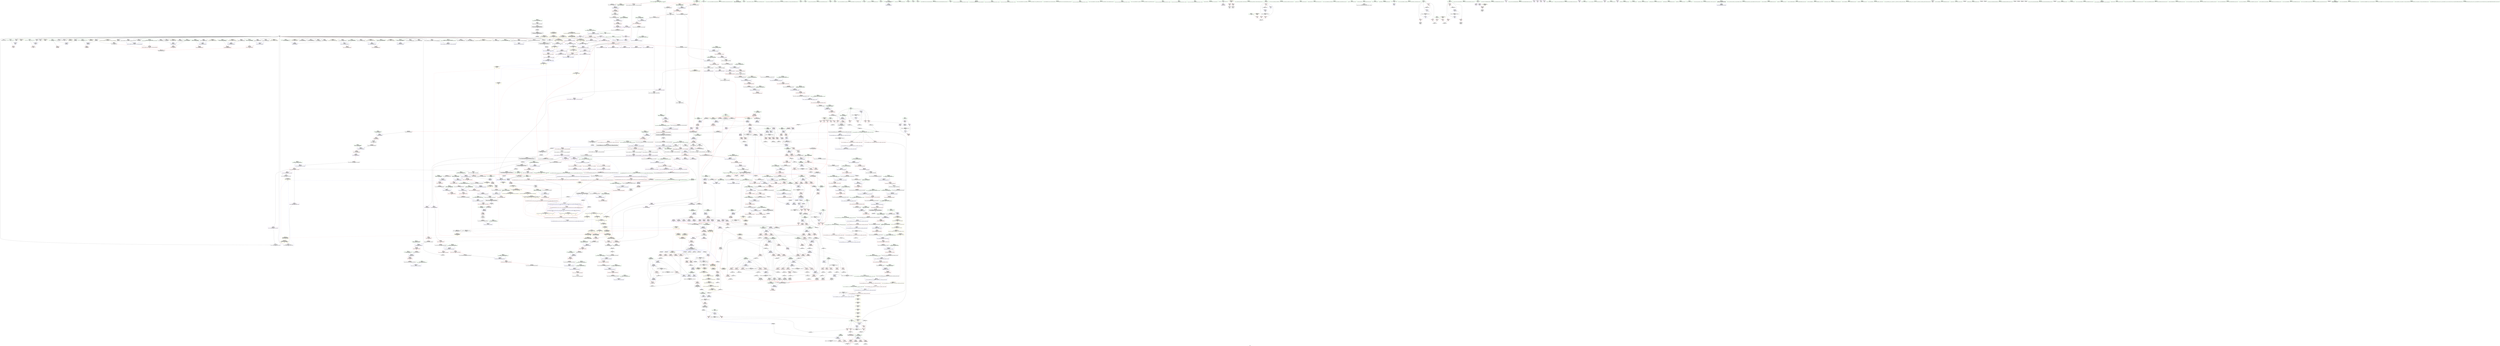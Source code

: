 digraph "SVFG" {
	label="SVFG";

	Node0x55982afe9f20 [shape=record,color=grey,label="{NodeID: 0\nNullPtr|{|<s41>69}}"];
	Node0x55982afe9f20 -> Node0x55982b194c40[style=solid];
	Node0x55982afe9f20 -> Node0x55982b194d40[style=solid];
	Node0x55982afe9f20 -> Node0x55982b194e10[style=solid];
	Node0x55982afe9f20 -> Node0x55982b194ee0[style=solid];
	Node0x55982afe9f20 -> Node0x55982b194fb0[style=solid];
	Node0x55982afe9f20 -> Node0x55982b195080[style=solid];
	Node0x55982afe9f20 -> Node0x55982b195150[style=solid];
	Node0x55982afe9f20 -> Node0x55982b195220[style=solid];
	Node0x55982afe9f20 -> Node0x55982b1952f0[style=solid];
	Node0x55982afe9f20 -> Node0x55982b1953c0[style=solid];
	Node0x55982afe9f20 -> Node0x55982b195490[style=solid];
	Node0x55982afe9f20 -> Node0x55982b195560[style=solid];
	Node0x55982afe9f20 -> Node0x55982b195630[style=solid];
	Node0x55982afe9f20 -> Node0x55982b195700[style=solid];
	Node0x55982afe9f20 -> Node0x55982b1957d0[style=solid];
	Node0x55982afe9f20 -> Node0x55982b1958a0[style=solid];
	Node0x55982afe9f20 -> Node0x55982b195970[style=solid];
	Node0x55982afe9f20 -> Node0x55982b195a40[style=solid];
	Node0x55982afe9f20 -> Node0x55982b195b10[style=solid];
	Node0x55982afe9f20 -> Node0x55982b195be0[style=solid];
	Node0x55982afe9f20 -> Node0x55982b195cb0[style=solid];
	Node0x55982afe9f20 -> Node0x55982b195d80[style=solid];
	Node0x55982afe9f20 -> Node0x55982b195e50[style=solid];
	Node0x55982afe9f20 -> Node0x55982b195f20[style=solid];
	Node0x55982afe9f20 -> Node0x55982b195ff0[style=solid];
	Node0x55982afe9f20 -> Node0x55982b1960c0[style=solid];
	Node0x55982afe9f20 -> Node0x55982b196190[style=solid];
	Node0x55982afe9f20 -> Node0x55982b196260[style=solid];
	Node0x55982afe9f20 -> Node0x55982b196330[style=solid];
	Node0x55982afe9f20 -> Node0x55982b196400[style=solid];
	Node0x55982afe9f20 -> Node0x55982b1964d0[style=solid];
	Node0x55982afe9f20 -> Node0x55982b1965a0[style=solid];
	Node0x55982afe9f20 -> Node0x55982b1b01d0[style=solid];
	Node0x55982afe9f20 -> Node0x55982b19c2a0[style=solid];
	Node0x55982afe9f20 -> Node0x55982b19c370[style=solid];
	Node0x55982afe9f20 -> Node0x55982b19c440[style=solid];
	Node0x55982afe9f20 -> Node0x55982b19d140[style=solid];
	Node0x55982afe9f20 -> Node0x55982b19d210[style=solid];
	Node0x55982afe9f20 -> Node0x55982b19d2e0[style=solid];
	Node0x55982afe9f20 -> Node0x55982b1d8a40[style=solid];
	Node0x55982afe9f20 -> Node0x55982b1de2d0[style=solid];
	Node0x55982afe9f20:s41 -> Node0x55982b2b6230[style=solid,color=red];
	Node0x55982b19b670 [shape=record,color=blue,label="{NodeID: 775\n560\<--556\nthis.addr\<--this\n_ZNSt6vectorIiSaIiEEC2EmRKiRKS0_\n}"];
	Node0x55982b19b670 -> Node0x55982b1a7f70[style=dashed];
	Node0x55982b192180 [shape=record,color=purple,label="{NodeID: 443\n1256\<--1255\n_M_impl4\<--\n_ZNSt6vectorIiSaIiEE14_M_move_assignEOS1_St17integral_constantIbLb1EE\n|{<s0>85}}"];
	Node0x55982b192180:s0 -> Node0x55982b2b8f30[style=solid,color=red];
	Node0x55982b1857c0 [shape=record,color=green,label="{NodeID: 111\n634\<--635\nehselector.slot\<--ehselector.slot_field_insensitive\n_ZNSt6vectorIiSaIiEED2Ev\n}"];
	Node0x55982b1857c0 -> Node0x55982b19bf60[style=solid];
	Node0x55982b252d80 [shape=record,color=yellow,style=double,label="{NodeID: 1993\n66V_2 = CSCHI(MR_66V_1)\npts\{2710000 2710001 2710002 \}\nCS[]|{<s0>57|<s1>57|<s2>57}}"];
	Node0x55982b252d80:s0 -> Node0x55982b19d550[style=dashed,color=red];
	Node0x55982b252d80:s1 -> Node0x55982b19d620[style=dashed,color=red];
	Node0x55982b252d80:s2 -> Node0x55982b19d6f0[style=dashed,color=red];
	Node0x55982b1bc9d0 [shape=record,color=blue,label="{NodeID: 886\n1446\<--1445\n__t.addr\<--__t\n_ZSt4moveIRSaIiEEONSt16remove_referenceIT_E4typeEOS3_\n}"];
	Node0x55982b1bc9d0 -> Node0x55982b1ad9a0[style=dashed];
	Node0x55982b1a7b60 [shape=record,color=red,label="{NodeID: 554\n495\<--466\n\<--x\n_ZN3RSQ6getIdxEiii\n}"];
	Node0x55982b1a7b60 -> Node0x55982b1dea50[style=solid];
	Node0x55982b1dafd0 [shape=record,color=grey,label="{NodeID: 1329\n310 = Binary(308, 309, )\n}"];
	Node0x55982b1dafd0 -> Node0x55982b1b18c0[style=solid];
	Node0x55982b18a800 [shape=record,color=green,label="{NodeID: 222\n1343\<--1344\n__two.addr\<--__two.addr_field_insensitive\n_ZSt15__alloc_on_moveISaIiEEvRT_S2_\n}"];
	Node0x55982b18a800 -> Node0x55982b1acca0[style=solid];
	Node0x55982b18a800 -> Node0x55982b1bbe70[style=solid];
	Node0x55982b2b3d80 [shape=record,color=black,label="{NodeID: 2104\n1092 = PHI(1141, )\n|{<s0>77}}"];
	Node0x55982b2b3d80:s0 -> Node0x55982b2accd0[style=solid,color=red];
	Node0x55982b1ad590 [shape=record,color=red,label="{NodeID: 665\n1412\<--1411\n\<--call1\n_ZSt4swapIPiENSt9enable_ifIXsr6__and_ISt6__not_ISt15__is_tuple_likeIT_EESt21is_move_constructibleIS4_ESt18is_move_assignableIS4_EEE5valueEvE4typeERS4_SD_\n}"];
	Node0x55982b1ad590 -> Node0x55982b1bc5c0[style=solid];
	Node0x55982b198720 [shape=record,color=black,label="{NodeID: 333\n984\<--991\n_ZNK9__gnu_cxx13new_allocatorIiE8max_sizeEv_ret\<--\n_ZNK9__gnu_cxx13new_allocatorIiE8max_sizeEv\n|{<s0>70}}"];
	Node0x55982b198720:s0 -> Node0x55982b2b3880[style=solid,color=blue];
	Node0x55982b14b6a0 [shape=record,color=green,label="{NodeID: 1\n7\<--1\n__dso_handle\<--dummyObj\nGlob }"];
	Node0x55982b19b740 [shape=record,color=blue,label="{NodeID: 776\n562\<--557\n__n.addr\<--__n\n_ZNSt6vectorIiSaIiEEC2EmRKiRKS0_\n}"];
	Node0x55982b19b740 -> Node0x55982b1a8040[style=dashed];
	Node0x55982b19b740 -> Node0x55982b1a8110[style=dashed];
	Node0x55982b192250 [shape=record,color=purple,label="{NodeID: 444\n1323\<--1322\n_M_start\<--this1\n_ZNSt12_Vector_baseIiSaIiEE12_Vector_impl12_M_swap_dataERS2_\n|{<s0>95}}"];
	Node0x55982b192250:s0 -> Node0x55982b2b74c0[style=solid,color=red];
	Node0x55982b185890 [shape=record,color=green,label="{NodeID: 112\n648\<--649\n_ZNSt12_Vector_baseIiSaIiEE19_M_get_Tp_allocatorEv\<--_ZNSt12_Vector_baseIiSaIiEE19_M_get_Tp_allocatorEv_field_insensitive\n}"];
	Node0x55982b252ee0 [shape=record,color=yellow,style=double,label="{NodeID: 1994\n66V_3 = CSCHI(MR_66V_2)\npts\{2710000 2710001 2710002 \}\nCS[]|{<s0>41|<s1>41|<s2>41}}"];
	Node0x55982b252ee0:s0 -> Node0x55982b252770[style=dashed,color=blue];
	Node0x55982b252ee0:s1 -> Node0x55982b2528d0[style=dashed,color=blue];
	Node0x55982b252ee0:s2 -> Node0x55982b2529b0[style=dashed,color=blue];
	Node0x55982b1bcaa0 [shape=record,color=blue,label="{NodeID: 887\n1455\<--1452\n__first.addr\<--__first\n_ZSt8_DestroyIPiiEvT_S1_RSaIT0_E\n}"];
	Node0x55982b1bcaa0 -> Node0x55982b1ada70[style=dashed];
	Node0x55982b1a7c30 [shape=record,color=red,label="{NodeID: 555\n508\<--466\n\<--x\n_ZN3RSQ6getIdxEiii\n}"];
	Node0x55982b1a7c30 -> Node0x55982b1dd850[style=solid];
	Node0x55982b1db150 [shape=record,color=grey,label="{NodeID: 1330\n158 = Binary(153, 157, )\n}"];
	Node0x55982b1db150 -> Node0x55982b1b0880[style=solid];
	Node0x55982b18a8d0 [shape=record,color=green,label="{NodeID: 223\n1345\<--1346\nagg.tmp\<--agg.tmp_field_insensitive\n_ZSt15__alloc_on_moveISaIiEEvRT_S2_\n}"];
	Node0x55982b2b3f50 [shape=record,color=black,label="{NodeID: 2105\n1097 = PHI(1101, )\n}"];
	Node0x55982b2b3f50 -> Node0x55982b198c00[style=solid];
	Node0x55982b1ad660 [shape=record,color=red,label="{NodeID: 666\n1416\<--1415\n\<--call2\n_ZSt4swapIPiENSt9enable_ifIXsr6__and_ISt6__not_ISt15__is_tuple_likeIT_EESt21is_move_constructibleIS4_ESt18is_move_assignableIS4_EEE5valueEvE4typeERS4_SD_\n}"];
	Node0x55982b1ad660 -> Node0x55982b1bc690[style=solid];
	Node0x55982b1987f0 [shape=record,color=black,label="{NodeID: 334\n1002\<--1022\n_ZSt24__uninitialized_fill_n_aIPimiiET_S1_T0_RKT1_RSaIT2_E_ret\<--call\n_ZSt24__uninitialized_fill_n_aIPimiiET_S1_T0_RKT1_RSaIT2_E\n|{<s0>60}}"];
	Node0x55982b1987f0:s0 -> Node0x55982b2b2690[style=solid,color=blue];
	Node0x55982b182640 [shape=record,color=green,label="{NodeID: 2\n11\<--1\n.str\<--dummyObj\nGlob }"];
	Node0x55982b19b810 [shape=record,color=blue,label="{NodeID: 777\n564\<--558\n__value.addr\<--__value\n_ZNSt6vectorIiSaIiEEC2EmRKiRKS0_\n}"];
	Node0x55982b19b810 -> Node0x55982b1a81e0[style=dashed];
	Node0x55982b192320 [shape=record,color=purple,label="{NodeID: 445\n1329\<--1322\n_M_finish\<--this1\n_ZNSt12_Vector_baseIiSaIiEE12_Vector_impl12_M_swap_dataERS2_\n|{<s0>96}}"];
	Node0x55982b192320:s0 -> Node0x55982b2b74c0[style=solid,color=red];
	Node0x55982b185990 [shape=record,color=green,label="{NodeID: 113\n651\<--652\n_ZSt8_DestroyIPiiEvT_S1_RSaIT0_E\<--_ZSt8_DestroyIPiiEvT_S1_RSaIT0_E_field_insensitive\n}"];
	Node0x55982b253040 [shape=record,color=yellow,style=double,label="{NodeID: 1995\n32V_2 = CSCHI(MR_32V_1)\npts\{979 \}\nCS[]|{<s0>60}}"];
	Node0x55982b253040:s0 -> Node0x55982b252270[style=dashed,color=blue];
	Node0x55982b1bcb70 [shape=record,color=blue,label="{NodeID: 888\n1457\<--1453\n__last.addr\<--__last\n_ZSt8_DestroyIPiiEvT_S1_RSaIT0_E\n}"];
	Node0x55982b1bcb70 -> Node0x55982b1adb40[style=dashed];
	Node0x55982b1a7d00 [shape=record,color=red,label="{NodeID: 556\n523\<--520\nthis1\<--this.addr\n_ZN3RSQD2Ev\n}"];
	Node0x55982b1a7d00 -> Node0x55982b18ff60[style=solid];
	Node0x55982b1db2d0 [shape=record,color=grey,label="{NodeID: 1331\n156 = Binary(154, 155, )\n}"];
	Node0x55982b1db2d0 -> Node0x55982b1dae50[style=solid];
	Node0x55982b18a9a0 [shape=record,color=green,label="{NodeID: 224\n1352\<--1353\n_ZSt18__do_alloc_on_moveISaIiEEvRT_S2_St17integral_constantIbLb1EE\<--_ZSt18__do_alloc_on_moveISaIiEEvRT_S2_St17integral_constantIbLb1EE_field_insensitive\n}"];
	Node0x55982b2b4060 [shape=record,color=black,label="{NodeID: 2106\n1259 = PHI(1026, )\n|{<s0>88}}"];
	Node0x55982b2b4060:s0 -> Node0x55982b2a9a20[style=solid,color=red];
	Node0x55982b1ad730 [shape=record,color=red,label="{NodeID: 667\n1425\<--1422\n\<--__t.addr\n_ZSt4moveIRPiEONSt16remove_referenceIT_E4typeEOS3_\n}"];
	Node0x55982b1ad730 -> Node0x55982b199b70[style=solid];
	Node0x55982b1988c0 [shape=record,color=black,label="{NodeID: 335\n1033\<--1032\n\<--_M_impl\n_ZNSt12_Vector_baseIiSaIiEE19_M_get_Tp_allocatorEv\n}"];
	Node0x55982b1988c0 -> Node0x55982b198990[style=solid];
	Node0x55982b1826d0 [shape=record,color=green,label="{NodeID: 3\n13\<--1\n.str.1\<--dummyObj\nGlob }"];
	Node0x55982b19b8e0 [shape=record,color=blue,label="{NodeID: 778\n566\<--559\n__a.addr\<--__a\n_ZNSt6vectorIiSaIiEEC2EmRKiRKS0_\n}"];
	Node0x55982b19b8e0 -> Node0x55982b1a82b0[style=dashed];
	Node0x55982b1923f0 [shape=record,color=purple,label="{NodeID: 446\n1333\<--1322\n_M_end_of_storage\<--this1\n_ZNSt12_Vector_baseIiSaIiEE12_Vector_impl12_M_swap_dataERS2_\n|{<s0>97}}"];
	Node0x55982b1923f0:s0 -> Node0x55982b2b74c0[style=solid,color=red];
	Node0x55982b18ade0 [shape=record,color=green,label="{NodeID: 114\n669\<--670\nthis.addr\<--this.addr_field_insensitive\n_ZNSaIiED2Ev\n}"];
	Node0x55982b18ade0 -> Node0x55982b1a8a00[style=solid];
	Node0x55982b18ade0 -> Node0x55982b19c030[style=solid];
	Node0x55982b2531a0 [shape=record,color=yellow,style=double,label="{NodeID: 1996\n32V_2 = CSCHI(MR_32V_1)\npts\{979 \}\nCS[]|{<s0>73}}"];
	Node0x55982b2531a0:s0 -> Node0x55982b253040[style=dashed,color=blue];
	Node0x55982b1bcc40 [shape=record,color=blue,label="{NodeID: 889\n1459\<--1454\n.addr\<--\n_ZSt8_DestroyIPiiEvT_S1_RSaIT0_E\n}"];
	Node0x55982b1a7dd0 [shape=record,color=red,label="{NodeID: 557\n532\<--529\nthis1\<--this.addr\n_ZNSt6vectorIiSaIiEEC2Ev\n}"];
	Node0x55982b1a7dd0 -> Node0x55982b1972d0[style=solid];
	Node0x55982b1db450 [shape=record,color=grey,label="{NodeID: 1332\n190 = Binary(189, 188, )\n}"];
	Node0x55982b1db450 -> Node0x55982b1b0c90[style=solid];
	Node0x55982b18aaa0 [shape=record,color=green,label="{NodeID: 225\n1357\<--1358\nthis.addr\<--this.addr_field_insensitive\n_ZNKSt12_Vector_baseIiSaIiEE19_M_get_Tp_allocatorEv\n}"];
	Node0x55982b18aaa0 -> Node0x55982b1acd70[style=solid];
	Node0x55982b18aaa0 -> Node0x55982b1bbf40[style=solid];
	Node0x55982b2b41d0 [shape=record,color=black,label="{NodeID: 2107\n1262 = PHI(1026, )\n|{<s0>88}}"];
	Node0x55982b2b41d0:s0 -> Node0x55982b2a9b30[style=solid,color=red];
	Node0x55982b1ad800 [shape=record,color=red,label="{NodeID: 668\n1442\<--1432\n\<--__one.addr\n_ZSt18__do_alloc_on_moveISaIiEEvRT_S2_St17integral_constantIbLb1EE\n}"];
	Node0x55982b198990 [shape=record,color=black,label="{NodeID: 336\n1026\<--1033\n_ZNSt12_Vector_baseIiSaIiEE19_M_get_Tp_allocatorEv_ret\<--\n_ZNSt12_Vector_baseIiSaIiEE19_M_get_Tp_allocatorEv\n|{<s0>46|<s1>59|<s2>86|<s3>87}}"];
	Node0x55982b198990:s0 -> Node0x55982b2b3310[style=solid,color=blue];
	Node0x55982b198990:s1 -> Node0x55982b2b2490[style=solid,color=blue];
	Node0x55982b198990:s2 -> Node0x55982b2b4060[style=solid,color=blue];
	Node0x55982b198990:s3 -> Node0x55982b2b41d0[style=solid,color=blue];
	Node0x55982b182760 [shape=record,color=green,label="{NodeID: 4\n15\<--1\nstdin\<--dummyObj\nGlob }"];
	Node0x55982b19b9b0 [shape=record,color=blue,label="{NodeID: 779\n568\<--590\nexn.slot\<--\n_ZNSt6vectorIiSaIiEEC2EmRKiRKS0_\n}"];
	Node0x55982b19b9b0 -> Node0x55982b1a8380[style=dashed];
	Node0x55982b1924c0 [shape=record,color=purple,label="{NodeID: 447\n1325\<--1324\n_M_start2\<--\n_ZNSt12_Vector_baseIiSaIiEE12_Vector_impl12_M_swap_dataERS2_\n|{<s0>95}}"];
	Node0x55982b1924c0:s0 -> Node0x55982b2b77a0[style=solid,color=red];
	Node0x55982b18aeb0 [shape=record,color=green,label="{NodeID: 115\n675\<--676\n_ZN9__gnu_cxx13new_allocatorIiED2Ev\<--_ZN9__gnu_cxx13new_allocatorIiED2Ev_field_insensitive\n}"];
	Node0x55982b253300 [shape=record,color=yellow,style=double,label="{NodeID: 1997\n32V_2 = CSCHI(MR_32V_1)\npts\{979 \}\nCS[]|{<s0>74}}"];
	Node0x55982b253300:s0 -> Node0x55982b2531a0[style=dashed,color=blue];
	Node0x55982b1bcd10 [shape=record,color=blue,label="{NodeID: 890\n1473\<--1471\n__first.addr\<--__first\n_ZSt8_DestroyIPiEvT_S1_\n}"];
	Node0x55982b1bcd10 -> Node0x55982b1adc10[style=dashed];
	Node0x55982b1a7ea0 [shape=record,color=red,label="{NodeID: 558\n549\<--546\nthis1\<--this.addr\n_ZNSaIiEC2Ev\n}"];
	Node0x55982b1a7ea0 -> Node0x55982b1973a0[style=solid];
	Node0x55982b1db5d0 [shape=record,color=grey,label="{NodeID: 1333\n194 = Binary(193, 109, )\n|{<s0>14}}"];
	Node0x55982b1db5d0:s0 -> Node0x55982b2aae00[style=solid,color=red];
	Node0x55982b18ab70 [shape=record,color=green,label="{NodeID: 226\n1367\<--1368\nthis.addr\<--this.addr_field_insensitive\n_ZNSaIiEC2ERKS_\n}"];
	Node0x55982b18ab70 -> Node0x55982b1ace40[style=solid];
	Node0x55982b18ab70 -> Node0x55982b1bc010[style=solid];
	Node0x55982b2b4310 [shape=record,color=black,label="{NodeID: 2108\n1292 = PHI(1355, )\n|{<s0>93}}"];
	Node0x55982b2b4310:s0 -> Node0x55982b2ac1e0[style=solid,color=red];
	Node0x55982b1ad8d0 [shape=record,color=red,label="{NodeID: 669\n1438\<--1434\n\<--__two.addr\n_ZSt18__do_alloc_on_moveISaIiEEvRT_S2_St17integral_constantIbLb1EE\n|{<s0>104}}"];
	Node0x55982b1ad8d0:s0 -> Node0x55982b2aa6c0[style=solid,color=red];
	Node0x55982b198a60 [shape=record,color=black,label="{NodeID: 337\n1035\<--1054\n_ZSt20uninitialized_fill_nIPimiET_S1_T0_RKT1__ret\<--call\n_ZSt20uninitialized_fill_nIPimiET_S1_T0_RKT1_\n|{<s0>73}}"];
	Node0x55982b198a60:s0 -> Node0x55982b2b39c0[style=solid,color=blue];
	Node0x55982b1827f0 [shape=record,color=green,label="{NodeID: 5\n16\<--1\n.str.2\<--dummyObj\nGlob }"];
	Node0x55982b19ba80 [shape=record,color=blue,label="{NodeID: 780\n570\<--592\nehselector.slot\<--\n_ZNSt6vectorIiSaIiEEC2EmRKiRKS0_\n}"];
	Node0x55982b19ba80 -> Node0x55982b1a8450[style=dashed];
	Node0x55982b1b3cb0 [shape=record,color=yellow,style=double,label="{NodeID: 1555\n159V_1 = ENCHI(MR_159V_0)\npts\{12270000 12270001 12270002 \}\nFun[_ZNSt12_Vector_baseIiSaIiEEC2ERKS0_]|{<s0>100|<s1>100|<s2>100}}"];
	Node0x55982b1b3cb0:s0 -> Node0x55982b19d140[style=dashed,color=red];
	Node0x55982b1b3cb0:s1 -> Node0x55982b19d210[style=dashed,color=red];
	Node0x55982b1b3cb0:s2 -> Node0x55982b19d2e0[style=dashed,color=red];
	Node0x55982b192590 [shape=record,color=purple,label="{NodeID: 448\n1331\<--1330\n_M_finish3\<--\n_ZNSt12_Vector_baseIiSaIiEE12_Vector_impl12_M_swap_dataERS2_\n|{<s0>96}}"];
	Node0x55982b192590:s0 -> Node0x55982b2b77a0[style=solid,color=red];
	Node0x55982b18af80 [shape=record,color=green,label="{NodeID: 116\n680\<--681\nthis.addr\<--this.addr_field_insensitive\n_ZNSt12_Vector_baseIiSaIiEEC2Ev\n}"];
	Node0x55982b18af80 -> Node0x55982b1a8ad0[style=solid];
	Node0x55982b18af80 -> Node0x55982b19c100[style=solid];
	Node0x55982b253460 [shape=record,color=yellow,style=double,label="{NodeID: 1998\n32V_2 = CSCHI(MR_32V_1)\npts\{979 \}\nCS[]|{<s0>75}}"];
	Node0x55982b253460:s0 -> Node0x55982b253300[style=dashed,color=blue];
	Node0x55982b1bcde0 [shape=record,color=blue,label="{NodeID: 891\n1475\<--1472\n__last.addr\<--__last\n_ZSt8_DestroyIPiEvT_S1_\n}"];
	Node0x55982b1bcde0 -> Node0x55982b1adce0[style=dashed];
	Node0x55982b1a7f70 [shape=record,color=red,label="{NodeID: 559\n576\<--560\nthis1\<--this.addr\n_ZNSt6vectorIiSaIiEEC2EmRKiRKS0_\n|{|<s2>42}}"];
	Node0x55982b1a7f70 -> Node0x55982b197470[style=solid];
	Node0x55982b1a7f70 -> Node0x55982b197540[style=solid];
	Node0x55982b1a7f70:s2 -> Node0x55982b2aca50[style=solid,color=red];
	Node0x55982b1db750 [shape=record,color=grey,label="{NodeID: 1334\n209 = Binary(208, 109, )\n}"];
	Node0x55982b1db750 -> Node0x55982b1b0fd0[style=solid];
	Node0x55982b18ac40 [shape=record,color=green,label="{NodeID: 227\n1369\<--1370\n__a.addr\<--__a.addr_field_insensitive\n_ZNSaIiEC2ERKS_\n}"];
	Node0x55982b18ac40 -> Node0x55982b1acf10[style=solid];
	Node0x55982b18ac40 -> Node0x55982b1bc0e0[style=solid];
	Node0x55982b2b4450 [shape=record,color=black,label="{NodeID: 2109\n1405 = PHI(1420, )\n}"];
	Node0x55982b2b4450 -> Node0x55982b1ad4c0[style=solid];
	Node0x55982b1ad9a0 [shape=record,color=red,label="{NodeID: 670\n1449\<--1446\n\<--__t.addr\n_ZSt4moveIRSaIiEEONSt16remove_referenceIT_E4typeEOS3_\n}"];
	Node0x55982b1ad9a0 -> Node0x55982b199c40[style=solid];
	Node0x55982b198b30 [shape=record,color=black,label="{NodeID: 338\n1058\<--1074\n_ZNSt22__uninitialized_fill_nILb1EE15__uninit_fill_nIPimiEET_S3_T0_RKT1__ret\<--call\n_ZNSt22__uninitialized_fill_nILb1EE15__uninit_fill_nIPimiEET_S3_T0_RKT1_\n|{<s0>74}}"];
	Node0x55982b198b30:s0 -> Node0x55982b2b3b00[style=solid,color=blue];
	Node0x55982b183030 [shape=record,color=green,label="{NodeID: 6\n18\<--1\n.str.3\<--dummyObj\nGlob }"];
	Node0x55982b19bb50 [shape=record,color=blue,label="{NodeID: 781\n607\<--605\nthis.addr\<--this\n_ZNSt6vectorIiSaIiEEaSEOS1_\n}"];
	Node0x55982b19bb50 -> Node0x55982b1a8520[style=dashed];
	Node0x55982b192660 [shape=record,color=purple,label="{NodeID: 449\n1335\<--1334\n_M_end_of_storage4\<--\n_ZNSt12_Vector_baseIiSaIiEE12_Vector_impl12_M_swap_dataERS2_\n|{<s0>97}}"];
	Node0x55982b192660:s0 -> Node0x55982b2b77a0[style=solid,color=red];
	Node0x55982b18b050 [shape=record,color=green,label="{NodeID: 117\n686\<--687\n_ZNSt12_Vector_baseIiSaIiEE12_Vector_implC2Ev\<--_ZNSt12_Vector_baseIiSaIiEE12_Vector_implC2Ev_field_insensitive\n}"];
	Node0x55982b2535c0 [shape=record,color=yellow,style=double,label="{NodeID: 1999\n159V_2 = CSCHI(MR_159V_1)\npts\{12270000 12270001 12270002 \}\nCS[]|{<s0>84}}"];
	Node0x55982b2535c0:s0 -> Node0x55982b224460[style=dashed,color=red];
	Node0x55982b1bceb0 [shape=record,color=blue,label="{NodeID: 892\n1488\<--1486\n.addr\<--\n_ZNSt12_Destroy_auxILb1EE9__destroyIPiEEvT_S3_\n}"];
	Node0x55982b1a8040 [shape=record,color=red,label="{NodeID: 560\n578\<--562\n\<--__n.addr\n_ZNSt6vectorIiSaIiEEC2EmRKiRKS0_\n|{<s0>41}}"];
	Node0x55982b1a8040:s0 -> Node0x55982b2b6e80[style=solid,color=red];
	Node0x55982b1db8d0 [shape=record,color=grey,label="{NodeID: 1335\n1627 = Binary(1626, 136, )\n}"];
	Node0x55982b1db8d0 -> Node0x55982b1bde20[style=solid];
	Node0x55982b18ad10 [shape=record,color=green,label="{NodeID: 228\n1382\<--1383\nthis.addr\<--this.addr_field_insensitive\n_ZNSt12_Vector_baseIiSaIiEEC2ERKS0_\n}"];
	Node0x55982b18ad10 -> Node0x55982b1acfe0[style=solid];
	Node0x55982b18ad10 -> Node0x55982b1bc1b0[style=solid];
	Node0x55982b2b4560 [shape=record,color=black,label="{NodeID: 2110\n1411 = PHI(1420, )\n}"];
	Node0x55982b2b4560 -> Node0x55982b1ad590[style=solid];
	Node0x55982b1ada70 [shape=record,color=red,label="{NodeID: 671\n1464\<--1455\n\<--__first.addr\n_ZSt8_DestroyIPiiEvT_S1_RSaIT0_E\n|{<s0>105}}"];
	Node0x55982b1ada70:s0 -> Node0x55982b2b5a20[style=solid,color=red];
	Node0x55982b224f80 [shape=record,color=yellow,style=double,label="{NodeID: 1446\n87V_1 = ENCHI(MR_87V_0)\npts\{979 750001 750003 \}\nFun[_ZN3RSQ8getZerosEii]|{<s0>32|<s1>32|<s2>32}}"];
	Node0x55982b224f80:s0 -> Node0x55982b212080[style=dashed,color=red];
	Node0x55982b224f80:s1 -> Node0x55982b2127b0[style=dashed,color=red];
	Node0x55982b224f80:s2 -> Node0x55982b212890[style=dashed,color=red];
	Node0x55982b198c00 [shape=record,color=black,label="{NodeID: 339\n1078\<--1097\n_ZSt6fill_nIPimiET_S1_T0_RKT1__ret\<--call1\n_ZSt6fill_nIPimiET_S1_T0_RKT1_\n|{<s0>75}}"];
	Node0x55982b198c00:s0 -> Node0x55982b2b3c40[style=solid,color=blue];
	Node0x55982b1830c0 [shape=record,color=green,label="{NodeID: 7\n20\<--1\nstdout\<--dummyObj\nGlob }"];
	Node0x55982b19bc20 [shape=record,color=blue,label="{NodeID: 782\n609\<--606\n__x.addr\<--__x\n_ZNSt6vectorIiSaIiEEaSEOS1_\n}"];
	Node0x55982b19bc20 -> Node0x55982b1a85f0[style=dashed];
	Node0x55982b1b3ea0 [shape=record,color=yellow,style=double,label="{NodeID: 1557\n216V_1 = ENCHI(MR_216V_0)\npts\{800 \}\nFun[_ZNSt12_Vector_baseIiSaIiEED2Ev]}"];
	Node0x55982b1b3ea0 -> Node0x55982b19ce00[style=dashed];
	Node0x55982b192730 [shape=record,color=purple,label="{NodeID: 450\n1361\<--1360\n_M_impl\<--this1\n_ZNKSt12_Vector_baseIiSaIiEE19_M_get_Tp_allocatorEv\n}"];
	Node0x55982b192730 -> Node0x55982b199830[style=solid];
	Node0x55982b18b150 [shape=record,color=green,label="{NodeID: 118\n692\<--693\n__cxa_begin_catch\<--__cxa_begin_catch_field_insensitive\n}"];
	Node0x55982b253720 [shape=record,color=yellow,style=double,label="{NodeID: 2000\n64V_2 = CSCHI(MR_64V_1)\npts\{750003 750004 750005 \}\nCS[]|{<s0>85}}"];
	Node0x55982b253720:s0 -> Node0x55982b224460[style=dashed,color=red];
	Node0x55982b1bcf80 [shape=record,color=blue,label="{NodeID: 893\n1490\<--1487\n.addr1\<--\n_ZNSt12_Destroy_auxILb1EE9__destroyIPiEEvT_S3_\n}"];
	Node0x55982b1a8110 [shape=record,color=red,label="{NodeID: 561\n583\<--562\n\<--__n.addr\n_ZNSt6vectorIiSaIiEEC2EmRKiRKS0_\n|{<s0>42}}"];
	Node0x55982b1a8110:s0 -> Node0x55982b2acb90[style=solid,color=red];
	Node0x55982b1dba50 [shape=record,color=grey,label="{NodeID: 1336\n1624 = Binary(1623, 136, )\n}"];
	Node0x55982b1dba50 -> Node0x55982b1bdd50[style=solid];
	Node0x55982b193150 [shape=record,color=green,label="{NodeID: 229\n1384\<--1385\n__a.addr\<--__a.addr_field_insensitive\n_ZNSt12_Vector_baseIiSaIiEEC2ERKS0_\n}"];
	Node0x55982b193150 -> Node0x55982b1ad0b0[style=solid];
	Node0x55982b193150 -> Node0x55982b1bc280[style=solid];
	Node0x55982b2b4670 [shape=record,color=black,label="{NodeID: 2111\n1415 = PHI(1420, )\n}"];
	Node0x55982b2b4670 -> Node0x55982b1ad660[style=solid];
	Node0x55982b1adb40 [shape=record,color=red,label="{NodeID: 672\n1465\<--1457\n\<--__last.addr\n_ZSt8_DestroyIPiiEvT_S1_RSaIT0_E\n|{<s0>105}}"];
	Node0x55982b1adb40:s0 -> Node0x55982b2b5b30[style=solid,color=red];
	Node0x55982b198cd0 [shape=record,color=black,label="{NodeID: 340\n1101\<--1139\n_ZSt10__fill_n_aIPimiEN9__gnu_cxx11__enable_ifIXsr11__is_scalarIT1_EE7__valueET_E6__typeES4_T0_RKS3__ret\<--\n_ZSt10__fill_n_aIPimiEN9__gnu_cxx11__enable_ifIXsr11__is_scalarIT1_EE7__valueET_E6__typeES4_T0_RKS3_\n|{<s0>77}}"];
	Node0x55982b198cd0:s0 -> Node0x55982b2b3f50[style=solid,color=blue];
	Node0x55982b183150 [shape=record,color=green,label="{NodeID: 8\n21\<--1\n.str.4\<--dummyObj\nGlob }"];
	Node0x55982b19bcf0 [shape=record,color=blue,label="{NodeID: 783\n611\<--619\n__move_storage\<--\n_ZNSt6vectorIiSaIiEEaSEOS1_\n}"];
	Node0x55982b1b3f80 [shape=record,color=yellow,style=double,label="{NodeID: 1558\n218V_1 = ENCHI(MR_218V_0)\npts\{802 \}\nFun[_ZNSt12_Vector_baseIiSaIiEED2Ev]}"];
	Node0x55982b1b3f80 -> Node0x55982b19ced0[style=dashed];
	Node0x55982b192800 [shape=record,color=purple,label="{NodeID: 451\n1389\<--1388\n_M_impl\<--this1\n_ZNSt12_Vector_baseIiSaIiEEC2ERKS0_\n|{<s0>100}}"];
	Node0x55982b192800:s0 -> Node0x55982b2a96f0[style=solid,color=red];
	Node0x55982b18b250 [shape=record,color=green,label="{NodeID: 119\n695\<--696\n_ZSt9terminatev\<--_ZSt9terminatev_field_insensitive\n}"];
	Node0x55982b253880 [shape=record,color=yellow,style=double,label="{NodeID: 2001\n159V_3 = CSCHI(MR_159V_2)\npts\{12270000 12270001 12270002 \}\nCS[]|{<s0>89|<s1>89|<s2>89|<s3>90|<s4>90|<s5>90}}"];
	Node0x55982b253880:s0 -> Node0x55982b1b2e90[style=dashed,color=red];
	Node0x55982b253880:s1 -> Node0x55982b1b2fd0[style=dashed,color=red];
	Node0x55982b253880:s2 -> Node0x55982b1b3110[style=dashed,color=red];
	Node0x55982b253880:s3 -> Node0x55982b1b2e90[style=dashed,color=red];
	Node0x55982b253880:s4 -> Node0x55982b1b2fd0[style=dashed,color=red];
	Node0x55982b253880:s5 -> Node0x55982b1b3110[style=dashed,color=red];
	Node0x55982b1bd050 [shape=record,color=blue,label="{NodeID: 894\n1498\<--1496\nthis.addr\<--this\n_ZNSt6vectorIiSaIiEEixEm\n}"];
	Node0x55982b1bd050 -> Node0x55982b1addb0[style=dashed];
	Node0x55982b1a81e0 [shape=record,color=red,label="{NodeID: 562\n584\<--564\n\<--__value.addr\n_ZNSt6vectorIiSaIiEEC2EmRKiRKS0_\n|{<s0>42}}"];
	Node0x55982b1a81e0:s0 -> Node0x55982b2ad7a0[style=solid,color=red];
	Node0x55982b1dbbd0 [shape=record,color=grey,label="{NodeID: 1337\n1610 = Binary(1609, 93, )\n}"];
	Node0x55982b1dbbd0 -> Node0x55982b19a1f0[style=solid];
	Node0x55982b193220 [shape=record,color=green,label="{NodeID: 230\n1396\<--1397\n__a.addr\<--__a.addr_field_insensitive\n_ZSt4swapIPiENSt9enable_ifIXsr6__and_ISt6__not_ISt15__is_tuple_likeIT_EESt21is_move_constructibleIS4_ESt18is_move_assignableIS4_EEE5valueEvE4typeERS4_SD_\n}"];
	Node0x55982b193220 -> Node0x55982b1ad180[style=solid];
	Node0x55982b193220 -> Node0x55982b1ad250[style=solid];
	Node0x55982b193220 -> Node0x55982b1bc350[style=solid];
	Node0x55982b2b4780 [shape=record,color=black,label="{NodeID: 2112\n1557 = PHI(1495, )\n}"];
	Node0x55982b2b4780 -> Node0x55982b1af880[style=solid];
	Node0x55982b1adc10 [shape=record,color=red,label="{NodeID: 673\n1479\<--1473\n\<--__first.addr\n_ZSt8_DestroyIPiEvT_S1_\n|{<s0>106}}"];
	Node0x55982b1adc10:s0 -> Node0x55982b2ac360[style=solid,color=red];
	Node0x55982b198da0 [shape=record,color=black,label="{NodeID: 341\n1141\<--1146\n_ZSt12__niter_baseIPiET_S1__ret\<--\n_ZSt12__niter_baseIPiET_S1_\n|{<s0>76}}"];
	Node0x55982b198da0:s0 -> Node0x55982b2b3d80[style=solid,color=blue];
	Node0x55982b1831e0 [shape=record,color=green,label="{NodeID: 9\n23\<--1\n_ZSt3cin\<--dummyObj\nGlob }"];
	Node0x55982b19bdc0 [shape=record,color=blue,label="{NodeID: 784\n630\<--629\nthis.addr\<--this\n_ZNSt6vectorIiSaIiEED2Ev\n}"];
	Node0x55982b19bdc0 -> Node0x55982b1a86c0[style=dashed];
	Node0x55982b1b4060 [shape=record,color=yellow,style=double,label="{NodeID: 1559\n184V_1 = ENCHI(MR_184V_0)\npts\{750003 2710000 12270000 \}\nFun[_ZNSt12_Vector_baseIiSaIiEED2Ev]}"];
	Node0x55982b1b4060 -> Node0x55982b1a9630[style=dashed];
	Node0x55982b1b4060 -> Node0x55982b1a97d0[style=dashed];
	Node0x55982b1928d0 [shape=record,color=purple,label="{NodeID: 452\n1506\<--1505\n_M_impl\<--\n_ZNSt6vectorIiSaIiEEixEm\n}"];
	Node0x55982b18b350 [shape=record,color=green,label="{NodeID: 120\n703\<--704\nthis.addr\<--this.addr_field_insensitive\n_ZNSt12_Vector_baseIiSaIiEE12_Vector_implC2Ev\n}"];
	Node0x55982b18b350 -> Node0x55982b1a8ba0[style=solid];
	Node0x55982b18b350 -> Node0x55982b19c1d0[style=solid];
	Node0x55982b253960 [shape=record,color=yellow,style=double,label="{NodeID: 2002\n64V_3 = CSCHI(MR_64V_2)\npts\{750003 750004 750005 \}\nCS[]|{<s0>45}}"];
	Node0x55982b253960:s0 -> Node0x55982b252a90[style=dashed,color=blue];
	Node0x55982b1bd120 [shape=record,color=blue,label="{NodeID: 895\n1500\<--1497\n__n.addr\<--__n\n_ZNSt6vectorIiSaIiEEixEm\n}"];
	Node0x55982b1bd120 -> Node0x55982b1ade80[style=dashed];
	Node0x55982b1a82b0 [shape=record,color=red,label="{NodeID: 563\n579\<--566\n\<--__a.addr\n_ZNSt6vectorIiSaIiEEC2EmRKiRKS0_\n|{<s0>41}}"];
	Node0x55982b1a82b0:s0 -> Node0x55982b2b6fc0[style=solid,color=red];
	Node0x55982b1dbd50 [shape=record,color=grey,label="{NodeID: 1338\n1609 = Binary(136, 1608, )\n}"];
	Node0x55982b1dbd50 -> Node0x55982b1dbbd0[style=solid];
	Node0x55982b1932f0 [shape=record,color=green,label="{NodeID: 231\n1398\<--1399\n__b.addr\<--__b.addr_field_insensitive\n_ZSt4swapIPiENSt9enable_ifIXsr6__and_ISt6__not_ISt15__is_tuple_likeIT_EESt21is_move_constructibleIS4_ESt18is_move_assignableIS4_EEE5valueEvE4typeERS4_SD_\n}"];
	Node0x55982b1932f0 -> Node0x55982b1ad320[style=solid];
	Node0x55982b1932f0 -> Node0x55982b1ad3f0[style=solid];
	Node0x55982b1932f0 -> Node0x55982b1bc420[style=solid];
	Node0x55982b2b48c0 [shape=record,color=black,label="{NodeID: 2113\n1564 = PHI(1495, )\n}"];
	Node0x55982b2b48c0 -> Node0x55982b1af950[style=solid];
	Node0x55982b1adce0 [shape=record,color=red,label="{NodeID: 674\n1480\<--1475\n\<--__last.addr\n_ZSt8_DestroyIPiEvT_S1_\n|{<s0>106}}"];
	Node0x55982b1adce0:s0 -> Node0x55982b2ac470[style=solid,color=red];
	Node0x55982b198e70 [shape=record,color=black,label="{NodeID: 342\n1166\<--1165\n\<--_M_impl\n_ZNSt12_Vector_baseIiSaIiEE13_M_deallocateEPim\n|{<s0>78}}"];
	Node0x55982b198e70:s0 -> Node0x55982b2abc10[style=solid,color=red];
	Node0x55982b183270 [shape=record,color=green,label="{NodeID: 10\n24\<--1\n.str.5\<--dummyObj\nGlob }"];
	Node0x55982b19be90 [shape=record,color=blue,label="{NodeID: 785\n632\<--657\nexn.slot\<--\n_ZNSt6vectorIiSaIiEED2Ev\n}"];
	Node0x55982b19be90 -> Node0x55982b1a8790[style=dashed];
	Node0x55982b1b41a0 [shape=record,color=yellow,style=double,label="{NodeID: 1560\n188V_1 = ENCHI(MR_188V_0)\npts\{750005 2710002 12270002 \}\nFun[_ZNSt12_Vector_baseIiSaIiEED2Ev]}"];
	Node0x55982b1b41a0 -> Node0x55982b1a9700[style=dashed];
	Node0x55982b1929a0 [shape=record,color=purple,label="{NodeID: 453\n1507\<--1505\n_M_start\<--\n_ZNSt6vectorIiSaIiEEixEm\n}"];
	Node0x55982b1929a0 -> Node0x55982b1adf50[style=solid];
	Node0x55982b18b420 [shape=record,color=green,label="{NodeID: 121\n718\<--719\nthis.addr\<--this.addr_field_insensitive\n_ZN9__gnu_cxx13new_allocatorIiEC2Ev\n}"];
	Node0x55982b18b420 -> Node0x55982b1a8c70[style=solid];
	Node0x55982b18b420 -> Node0x55982b19c510[style=solid];
	Node0x55982b253ac0 [shape=record,color=yellow,style=double,label="{NodeID: 2003\n66V_2 = CSCHI(MR_66V_1)\npts\{2710000 2710001 2710002 \}\nCS[]|{<s0>45}}"];
	Node0x55982b253ac0:s0 -> Node0x55982b252a90[style=dashed,color=blue];
	Node0x55982b1bd1f0 [shape=record,color=blue,label="{NodeID: 896\n1518\<--1513\nthis.addr\<--this\n_ZN3RSQ6getSumEii\n}"];
	Node0x55982b1bd1f0 -> Node0x55982b1ae0f0[style=dashed];
	Node0x55982b1a8380 [shape=record,color=red,label="{NodeID: 564\n599\<--568\nexn\<--exn.slot\n_ZNSt6vectorIiSaIiEEC2EmRKiRKS0_\n}"];
	Node0x55982b1dbed0 [shape=record,color=grey,label="{NodeID: 1339\n487 = Binary(485, 486, )\n}"];
	Node0x55982b1dbed0 -> Node0x55982b1dc050[style=solid];
	Node0x55982b1933c0 [shape=record,color=green,label="{NodeID: 232\n1400\<--1401\n__tmp\<--__tmp_field_insensitive\n_ZSt4swapIPiENSt9enable_ifIXsr6__and_ISt6__not_ISt15__is_tuple_likeIT_EESt21is_move_constructibleIS4_ESt18is_move_assignableIS4_EEE5valueEvE4typeERS4_SD_\n|{|<s1>103}}"];
	Node0x55982b1933c0 -> Node0x55982b1bc4f0[style=solid];
	Node0x55982b1933c0:s1 -> Node0x55982b2b9470[style=solid,color=red];
	Node0x55982b2b4a00 [shape=record,color=black,label="{NodeID: 2114\n1569 = PHI(1495, )\n}"];
	Node0x55982b2b4a00 -> Node0x55982b1afa20[style=solid];
	Node0x55982b1addb0 [shape=record,color=red,label="{NodeID: 675\n1504\<--1498\nthis1\<--this.addr\n_ZNSt6vectorIiSaIiEEixEm\n}"];
	Node0x55982b1addb0 -> Node0x55982b199d10[style=solid];
	Node0x55982b198f40 [shape=record,color=black,label="{NodeID: 343\n1188\<--1187\n\<--\n_ZNSt16allocator_traitsISaIiEE10deallocateERS0_Pim\n|{<s0>79}}"];
	Node0x55982b198f40:s0 -> Node0x55982b2ae000[style=solid,color=red];
	Node0x55982b183300 [shape=record,color=green,label="{NodeID: 11\n26\<--1\n.str.6\<--dummyObj\nGlob }"];
	Node0x55982b19bf60 [shape=record,color=blue,label="{NodeID: 786\n634\<--659\nehselector.slot\<--\n_ZNSt6vectorIiSaIiEED2Ev\n}"];
	Node0x55982b192a70 [shape=record,color=purple,label="{NodeID: 454\n1540\<--1533\nbase\<--this1\n_ZN3RSQ6getSumEii\n}"];
	Node0x55982b192a70 -> Node0x55982b1af6e0[style=solid];
	Node0x55982b18b4f0 [shape=record,color=green,label="{NodeID: 122\n727\<--728\nthis.addr\<--this.addr_field_insensitive\n_ZNSt12_Vector_baseIiSaIiEEC2EmRKS0_\n}"];
	Node0x55982b18b4f0 -> Node0x55982b1a8d40[style=solid];
	Node0x55982b18b4f0 -> Node0x55982b19c5e0[style=solid];
	Node0x55982b253ba0 [shape=record,color=yellow,style=double,label="{NodeID: 2004\n159V_2 = CSCHI(MR_159V_1)\npts\{12270000 12270001 12270002 \}\nCS[]|{<s0>82}}"];
	Node0x55982b253ba0:s0 -> Node0x55982b2535c0[style=dashed,color=blue];
	Node0x55982b1bd2c0 [shape=record,color=blue,label="{NodeID: 897\n1520\<--1514\nlo.addr\<--lo\n_ZN3RSQ6getSumEii\n}"];
	Node0x55982b1bd2c0 -> Node0x55982b1ae1c0[style=dashed];
	Node0x55982b1bd2c0 -> Node0x55982b1ae290[style=dashed];
	Node0x55982b1bd2c0 -> Node0x55982b1bd530[style=dashed];
	Node0x55982b1bd2c0 -> Node0x55982b219bc0[style=dashed];
	Node0x55982b1a8450 [shape=record,color=red,label="{NodeID: 565\n600\<--570\nsel\<--ehselector.slot\n_ZNSt6vectorIiSaIiEEC2EmRKiRKS0_\n}"];
	Node0x55982b1dc050 [shape=record,color=grey,label="{NodeID: 1340\n488 = Binary(487, 136, )\n}"];
	Node0x55982b1dc050 -> Node0x55982b19b0c0[style=solid];
	Node0x55982b193490 [shape=record,color=green,label="{NodeID: 233\n1406\<--1407\n_ZSt4moveIRPiEONSt16remove_referenceIT_E4typeEOS3_\<--_ZSt4moveIRPiEONSt16remove_referenceIT_E4typeEOS3__field_insensitive\n}"];
	Node0x55982b2b4b40 [shape=record,color=black,label="{NodeID: 2115\n1595 = PHI(1495, )\n}"];
	Node0x55982b2b4b40 -> Node0x55982b1afaf0[style=solid];
	Node0x55982b1ade80 [shape=record,color=red,label="{NodeID: 676\n1509\<--1500\n\<--__n.addr\n_ZNSt6vectorIiSaIiEEixEm\n}"];
	Node0x55982b199010 [shape=record,color=black,label="{NodeID: 344\n1210\<--1209\n\<--\n_ZN9__gnu_cxx13new_allocatorIiE10deallocateEPim\n}"];
	Node0x55982b183390 [shape=record,color=green,label="{NodeID: 12\n28\<--1\n.str.7\<--dummyObj\nGlob }"];
	Node0x55982b19c030 [shape=record,color=blue,label="{NodeID: 787\n669\<--668\nthis.addr\<--this\n_ZNSaIiED2Ev\n}"];
	Node0x55982b19c030 -> Node0x55982b1a8a00[style=dashed];
	Node0x55982b192b40 [shape=record,color=purple,label="{NodeID: 455\n1545\<--1533\nbase2\<--this1\n_ZN3RSQ6getSumEii\n}"];
	Node0x55982b192b40 -> Node0x55982b1af7b0[style=solid];
	Node0x55982b18b5c0 [shape=record,color=green,label="{NodeID: 123\n729\<--730\n__n.addr\<--__n.addr_field_insensitive\n_ZNSt12_Vector_baseIiSaIiEEC2EmRKS0_\n}"];
	Node0x55982b18b5c0 -> Node0x55982b1a8e10[style=solid];
	Node0x55982b18b5c0 -> Node0x55982b19c6b0[style=solid];
	Node0x55982b253d00 [shape=record,color=yellow,style=double,label="{NodeID: 2005\n331V_2 = CSCHI(MR_331V_1)\npts\{750003 750004 750005 2710000 2710001 2710002 12270000 12270001 12270002 \}\nCS[]|{<s0>96|<s1>96|<s2>96|<s3>96|<s4>96}}"];
	Node0x55982b253d00:s0 -> Node0x55982b1ad4c0[style=dashed,color=red];
	Node0x55982b253d00:s1 -> Node0x55982b1ad590[style=dashed,color=red];
	Node0x55982b253d00:s2 -> Node0x55982b1ad660[style=dashed,color=red];
	Node0x55982b253d00:s3 -> Node0x55982b1bc5c0[style=dashed,color=red];
	Node0x55982b253d00:s4 -> Node0x55982b1bc690[style=dashed,color=red];
	Node0x55982b1bd390 [shape=record,color=blue,label="{NodeID: 898\n1522\<--1515\nup.addr\<--up\n_ZN3RSQ6getSumEii\n}"];
	Node0x55982b1bd390 -> Node0x55982b1ae770[style=dashed];
	Node0x55982b1bd390 -> Node0x55982b1ae840[style=dashed];
	Node0x55982b1bd390 -> Node0x55982b1bd600[style=dashed];
	Node0x55982b1bd390 -> Node0x55982b21a0c0[style=dashed];
	Node0x55982b1a8520 [shape=record,color=red,label="{NodeID: 566\n617\<--607\nthis1\<--this.addr\n_ZNSt6vectorIiSaIiEEaSEOS1_\n|{|<s1>45}}"];
	Node0x55982b1a8520 -> Node0x55982b197610[style=solid];
	Node0x55982b1a8520:s1 -> Node0x55982b2ab550[style=solid,color=red];
	Node0x55982b1dc1d0 [shape=record,color=grey,label="{NodeID: 1341\n1615 = Binary(1614, 1613, )\n}"];
	Node0x55982b1dc1d0 -> Node0x55982b1bdae0[style=solid];
	Node0x55982b193590 [shape=record,color=green,label="{NodeID: 234\n1422\<--1423\n__t.addr\<--__t.addr_field_insensitive\n_ZSt4moveIRPiEONSt16remove_referenceIT_E4typeEOS3_\n}"];
	Node0x55982b193590 -> Node0x55982b1ad730[style=solid];
	Node0x55982b193590 -> Node0x55982b1bc760[style=solid];
	Node0x55982b2b4c80 [shape=record,color=black,label="{NodeID: 2116\n1612 = PHI(1495, )\n}"];
	Node0x55982b2b4c80 -> Node0x55982b1afbc0[style=solid];
	Node0x55982b1adf50 [shape=record,color=red,label="{NodeID: 677\n1508\<--1507\n\<--_M_start\n_ZNSt6vectorIiSaIiEEixEm\n}"];
	Node0x55982b1adf50 -> Node0x55982b1a3240[style=solid];
	Node0x55982b1990e0 [shape=record,color=black,label="{NodeID: 345\n1247\<--1226\n\<--__tmp\n_ZNSt6vectorIiSaIiEE14_M_move_assignEOS1_St17integral_constantIbLb1EE\n}"];
	Node0x55982b1990e0 -> Node0x55982b191fe0[style=solid];
	Node0x55982b183420 [shape=record,color=green,label="{NodeID: 13\n31\<--1\n\<--dummyObj\nCan only get source location for instruction, argument, global var or function.}"];
	Node0x55982b19c100 [shape=record,color=blue,label="{NodeID: 788\n680\<--679\nthis.addr\<--this\n_ZNSt12_Vector_baseIiSaIiEEC2Ev\n}"];
	Node0x55982b19c100 -> Node0x55982b1a8ad0[style=dashed];
	Node0x55982b192c10 [shape=record,color=purple,label="{NodeID: 456\n1554\<--1533\na\<--this1\n_ZN3RSQ6getSumEii\n|{<s0>107}}"];
	Node0x55982b192c10:s0 -> Node0x55982b2b7960[style=solid,color=red];
	Node0x55982b18b690 [shape=record,color=green,label="{NodeID: 124\n731\<--732\n__a.addr\<--__a.addr_field_insensitive\n_ZNSt12_Vector_baseIiSaIiEEC2EmRKS0_\n}"];
	Node0x55982b18b690 -> Node0x55982b1a8ee0[style=solid];
	Node0x55982b18b690 -> Node0x55982b19c780[style=solid];
	Node0x55982b253ec0 [shape=record,color=yellow,style=double,label="{NodeID: 2006\n331V_3 = CSCHI(MR_331V_2)\npts\{750003 750004 750005 2710000 2710001 2710002 12270000 12270001 12270002 \}\nCS[]|{<s0>97|<s1>97|<s2>97|<s3>97|<s4>97}}"];
	Node0x55982b253ec0:s0 -> Node0x55982b1ad4c0[style=dashed,color=red];
	Node0x55982b253ec0:s1 -> Node0x55982b1ad590[style=dashed,color=red];
	Node0x55982b253ec0:s2 -> Node0x55982b1ad660[style=dashed,color=red];
	Node0x55982b253ec0:s3 -> Node0x55982b1bc5c0[style=dashed,color=red];
	Node0x55982b253ec0:s4 -> Node0x55982b1bc690[style=dashed,color=red];
	Node0x55982b1bd460 [shape=record,color=blue,label="{NodeID: 899\n1516\<--93\nretval\<--\n_ZN3RSQ6getSumEii\n}"];
	Node0x55982b1bd460 -> Node0x55982b2196c0[style=dashed];
	Node0x55982b1a85f0 [shape=record,color=red,label="{NodeID: 567\n620\<--609\n\<--__x.addr\n_ZNSt6vectorIiSaIiEEaSEOS1_\n|{<s0>44}}"];
	Node0x55982b1a85f0:s0 -> Node0x55982b2b8e20[style=solid,color=red];
	Node0x55982b1dc350 [shape=record,color=grey,label="{NodeID: 1342\n1603 = Binary(1602, 93, )\n}"];
	Node0x55982b1dc350 -> Node0x55982b1deed0[style=solid];
	Node0x55982b193660 [shape=record,color=green,label="{NodeID: 235\n1430\<--1431\n\<--field_insensitive\n_ZSt18__do_alloc_on_moveISaIiEEvRT_S2_St17integral_constantIbLb1EE\n}"];
	Node0x55982b2b4dc0 [shape=record,color=black,label="{NodeID: 2117\n1651 = PHI(1495, )\n}"];
	Node0x55982b2b4dc0 -> Node0x55982b1aff00[style=solid];
	Node0x55982b1ae020 [shape=record,color=red,label="{NodeID: 678\n1633\<--1516\n\<--retval\n_ZN3RSQ6getSumEii\n}"];
	Node0x55982b1ae020 -> Node0x55982b19a2c0[style=solid];
	Node0x55982b1991b0 [shape=record,color=black,label="{NodeID: 346\n1237\<--1236\n\<--this1\n_ZNSt6vectorIiSaIiEE14_M_move_assignEOS1_St17integral_constantIbLb1EE\n|{<s0>81}}"];
	Node0x55982b1991b0:s0 -> Node0x55982b2b99b0[style=solid,color=red];
	Node0x55982b1834b0 [shape=record,color=green,label="{NodeID: 14\n93\<--1\n\<--dummyObj\nCan only get source location for instruction, argument, global var or function.}"];
	Node0x55982b19c1d0 [shape=record,color=blue,label="{NodeID: 789\n703\<--702\nthis.addr\<--this\n_ZNSt12_Vector_baseIiSaIiEE12_Vector_implC2Ev\n}"];
	Node0x55982b19c1d0 -> Node0x55982b1a8ba0[style=dashed];
	Node0x55982b192ce0 [shape=record,color=purple,label="{NodeID: 457\n1561\<--1533\na7\<--this1\n_ZN3RSQ6getSumEii\n|{<s0>108}}"];
	Node0x55982b192ce0:s0 -> Node0x55982b2b7960[style=solid,color=red];
	Node0x55982b18b760 [shape=record,color=green,label="{NodeID: 125\n733\<--734\nexn.slot\<--exn.slot_field_insensitive\n_ZNSt12_Vector_baseIiSaIiEEC2EmRKS0_\n}"];
	Node0x55982b18b760 -> Node0x55982b1a8fb0[style=solid];
	Node0x55982b18b760 -> Node0x55982b19c850[style=solid];
	Node0x55982b254080 [shape=record,color=yellow,style=double,label="{NodeID: 2007\n331V_4 = CSCHI(MR_331V_3)\npts\{750003 750004 750005 2710000 2710001 2710002 12270000 12270001 12270002 \}\nCS[]|{<s0>84|<s1>84|<s2>85|<s3>85}}"];
	Node0x55982b254080:s0 -> Node0x55982b253720[style=dashed,color=blue];
	Node0x55982b254080:s1 -> Node0x55982b253880[style=dashed,color=blue];
	Node0x55982b254080:s2 -> Node0x55982b253960[style=dashed,color=blue];
	Node0x55982b254080:s3 -> Node0x55982b253ac0[style=dashed,color=blue];
	Node0x55982b1bd530 [shape=record,color=blue,label="{NodeID: 900\n1520\<--1543\nlo.addr\<--add\n_ZN3RSQ6getSumEii\n}"];
	Node0x55982b1bd530 -> Node0x55982b1ae360[style=dashed];
	Node0x55982b1bd530 -> Node0x55982b1ae430[style=dashed];
	Node0x55982b1bd530 -> Node0x55982b1ae500[style=dashed];
	Node0x55982b1bd530 -> Node0x55982b1ae5d0[style=dashed];
	Node0x55982b1bd530 -> Node0x55982b1ae6a0[style=dashed];
	Node0x55982b1bd530 -> Node0x55982b1bdbb0[style=dashed];
	Node0x55982b1bd530 -> Node0x55982b219bc0[style=dashed];
	Node0x55982b1a86c0 [shape=record,color=red,label="{NodeID: 568\n637\<--630\nthis1\<--this.addr\n_ZNSt6vectorIiSaIiEED2Ev\n}"];
	Node0x55982b1a86c0 -> Node0x55982b1976e0[style=solid];
	Node0x55982b1a86c0 -> Node0x55982b1977b0[style=solid];
	Node0x55982b1a86c0 -> Node0x55982b197880[style=solid];
	Node0x55982b1a86c0 -> Node0x55982b197950[style=solid];
	Node0x55982b1a86c0 -> Node0x55982b197a20[style=solid];
	Node0x55982b1dc4d0 [shape=record,color=grey,label="{NodeID: 1343\n1602 = Binary(136, 1601, )\n}"];
	Node0x55982b1dc4d0 -> Node0x55982b1dc350[style=solid];
	Node0x55982b193730 [shape=record,color=green,label="{NodeID: 236\n1432\<--1433\n__one.addr\<--__one.addr_field_insensitive\n_ZSt18__do_alloc_on_moveISaIiEEvRT_S2_St17integral_constantIbLb1EE\n}"];
	Node0x55982b193730 -> Node0x55982b1ad800[style=solid];
	Node0x55982b193730 -> Node0x55982b1bc830[style=solid];
	Node0x55982b2b4f00 [shape=record,color=black,label="{NodeID: 2118\n679 = PHI(533, )\n0th arg _ZNSt12_Vector_baseIiSaIiEEC2Ev }"];
	Node0x55982b2b4f00 -> Node0x55982b19c100[style=solid];
	Node0x55982b1ae0f0 [shape=record,color=red,label="{NodeID: 679\n1533\<--1518\nthis1\<--this.addr\n_ZN3RSQ6getSumEii\n}"];
	Node0x55982b1ae0f0 -> Node0x55982b192a70[style=solid];
	Node0x55982b1ae0f0 -> Node0x55982b192b40[style=solid];
	Node0x55982b1ae0f0 -> Node0x55982b192c10[style=solid];
	Node0x55982b1ae0f0 -> Node0x55982b192ce0[style=solid];
	Node0x55982b1ae0f0 -> Node0x55982b192db0[style=solid];
	Node0x55982b1ae0f0 -> Node0x55982b192e80[style=solid];
	Node0x55982b1ae0f0 -> Node0x55982b192f50[style=solid];
	Node0x55982b199280 [shape=record,color=black,label="{NodeID: 347\n1245\<--1236\n\<--this1\n_ZNSt6vectorIiSaIiEE14_M_move_assignEOS1_St17integral_constantIbLb1EE\n}"];
	Node0x55982b199280 -> Node0x55982b191f10[style=solid];
	Node0x55982b183540 [shape=record,color=green,label="{NodeID: 15\n109\<--1\n\<--dummyObj\nCan only get source location for instruction, argument, global var or function.|{<s0>10|<s1>10|<s2>14|<s3>15}}"];
	Node0x55982b183540:s0 -> Node0x55982b2b91d0[style=solid,color=red];
	Node0x55982b183540:s1 -> Node0x55982b2b9320[style=solid,color=red];
	Node0x55982b183540:s2 -> Node0x55982b2aaa00[style=solid,color=red];
	Node0x55982b183540:s3 -> Node0x55982b2b9320[style=solid,color=red];
	Node0x55982b19c2a0 [shape=record,color=blue, style = dotted,label="{NodeID: 790\n709\<--3\n_M_start\<--dummyVal\n_ZNSt12_Vector_baseIiSaIiEE12_Vector_implC2Ev\n|{<s0>52}}"];
	Node0x55982b19c2a0:s0 -> Node0x55982b252c20[style=dashed,color=blue];
	Node0x55982b192db0 [shape=record,color=purple,label="{NodeID: 458\n1566\<--1533\na10\<--this1\n_ZN3RSQ6getSumEii\n|{<s0>109}}"];
	Node0x55982b192db0:s0 -> Node0x55982b2b7960[style=solid,color=red];
	Node0x55982b18b830 [shape=record,color=green,label="{NodeID: 126\n735\<--736\nehselector.slot\<--ehselector.slot_field_insensitive\n_ZNSt12_Vector_baseIiSaIiEEC2EmRKS0_\n}"];
	Node0x55982b18b830 -> Node0x55982b1a9080[style=solid];
	Node0x55982b18b830 -> Node0x55982b19c920[style=solid];
	Node0x55982b254240 [shape=record,color=yellow,style=double,label="{NodeID: 2008\n159V_2 = CSCHI(MR_159V_1)\npts\{12270000 12270001 12270002 \}\nCS[]|{<s0>94}}"];
	Node0x55982b254240:s0 -> Node0x55982b253ba0[style=dashed,color=blue];
	Node0x55982b1bd600 [shape=record,color=blue,label="{NodeID: 901\n1522\<--1548\nup.addr\<--add3\n_ZN3RSQ6getSumEii\n}"];
	Node0x55982b1bd600 -> Node0x55982b1ae910[style=dashed];
	Node0x55982b1bd600 -> Node0x55982b1ae9e0[style=dashed];
	Node0x55982b1bd600 -> Node0x55982b1aeab0[style=dashed];
	Node0x55982b1bd600 -> Node0x55982b1aeb80[style=dashed];
	Node0x55982b1bd600 -> Node0x55982b1bdc80[style=dashed];
	Node0x55982b1bd600 -> Node0x55982b21a0c0[style=dashed];
	Node0x55982b1a8790 [shape=record,color=red,label="{NodeID: 569\n664\<--632\nexn\<--exn.slot\n_ZNSt6vectorIiSaIiEED2Ev\n|{<s0>50}}"];
	Node0x55982b1a8790:s0 -> Node0x55982b2a9fd0[style=solid,color=red];
	Node0x55982b1dc650 [shape=record,color=grey,label="{NodeID: 1344\n1592 = Binary(136, 1591, )\n}"];
	Node0x55982b1dc650 -> Node0x55982b1dc7d0[style=solid];
	Node0x55982b193800 [shape=record,color=green,label="{NodeID: 237\n1434\<--1435\n__two.addr\<--__two.addr_field_insensitive\n_ZSt18__do_alloc_on_moveISaIiEEvRT_S2_St17integral_constantIbLb1EE\n}"];
	Node0x55982b193800 -> Node0x55982b1ad8d0[style=solid];
	Node0x55982b193800 -> Node0x55982b1bc900[style=solid];
	Node0x55982b2b5040 [shape=record,color=black,label="{NodeID: 2119\n1003 = PHI(782, )\n0th arg _ZSt24__uninitialized_fill_n_aIPimiiET_S1_T0_RKT1_RSaIT2_E }"];
	Node0x55982b2b5040 -> Node0x55982b19e180[style=solid];
	Node0x55982b1ae1c0 [shape=record,color=red,label="{NodeID: 680\n1534\<--1520\n\<--lo.addr\n_ZN3RSQ6getSumEii\n}"];
	Node0x55982b1ae1c0 -> Node0x55982b1ddcd0[style=solid];
	Node0x55982b199350 [shape=record,color=black,label="{NodeID: 348\n1252\<--1236\n\<--this1\n_ZNSt6vectorIiSaIiEE14_M_move_assignEOS1_St17integral_constantIbLb1EE\n}"];
	Node0x55982b199350 -> Node0x55982b1920b0[style=solid];
	Node0x55982b183610 [shape=record,color=green,label="{NodeID: 16\n136\<--1\n\<--dummyObj\nCan only get source location for instruction, argument, global var or function.}"];
	Node0x55982b19c370 [shape=record,color=blue, style = dotted,label="{NodeID: 791\n711\<--3\n_M_finish\<--dummyVal\n_ZNSt12_Vector_baseIiSaIiEE12_Vector_implC2Ev\n|{<s0>52}}"];
	Node0x55982b19c370:s0 -> Node0x55982b252c20[style=dashed,color=blue];
	Node0x55982b192e80 [shape=record,color=purple,label="{NodeID: 459\n1590\<--1533\na19\<--this1\n_ZN3RSQ6getSumEii\n|{<s0>110}}"];
	Node0x55982b192e80:s0 -> Node0x55982b2b7960[style=solid,color=red];
	Node0x55982b18b900 [shape=record,color=green,label="{NodeID: 127\n744\<--745\n_ZNSt12_Vector_baseIiSaIiEE12_Vector_implC2ERKS0_\<--_ZNSt12_Vector_baseIiSaIiEE12_Vector_implC2ERKS0__field_insensitive\n}"];
	Node0x55982b29c760 [shape=record,color=black,label="{NodeID: 2009\n1005 = PHI(784, )\n2nd arg _ZSt24__uninitialized_fill_n_aIPimiiET_S1_T0_RKT1_RSaIT2_E }"];
	Node0x55982b29c760 -> Node0x55982b19e320[style=solid];
	Node0x55982b1bd6d0 [shape=record,color=blue,label="{NodeID: 902\n1516\<--1558\nretval\<--\n_ZN3RSQ6getSumEii\n}"];
	Node0x55982b1bd6d0 -> Node0x55982b2196c0[style=dashed];
	Node0x55982b1a8860 [shape=record,color=red,label="{NodeID: 570\n641\<--640\n\<--_M_start\n_ZNSt6vectorIiSaIiEED2Ev\n|{<s0>47}}"];
	Node0x55982b1a8860:s0 -> Node0x55982b2a9c40[style=solid,color=red];
	Node0x55982b1dc7d0 [shape=record,color=grey,label="{NodeID: 1345\n1593 = Binary(1592, 109, )\n}"];
	Node0x55982b1dc7d0 -> Node0x55982b19a120[style=solid];
	Node0x55982b1938d0 [shape=record,color=green,label="{NodeID: 238\n1440\<--1441\n_ZSt4moveIRSaIiEEONSt16remove_referenceIT_E4typeEOS3_\<--_ZSt4moveIRSaIiEEONSt16remove_referenceIT_E4typeEOS3__field_insensitive\n}"];
	Node0x55982b2b5180 [shape=record,color=black,label="{NodeID: 2120\n1004 = PHI(783, )\n1st arg _ZSt24__uninitialized_fill_n_aIPimiiET_S1_T0_RKT1_RSaIT2_E }"];
	Node0x55982b2b5180 -> Node0x55982b19e250[style=solid];
	Node0x55982b1ae290 [shape=record,color=red,label="{NodeID: 681\n1542\<--1520\n\<--lo.addr\n_ZN3RSQ6getSumEii\n}"];
	Node0x55982b1ae290 -> Node0x55982b1d8bd0[style=solid];
	Node0x55982b199420 [shape=record,color=black,label="{NodeID: 349\n1258\<--1236\n\<--this1\n_ZNSt6vectorIiSaIiEE14_M_move_assignEOS1_St17integral_constantIbLb1EE\n|{<s0>86}}"];
	Node0x55982b199420:s0 -> Node0x55982b2aa490[style=solid,color=red];
	Node0x55982b1836e0 [shape=record,color=green,label="{NodeID: 17\n619\<--1\n\<--dummyObj\nCan only get source location for instruction, argument, global var or function.}"];
	Node0x55982b19c440 [shape=record,color=blue, style = dotted,label="{NodeID: 792\n713\<--3\n_M_end_of_storage\<--dummyVal\n_ZNSt12_Vector_baseIiSaIiEE12_Vector_implC2Ev\n|{<s0>52}}"];
	Node0x55982b19c440:s0 -> Node0x55982b252c20[style=dashed,color=blue];
	Node0x55982b192f50 [shape=record,color=purple,label="{NodeID: 460\n1607\<--1533\na30\<--this1\n_ZN3RSQ6getSumEii\n|{<s0>111}}"];
	Node0x55982b192f50:s0 -> Node0x55982b2b7960[style=solid,color=red];
	Node0x55982b18ba00 [shape=record,color=green,label="{NodeID: 128\n748\<--749\n_ZNSt12_Vector_baseIiSaIiEE17_M_create_storageEm\<--_ZNSt12_Vector_baseIiSaIiEE17_M_create_storageEm_field_insensitive\n}"];
	Node0x55982b29ca50 [shape=record,color=black,label="{NodeID: 2010\n1006 = PHI(786, )\n3rd arg _ZSt24__uninitialized_fill_n_aIPimiiET_S1_T0_RKT1_RSaIT2_E }"];
	Node0x55982b29ca50 -> Node0x55982b19e3f0[style=solid];
	Node0x55982b1bd7a0 [shape=record,color=blue,label="{NodeID: 903\n1524\<--1571\nres\<--add13\n_ZN3RSQ6getSumEii\n}"];
	Node0x55982b1bd7a0 -> Node0x55982b1aec50[style=dashed];
	Node0x55982b1bd7a0 -> Node0x55982b1aed20[style=dashed];
	Node0x55982b1bd7a0 -> Node0x55982b1aedf0[style=dashed];
	Node0x55982b1bd7a0 -> Node0x55982b1bda10[style=dashed];
	Node0x55982b1bd7a0 -> Node0x55982b1bdae0[style=dashed];
	Node0x55982b1bd7a0 -> Node0x55982b21a5c0[style=dashed];
	Node0x55982b1bd7a0 -> Node0x55982b2227c0[style=dashed];
	Node0x55982b1a8930 [shape=record,color=red,label="{NodeID: 571\n645\<--644\n\<--_M_finish\n_ZNSt6vectorIiSaIiEED2Ev\n|{<s0>47}}"];
	Node0x55982b1a8930:s0 -> Node0x55982b2a9d50[style=solid,color=red];
	Node0x55982b1dc950 [shape=record,color=grey,label="{NodeID: 1346\n1598 = Binary(1597, 1596, )\n}"];
	Node0x55982b1dc950 -> Node0x55982b1bda10[style=solid];
	Node0x55982b1939d0 [shape=record,color=green,label="{NodeID: 239\n1446\<--1447\n__t.addr\<--__t.addr_field_insensitive\n_ZSt4moveIRSaIiEEONSt16remove_referenceIT_E4typeEOS3_\n}"];
	Node0x55982b1939d0 -> Node0x55982b1ad9a0[style=solid];
	Node0x55982b1939d0 -> Node0x55982b1bc9d0[style=solid];
	Node0x55982b2b52c0 [shape=record,color=black,label="{NodeID: 2121\n668 = PHI(274, 274, 896, 1228, )\n0th arg _ZNSaIiED2Ev }"];
	Node0x55982b2b52c0 -> Node0x55982b19c030[style=solid];
	Node0x55982b1ae360 [shape=record,color=red,label="{NodeID: 682\n1550\<--1520\n\<--lo.addr\n_ZN3RSQ6getSumEii\n}"];
	Node0x55982b1ae360 -> Node0x55982b1dd9d0[style=solid];
	Node0x55982b1994f0 [shape=record,color=black,label="{NodeID: 350\n1255\<--1254\n\<--\n_ZNSt6vectorIiSaIiEE14_M_move_assignEOS1_St17integral_constantIbLb1EE\n}"];
	Node0x55982b1994f0 -> Node0x55982b192180[style=solid];
	Node0x55982b1837e0 [shape=record,color=green,label="{NodeID: 18\n818\<--1\n\<--dummyObj\nCan only get source location for instruction, argument, global var or function.}"];
	Node0x55982b19c510 [shape=record,color=blue,label="{NodeID: 793\n718\<--717\nthis.addr\<--this\n_ZN9__gnu_cxx13new_allocatorIiEC2Ev\n}"];
	Node0x55982b19c510 -> Node0x55982b1a8c70[style=dashed];
	Node0x55982b193020 [shape=record,color=purple,label="{NodeID: 461\n1645\<--1644\na\<--this1\n_ZN3RSQ3getEi\n|{<s0>112}}"];
	Node0x55982b193020:s0 -> Node0x55982b2b7960[style=solid,color=red];
	Node0x55982b18bb00 [shape=record,color=green,label="{NodeID: 129\n757\<--758\n_ZNSt12_Vector_baseIiSaIiEE12_Vector_implD2Ev\<--_ZNSt12_Vector_baseIiSaIiEE12_Vector_implD2Ev_field_insensitive\n}"];
	Node0x55982b2a90d0 [shape=record,color=black,label="{NodeID: 2011\n414 = PHI(74, 472, )\n0th arg _ZN3RSQ8getZerosEii }"];
	Node0x55982b2a90d0 -> Node0x55982b1b21b0[style=solid];
	Node0x55982b1bd870 [shape=record,color=blue,label="{NodeID: 904\n1526\<--1574\npl\<--div\n_ZN3RSQ6getSumEii\n}"];
	Node0x55982b1bd870 -> Node0x55982b1aeec0[style=dashed];
	Node0x55982b1bd870 -> Node0x55982b1aef90[style=dashed];
	Node0x55982b1bd870 -> Node0x55982b1af060[style=dashed];
	Node0x55982b1bd870 -> Node0x55982b1af130[style=dashed];
	Node0x55982b1bd870 -> Node0x55982b1af200[style=dashed];
	Node0x55982b1bd870 -> Node0x55982b1bdd50[style=dashed];
	Node0x55982b1bd870 -> Node0x55982b21aac0[style=dashed];
	Node0x55982b1a8a00 [shape=record,color=red,label="{NodeID: 572\n672\<--669\nthis1\<--this.addr\n_ZNSaIiED2Ev\n}"];
	Node0x55982b1a8a00 -> Node0x55982b197af0[style=solid];
	Node0x55982b1dcad0 [shape=record,color=grey,label="{NodeID: 1347\n1586 = Binary(1585, 109, )\n}"];
	Node0x55982b1dcad0 -> Node0x55982b1df1d0[style=solid];
	Node0x55982b193aa0 [shape=record,color=green,label="{NodeID: 240\n1455\<--1456\n__first.addr\<--__first.addr_field_insensitive\n_ZSt8_DestroyIPiiEvT_S1_RSaIT0_E\n}"];
	Node0x55982b193aa0 -> Node0x55982b1ada70[style=solid];
	Node0x55982b193aa0 -> Node0x55982b1bcaa0[style=solid];
	Node0x55982b2b5670 [shape=record,color=black,label="{NodeID: 2122\n1380 = PHI(1307, )\n0th arg _ZNSt12_Vector_baseIiSaIiEEC2ERKS0_ }"];
	Node0x55982b2b5670 -> Node0x55982b1bc1b0[style=solid];
	Node0x55982b1ae430 [shape=record,color=red,label="{NodeID: 683\n1555\<--1520\n\<--lo.addr\n_ZN3RSQ6getSumEii\n}"];
	Node0x55982b1ae430 -> Node0x55982b199eb0[style=solid];
	Node0x55982b1995c0 [shape=record,color=black,label="{NodeID: 351\n1261\<--1260\n\<--\n_ZNSt6vectorIiSaIiEE14_M_move_assignEOS1_St17integral_constantIbLb1EE\n|{<s0>87}}"];
	Node0x55982b1995c0:s0 -> Node0x55982b2aa490[style=solid,color=red];
	Node0x55982b1838e0 [shape=record,color=green,label="{NodeID: 19\n924\<--1\n\<--dummyObj\nCan only get source location for instruction, argument, global var or function.}"];
	Node0x55982b19c5e0 [shape=record,color=blue,label="{NodeID: 794\n727\<--724\nthis.addr\<--this\n_ZNSt12_Vector_baseIiSaIiEEC2EmRKS0_\n}"];
	Node0x55982b19c5e0 -> Node0x55982b1a8d40[style=dashed];
	Node0x55982b1a30e0 [shape=record,color=purple,label="{NodeID: 462\n1646\<--1644\nbase\<--this1\n_ZN3RSQ3getEi\n}"];
	Node0x55982b1a30e0 -> Node0x55982b1afe30[style=solid];
	Node0x55982b18bc00 [shape=record,color=green,label="{NodeID: 130\n769\<--770\nthis.addr\<--this.addr_field_insensitive\n_ZNSt6vectorIiSaIiEE18_M_fill_initializeEmRKi\n}"];
	Node0x55982b18bc00 -> Node0x55982b1a9150[style=solid];
	Node0x55982b18bc00 -> Node0x55982b19c9f0[style=solid];
	Node0x55982b2a92e0 [shape=record,color=black,label="{NodeID: 2012\n415 = PHI(160, 490, )\n1st arg _ZN3RSQ8getZerosEii }"];
	Node0x55982b2a92e0 -> Node0x55982b1b2280[style=solid];
	Node0x55982b1bd940 [shape=record,color=blue,label="{NodeID: 905\n1528\<--1577\npu\<--div14\n_ZN3RSQ6getSumEii\n}"];
	Node0x55982b1bd940 -> Node0x55982b1af2d0[style=dashed];
	Node0x55982b1bd940 -> Node0x55982b1af3a0[style=dashed];
	Node0x55982b1bd940 -> Node0x55982b1af470[style=dashed];
	Node0x55982b1bd940 -> Node0x55982b1af540[style=dashed];
	Node0x55982b1bd940 -> Node0x55982b1af610[style=dashed];
	Node0x55982b1bd940 -> Node0x55982b1bde20[style=dashed];
	Node0x55982b1bd940 -> Node0x55982b21afc0[style=dashed];
	Node0x55982b1a8ad0 [shape=record,color=red,label="{NodeID: 573\n683\<--680\nthis1\<--this.addr\n_ZNSt12_Vector_baseIiSaIiEEC2Ev\n}"];
	Node0x55982b1a8ad0 -> Node0x55982b190370[style=solid];
	Node0x55982b1dcc50 [shape=record,color=grey,label="{NodeID: 1348\n1585 = Binary(136, 1584, )\n}"];
	Node0x55982b1dcc50 -> Node0x55982b1dcad0[style=solid];
	Node0x55982b193b70 [shape=record,color=green,label="{NodeID: 241\n1457\<--1458\n__last.addr\<--__last.addr_field_insensitive\n_ZSt8_DestroyIPiiEvT_S1_RSaIT0_E\n}"];
	Node0x55982b193b70 -> Node0x55982b1adb40[style=solid];
	Node0x55982b193b70 -> Node0x55982b1bcb70[style=solid];
	Node0x55982b2b5780 [shape=record,color=black,label="{NodeID: 2123\n1381 = PHI(1308, )\n1st arg _ZNSt12_Vector_baseIiSaIiEEC2ERKS0_ }"];
	Node0x55982b2b5780 -> Node0x55982b1bc280[style=solid];
	Node0x55982b1ae500 [shape=record,color=red,label="{NodeID: 684\n1562\<--1520\n\<--lo.addr\n_ZN3RSQ6getSumEii\n}"];
	Node0x55982b1ae500 -> Node0x55982b199f80[style=solid];
	Node0x55982b199690 [shape=record,color=black,label="{NodeID: 352\n1278\<--1283\n_ZSt4moveIRSt6vectorIiSaIiEEEONSt16remove_referenceIT_E4typeEOS5__ret\<--\n_ZSt4moveIRSt6vectorIiSaIiEEEONSt16remove_referenceIT_E4typeEOS5_\n|{<s0>44}}"];
	Node0x55982b199690:s0 -> Node0x55982b2b3140[style=solid,color=blue];
	Node0x55982b1839e0 [shape=record,color=green,label="{NodeID: 20\n991\<--1\n\<--dummyObj\nCan only get source location for instruction, argument, global var or function.}"];
	Node0x55982b19c6b0 [shape=record,color=blue,label="{NodeID: 795\n729\<--725\n__n.addr\<--__n\n_ZNSt12_Vector_baseIiSaIiEEC2EmRKS0_\n}"];
	Node0x55982b19c6b0 -> Node0x55982b1a8e10[style=dashed];
	Node0x55982b1a3170 [shape=record,color=purple,label="{NodeID: 463\n885\<--883\nadd.ptr\<--\n_ZNSt12_Vector_baseIiSaIiEE17_M_create_storageEm\n}"];
	Node0x55982b1a3170 -> Node0x55982b19d6f0[style=solid];
	Node0x55982b18bcd0 [shape=record,color=green,label="{NodeID: 131\n771\<--772\n__n.addr\<--__n.addr_field_insensitive\n_ZNSt6vectorIiSaIiEE18_M_fill_initializeEmRKi\n}"];
	Node0x55982b18bcd0 -> Node0x55982b1a9220[style=solid];
	Node0x55982b18bcd0 -> Node0x55982b19cac0[style=solid];
	Node0x55982b2a9460 [shape=record,color=black,label="{NodeID: 2013\n416 = PHI(161, 491, )\n2nd arg _ZN3RSQ8getZerosEii }"];
	Node0x55982b2a9460 -> Node0x55982b1b2350[style=solid];
	Node0x55982b1bda10 [shape=record,color=blue,label="{NodeID: 906\n1524\<--1598\nres\<--add24\n_ZN3RSQ6getSumEii\n}"];
	Node0x55982b1bda10 -> Node0x55982b1aed20[style=dashed];
	Node0x55982b1bda10 -> Node0x55982b1bdae0[style=dashed];
	Node0x55982b1bda10 -> Node0x55982b2227c0[style=dashed];
	Node0x55982b1a8ba0 [shape=record,color=red,label="{NodeID: 574\n706\<--703\nthis1\<--this.addr\n_ZNSt12_Vector_baseIiSaIiEE12_Vector_implC2Ev\n}"];
	Node0x55982b1a8ba0 -> Node0x55982b197bc0[style=solid];
	Node0x55982b1a8ba0 -> Node0x55982b190440[style=solid];
	Node0x55982b1a8ba0 -> Node0x55982b190510[style=solid];
	Node0x55982b1a8ba0 -> Node0x55982b1905e0[style=solid];
	Node0x55982b1dcdd0 [shape=record,color=grey,label="{NodeID: 1349\n1574 = Binary(1573, 136, )\n}"];
	Node0x55982b1dcdd0 -> Node0x55982b1bd870[style=solid];
	Node0x55982b193c40 [shape=record,color=green,label="{NodeID: 242\n1459\<--1460\n.addr\<--.addr_field_insensitive\n_ZSt8_DestroyIPiiEvT_S1_RSaIT0_E\n}"];
	Node0x55982b193c40 -> Node0x55982b1bcc40[style=solid];
	Node0x55982b2b5890 [shape=record,color=black,label="{NodeID: 2124\n796 = PHI(594, 653, 661, )\n0th arg _ZNSt12_Vector_baseIiSaIiEED2Ev }"];
	Node0x55982b2b5890 -> Node0x55982b19cd30[style=solid];
	Node0x55982b1ae5d0 [shape=record,color=red,label="{NodeID: 685\n1573\<--1520\n\<--lo.addr\n_ZN3RSQ6getSumEii\n}"];
	Node0x55982b1ae5d0 -> Node0x55982b1dcdd0[style=solid];
	Node0x55982b199760 [shape=record,color=black,label="{NodeID: 353\n1307\<--1306\n\<--this1\n_ZNSt6vectorIiSaIiEEC2ERKS0_\n|{<s0>94}}"];
	Node0x55982b199760:s0 -> Node0x55982b2b5670[style=solid,color=red];
	Node0x55982b183ae0 [shape=record,color=green,label="{NodeID: 21\n1133\<--1\n\<--dummyObj\nCan only get source location for instruction, argument, global var or function.}"];
	Node0x55982b19c780 [shape=record,color=blue,label="{NodeID: 796\n731\<--726\n__a.addr\<--__a\n_ZNSt12_Vector_baseIiSaIiEEC2EmRKS0_\n}"];
	Node0x55982b19c780 -> Node0x55982b1a8ee0[style=dashed];
	Node0x55982b1a3240 [shape=record,color=purple,label="{NodeID: 464\n1510\<--1508\nadd.ptr\<--\n_ZNSt6vectorIiSaIiEEixEm\n}"];
	Node0x55982b1a3240 -> Node0x55982b199de0[style=solid];
	Node0x55982b18bda0 [shape=record,color=green,label="{NodeID: 132\n773\<--774\n__value.addr\<--__value.addr_field_insensitive\n_ZNSt6vectorIiSaIiEE18_M_fill_initializeEmRKi\n}"];
	Node0x55982b18bda0 -> Node0x55982b1a92f0[style=solid];
	Node0x55982b18bda0 -> Node0x55982b19cb90[style=solid];
	Node0x55982b2a95e0 [shape=record,color=black,label="{NodeID: 2014\n1142 = PHI(1091, )\n0th arg _ZSt12__niter_baseIPiET_S1_ }"];
	Node0x55982b2a95e0 -> Node0x55982b1bad60[style=solid];
	Node0x55982b1bdae0 [shape=record,color=blue,label="{NodeID: 907\n1524\<--1615\nres\<--add35\n_ZN3RSQ6getSumEii\n}"];
	Node0x55982b1bdae0 -> Node0x55982b2227c0[style=dashed];
	Node0x55982b1a8c70 [shape=record,color=red,label="{NodeID: 575\n721\<--718\nthis1\<--this.addr\n_ZN9__gnu_cxx13new_allocatorIiEC2Ev\n}"];
	Node0x55982b1dcf50 [shape=record,color=grey,label="{NodeID: 1350\n301 = Binary(300, 298, )\n}"];
	Node0x55982b1dcf50 -> Node0x55982b1b1720[style=solid];
	Node0x55982b193d10 [shape=record,color=green,label="{NodeID: 243\n1467\<--1468\n_ZSt8_DestroyIPiEvT_S1_\<--_ZSt8_DestroyIPiEvT_S1__field_insensitive\n}"];
	Node0x55982b2b5a20 [shape=record,color=black,label="{NodeID: 2125\n1471 = PHI(1464, )\n0th arg _ZSt8_DestroyIPiEvT_S1_ }"];
	Node0x55982b2b5a20 -> Node0x55982b1bcd10[style=solid];
	Node0x55982b1ae6a0 [shape=record,color=red,label="{NodeID: 686\n1587\<--1520\n\<--lo.addr\n_ZN3RSQ6getSumEii\n}"];
	Node0x55982b1ae6a0 -> Node0x55982b1df1d0[style=solid];
	Node0x55982b199830 [shape=record,color=black,label="{NodeID: 354\n1362\<--1361\n\<--_M_impl\n_ZNKSt12_Vector_baseIiSaIiEE19_M_get_Tp_allocatorEv\n}"];
	Node0x55982b199830 -> Node0x55982b199900[style=solid];
	Node0x55982b183be0 [shape=record,color=green,label="{NodeID: 22\n4\<--6\n_ZStL8__ioinit\<--_ZStL8__ioinit_field_insensitive\nGlob }"];
	Node0x55982b183be0 -> Node0x55982b19a530[style=solid];
	Node0x55982b19c850 [shape=record,color=blue,label="{NodeID: 797\n733\<--752\nexn.slot\<--\n_ZNSt12_Vector_baseIiSaIiEEC2EmRKS0_\n}"];
	Node0x55982b19c850 -> Node0x55982b1a8fb0[style=dashed];
	Node0x55982b212080 [shape=record,color=yellow,style=double,label="{NodeID: 1572\n32V_1 = ENCHI(MR_32V_0)\npts\{979 \}\nFun[_ZN3RSQ6getSumEii]}"];
	Node0x55982b212080 -> Node0x55982b1af880[style=dashed];
	Node0x55982b212080 -> Node0x55982b1af950[style=dashed];
	Node0x55982b212080 -> Node0x55982b1afa20[style=dashed];
	Node0x55982b212080 -> Node0x55982b1afaf0[style=dashed];
	Node0x55982b212080 -> Node0x55982b1afbc0[style=dashed];
	Node0x55982b1a3310 [shape=record,color=red,label="{NodeID: 465\n94\<--15\n\<--stdin\nmain\n}"];
	Node0x55982b1a3310 -> Node0x55982b196840[style=solid];
	Node0x55982b18be70 [shape=record,color=green,label="{NodeID: 133\n788\<--789\n_ZSt24__uninitialized_fill_n_aIPimiiET_S1_T0_RKT1_RSaIT2_E\<--_ZSt24__uninitialized_fill_n_aIPimiiET_S1_T0_RKT1_RSaIT2_E_field_insensitive\n}"];
	Node0x55982b2a96f0 [shape=record,color=black,label="{NodeID: 2015\n837 = PHI(741, 1389, )\n0th arg _ZNSt12_Vector_baseIiSaIiEE12_Vector_implC2ERKS0_ }"];
	Node0x55982b2a96f0 -> Node0x55982b19cfa0[style=solid];
	Node0x55982b1bdbb0 [shape=record,color=blue,label="{NodeID: 908\n1520\<--1619\nlo.addr\<--\n_ZN3RSQ6getSumEii\n}"];
	Node0x55982b1bdbb0 -> Node0x55982b1ae6a0[style=dashed];
	Node0x55982b1bdbb0 -> Node0x55982b1bdbb0[style=dashed];
	Node0x55982b1bdbb0 -> Node0x55982b219bc0[style=dashed];
	Node0x55982b1a8d40 [shape=record,color=red,label="{NodeID: 576\n740\<--727\nthis1\<--this.addr\n_ZNSt12_Vector_baseIiSaIiEEC2EmRKS0_\n|{|<s1>57}}"];
	Node0x55982b1a8d40 -> Node0x55982b1906b0[style=solid];
	Node0x55982b1a8d40:s1 -> Node0x55982b2ab000[style=solid,color=red];
	Node0x55982b1dd0d0 [shape=record,color=grey,label="{NodeID: 1351\n304 = Binary(303, 136, )\n}"];
	Node0x55982b1dd0d0 -> Node0x55982b1b17f0[style=solid];
	Node0x55982b193e10 [shape=record,color=green,label="{NodeID: 244\n1473\<--1474\n__first.addr\<--__first.addr_field_insensitive\n_ZSt8_DestroyIPiEvT_S1_\n}"];
	Node0x55982b193e10 -> Node0x55982b1adc10[style=solid];
	Node0x55982b193e10 -> Node0x55982b1bcd10[style=solid];
	Node0x55982b2b5b30 [shape=record,color=black,label="{NodeID: 2126\n1472 = PHI(1465, )\n1st arg _ZSt8_DestroyIPiEvT_S1_ }"];
	Node0x55982b2b5b30 -> Node0x55982b1bcde0[style=solid];
	Node0x55982b1ae770 [shape=record,color=red,label="{NodeID: 687\n1535\<--1522\n\<--up.addr\n_ZN3RSQ6getSumEii\n}"];
	Node0x55982b1ae770 -> Node0x55982b1ddcd0[style=solid];
	Node0x55982b199900 [shape=record,color=black,label="{NodeID: 355\n1355\<--1362\n_ZNKSt12_Vector_baseIiSaIiEE19_M_get_Tp_allocatorEv_ret\<--\n_ZNKSt12_Vector_baseIiSaIiEE19_M_get_Tp_allocatorEv\n|{<s0>92}}"];
	Node0x55982b199900:s0 -> Node0x55982b2b4310[style=solid,color=blue];
	Node0x55982b183ce0 [shape=record,color=green,label="{NodeID: 23\n8\<--10\na\<--a_field_insensitive\nGlob }"];
	Node0x55982b183ce0 -> Node0x55982b19a600[style=solid];
	Node0x55982b183ce0 -> Node0x55982b19a6d0[style=solid];
	Node0x55982b183ce0 -> Node0x55982b19a7a0[style=solid];
	Node0x55982b19c920 [shape=record,color=blue,label="{NodeID: 798\n735\<--754\nehselector.slot\<--\n_ZNSt12_Vector_baseIiSaIiEEC2EmRKS0_\n}"];
	Node0x55982b19c920 -> Node0x55982b1a9080[style=dashed];
	Node0x55982b1a33e0 [shape=record,color=red,label="{NodeID: 466\n100\<--20\n\<--stdout\nmain\n}"];
	Node0x55982b1a33e0 -> Node0x55982b196910[style=solid];
	Node0x55982b18bf70 [shape=record,color=green,label="{NodeID: 134\n797\<--798\nthis.addr\<--this.addr_field_insensitive\n_ZNSt12_Vector_baseIiSaIiEED2Ev\n}"];
	Node0x55982b18bf70 -> Node0x55982b1a9490[style=solid];
	Node0x55982b18bf70 -> Node0x55982b19cd30[style=solid];
	Node0x55982b2a98a0 [shape=record,color=black,label="{NodeID: 2016\n838 = PHI(742, 1390, )\n1st arg _ZNSt12_Vector_baseIiSaIiEE12_Vector_implC2ERKS0_ }"];
	Node0x55982b2a98a0 -> Node0x55982b19d070[style=solid];
	Node0x55982b1bdc80 [shape=record,color=blue,label="{NodeID: 909\n1522\<--1621\nup.addr\<--\n_ZN3RSQ6getSumEii\n}"];
	Node0x55982b1bdc80 -> Node0x55982b1aeb80[style=dashed];
	Node0x55982b1bdc80 -> Node0x55982b1bdc80[style=dashed];
	Node0x55982b1bdc80 -> Node0x55982b21a0c0[style=dashed];
	Node0x55982b1a8e10 [shape=record,color=red,label="{NodeID: 577\n746\<--729\n\<--__n.addr\n_ZNSt12_Vector_baseIiSaIiEEC2EmRKS0_\n|{<s0>57}}"];
	Node0x55982b1a8e10:s0 -> Node0x55982b2ab110[style=solid,color=red];
	Node0x55982b1dd250 [shape=record,color=grey,label="{NodeID: 1352\n1577 = Binary(1576, 136, )\n}"];
	Node0x55982b1dd250 -> Node0x55982b1bd940[style=solid];
	Node0x55982b193ee0 [shape=record,color=green,label="{NodeID: 245\n1475\<--1476\n__last.addr\<--__last.addr_field_insensitive\n_ZSt8_DestroyIPiEvT_S1_\n}"];
	Node0x55982b193ee0 -> Node0x55982b1adce0[style=solid];
	Node0x55982b193ee0 -> Node0x55982b1bcde0[style=solid];
	Node0x55982b2b5c40 [shape=record,color=black,label="{NodeID: 2127\n985 = PHI(965, )\n0th arg _ZNK9__gnu_cxx13new_allocatorIiE8max_sizeEv }"];
	Node0x55982b2b5c40 -> Node0x55982b19dfe0[style=solid];
	Node0x55982b1ae840 [shape=record,color=red,label="{NodeID: 688\n1547\<--1522\n\<--up.addr\n_ZN3RSQ6getSumEii\n}"];
	Node0x55982b1ae840 -> Node0x55982b1d8d50[style=solid];
	Node0x55982b1999d0 [shape=record,color=black,label="{NodeID: 356\n1374\<--1373\n\<--this1\n_ZNSaIiEC2ERKS_\n|{<s0>99}}"];
	Node0x55982b1999d0:s0 -> Node0x55982b2b8890[style=solid,color=red];
	Node0x55982b183de0 [shape=record,color=green,label="{NodeID: 24\n30\<--34\nllvm.global_ctors\<--llvm.global_ctors_field_insensitive\nGlob }"];
	Node0x55982b183de0 -> Node0x55982b19aef0[style=solid];
	Node0x55982b183de0 -> Node0x55982b19aff0[style=solid];
	Node0x55982b183de0 -> Node0x55982b18f160[style=solid];
	Node0x55982b19c9f0 [shape=record,color=blue,label="{NodeID: 799\n769\<--766\nthis.addr\<--this\n_ZNSt6vectorIiSaIiEE18_M_fill_initializeEmRKi\n}"];
	Node0x55982b19c9f0 -> Node0x55982b1a9150[style=dashed];
	Node0x55982b1a34b0 [shape=record,color=red,label="{NodeID: 467\n112\<--62\n\<--TC\nmain\n}"];
	Node0x55982b1a34b0 -> Node0x55982b1de750[style=solid];
	Node0x55982b18c040 [shape=record,color=green,label="{NodeID: 135\n799\<--800\nexn.slot\<--exn.slot_field_insensitive\n_ZNSt12_Vector_baseIiSaIiEED2Ev\n}"];
	Node0x55982b18c040 -> Node0x55982b1a9560[style=solid];
	Node0x55982b18c040 -> Node0x55982b19ce00[style=solid];
	Node0x55982b2a9a20 [shape=record,color=black,label="{NodeID: 2017\n1339 = PHI(1259, )\n0th arg _ZSt15__alloc_on_moveISaIiEEvRT_S2_ }"];
	Node0x55982b2a9a20 -> Node0x55982b1bbda0[style=solid];
	Node0x55982b1bdd50 [shape=record,color=blue,label="{NodeID: 910\n1526\<--1624\npl\<--div37\n_ZN3RSQ6getSumEii\n}"];
	Node0x55982b1bdd50 -> Node0x55982b1aeec0[style=dashed];
	Node0x55982b1bdd50 -> Node0x55982b1aef90[style=dashed];
	Node0x55982b1bdd50 -> Node0x55982b1af060[style=dashed];
	Node0x55982b1bdd50 -> Node0x55982b1af130[style=dashed];
	Node0x55982b1bdd50 -> Node0x55982b1af200[style=dashed];
	Node0x55982b1bdd50 -> Node0x55982b1bdd50[style=dashed];
	Node0x55982b1bdd50 -> Node0x55982b21aac0[style=dashed];
	Node0x55982b1a8ee0 [shape=record,color=red,label="{NodeID: 578\n742\<--731\n\<--__a.addr\n_ZNSt12_Vector_baseIiSaIiEEC2EmRKS0_\n|{<s0>56}}"];
	Node0x55982b1a8ee0:s0 -> Node0x55982b2a98a0[style=solid,color=red];
	Node0x55982b1dd3d0 [shape=record,color=grey,label="{NodeID: 1353\n1571 = Binary(1565, 1570, )\n}"];
	Node0x55982b1dd3d0 -> Node0x55982b1bd7a0[style=solid];
	Node0x55982b193fb0 [shape=record,color=green,label="{NodeID: 246\n1482\<--1483\n_ZNSt12_Destroy_auxILb1EE9__destroyIPiEEvT_S3_\<--_ZNSt12_Destroy_auxILb1EE9__destroyIPiEEvT_S3__field_insensitive\n}"];
	Node0x55982b2b5d50 [shape=record,color=black,label="{NodeID: 2128\n702 = PHI(684, )\n0th arg _ZNSt12_Vector_baseIiSaIiEE12_Vector_implC2Ev }"];
	Node0x55982b2b5d50 -> Node0x55982b19c1d0[style=solid];
	Node0x55982b1ae910 [shape=record,color=red,label="{NodeID: 689\n1551\<--1522\n\<--up.addr\n_ZN3RSQ6getSumEii\n}"];
	Node0x55982b1ae910 -> Node0x55982b1dd9d0[style=solid];
	Node0x55982b226180 [shape=record,color=yellow,style=double,label="{NodeID: 1464\n87V_1 = ENCHI(MR_87V_0)\npts\{979 750001 750003 \}\nFun[_ZN3RSQ6getIdxEiii]|{<s0>33|<s1>33|<s2>33|<s3>34|<s4>35|<s5>36}}"];
	Node0x55982b226180:s0 -> Node0x55982b223d00[style=dashed,color=red];
	Node0x55982b226180:s1 -> Node0x55982b223ec0[style=dashed,color=red];
	Node0x55982b226180:s2 -> Node0x55982b223fa0[style=dashed,color=red];
	Node0x55982b226180:s3 -> Node0x55982b224f80[style=dashed,color=red];
	Node0x55982b226180:s4 -> Node0x55982b226180[style=dashed,color=red];
	Node0x55982b226180:s5 -> Node0x55982b226180[style=dashed,color=red];
	Node0x55982b199aa0 [shape=record,color=black,label="{NodeID: 357\n1376\<--1375\n\<--\n_ZNSaIiEC2ERKS_\n|{<s0>99}}"];
	Node0x55982b199aa0:s0 -> Node0x55982b2b89a0[style=solid,color=red];
	Node0x55982b183ee0 [shape=record,color=green,label="{NodeID: 25\n35\<--36\n__cxx_global_var_init\<--__cxx_global_var_init_field_insensitive\n}"];
	Node0x55982b19cac0 [shape=record,color=blue,label="{NodeID: 800\n771\<--767\n__n.addr\<--__n\n_ZNSt6vectorIiSaIiEE18_M_fill_initializeEmRKi\n}"];
	Node0x55982b19cac0 -> Node0x55982b1a9220[style=dashed];
	Node0x55982b1a3580 [shape=record,color=red,label="{NodeID: 468\n111\<--64\n\<--cc\nmain\n}"];
	Node0x55982b1a3580 -> Node0x55982b1de750[style=solid];
	Node0x55982b18c110 [shape=record,color=green,label="{NodeID: 136\n801\<--802\nehselector.slot\<--ehselector.slot_field_insensitive\n_ZNSt12_Vector_baseIiSaIiEED2Ev\n}"];
	Node0x55982b18c110 -> Node0x55982b19ced0[style=solid];
	Node0x55982b2a9b30 [shape=record,color=black,label="{NodeID: 2018\n1340 = PHI(1262, )\n1st arg _ZSt15__alloc_on_moveISaIiEEvRT_S2_ }"];
	Node0x55982b2a9b30 -> Node0x55982b1bbe70[style=solid];
	Node0x55982b1bde20 [shape=record,color=blue,label="{NodeID: 911\n1528\<--1627\npu\<--div38\n_ZN3RSQ6getSumEii\n}"];
	Node0x55982b1bde20 -> Node0x55982b1af2d0[style=dashed];
	Node0x55982b1bde20 -> Node0x55982b1af3a0[style=dashed];
	Node0x55982b1bde20 -> Node0x55982b1af470[style=dashed];
	Node0x55982b1bde20 -> Node0x55982b1af540[style=dashed];
	Node0x55982b1bde20 -> Node0x55982b1af610[style=dashed];
	Node0x55982b1bde20 -> Node0x55982b1bde20[style=dashed];
	Node0x55982b1bde20 -> Node0x55982b21afc0[style=dashed];
	Node0x55982b1a8fb0 [shape=record,color=red,label="{NodeID: 579\n760\<--733\nexn\<--exn.slot\n_ZNSt12_Vector_baseIiSaIiEEC2EmRKS0_\n}"];
	Node0x55982b1dd550 [shape=record,color=grey,label="{NodeID: 1354\n505 = Binary(504, 109, )\n|{<s0>36}}"];
	Node0x55982b1dd550:s0 -> Node0x55982b2aaa00[style=solid,color=red];
	Node0x55982b1940b0 [shape=record,color=green,label="{NodeID: 247\n1488\<--1489\n.addr\<--.addr_field_insensitive\n_ZNSt12_Destroy_auxILb1EE9__destroyIPiEEvT_S3_\n}"];
	Node0x55982b1940b0 -> Node0x55982b1bceb0[style=solid];
	Node0x55982b2b5e60 [shape=record,color=black,label="{NodeID: 2129\n545 = PHI(274, 707, )\n0th arg _ZNSaIiEC2Ev }"];
	Node0x55982b2b5e60 -> Node0x55982b19b5a0[style=solid];
	Node0x55982b1ae9e0 [shape=record,color=red,label="{NodeID: 690\n1567\<--1522\n\<--up.addr\n_ZN3RSQ6getSumEii\n}"];
	Node0x55982b1ae9e0 -> Node0x55982b19a050[style=solid];
	Node0x55982b199b70 [shape=record,color=black,label="{NodeID: 358\n1420\<--1425\n_ZSt4moveIRPiEONSt16remove_referenceIT_E4typeEOS3__ret\<--\n_ZSt4moveIRPiEONSt16remove_referenceIT_E4typeEOS3_\n|{<s0>101|<s1>102|<s2>103}}"];
	Node0x55982b199b70:s0 -> Node0x55982b2b4450[style=solid,color=blue];
	Node0x55982b199b70:s1 -> Node0x55982b2b4560[style=solid,color=blue];
	Node0x55982b199b70:s2 -> Node0x55982b2b4670[style=solid,color=blue];
	Node0x55982b183fe0 [shape=record,color=green,label="{NodeID: 26\n39\<--40\n_ZNSt8ios_base4InitC1Ev\<--_ZNSt8ios_base4InitC1Ev_field_insensitive\n}"];
	Node0x55982b19cb90 [shape=record,color=blue,label="{NodeID: 801\n773\<--768\n__value.addr\<--__value\n_ZNSt6vectorIiSaIiEE18_M_fill_initializeEmRKi\n}"];
	Node0x55982b19cb90 -> Node0x55982b1a92f0[style=dashed];
	Node0x55982b1a3650 [shape=record,color=red,label="{NodeID: 469\n212\<--64\n\<--cc\nmain\n}"];
	Node0x55982b18c1e0 [shape=record,color=green,label="{NodeID: 137\n820\<--821\n_ZNSt12_Vector_baseIiSaIiEE13_M_deallocateEPim\<--_ZNSt12_Vector_baseIiSaIiEE13_M_deallocateEPim_field_insensitive\n}"];
	Node0x55982b2a9c40 [shape=record,color=black,label="{NodeID: 2019\n1452 = PHI(641, )\n0th arg _ZSt8_DestroyIPiiEvT_S1_RSaIT0_E }"];
	Node0x55982b2a9c40 -> Node0x55982b1bcaa0[style=solid];
	Node0x55982b1bdef0 [shape=record,color=blue,label="{NodeID: 912\n1516\<--1630\nretval\<--\n_ZN3RSQ6getSumEii\n}"];
	Node0x55982b1bdef0 -> Node0x55982b2196c0[style=dashed];
	Node0x55982b1a9080 [shape=record,color=red,label="{NodeID: 580\n761\<--735\nsel\<--ehselector.slot\n_ZNSt12_Vector_baseIiSaIiEEC2EmRKS0_\n}"];
	Node0x55982b1dd6d0 [shape=record,color=grey,label="{NodeID: 1355\n977 = Binary(976, 818, )\n}"];
	Node0x55982b194180 [shape=record,color=green,label="{NodeID: 248\n1490\<--1491\n.addr1\<--.addr1_field_insensitive\n_ZNSt12_Destroy_auxILb1EE9__destroyIPiEEvT_S3_\n}"];
	Node0x55982b194180 -> Node0x55982b1bcf80[style=solid];
	Node0x55982b2b6010 [shape=record,color=black,label="{NodeID: 2130\n953 = PHI(946, )\n0th arg _ZN9__gnu_cxx13new_allocatorIiE8allocateEmPKv }"];
	Node0x55982b2b6010 -> Node0x55982b19dd70[style=solid];
	Node0x55982b1aeab0 [shape=record,color=red,label="{NodeID: 691\n1576\<--1522\n\<--up.addr\n_ZN3RSQ6getSumEii\n}"];
	Node0x55982b1aeab0 -> Node0x55982b1dd250[style=solid];
	Node0x55982b199c40 [shape=record,color=black,label="{NodeID: 359\n1444\<--1449\n_ZSt4moveIRSaIiEEONSt16remove_referenceIT_E4typeEOS3__ret\<--\n_ZSt4moveIRSaIiEEONSt16remove_referenceIT_E4typeEOS3_\n|{<s0>104}}"];
	Node0x55982b199c40:s0 -> Node0x55982b2b2100[style=solid,color=blue];
	Node0x55982b1840e0 [shape=record,color=green,label="{NodeID: 27\n45\<--46\n__cxa_atexit\<--__cxa_atexit_field_insensitive\n}"];
	Node0x55982b19cc60 [shape=record,color=blue,label="{NodeID: 802\n792\<--787\n_M_finish\<--call2\n_ZNSt6vectorIiSaIiEE18_M_fill_initializeEmRKi\n|{<s0>42}}"];
	Node0x55982b19cc60:s0 -> Node0x55982b252530[style=dashed,color=blue];
	Node0x55982b1a3720 [shape=record,color=red,label="{NodeID: 470\n241\<--64\n\<--cc\nmain\n}"];
	Node0x55982b1a3720 -> Node0x55982b1d9050[style=solid];
	Node0x55982b18c2e0 [shape=record,color=green,label="{NodeID: 138\n839\<--840\nthis.addr\<--this.addr_field_insensitive\n_ZNSt12_Vector_baseIiSaIiEE12_Vector_implC2ERKS0_\n}"];
	Node0x55982b18c2e0 -> Node0x55982b1a98a0[style=solid];
	Node0x55982b18c2e0 -> Node0x55982b19cfa0[style=solid];
	Node0x55982b2a9d50 [shape=record,color=black,label="{NodeID: 2020\n1453 = PHI(645, )\n1st arg _ZSt8_DestroyIPiiEvT_S1_RSaIT0_E }"];
	Node0x55982b2a9d50 -> Node0x55982b1bcb70[style=solid];
	Node0x55982b1bdfc0 [shape=record,color=blue,label="{NodeID: 913\n1638\<--1636\nthis.addr\<--this\n_ZN3RSQ3getEi\n}"];
	Node0x55982b1bdfc0 -> Node0x55982b1afc90[style=dashed];
	Node0x55982b1a9150 [shape=record,color=red,label="{NodeID: 581\n778\<--769\nthis1\<--this.addr\n_ZNSt6vectorIiSaIiEE18_M_fill_initializeEmRKi\n}"];
	Node0x55982b1a9150 -> Node0x55982b197c90[style=solid];
	Node0x55982b1a9150 -> Node0x55982b197d60[style=solid];
	Node0x55982b1a9150 -> Node0x55982b197e30[style=solid];
	Node0x55982b1dd850 [shape=record,color=grey,label="{NodeID: 1356\n509 = Binary(507, 508, )\n|{<s0>36}}"];
	Node0x55982b1dd850:s0 -> Node0x55982b2aae00[style=solid,color=red];
	Node0x55982b194250 [shape=record,color=green,label="{NodeID: 249\n1498\<--1499\nthis.addr\<--this.addr_field_insensitive\n_ZNSt6vectorIiSaIiEEixEm\n}"];
	Node0x55982b194250 -> Node0x55982b1addb0[style=solid];
	Node0x55982b194250 -> Node0x55982b1bd050[style=solid];
	Node0x55982b2b6120 [shape=record,color=black,label="{NodeID: 2131\n954 = PHI(947, )\n1st arg _ZN9__gnu_cxx13new_allocatorIiE8allocateEmPKv }"];
	Node0x55982b2b6120 -> Node0x55982b19de40[style=solid];
	Node0x55982b1aeb80 [shape=record,color=red,label="{NodeID: 692\n1604\<--1522\n\<--up.addr\n_ZN3RSQ6getSumEii\n}"];
	Node0x55982b1aeb80 -> Node0x55982b1deed0[style=solid];
	Node0x55982b199d10 [shape=record,color=black,label="{NodeID: 360\n1505\<--1504\n\<--this1\n_ZNSt6vectorIiSaIiEEixEm\n}"];
	Node0x55982b199d10 -> Node0x55982b1928d0[style=solid];
	Node0x55982b199d10 -> Node0x55982b1929a0[style=solid];
	Node0x55982b1841e0 [shape=record,color=green,label="{NodeID: 28\n44\<--50\n_ZNSt8ios_base4InitD1Ev\<--_ZNSt8ios_base4InitD1Ev_field_insensitive\n}"];
	Node0x55982b1841e0 -> Node0x55982b196670[style=solid];
	Node0x55982b19cd30 [shape=record,color=blue,label="{NodeID: 803\n797\<--796\nthis.addr\<--this\n_ZNSt12_Vector_baseIiSaIiEED2Ev\n}"];
	Node0x55982b19cd30 -> Node0x55982b1a9490[style=dashed];
	Node0x55982b1a37f0 [shape=record,color=red,label="{NodeID: 471\n134\<--66\n\<--K\nmain\n}"];
	Node0x55982b1a37f0 -> Node0x55982b1dab50[style=solid];
	Node0x55982b18c3b0 [shape=record,color=green,label="{NodeID: 139\n841\<--842\n__a.addr\<--__a.addr_field_insensitive\n_ZNSt12_Vector_baseIiSaIiEE12_Vector_implC2ERKS0_\n}"];
	Node0x55982b18c3b0 -> Node0x55982b1a9970[style=solid];
	Node0x55982b18c3b0 -> Node0x55982b19d070[style=solid];
	Node0x55982b2a9e90 [shape=record,color=black,label="{NodeID: 2021\n1454 = PHI(647, )\n2nd arg _ZSt8_DestroyIPiiEvT_S1_RSaIT0_E }"];
	Node0x55982b2a9e90 -> Node0x55982b1bcc40[style=solid];
	Node0x55982b1be090 [shape=record,color=blue,label="{NodeID: 914\n1640\<--1637\ni.addr\<--i\n_ZN3RSQ3getEi\n}"];
	Node0x55982b1be090 -> Node0x55982b1afd60[style=dashed];
	Node0x55982b1a9220 [shape=record,color=red,label="{NodeID: 582\n783\<--771\n\<--__n.addr\n_ZNSt6vectorIiSaIiEE18_M_fill_initializeEmRKi\n|{<s0>60}}"];
	Node0x55982b1a9220:s0 -> Node0x55982b2b5180[style=solid,color=red];
	Node0x55982b1dd9d0 [shape=record,color=grey,label="{NodeID: 1357\n1552 = cmp(1550, 1551, )\n}"];
	Node0x55982b194320 [shape=record,color=green,label="{NodeID: 250\n1500\<--1501\n__n.addr\<--__n.addr_field_insensitive\n_ZNSt6vectorIiSaIiEEixEm\n}"];
	Node0x55982b194320 -> Node0x55982b1ade80[style=solid];
	Node0x55982b194320 -> Node0x55982b1bd120[style=solid];
	Node0x55982b2b6230 [shape=record,color=black,label="{NodeID: 2132\n955 = PHI(3, )\n2nd arg _ZN9__gnu_cxx13new_allocatorIiE8allocateEmPKv }"];
	Node0x55982b2b6230 -> Node0x55982b19df10[style=solid];
	Node0x55982b1aec50 [shape=record,color=red,label="{NodeID: 693\n1597\<--1524\n\<--res\n_ZN3RSQ6getSumEii\n}"];
	Node0x55982b1aec50 -> Node0x55982b1dc950[style=solid];
	Node0x55982b199de0 [shape=record,color=black,label="{NodeID: 361\n1495\<--1510\n_ZNSt6vectorIiSaIiEEixEm_ret\<--add.ptr\n_ZNSt6vectorIiSaIiEEixEm\n|{<s0>28|<s1>29|<s2>30|<s3>31|<s4>107|<s5>108|<s6>109|<s7>110|<s8>111|<s9>112}}"];
	Node0x55982b199de0:s0 -> Node0x55982b2b2210[style=solid,color=blue];
	Node0x55982b199de0:s1 -> Node0x55982b2b27a0[style=solid,color=blue];
	Node0x55982b199de0:s2 -> Node0x55982b2b28b0[style=solid,color=blue];
	Node0x55982b199de0:s3 -> Node0x55982b2b29c0[style=solid,color=blue];
	Node0x55982b199de0:s4 -> Node0x55982b2b4780[style=solid,color=blue];
	Node0x55982b199de0:s5 -> Node0x55982b2b48c0[style=solid,color=blue];
	Node0x55982b199de0:s6 -> Node0x55982b2b4a00[style=solid,color=blue];
	Node0x55982b199de0:s7 -> Node0x55982b2b4b40[style=solid,color=blue];
	Node0x55982b199de0:s8 -> Node0x55982b2b4c80[style=solid,color=blue];
	Node0x55982b199de0:s9 -> Node0x55982b2b4dc0[style=solid,color=blue];
	Node0x55982b1842e0 [shape=record,color=green,label="{NodeID: 29\n57\<--58\nmain\<--main_field_insensitive\n}"];
	Node0x55982b19ce00 [shape=record,color=blue,label="{NodeID: 804\n799\<--826\nexn.slot\<--\n_ZNSt12_Vector_baseIiSaIiEED2Ev\n}"];
	Node0x55982b19ce00 -> Node0x55982b1a9560[style=dashed];
	Node0x55982b1a38c0 [shape=record,color=red,label="{NodeID: 472\n149\<--66\n\<--K\nmain\n}"];
	Node0x55982b1a38c0 -> Node0x55982b1ddfd0[style=solid];
	Node0x55982b18c480 [shape=record,color=green,label="{NodeID: 140\n849\<--850\n_ZNSaIiEC2ERKS_\<--_ZNSaIiEC2ERKS__field_insensitive\n}"];
	Node0x55982b2a9fd0 [shape=record,color=black,label="{NodeID: 2022\n690 = PHI(539, 664, 833, 1275, )\n0th arg __clang_call_terminate }"];
	Node0x55982b1a92f0 [shape=record,color=red,label="{NodeID: 583\n784\<--773\n\<--__value.addr\n_ZNSt6vectorIiSaIiEE18_M_fill_initializeEmRKi\n|{<s0>60}}"];
	Node0x55982b1a92f0:s0 -> Node0x55982b29c760[style=solid,color=red];
	Node0x55982b1ddb50 [shape=record,color=grey,label="{NodeID: 1358\n923 = cmp(922, 924, )\n}"];
	Node0x55982b1943f0 [shape=record,color=green,label="{NodeID: 251\n1516\<--1517\nretval\<--retval_field_insensitive\n_ZN3RSQ6getSumEii\n}"];
	Node0x55982b1943f0 -> Node0x55982b1ae020[style=solid];
	Node0x55982b1943f0 -> Node0x55982b1bd460[style=solid];
	Node0x55982b1943f0 -> Node0x55982b1bd6d0[style=solid];
	Node0x55982b1943f0 -> Node0x55982b1bdef0[style=solid];
	Node0x55982b2b6340 [shape=record,color=black,label="{NodeID: 2133\n1513 = PHI(428, )\n0th arg _ZN3RSQ6getSumEii }"];
	Node0x55982b2b6340 -> Node0x55982b1bd1f0[style=solid];
	Node0x55982b1aed20 [shape=record,color=red,label="{NodeID: 694\n1614\<--1524\n\<--res\n_ZN3RSQ6getSumEii\n}"];
	Node0x55982b1aed20 -> Node0x55982b1dc1d0[style=solid];
	Node0x55982b199eb0 [shape=record,color=black,label="{NodeID: 362\n1556\<--1555\nconv\<--\n_ZN3RSQ6getSumEii\n|{<s0>107}}"];
	Node0x55982b199eb0:s0 -> Node0x55982b2b80d0[style=solid,color=red];
	Node0x55982b1843e0 [shape=record,color=green,label="{NodeID: 30\n60\<--61\nretval\<--retval_field_insensitive\nmain\n}"];
	Node0x55982b1843e0 -> Node0x55982b1b02d0[style=solid];
	Node0x55982b19ced0 [shape=record,color=blue,label="{NodeID: 805\n801\<--828\nehselector.slot\<--\n_ZNSt12_Vector_baseIiSaIiEED2Ev\n}"];
	Node0x55982b2127b0 [shape=record,color=yellow,style=double,label="{NodeID: 1580\n38V_1 = ENCHI(MR_38V_0)\npts\{750001 \}\nFun[_ZN3RSQ6getSumEii]}"];
	Node0x55982b2127b0 -> Node0x55982b1af6e0[style=dashed];
	Node0x55982b2127b0 -> Node0x55982b1af7b0[style=dashed];
	Node0x55982b1a3990 [shape=record,color=red,label="{NodeID: 473\n154\<--66\n\<--K\nmain\n}"];
	Node0x55982b1a3990 -> Node0x55982b1db2d0[style=solid];
	Node0x55982b18c580 [shape=record,color=green,label="{NodeID: 141\n861\<--862\nthis.addr\<--this.addr_field_insensitive\n_ZNSt12_Vector_baseIiSaIiEE17_M_create_storageEm\n}"];
	Node0x55982b18c580 -> Node0x55982b1a9a40[style=solid];
	Node0x55982b18c580 -> Node0x55982b19d3b0[style=solid];
	Node0x55982b2aa380 [shape=record,color=black,label="{NodeID: 2023\n996 = PHI(673, )\n0th arg _ZN9__gnu_cxx13new_allocatorIiED2Ev }"];
	Node0x55982b2aa380 -> Node0x55982b19e0b0[style=solid];
	Node0x55982b1a93c0 [shape=record,color=red,label="{NodeID: 584\n782\<--781\n\<--_M_start\n_ZNSt6vectorIiSaIiEE18_M_fill_initializeEmRKi\n|{<s0>60}}"];
	Node0x55982b1a93c0:s0 -> Node0x55982b2b5040[style=solid,color=red];
	Node0x55982b1ddcd0 [shape=record,color=grey,label="{NodeID: 1359\n1536 = cmp(1534, 1535, )\n}"];
	Node0x55982b1944c0 [shape=record,color=green,label="{NodeID: 252\n1518\<--1519\nthis.addr\<--this.addr_field_insensitive\n_ZN3RSQ6getSumEii\n}"];
	Node0x55982b1944c0 -> Node0x55982b1ae0f0[style=solid];
	Node0x55982b1944c0 -> Node0x55982b1bd1f0[style=solid];
	Node0x55982b2b6480 [shape=record,color=black,label="{NodeID: 2134\n1514 = PHI(439, )\n1st arg _ZN3RSQ6getSumEii }"];
	Node0x55982b2b6480 -> Node0x55982b1bd2c0[style=solid];
	Node0x55982b1aedf0 [shape=record,color=red,label="{NodeID: 695\n1630\<--1524\n\<--res\n_ZN3RSQ6getSumEii\n}"];
	Node0x55982b1aedf0 -> Node0x55982b1bdef0[style=solid];
	Node0x55982b199f80 [shape=record,color=black,label="{NodeID: 363\n1563\<--1562\nconv8\<--\n_ZN3RSQ6getSumEii\n|{<s0>108}}"];
	Node0x55982b199f80:s0 -> Node0x55982b2b80d0[style=solid,color=red];
	Node0x55982b1844b0 [shape=record,color=green,label="{NodeID: 31\n62\<--63\nTC\<--TC_field_insensitive\nmain\n}"];
	Node0x55982b1844b0 -> Node0x55982b1a34b0[style=solid];
	Node0x55982b19cfa0 [shape=record,color=blue,label="{NodeID: 806\n839\<--837\nthis.addr\<--this\n_ZNSt12_Vector_baseIiSaIiEE12_Vector_implC2ERKS0_\n}"];
	Node0x55982b19cfa0 -> Node0x55982b1a98a0[style=dashed];
	Node0x55982b212890 [shape=record,color=yellow,style=double,label="{NodeID: 1581\n40V_1 = ENCHI(MR_40V_0)\npts\{750003 \}\nFun[_ZN3RSQ6getSumEii]|{<s0>107|<s1>108|<s2>109|<s3>110|<s4>111}}"];
	Node0x55982b212890:s0 -> Node0x55982b1b8f70[style=dashed,color=red];
	Node0x55982b212890:s1 -> Node0x55982b1b8f70[style=dashed,color=red];
	Node0x55982b212890:s2 -> Node0x55982b1b8f70[style=dashed,color=red];
	Node0x55982b212890:s3 -> Node0x55982b1b8f70[style=dashed,color=red];
	Node0x55982b212890:s4 -> Node0x55982b1b8f70[style=dashed,color=red];
	Node0x55982b1a3a60 [shape=record,color=red,label="{NodeID: 474\n161\<--66\n\<--K\nmain\n|{<s0>11}}"];
	Node0x55982b1a3a60:s0 -> Node0x55982b2a9460[style=solid,color=red];
	Node0x55982b18c650 [shape=record,color=green,label="{NodeID: 142\n863\<--864\n__n.addr\<--__n.addr_field_insensitive\n_ZNSt12_Vector_baseIiSaIiEE17_M_create_storageEm\n}"];
	Node0x55982b18c650 -> Node0x55982b1a9b10[style=solid];
	Node0x55982b18c650 -> Node0x55982b1a9be0[style=solid];
	Node0x55982b18c650 -> Node0x55982b19d480[style=solid];
	Node0x55982b2aa490 [shape=record,color=black,label="{NodeID: 2024\n1027 = PHI(646, 785, 1258, 1261, )\n0th arg _ZNSt12_Vector_baseIiSaIiEE19_M_get_Tp_allocatorEv }"];
	Node0x55982b2aa490 -> Node0x55982b19e4c0[style=solid];
	Node0x55982b1a9490 [shape=record,color=red,label="{NodeID: 585\n804\<--797\nthis1\<--this.addr\n_ZNSt12_Vector_baseIiSaIiEED2Ev\n|{|<s8>61}}"];
	Node0x55982b1a9490 -> Node0x55982b190ac0[style=solid];
	Node0x55982b1a9490 -> Node0x55982b190b90[style=solid];
	Node0x55982b1a9490 -> Node0x55982b190c60[style=solid];
	Node0x55982b1a9490 -> Node0x55982b190d30[style=solid];
	Node0x55982b1a9490 -> Node0x55982b190e00[style=solid];
	Node0x55982b1a9490 -> Node0x55982b190ed0[style=solid];
	Node0x55982b1a9490 -> Node0x55982b190fa0[style=solid];
	Node0x55982b1a9490 -> Node0x55982b191070[style=solid];
	Node0x55982b1a9490:s8 -> Node0x55982b2ab220[style=solid,color=red];
	Node0x55982b1dde50 [shape=record,color=grey,label="{NodeID: 1360\n431 = cmp(429, 430, )\n}"];
	Node0x55982b194590 [shape=record,color=green,label="{NodeID: 253\n1520\<--1521\nlo.addr\<--lo.addr_field_insensitive\n_ZN3RSQ6getSumEii\n}"];
	Node0x55982b194590 -> Node0x55982b1ae1c0[style=solid];
	Node0x55982b194590 -> Node0x55982b1ae290[style=solid];
	Node0x55982b194590 -> Node0x55982b1ae360[style=solid];
	Node0x55982b194590 -> Node0x55982b1ae430[style=solid];
	Node0x55982b194590 -> Node0x55982b1ae500[style=solid];
	Node0x55982b194590 -> Node0x55982b1ae5d0[style=solid];
	Node0x55982b194590 -> Node0x55982b1ae6a0[style=solid];
	Node0x55982b194590 -> Node0x55982b1bd2c0[style=solid];
	Node0x55982b194590 -> Node0x55982b1bd530[style=solid];
	Node0x55982b194590 -> Node0x55982b1bdbb0[style=solid];
	Node0x55982b2b65c0 [shape=record,color=black,label="{NodeID: 2135\n1515 = PHI(440, )\n2nd arg _ZN3RSQ6getSumEii }"];
	Node0x55982b2b65c0 -> Node0x55982b1bd390[style=solid];
	Node0x55982b1aeec0 [shape=record,color=red,label="{NodeID: 696\n1580\<--1526\n\<--pl\n_ZN3RSQ6getSumEii\n}"];
	Node0x55982b1aeec0 -> Node0x55982b1df050[style=solid];
	Node0x55982b19a050 [shape=record,color=black,label="{NodeID: 364\n1568\<--1567\nconv11\<--\n_ZN3RSQ6getSumEii\n|{<s0>109}}"];
	Node0x55982b19a050:s0 -> Node0x55982b2b80d0[style=solid,color=red];
	Node0x55982b184580 [shape=record,color=green,label="{NodeID: 32\n64\<--65\ncc\<--cc_field_insensitive\nmain\n}"];
	Node0x55982b184580 -> Node0x55982b1a3580[style=solid];
	Node0x55982b184580 -> Node0x55982b1a3650[style=solid];
	Node0x55982b184580 -> Node0x55982b1a3720[style=solid];
	Node0x55982b184580 -> Node0x55982b1b03a0[style=solid];
	Node0x55982b184580 -> Node0x55982b1b1240[style=solid];
	Node0x55982b19d070 [shape=record,color=blue,label="{NodeID: 807\n841\<--838\n__a.addr\<--__a\n_ZNSt12_Vector_baseIiSaIiEE12_Vector_implC2ERKS0_\n}"];
	Node0x55982b19d070 -> Node0x55982b1a9970[style=dashed];
	Node0x55982b1a3b30 [shape=record,color=red,label="{NodeID: 475\n171\<--66\n\<--K\nmain\n|{<s0>12}}"];
	Node0x55982b1a3b30:s0 -> Node0x55982b2aac00[style=solid,color=red];
	Node0x55982b18c720 [shape=record,color=green,label="{NodeID: 143\n870\<--871\n_ZNSt12_Vector_baseIiSaIiEE11_M_allocateEm\<--_ZNSt12_Vector_baseIiSaIiEE11_M_allocateEm_field_insensitive\n}"];
	Node0x55982b2aa6c0 [shape=record,color=black,label="{NodeID: 2025\n1445 = PHI(1438, )\n0th arg _ZSt4moveIRSaIiEEONSt16remove_referenceIT_E4typeEOS3_ }"];
	Node0x55982b2aa6c0 -> Node0x55982b1bc9d0[style=solid];
	Node0x55982b1a9560 [shape=record,color=red,label="{NodeID: 586\n833\<--799\nexn\<--exn.slot\n_ZNSt12_Vector_baseIiSaIiEED2Ev\n|{<s0>64}}"];
	Node0x55982b1a9560:s0 -> Node0x55982b2a9fd0[style=solid,color=red];
	Node0x55982b1ddfd0 [shape=record,color=grey,label="{NodeID: 1361\n150 = cmp(148, 149, )\n}"];
	Node0x55982b194660 [shape=record,color=green,label="{NodeID: 254\n1522\<--1523\nup.addr\<--up.addr_field_insensitive\n_ZN3RSQ6getSumEii\n}"];
	Node0x55982b194660 -> Node0x55982b1ae770[style=solid];
	Node0x55982b194660 -> Node0x55982b1ae840[style=solid];
	Node0x55982b194660 -> Node0x55982b1ae910[style=solid];
	Node0x55982b194660 -> Node0x55982b1ae9e0[style=solid];
	Node0x55982b194660 -> Node0x55982b1aeab0[style=solid];
	Node0x55982b194660 -> Node0x55982b1aeb80[style=solid];
	Node0x55982b194660 -> Node0x55982b1bd390[style=solid];
	Node0x55982b194660 -> Node0x55982b1bd600[style=solid];
	Node0x55982b194660 -> Node0x55982b1bdc80[style=solid];
	Node0x55982b2b6700 [shape=record,color=black,label="{NodeID: 2136\n1298 = PHI(1226, )\n0th arg _ZNSt6vectorIiSaIiEEC2ERKS0_ }"];
	Node0x55982b2b6700 -> Node0x55982b1bba60[style=solid];
	Node0x55982b1aef90 [shape=record,color=red,label="{NodeID: 697\n1584\<--1526\n\<--pl\n_ZN3RSQ6getSumEii\n}"];
	Node0x55982b1aef90 -> Node0x55982b1dcc50[style=solid];
	Node0x55982b19a120 [shape=record,color=black,label="{NodeID: 365\n1594\<--1593\nconv22\<--add21\n_ZN3RSQ6getSumEii\n|{<s0>110}}"];
	Node0x55982b19a120:s0 -> Node0x55982b2b80d0[style=solid,color=red];
	Node0x55982b184650 [shape=record,color=green,label="{NodeID: 33\n66\<--67\nK\<--K_field_insensitive\nmain\n}"];
	Node0x55982b184650 -> Node0x55982b1a37f0[style=solid];
	Node0x55982b184650 -> Node0x55982b1a38c0[style=solid];
	Node0x55982b184650 -> Node0x55982b1a3990[style=solid];
	Node0x55982b184650 -> Node0x55982b1a3a60[style=solid];
	Node0x55982b184650 -> Node0x55982b1a3b30[style=solid];
	Node0x55982b19d140 [shape=record,color=blue, style = dotted,label="{NodeID: 808\n851\<--3\n_M_start\<--dummyVal\n_ZNSt12_Vector_baseIiSaIiEE12_Vector_implC2ERKS0_\n|{<s0>56|<s1>100}}"];
	Node0x55982b19d140:s0 -> Node0x55982b252d80[style=dashed,color=blue];
	Node0x55982b19d140:s1 -> Node0x55982b254240[style=dashed,color=blue];
	Node0x55982b1a3c00 [shape=record,color=red,label="{NodeID: 476\n122\<--68\n\<--n\nmain\n}"];
	Node0x55982b1a3c00 -> Node0x55982b1df4d0[style=solid];
	Node0x55982b18c820 [shape=record,color=green,label="{NodeID: 144\n892\<--893\nthis.addr\<--this.addr_field_insensitive\n_ZNSt12_Vector_baseIiSaIiEE12_Vector_implD2Ev\n}"];
	Node0x55982b18c820 -> Node0x55982b1a9e50[style=solid];
	Node0x55982b18c820 -> Node0x55982b19d7c0[style=solid];
	Node0x55982b2aa7d0 [shape=record,color=black,label="{NodeID: 2026\n450 = PHI(74, 74, 472, 472, )\n0th arg _ZN3RSQ6getIdxEiii }"];
	Node0x55982b2aa7d0 -> Node0x55982b1b25c0[style=solid];
	Node0x55982b1a9630 [shape=record,color=red,label="{NodeID: 587\n807\<--806\n\<--_M_start\n_ZNSt12_Vector_baseIiSaIiEED2Ev\n|{<s0>61}}"];
	Node0x55982b1a9630:s0 -> Node0x55982b2ab330[style=solid,color=red];
	Node0x55982b1de150 [shape=record,color=grey,label="{NodeID: 1362\n168 = cmp(166, 167, )\n}"];
	Node0x55982b194730 [shape=record,color=green,label="{NodeID: 255\n1524\<--1525\nres\<--res_field_insensitive\n_ZN3RSQ6getSumEii\n}"];
	Node0x55982b194730 -> Node0x55982b1aec50[style=solid];
	Node0x55982b194730 -> Node0x55982b1aed20[style=solid];
	Node0x55982b194730 -> Node0x55982b1aedf0[style=solid];
	Node0x55982b194730 -> Node0x55982b1bd7a0[style=solid];
	Node0x55982b194730 -> Node0x55982b1bda10[style=solid];
	Node0x55982b194730 -> Node0x55982b1bdae0[style=solid];
	Node0x55982b2b6840 [shape=record,color=black,label="{NodeID: 2137\n1299 = PHI(1228, )\n1st arg _ZNSt6vectorIiSaIiEEC2ERKS0_ }"];
	Node0x55982b2b6840 -> Node0x55982b1bbb30[style=solid];
	Node0x55982b1af060 [shape=record,color=red,label="{NodeID: 698\n1591\<--1526\n\<--pl\n_ZN3RSQ6getSumEii\n}"];
	Node0x55982b1af060 -> Node0x55982b1dc650[style=solid];
	Node0x55982b19a1f0 [shape=record,color=black,label="{NodeID: 366\n1611\<--1610\nconv33\<--add32\n_ZN3RSQ6getSumEii\n|{<s0>111}}"];
	Node0x55982b19a1f0:s0 -> Node0x55982b2b80d0[style=solid,color=red];
	Node0x55982b184720 [shape=record,color=green,label="{NodeID: 34\n68\<--69\nn\<--n_field_insensitive\nmain\n}"];
	Node0x55982b184720 -> Node0x55982b1a3c00[style=solid];
	Node0x55982b184720 -> Node0x55982b1a3cd0[style=solid];
	Node0x55982b19d210 [shape=record,color=blue, style = dotted,label="{NodeID: 809\n853\<--3\n_M_finish\<--dummyVal\n_ZNSt12_Vector_baseIiSaIiEE12_Vector_implC2ERKS0_\n|{<s0>56|<s1>100}}"];
	Node0x55982b19d210:s0 -> Node0x55982b252d80[style=dashed,color=blue];
	Node0x55982b19d210:s1 -> Node0x55982b254240[style=dashed,color=blue];
	Node0x55982b212b60 [shape=record,color=yellow,style=double,label="{NodeID: 1584\n159V_1 = ENCHI(MR_159V_0)\npts\{12270000 12270001 12270002 \}\nFun[_ZNSt6vectorIiSaIiEEC2ERKS0_]|{<s0>94}}"];
	Node0x55982b212b60:s0 -> Node0x55982b1b3cb0[style=dashed,color=red];
	Node0x55982b1a3cd0 [shape=record,color=red,label="{NodeID: 477\n220\<--68\n\<--n\nmain\n}"];
	Node0x55982b1a3cd0 -> Node0x55982b1de8d0[style=solid];
	Node0x55982b18c8f0 [shape=record,color=green,label="{NodeID: 145\n899\<--900\n_ZN9__gnu_cxx13new_allocatorIiEC2ERKS1_\<--_ZN9__gnu_cxx13new_allocatorIiEC2ERKS1__field_insensitive\n}"];
	Node0x55982b2aaa00 [shape=record,color=black,label="{NodeID: 2027\n451 = PHI(170, 109, 498, 505, )\n1st arg _ZN3RSQ6getIdxEiii }"];
	Node0x55982b2aaa00 -> Node0x55982b1b2690[style=solid];
	Node0x55982b1a9700 [shape=record,color=red,label="{NodeID: 588\n810\<--809\n\<--_M_end_of_storage\n_ZNSt12_Vector_baseIiSaIiEED2Ev\n}"];
	Node0x55982b1a9700 -> Node0x55982b197f00[style=solid];
	Node0x55982b1de2d0 [shape=record,color=grey,label="{NodeID: 1363\n1163 = cmp(1162, 3, )\n}"];
	Node0x55982b194800 [shape=record,color=green,label="{NodeID: 256\n1526\<--1527\npl\<--pl_field_insensitive\n_ZN3RSQ6getSumEii\n}"];
	Node0x55982b194800 -> Node0x55982b1aeec0[style=solid];
	Node0x55982b194800 -> Node0x55982b1aef90[style=solid];
	Node0x55982b194800 -> Node0x55982b1af060[style=solid];
	Node0x55982b194800 -> Node0x55982b1af130[style=solid];
	Node0x55982b194800 -> Node0x55982b1af200[style=solid];
	Node0x55982b194800 -> Node0x55982b1bd870[style=solid];
	Node0x55982b194800 -> Node0x55982b1bdd50[style=solid];
	Node0x55982b2b6980 [shape=record,color=black,label="{NodeID: 2138\n717 = PHI(550, )\n0th arg _ZN9__gnu_cxx13new_allocatorIiEC2Ev }"];
	Node0x55982b2b6980 -> Node0x55982b19c510[style=solid];
	Node0x55982b1af130 [shape=record,color=red,label="{NodeID: 699\n1619\<--1526\n\<--pl\n_ZN3RSQ6getSumEii\n}"];
	Node0x55982b1af130 -> Node0x55982b1bdbb0[style=solid];
	Node0x55982b226aa0 [shape=record,color=yellow,style=double,label="{NodeID: 1474\n2V_1 = ENCHI(MR_2V_0)\npts\{1 \}\nFun[main]}"];
	Node0x55982b226aa0 -> Node0x55982b1a3310[style=dashed];
	Node0x55982b226aa0 -> Node0x55982b1a33e0[style=dashed];
	Node0x55982b19a2c0 [shape=record,color=black,label="{NodeID: 367\n1512\<--1633\n_ZN3RSQ6getSumEii_ret\<--\n_ZN3RSQ6getSumEii\n|{<s0>32}}"];
	Node0x55982b19a2c0:s0 -> Node0x55982b2b2b00[style=solid,color=blue];
	Node0x55982b1847f0 [shape=record,color=green,label="{NodeID: 35\n70\<--71\nd\<--d_field_insensitive\nmain\n}"];
	Node0x55982b1847f0 -> Node0x55982b18f260[style=solid];
	Node0x55982b1847f0 -> Node0x55982b18f330[style=solid];
	Node0x55982b19d2e0 [shape=record,color=blue, style = dotted,label="{NodeID: 810\n855\<--3\n_M_end_of_storage\<--dummyVal\n_ZNSt12_Vector_baseIiSaIiEE12_Vector_implC2ERKS0_\n|{<s0>56|<s1>100}}"];
	Node0x55982b19d2e0:s0 -> Node0x55982b252d80[style=dashed,color=blue];
	Node0x55982b19d2e0:s1 -> Node0x55982b254240[style=dashed,color=blue];
	Node0x55982b1a3da0 [shape=record,color=red,label="{NodeID: 478\n121\<--72\n\<--i\nmain\n}"];
	Node0x55982b1a3da0 -> Node0x55982b1df4d0[style=solid];
	Node0x55982b18c9f0 [shape=record,color=green,label="{NodeID: 146\n904\<--905\nthis.addr\<--this.addr_field_insensitive\n_ZN9__gnu_cxx13new_allocatorIiEC2ERKS1_\n}"];
	Node0x55982b18c9f0 -> Node0x55982b1a9f20[style=solid];
	Node0x55982b18c9f0 -> Node0x55982b19d890[style=solid];
	Node0x55982b2aac00 [shape=record,color=black,label="{NodeID: 2028\n452 = PHI(171, 192, 499, 506, )\n2nd arg _ZN3RSQ6getIdxEiii }"];
	Node0x55982b2aac00 -> Node0x55982b1b2760[style=solid];
	Node0x55982b1a97d0 [shape=record,color=red,label="{NodeID: 589\n813\<--812\n\<--_M_start4\n_ZNSt12_Vector_baseIiSaIiEED2Ev\n}"];
	Node0x55982b1a97d0 -> Node0x55982b197fd0[style=solid];
	Node0x55982b1de450 [shape=record,color=grey,label="{NodeID: 1364\n1125 = cmp(1124, 924, )\n}"];
	Node0x55982b1948d0 [shape=record,color=green,label="{NodeID: 257\n1528\<--1529\npu\<--pu_field_insensitive\n_ZN3RSQ6getSumEii\n}"];
	Node0x55982b1948d0 -> Node0x55982b1af2d0[style=solid];
	Node0x55982b1948d0 -> Node0x55982b1af3a0[style=solid];
	Node0x55982b1948d0 -> Node0x55982b1af470[style=solid];
	Node0x55982b1948d0 -> Node0x55982b1af540[style=solid];
	Node0x55982b1948d0 -> Node0x55982b1af610[style=solid];
	Node0x55982b1948d0 -> Node0x55982b1bd940[style=solid];
	Node0x55982b1948d0 -> Node0x55982b1bde20[style=solid];
	Node0x55982b2b6ac0 [shape=record,color=black,label="{NodeID: 2139\n605 = PHI(323, )\n0th arg _ZNSt6vectorIiSaIiEEaSEOS1_ }"];
	Node0x55982b2b6ac0 -> Node0x55982b19bb50[style=solid];
	Node0x55982b1af200 [shape=record,color=red,label="{NodeID: 700\n1623\<--1526\n\<--pl\n_ZN3RSQ6getSumEii\n}"];
	Node0x55982b1af200 -> Node0x55982b1dba50[style=solid];
	Node0x55982b19a390 [shape=record,color=black,label="{NodeID: 368\n1650\<--1649\nconv\<--add\n_ZN3RSQ3getEi\n|{<s0>112}}"];
	Node0x55982b19a390:s0 -> Node0x55982b2b80d0[style=solid,color=red];
	Node0x55982b1848c0 [shape=record,color=green,label="{NodeID: 36\n72\<--73\ni\<--i_field_insensitive\nmain\n}"];
	Node0x55982b1848c0 -> Node0x55982b1a3da0[style=solid];
	Node0x55982b1848c0 -> Node0x55982b1a3e70[style=solid];
	Node0x55982b1848c0 -> Node0x55982b1a3f40[style=solid];
	Node0x55982b1848c0 -> Node0x55982b1b0470[style=solid];
	Node0x55982b1848c0 -> Node0x55982b1b0540[style=solid];
	Node0x55982b19d3b0 [shape=record,color=blue,label="{NodeID: 811\n861\<--859\nthis.addr\<--this\n_ZNSt12_Vector_baseIiSaIiEE17_M_create_storageEm\n}"];
	Node0x55982b19d3b0 -> Node0x55982b1a9a40[style=dashed];
	Node0x55982b1a3e70 [shape=record,color=red,label="{NodeID: 479\n125\<--72\n\<--i\nmain\n}"];
	Node0x55982b1a3e70 -> Node0x55982b1969e0[style=solid];
	Node0x55982b18cac0 [shape=record,color=green,label="{NodeID: 147\n906\<--907\n.addr\<--.addr_field_insensitive\n_ZN9__gnu_cxx13new_allocatorIiEC2ERKS1_\n}"];
	Node0x55982b18cac0 -> Node0x55982b19d960[style=solid];
	Node0x55982b2aae00 [shape=record,color=black,label="{NodeID: 2029\n453 = PHI(173, 194, 500, 509, )\n3rd arg _ZN3RSQ6getIdxEiii }"];
	Node0x55982b2aae00 -> Node0x55982b1b2830[style=solid];
	Node0x55982b1a98a0 [shape=record,color=red,label="{NodeID: 590\n845\<--839\nthis1\<--this.addr\n_ZNSt12_Vector_baseIiSaIiEE12_Vector_implC2ERKS0_\n}"];
	Node0x55982b1a98a0 -> Node0x55982b1980a0[style=solid];
	Node0x55982b1a98a0 -> Node0x55982b191140[style=solid];
	Node0x55982b1a98a0 -> Node0x55982b191210[style=solid];
	Node0x55982b1a98a0 -> Node0x55982b1912e0[style=solid];
	Node0x55982b1de5d0 [shape=record,color=grey,label="{NodeID: 1365\n382 = cmp(381, 109, )\n}"];
	Node0x55982b1949a0 [shape=record,color=green,label="{NodeID: 258\n1638\<--1639\nthis.addr\<--this.addr_field_insensitive\n_ZN3RSQ3getEi\n}"];
	Node0x55982b1949a0 -> Node0x55982b1afc90[style=solid];
	Node0x55982b1949a0 -> Node0x55982b1bdfc0[style=solid];
	Node0x55982b2b6c00 [shape=record,color=black,label="{NodeID: 2140\n606 = PHI(270, )\n1st arg _ZNSt6vectorIiSaIiEEaSEOS1_ }"];
	Node0x55982b2b6c00 -> Node0x55982b19bc20[style=solid];
	Node0x55982b1af2d0 [shape=record,color=red,label="{NodeID: 701\n1581\<--1528\n\<--pu\n_ZN3RSQ6getSumEii\n}"];
	Node0x55982b1af2d0 -> Node0x55982b1df050[style=solid];
	Node0x55982b226c90 [shape=record,color=yellow,style=double,label="{NodeID: 1476\n6V_1 = ENCHI(MR_6V_0)\npts\{63 \}\nFun[main]}"];
	Node0x55982b226c90 -> Node0x55982b1a34b0[style=dashed];
	Node0x55982b19a460 [shape=record,color=black,label="{NodeID: 369\n1635\<--1652\n_ZN3RSQ3getEi_ret\<--\n_ZN3RSQ3getEi\n|{<s0>33}}"];
	Node0x55982b19a460:s0 -> Node0x55982b2b2c40[style=solid,color=blue];
	Node0x55982b184990 [shape=record,color=green,label="{NodeID: 37\n74\<--75\nrsq\<--rsq_field_insensitive\nmain\n|{<s0>9|<s1>10|<s2>11|<s3>12|<s4>13|<s5>14|<s6>15|<s7>19}}"];
	Node0x55982b184990:s0 -> Node0x55982b2b8450[style=solid,color=red];
	Node0x55982b184990:s1 -> Node0x55982b2b9080[style=solid,color=red];
	Node0x55982b184990:s2 -> Node0x55982b2a90d0[style=solid,color=red];
	Node0x55982b184990:s3 -> Node0x55982b2aa7d0[style=solid,color=red];
	Node0x55982b184990:s4 -> Node0x55982b2b8cd0[style=solid,color=red];
	Node0x55982b184990:s5 -> Node0x55982b2aa7d0[style=solid,color=red];
	Node0x55982b184990:s6 -> Node0x55982b2b9080[style=solid,color=red];
	Node0x55982b184990:s7 -> Node0x55982b2b8cd0[style=solid,color=red];
	Node0x55982b19d480 [shape=record,color=blue,label="{NodeID: 812\n863\<--860\n__n.addr\<--__n\n_ZNSt12_Vector_baseIiSaIiEE17_M_create_storageEm\n}"];
	Node0x55982b19d480 -> Node0x55982b1a9b10[style=dashed];
	Node0x55982b19d480 -> Node0x55982b1a9be0[style=dashed];
	Node0x55982b1a3f40 [shape=record,color=red,label="{NodeID: 480\n130\<--72\n\<--i\nmain\n}"];
	Node0x55982b1a3f40 -> Node0x55982b1da9d0[style=solid];
	Node0x55982b18cb90 [shape=record,color=green,label="{NodeID: 148\n915\<--916\nthis.addr\<--this.addr_field_insensitive\n_ZNSt12_Vector_baseIiSaIiEE11_M_allocateEm\n}"];
	Node0x55982b18cb90 -> Node0x55982b1a9ff0[style=solid];
	Node0x55982b18cb90 -> Node0x55982b19da30[style=solid];
	Node0x55982b2ab000 [shape=record,color=black,label="{NodeID: 2030\n859 = PHI(740, )\n0th arg _ZNSt12_Vector_baseIiSaIiEE17_M_create_storageEm }"];
	Node0x55982b2ab000 -> Node0x55982b19d3b0[style=solid];
	Node0x55982b1a9970 [shape=record,color=red,label="{NodeID: 591\n847\<--841\n\<--__a.addr\n_ZNSt12_Vector_baseIiSaIiEE12_Vector_implC2ERKS0_\n|{<s0>65}}"];
	Node0x55982b1a9970:s0 -> Node0x55982b2ac1e0[style=solid,color=red];
	Node0x55982b1de750 [shape=record,color=grey,label="{NodeID: 1366\n113 = cmp(111, 112, )\n}"];
	Node0x55982b194a70 [shape=record,color=green,label="{NodeID: 259\n1640\<--1641\ni.addr\<--i.addr_field_insensitive\n_ZN3RSQ3getEi\n}"];
	Node0x55982b194a70 -> Node0x55982b1afd60[style=solid];
	Node0x55982b194a70 -> Node0x55982b1be090[style=solid];
	Node0x55982b2b6d40 [shape=record,color=black,label="{NodeID: 2141\n724 = PHI(577, )\n0th arg _ZNSt12_Vector_baseIiSaIiEEC2EmRKS0_ }"];
	Node0x55982b2b6d40 -> Node0x55982b19c5e0[style=solid];
	Node0x55982b1af3a0 [shape=record,color=red,label="{NodeID: 702\n1601\<--1528\n\<--pu\n_ZN3RSQ6getSumEii\n}"];
	Node0x55982b1af3a0 -> Node0x55982b1dc4d0[style=solid];
	Node0x55982b19a530 [shape=record,color=purple,label="{NodeID: 370\n41\<--4\n\<--_ZStL8__ioinit\n__cxx_global_var_init\n}"];
	Node0x55982b184a60 [shape=record,color=green,label="{NodeID: 38\n76\<--77\nexn.slot\<--exn.slot_field_insensitive\nmain\n}"];
	Node0x55982b184a60 -> Node0x55982b1a4010[style=solid];
	Node0x55982b184a60 -> Node0x55982b1b0af0[style=solid];
	Node0x55982b19d550 [shape=record,color=blue,label="{NodeID: 813\n873\<--869\n_M_start\<--call\n_ZNSt12_Vector_baseIiSaIiEE17_M_create_storageEm\n|{|<s2>57}}"];
	Node0x55982b19d550 -> Node0x55982b1a9cb0[style=dashed];
	Node0x55982b19d550 -> Node0x55982b1a9d80[style=dashed];
	Node0x55982b19d550:s2 -> Node0x55982b252ee0[style=dashed,color=blue];
	Node0x55982b1a4010 [shape=record,color=red,label="{NodeID: 481\n246\<--76\nexn\<--exn.slot\nmain\n}"];
	Node0x55982b18cc60 [shape=record,color=green,label="{NodeID: 149\n917\<--918\n__n.addr\<--__n.addr_field_insensitive\n_ZNSt12_Vector_baseIiSaIiEE11_M_allocateEm\n}"];
	Node0x55982b18cc60 -> Node0x55982b1aa0c0[style=solid];
	Node0x55982b18cc60 -> Node0x55982b1aa190[style=solid];
	Node0x55982b18cc60 -> Node0x55982b19db00[style=solid];
	Node0x55982b2ab110 [shape=record,color=black,label="{NodeID: 2031\n860 = PHI(746, )\n1st arg _ZNSt12_Vector_baseIiSaIiEE17_M_create_storageEm }"];
	Node0x55982b2ab110 -> Node0x55982b19d480[style=solid];
	Node0x55982b1a9a40 [shape=record,color=red,label="{NodeID: 592\n867\<--861\nthis1\<--this.addr\n_ZNSt12_Vector_baseIiSaIiEE17_M_create_storageEm\n|{|<s10>66}}"];
	Node0x55982b1a9a40 -> Node0x55982b1913b0[style=solid];
	Node0x55982b1a9a40 -> Node0x55982b191480[style=solid];
	Node0x55982b1a9a40 -> Node0x55982b191550[style=solid];
	Node0x55982b1a9a40 -> Node0x55982b191620[style=solid];
	Node0x55982b1a9a40 -> Node0x55982b1916f0[style=solid];
	Node0x55982b1a9a40 -> Node0x55982b1917c0[style=solid];
	Node0x55982b1a9a40 -> Node0x55982b191890[style=solid];
	Node0x55982b1a9a40 -> Node0x55982b191960[style=solid];
	Node0x55982b1a9a40 -> Node0x55982b191a30[style=solid];
	Node0x55982b1a9a40 -> Node0x55982b191b00[style=solid];
	Node0x55982b1a9a40:s10 -> Node0x55982b2ad310[style=solid,color=red];
	Node0x55982b1de8d0 [shape=record,color=grey,label="{NodeID: 1367\n221 = cmp(219, 220, )\n}"];
	Node0x55982b194b40 [shape=record,color=green,label="{NodeID: 260\n32\<--1654\n_GLOBAL__sub_I_u1ik_2_0.cpp\<--_GLOBAL__sub_I_u1ik_2_0.cpp_field_insensitive\n}"];
	Node0x55982b194b40 -> Node0x55982b1b00d0[style=solid];
	Node0x55982b2b6e80 [shape=record,color=black,label="{NodeID: 2142\n725 = PHI(578, )\n1st arg _ZNSt12_Vector_baseIiSaIiEEC2EmRKS0_ }"];
	Node0x55982b2b6e80 -> Node0x55982b19c6b0[style=solid];
	Node0x55982b1af470 [shape=record,color=red,label="{NodeID: 703\n1608\<--1528\n\<--pu\n_ZN3RSQ6getSumEii\n}"];
	Node0x55982b1af470 -> Node0x55982b1dbd50[style=solid];
	Node0x55982b226e50 [shape=record,color=yellow,style=double,label="{NodeID: 1478\n10V_1 = ENCHI(MR_10V_0)\npts\{67 \}\nFun[main]}"];
	Node0x55982b226e50 -> Node0x55982b1a37f0[style=dashed];
	Node0x55982b226e50 -> Node0x55982b1a38c0[style=dashed];
	Node0x55982b226e50 -> Node0x55982b1a3990[style=dashed];
	Node0x55982b226e50 -> Node0x55982b1a3a60[style=dashed];
	Node0x55982b226e50 -> Node0x55982b1a3b30[style=dashed];
	Node0x55982b19a600 [shape=record,color=purple,label="{NodeID: 371\n143\<--8\n\<--a\nmain\n}"];
	Node0x55982b19a600 -> Node0x55982b1b0610[style=solid];
	Node0x55982b184b30 [shape=record,color=green,label="{NodeID: 39\n78\<--79\nehselector.slot\<--ehselector.slot_field_insensitive\nmain\n}"];
	Node0x55982b184b30 -> Node0x55982b1a40e0[style=solid];
	Node0x55982b184b30 -> Node0x55982b1b0bc0[style=solid];
	Node0x55982b19d620 [shape=record,color=blue,label="{NodeID: 814\n879\<--877\n_M_finish\<--\n_ZNSt12_Vector_baseIiSaIiEE17_M_create_storageEm\n|{<s0>57}}"];
	Node0x55982b19d620:s0 -> Node0x55982b252ee0[style=dashed,color=blue];
	Node0x55982b213020 [shape=record,color=yellow,style=double,label="{NodeID: 1589\n176V_1 = ENCHI(MR_176V_0)\npts\{750003 750004 750005 2710000 2710001 2710002 \}\nFun[_ZNSt6vectorIiSaIiEEaSEOS1_]|{<s0>45|<s1>45}}"];
	Node0x55982b213020:s0 -> Node0x55982b2281c0[style=dashed,color=red];
	Node0x55982b213020:s1 -> Node0x55982b2282a0[style=dashed,color=red];
	Node0x55982b1a40e0 [shape=record,color=red,label="{NodeID: 482\n247\<--78\nsel\<--ehselector.slot\nmain\n}"];
	Node0x55982b18cd30 [shape=record,color=green,label="{NodeID: 150\n930\<--931\n_ZNSt16allocator_traitsISaIiEE8allocateERS0_m\<--_ZNSt16allocator_traitsISaIiEE8allocateERS0_m_field_insensitive\n}"];
	Node0x55982b2ab220 [shape=record,color=black,label="{NodeID: 2032\n1149 = PHI(804, )\n0th arg _ZNSt12_Vector_baseIiSaIiEE13_M_deallocateEPim }"];
	Node0x55982b2ab220 -> Node0x55982b1bae30[style=solid];
	Node0x55982b1a9b10 [shape=record,color=red,label="{NodeID: 593\n868\<--863\n\<--__n.addr\n_ZNSt12_Vector_baseIiSaIiEE17_M_create_storageEm\n|{<s0>66}}"];
	Node0x55982b1a9b10:s0 -> Node0x55982b2ad450[style=solid,color=red];
	Node0x55982b1dea50 [shape=record,color=grey,label="{NodeID: 1368\n496 = cmp(494, 495, )\n}"];
	Node0x55982b194c40 [shape=record,color=black,label="{NodeID: 261\n2\<--3\ndummyVal\<--dummyVal\n}"];
	Node0x55982b2b6fc0 [shape=record,color=black,label="{NodeID: 2143\n726 = PHI(579, )\n2nd arg _ZNSt12_Vector_baseIiSaIiEEC2EmRKS0_ }"];
	Node0x55982b2b6fc0 -> Node0x55982b19c780[style=solid];
	Node0x55982b1af540 [shape=record,color=red,label="{NodeID: 704\n1621\<--1528\n\<--pu\n_ZN3RSQ6getSumEii\n}"];
	Node0x55982b1af540 -> Node0x55982b1bdc80[style=solid];
	Node0x55982b226f30 [shape=record,color=yellow,style=double,label="{NodeID: 1479\n12V_1 = ENCHI(MR_12V_0)\npts\{69 \}\nFun[main]}"];
	Node0x55982b226f30 -> Node0x55982b1a3c00[style=dashed];
	Node0x55982b226f30 -> Node0x55982b1a3cd0[style=dashed];
	Node0x55982b19a6d0 [shape=record,color=purple,label="{NodeID: 372\n203\<--8\narrayidx26\<--a\nmain\n}"];
	Node0x55982b19a6d0 -> Node0x55982b1b0e30[style=solid];
	Node0x55982b184c00 [shape=record,color=green,label="{NodeID: 40\n80\<--81\nk\<--k_field_insensitive\nmain\n}"];
	Node0x55982b184c00 -> Node0x55982b1a41b0[style=solid];
	Node0x55982b184c00 -> Node0x55982b1a4280[style=solid];
	Node0x55982b184c00 -> Node0x55982b1a4350[style=solid];
	Node0x55982b184c00 -> Node0x55982b1a4420[style=solid];
	Node0x55982b184c00 -> Node0x55982b1a44f0[style=solid];
	Node0x55982b184c00 -> Node0x55982b1b06e0[style=solid];
	Node0x55982b184c00 -> Node0x55982b1b0fd0[style=solid];
	Node0x55982b19d6f0 [shape=record,color=blue,label="{NodeID: 815\n887\<--885\n_M_end_of_storage\<--add.ptr\n_ZNSt12_Vector_baseIiSaIiEE17_M_create_storageEm\n|{<s0>57}}"];
	Node0x55982b19d6f0:s0 -> Node0x55982b252ee0[style=dashed,color=blue];
	Node0x55982b1a41b0 [shape=record,color=red,label="{NodeID: 483\n148\<--80\n\<--k\nmain\n}"];
	Node0x55982b1a41b0 -> Node0x55982b1ddfd0[style=solid];
	Node0x55982b18ce30 [shape=record,color=green,label="{NodeID: 151\n939\<--940\n__a.addr\<--__a.addr_field_insensitive\n_ZNSt16allocator_traitsISaIiEE8allocateERS0_m\n}"];
	Node0x55982b18ce30 -> Node0x55982b1aa260[style=solid];
	Node0x55982b18ce30 -> Node0x55982b19dbd0[style=solid];
	Node0x55982b2ab330 [shape=record,color=black,label="{NodeID: 2033\n1150 = PHI(807, )\n1st arg _ZNSt12_Vector_baseIiSaIiEE13_M_deallocateEPim }"];
	Node0x55982b2ab330 -> Node0x55982b1baf00[style=solid];
	Node0x55982b1a9be0 [shape=record,color=red,label="{NodeID: 594\n884\<--863\n\<--__n.addr\n_ZNSt12_Vector_baseIiSaIiEE17_M_create_storageEm\n}"];
	Node0x55982b1debd0 [shape=record,color=grey,label="{NodeID: 1369\n474 = cmp(473, 109, )\n}"];
	Node0x55982b194d40 [shape=record,color=black,label="{NodeID: 262\n179\<--3\n\<--dummyVal\nmain\n}"];
	Node0x55982b2b7100 [shape=record,color=black,label="{NodeID: 2144\n1079 = PHI(1071, )\n0th arg _ZSt6fill_nIPimiET_S1_T0_RKT1_ }"];
	Node0x55982b2b7100 -> Node0x55982b19eb40[style=solid];
	Node0x55982b1af610 [shape=record,color=red,label="{NodeID: 705\n1626\<--1528\n\<--pu\n_ZN3RSQ6getSumEii\n}"];
	Node0x55982b1af610 -> Node0x55982b1db8d0[style=solid];
	Node0x55982b19a7a0 [shape=record,color=purple,label="{NodeID: 373\n228\<--8\narrayidx39\<--a\nmain\n}"];
	Node0x55982b19a7a0 -> Node0x55982b1a52c0[style=solid];
	Node0x55982b184cd0 [shape=record,color=green,label="{NodeID: 41\n82\<--83\nat\<--at_field_insensitive\nmain\n}"];
	Node0x55982b184cd0 -> Node0x55982b1a45c0[style=solid];
	Node0x55982b184cd0 -> Node0x55982b1a4690[style=solid];
	Node0x55982b184cd0 -> Node0x55982b1a4760[style=solid];
	Node0x55982b184cd0 -> Node0x55982b1b07b0[style=solid];
	Node0x55982b184cd0 -> Node0x55982b1b0f00[style=solid];
	Node0x55982b19d7c0 [shape=record,color=blue,label="{NodeID: 816\n892\<--891\nthis.addr\<--this\n_ZNSt12_Vector_baseIiSaIiEE12_Vector_implD2Ev\n}"];
	Node0x55982b19d7c0 -> Node0x55982b1a9e50[style=dashed];
	Node0x55982b1a4280 [shape=record,color=red,label="{NodeID: 484\n152\<--80\n\<--k\nmain\n}"];
	Node0x55982b1a4280 -> Node0x55982b1d9c50[style=solid];
	Node0x55982b18cf00 [shape=record,color=green,label="{NodeID: 152\n941\<--942\n__n.addr\<--__n.addr_field_insensitive\n_ZNSt16allocator_traitsISaIiEE8allocateERS0_m\n}"];
	Node0x55982b18cf00 -> Node0x55982b1aa330[style=solid];
	Node0x55982b18cf00 -> Node0x55982b19dca0[style=solid];
	Node0x55982b2ab440 [shape=record,color=black,label="{NodeID: 2034\n1151 = PHI(817, )\n2nd arg _ZNSt12_Vector_baseIiSaIiEE13_M_deallocateEPim }"];
	Node0x55982b2ab440 -> Node0x55982b1bafd0[style=solid];
	Node0x55982b1a9cb0 [shape=record,color=red,label="{NodeID: 595\n877\<--876\n\<--_M_start3\n_ZNSt12_Vector_baseIiSaIiEE17_M_create_storageEm\n}"];
	Node0x55982b1a9cb0 -> Node0x55982b19d620[style=solid];
	Node0x55982b1ded50 [shape=record,color=grey,label="{NodeID: 1370\n480 = cmp(477, 93, )\n}"];
	Node0x55982b194e10 [shape=record,color=black,label="{NodeID: 263\n180\<--3\n\<--dummyVal\nmain\n}"];
	Node0x55982b194e10 -> Node0x55982b1b0af0[style=solid];
	Node0x55982b2b7240 [shape=record,color=black,label="{NodeID: 2145\n1080 = PHI(1072, )\n1st arg _ZSt6fill_nIPimiET_S1_T0_RKT1_ }"];
	Node0x55982b2b7240 -> Node0x55982b19ec10[style=solid];
	Node0x55982b1af6e0 [shape=record,color=red,label="{NodeID: 706\n1541\<--1540\n\<--base\n_ZN3RSQ6getSumEii\n}"];
	Node0x55982b1af6e0 -> Node0x55982b1d8bd0[style=solid];
	Node0x55982b2270f0 [shape=record,color=yellow,style=double,label="{NodeID: 1481\n16V_1 = ENCHI(MR_16V_0)\npts\{77 \}\nFun[main]}"];
	Node0x55982b2270f0 -> Node0x55982b1b0af0[style=dashed];
	Node0x55982b19a870 [shape=record,color=purple,label="{NodeID: 374\n95\<--11\n\<--.str\nmain\n}"];
	Node0x55982b184da0 [shape=record,color=green,label="{NodeID: 42\n84\<--85\npos\<--pos_field_insensitive\nmain\n}"];
	Node0x55982b184da0 -> Node0x55982b1a4830[style=solid];
	Node0x55982b184da0 -> Node0x55982b1a4900[style=solid];
	Node0x55982b184da0 -> Node0x55982b1a49d0[style=solid];
	Node0x55982b184da0 -> Node0x55982b1a4aa0[style=solid];
	Node0x55982b184da0 -> Node0x55982b1b0880[style=solid];
	Node0x55982b184da0 -> Node0x55982b1b0c90[style=solid];
	Node0x55982b19d890 [shape=record,color=blue,label="{NodeID: 817\n904\<--902\nthis.addr\<--this\n_ZN9__gnu_cxx13new_allocatorIiEC2ERKS1_\n}"];
	Node0x55982b19d890 -> Node0x55982b1a9f20[style=dashed];
	Node0x55982b1a4350 [shape=record,color=red,label="{NodeID: 485\n155\<--80\n\<--k\nmain\n}"];
	Node0x55982b1a4350 -> Node0x55982b1db2d0[style=solid];
	Node0x55982b18cfd0 [shape=record,color=green,label="{NodeID: 153\n949\<--950\n_ZN9__gnu_cxx13new_allocatorIiE8allocateEmPKv\<--_ZN9__gnu_cxx13new_allocatorIiE8allocateEmPKv_field_insensitive\n}"];
	Node0x55982b2ab550 [shape=record,color=black,label="{NodeID: 2035\n1218 = PHI(617, )\n0th arg _ZNSt6vectorIiSaIiEE14_M_move_assignEOS1_St17integral_constantIbLb1EE }"];
	Node0x55982b2ab550 -> Node0x55982b1bb580[style=solid];
	Node0x55982b1a9d80 [shape=record,color=red,label="{NodeID: 596\n883\<--882\n\<--_M_start6\n_ZNSt12_Vector_baseIiSaIiEE17_M_create_storageEm\n}"];
	Node0x55982b1a9d80 -> Node0x55982b1a3170[style=solid];
	Node0x55982b1deed0 [shape=record,color=grey,label="{NodeID: 1371\n1605 = cmp(1603, 1604, )\n}"];
	Node0x55982b194ee0 [shape=record,color=black,label="{NodeID: 264\n182\<--3\n\<--dummyVal\nmain\n}"];
	Node0x55982b194ee0 -> Node0x55982b1b0bc0[style=solid];
	Node0x55982b2b7380 [shape=record,color=black,label="{NodeID: 2146\n1081 = PHI(1073, )\n2nd arg _ZSt6fill_nIPimiET_S1_T0_RKT1_ }"];
	Node0x55982b2b7380 -> Node0x55982b19ece0[style=solid];
	Node0x55982b1af7b0 [shape=record,color=red,label="{NodeID: 707\n1546\<--1545\n\<--base2\n_ZN3RSQ6getSumEii\n}"];
	Node0x55982b1af7b0 -> Node0x55982b1d8d50[style=solid];
	Node0x55982b2271d0 [shape=record,color=yellow,style=double,label="{NodeID: 1482\n18V_1 = ENCHI(MR_18V_0)\npts\{79 \}\nFun[main]}"];
	Node0x55982b2271d0 -> Node0x55982b1b0bc0[style=dashed];
	Node0x55982b19a940 [shape=record,color=purple,label="{NodeID: 375\n96\<--13\n\<--.str.1\nmain\n}"];
	Node0x55982b184e70 [shape=record,color=green,label="{NodeID: 43\n86\<--87\nright\<--right_field_insensitive\nmain\n}"];
	Node0x55982b184e70 -> Node0x55982b1a4b70[style=solid];
	Node0x55982b184e70 -> Node0x55982b1a4c40[style=solid];
	Node0x55982b184e70 -> Node0x55982b1b0950[style=solid];
	Node0x55982b19d960 [shape=record,color=blue,label="{NodeID: 818\n906\<--903\n.addr\<--\n_ZN9__gnu_cxx13new_allocatorIiEC2ERKS1_\n}"];
	Node0x55982b213400 [shape=record,color=yellow,style=double,label="{NodeID: 1593\n118V_1 = ENCHI(MR_118V_0)\npts\{734 \}\nFun[_ZNSt12_Vector_baseIiSaIiEEC2EmRKS0_]}"];
	Node0x55982b213400 -> Node0x55982b19c850[style=dashed];
	Node0x55982b1a4420 [shape=record,color=red,label="{NodeID: 486\n200\<--80\n\<--k\nmain\n}"];
	Node0x55982b1a4420 -> Node0x55982b1b0e30[style=solid];
	Node0x55982b18d0d0 [shape=record,color=green,label="{NodeID: 154\n956\<--957\nthis.addr\<--this.addr_field_insensitive\n_ZN9__gnu_cxx13new_allocatorIiE8allocateEmPKv\n}"];
	Node0x55982b18d0d0 -> Node0x55982b1aa400[style=solid];
	Node0x55982b18d0d0 -> Node0x55982b19dd70[style=solid];
	Node0x55982b2ab660 [shape=record,color=black,label="{NodeID: 2036\n1219 = PHI(621, )\n1st arg _ZNSt6vectorIiSaIiEE14_M_move_assignEOS1_St17integral_constantIbLb1EE }"];
	Node0x55982b2ab660 -> Node0x55982b1bb650[style=solid];
	Node0x55982b1a9e50 [shape=record,color=red,label="{NodeID: 597\n895\<--892\nthis1\<--this.addr\n_ZNSt12_Vector_baseIiSaIiEE12_Vector_implD2Ev\n}"];
	Node0x55982b1a9e50 -> Node0x55982b198170[style=solid];
	Node0x55982b1df050 [shape=record,color=grey,label="{NodeID: 1372\n1582 = cmp(1580, 1581, )\n}"];
	Node0x55982b194fb0 [shape=record,color=black,label="{NodeID: 265\n248\<--3\nlpad.val\<--dummyVal\nmain\n}"];
	Node0x55982b2b74c0 [shape=record,color=black,label="{NodeID: 2147\n1394 = PHI(1323, 1329, 1333, )\n0th arg _ZSt4swapIPiENSt9enable_ifIXsr6__and_ISt6__not_ISt15__is_tuple_likeIT_EESt21is_move_constructibleIS4_ESt18is_move_assignableIS4_EEE5valueEvE4typeERS4_SD_ }"];
	Node0x55982b2b74c0 -> Node0x55982b1bc350[style=solid];
	Node0x55982b1af880 [shape=record,color=red,label="{NodeID: 708\n1558\<--1557\n\<--call\n_ZN3RSQ6getSumEii\n}"];
	Node0x55982b1af880 -> Node0x55982b1bd6d0[style=solid];
	Node0x55982b19aa10 [shape=record,color=purple,label="{NodeID: 376\n101\<--16\n\<--.str.2\nmain\n}"];
	Node0x55982b184f40 [shape=record,color=green,label="{NodeID: 44\n88\<--89\nidx\<--idx_field_insensitive\nmain\n}"];
	Node0x55982b184f40 -> Node0x55982b1a4d10[style=solid];
	Node0x55982b184f40 -> Node0x55982b1a4de0[style=solid];
	Node0x55982b184f40 -> Node0x55982b1a4eb0[style=solid];
	Node0x55982b184f40 -> Node0x55982b1b0a20[style=solid];
	Node0x55982b184f40 -> Node0x55982b1b0d60[style=solid];
	Node0x55982b19da30 [shape=record,color=blue,label="{NodeID: 819\n915\<--913\nthis.addr\<--this\n_ZNSt12_Vector_baseIiSaIiEE11_M_allocateEm\n}"];
	Node0x55982b19da30 -> Node0x55982b1a9ff0[style=dashed];
	Node0x55982b2134e0 [shape=record,color=yellow,style=double,label="{NodeID: 1594\n120V_1 = ENCHI(MR_120V_0)\npts\{736 \}\nFun[_ZNSt12_Vector_baseIiSaIiEEC2EmRKS0_]}"];
	Node0x55982b2134e0 -> Node0x55982b19c920[style=dashed];
	Node0x55982b1a44f0 [shape=record,color=red,label="{NodeID: 487\n208\<--80\n\<--k\nmain\n}"];
	Node0x55982b1a44f0 -> Node0x55982b1db750[style=solid];
	Node0x55982b18d1a0 [shape=record,color=green,label="{NodeID: 155\n958\<--959\n__n.addr\<--__n.addr_field_insensitive\n_ZN9__gnu_cxx13new_allocatorIiE8allocateEmPKv\n}"];
	Node0x55982b18d1a0 -> Node0x55982b1aa4d0[style=solid];
	Node0x55982b18d1a0 -> Node0x55982b1aa5a0[style=solid];
	Node0x55982b18d1a0 -> Node0x55982b19de40[style=solid];
	Node0x55982b2ab770 [shape=record,color=black,label="{NodeID: 2037\n1356 = PHI(1291, )\n0th arg _ZNKSt12_Vector_baseIiSaIiEE19_M_get_Tp_allocatorEv }"];
	Node0x55982b2ab770 -> Node0x55982b1bbf40[style=solid];
	Node0x55982b1a9f20 [shape=record,color=red,label="{NodeID: 598\n910\<--904\nthis1\<--this.addr\n_ZN9__gnu_cxx13new_allocatorIiEC2ERKS1_\n}"];
	Node0x55982b1df1d0 [shape=record,color=grey,label="{NodeID: 1373\n1588 = cmp(1586, 1587, )\n}"];
	Node0x55982b195080 [shape=record,color=black,label="{NodeID: 266\n249\<--3\nlpad.val50\<--dummyVal\nmain\n}"];
	Node0x55982b2b77a0 [shape=record,color=black,label="{NodeID: 2148\n1395 = PHI(1325, 1331, 1335, )\n1st arg _ZSt4swapIPiENSt9enable_ifIXsr6__and_ISt6__not_ISt15__is_tuple_likeIT_EESt21is_move_constructibleIS4_ESt18is_move_assignableIS4_EEE5valueEvE4typeERS4_SD_ }"];
	Node0x55982b2b77a0 -> Node0x55982b1bc420[style=solid];
	Node0x55982b1af950 [shape=record,color=red,label="{NodeID: 709\n1565\<--1564\n\<--call9\n_ZN3RSQ6getSumEii\n}"];
	Node0x55982b1af950 -> Node0x55982b1dd3d0[style=solid];
	Node0x55982b19aae0 [shape=record,color=purple,label="{NodeID: 377\n102\<--18\n\<--.str.3\nmain\n}"];
	Node0x55982b185010 [shape=record,color=green,label="{NodeID: 45\n90\<--91\ni32\<--i32_field_insensitive\nmain\n}"];
	Node0x55982b185010 -> Node0x55982b1a4f80[style=solid];
	Node0x55982b185010 -> Node0x55982b1a5050[style=solid];
	Node0x55982b185010 -> Node0x55982b1a5120[style=solid];
	Node0x55982b185010 -> Node0x55982b1b10a0[style=solid];
	Node0x55982b185010 -> Node0x55982b1b1170[style=solid];
	Node0x55982b19db00 [shape=record,color=blue,label="{NodeID: 820\n917\<--914\n__n.addr\<--__n\n_ZNSt12_Vector_baseIiSaIiEE11_M_allocateEm\n}"];
	Node0x55982b19db00 -> Node0x55982b1aa0c0[style=dashed];
	Node0x55982b19db00 -> Node0x55982b1aa190[style=dashed];
	Node0x55982b2135c0 [shape=record,color=yellow,style=double,label="{NodeID: 1595\n66V_1 = ENCHI(MR_66V_0)\npts\{2710000 2710001 2710002 \}\nFun[_ZNSt12_Vector_baseIiSaIiEEC2EmRKS0_]|{<s0>56|<s1>56|<s2>56}}"];
	Node0x55982b2135c0:s0 -> Node0x55982b19d140[style=dashed,color=red];
	Node0x55982b2135c0:s1 -> Node0x55982b19d210[style=dashed,color=red];
	Node0x55982b2135c0:s2 -> Node0x55982b19d2e0[style=dashed,color=red];
	Node0x55982b1a45c0 [shape=record,color=red,label="{NodeID: 488\n160\<--82\n\<--at\nmain\n|{<s0>11}}"];
	Node0x55982b1a45c0:s0 -> Node0x55982b2a92e0[style=solid,color=red];
	Node0x55982b18d270 [shape=record,color=green,label="{NodeID: 156\n960\<--961\n.addr\<--.addr_field_insensitive\n_ZN9__gnu_cxx13new_allocatorIiE8allocateEmPKv\n}"];
	Node0x55982b18d270 -> Node0x55982b19df10[style=solid];
	Node0x55982b2ab880 [shape=record,color=black,label="{NodeID: 2038\n1036 = PHI(1019, )\n0th arg _ZSt20uninitialized_fill_nIPimiET_S1_T0_RKT1_ }"];
	Node0x55982b2ab880 -> Node0x55982b19e590[style=solid];
	Node0x55982b1a9ff0 [shape=record,color=red,label="{NodeID: 599\n921\<--915\nthis1\<--this.addr\n_ZNSt12_Vector_baseIiSaIiEE11_M_allocateEm\n}"];
	Node0x55982b1a9ff0 -> Node0x55982b191bd0[style=solid];
	Node0x55982b1df350 [shape=record,color=grey,label="{NodeID: 1374\n296 = cmp(294, 295, )\n}"];
	Node0x55982b195150 [shape=record,color=black,label="{NodeID: 267\n334\<--3\n\<--dummyVal\n_ZN3RSQC2Ei\n}"];
	Node0x55982b2b7960 [shape=record,color=black,label="{NodeID: 2149\n1496 = PHI(364, 384, 390, 398, 1554, 1561, 1566, 1590, 1607, 1645, )\n0th arg _ZNSt6vectorIiSaIiEEixEm }"];
	Node0x55982b2b7960 -> Node0x55982b1bd050[style=solid];
	Node0x55982b1afa20 [shape=record,color=red,label="{NodeID: 710\n1570\<--1569\n\<--call12\n_ZN3RSQ6getSumEii\n}"];
	Node0x55982b1afa20 -> Node0x55982b1dd3d0[style=solid];
	Node0x55982b19abb0 [shape=record,color=purple,label="{NodeID: 378\n104\<--21\n\<--.str.4\nmain\n}"];
	Node0x55982b1850e0 [shape=record,color=green,label="{NodeID: 46\n98\<--99\nfreopen\<--freopen_field_insensitive\n}"];
	Node0x55982b19dbd0 [shape=record,color=blue,label="{NodeID: 821\n939\<--937\n__a.addr\<--__a\n_ZNSt16allocator_traitsISaIiEE8allocateERS0_m\n}"];
	Node0x55982b19dbd0 -> Node0x55982b1aa260[style=dashed];
	Node0x55982b2136a0 [shape=record,color=yellow,style=double,label="{NodeID: 1596\n52V_1 = ENCHI(MR_52V_0)\npts\{273 \}\nFun[_ZSt6fill_nIPimiET_S1_T0_RKT1_]|{<s0>77}}"];
	Node0x55982b2136a0:s0 -> Node0x55982b1ba3d0[style=dashed,color=red];
	Node0x55982b1a4690 [shape=record,color=red,label="{NodeID: 489\n170\<--82\n\<--at\nmain\n|{<s0>12}}"];
	Node0x55982b1a4690:s0 -> Node0x55982b2aaa00[style=solid,color=red];
	Node0x55982b18d340 [shape=record,color=green,label="{NodeID: 157\n968\<--969\n_ZNK9__gnu_cxx13new_allocatorIiE8max_sizeEv\<--_ZNK9__gnu_cxx13new_allocatorIiE8max_sizeEv_field_insensitive\n}"];
	Node0x55982b2ab990 [shape=record,color=black,label="{NodeID: 2039\n1037 = PHI(1020, )\n1st arg _ZSt20uninitialized_fill_nIPimiET_S1_T0_RKT1_ }"];
	Node0x55982b2ab990 -> Node0x55982b19e660[style=solid];
	Node0x55982b1aa0c0 [shape=record,color=red,label="{NodeID: 600\n922\<--917\n\<--__n.addr\n_ZNSt12_Vector_baseIiSaIiEE11_M_allocateEm\n}"];
	Node0x55982b1aa0c0 -> Node0x55982b1ddb50[style=solid];
	Node0x55982b1df4d0 [shape=record,color=grey,label="{NodeID: 1375\n123 = cmp(121, 122, )\n}"];
	Node0x55982b195220 [shape=record,color=black,label="{NodeID: 268\n335\<--3\n\<--dummyVal\n_ZN3RSQC2Ei\n}"];
	Node0x55982b195220 -> Node0x55982b1b1a60[style=solid];
	Node0x55982b2b80d0 [shape=record,color=black,label="{NodeID: 2150\n1497 = PHI(369, 387, 394, 400, 1556, 1563, 1568, 1594, 1611, 1650, )\n1st arg _ZNSt6vectorIiSaIiEEixEm }"];
	Node0x55982b2b80d0 -> Node0x55982b1bd120[style=solid];
	Node0x55982b1afaf0 [shape=record,color=red,label="{NodeID: 711\n1596\<--1595\n\<--call23\n_ZN3RSQ6getSumEii\n}"];
	Node0x55982b1afaf0 -> Node0x55982b1dc950[style=solid];
	Node0x55982b19ac80 [shape=record,color=purple,label="{NodeID: 379\n213\<--24\n\<--.str.5\nmain\n}"];
	Node0x55982b1851e0 [shape=record,color=green,label="{NodeID: 47\n106\<--107\nscanf\<--scanf_field_insensitive\n}"];
	Node0x55982b19dca0 [shape=record,color=blue,label="{NodeID: 822\n941\<--938\n__n.addr\<--__n\n_ZNSt16allocator_traitsISaIiEE8allocateERS0_m\n}"];
	Node0x55982b19dca0 -> Node0x55982b1aa330[style=dashed];
	Node0x55982b2137b0 [shape=record,color=yellow,style=double,label="{NodeID: 1597\n32V_1 = ENCHI(MR_32V_0)\npts\{979 \}\nFun[_ZSt6fill_nIPimiET_S1_T0_RKT1_]|{<s0>77}}"];
	Node0x55982b2137b0:s0 -> Node0x55982b222cc0[style=dashed,color=red];
	Node0x55982b1a4760 [shape=record,color=red,label="{NodeID: 490\n192\<--82\n\<--at\nmain\n|{<s0>14}}"];
	Node0x55982b1a4760:s0 -> Node0x55982b2aac00[style=solid,color=red];
	Node0x55982b18d440 [shape=record,color=green,label="{NodeID: 158\n973\<--974\n_ZSt17__throw_bad_allocv\<--_ZSt17__throw_bad_allocv_field_insensitive\n}"];
	Node0x55982b2abad0 [shape=record,color=black,label="{NodeID: 2040\n1038 = PHI(1021, )\n2nd arg _ZSt20uninitialized_fill_nIPimiET_S1_T0_RKT1_ }"];
	Node0x55982b2abad0 -> Node0x55982b19e730[style=solid];
	Node0x55982b1aa190 [shape=record,color=red,label="{NodeID: 601\n928\<--917\n\<--__n.addr\n_ZNSt12_Vector_baseIiSaIiEE11_M_allocateEm\n|{<s0>68}}"];
	Node0x55982b1aa190:s0 -> Node0x55982b2b8780[style=solid,color=red];
	Node0x55982b1df650 [shape=record,color=grey,label="{NodeID: 1376\n970 = cmp(966, 967, )\n}"];
	Node0x55982b1952f0 [shape=record,color=black,label="{NodeID: 269\n337\<--3\n\<--dummyVal\n_ZN3RSQC2Ei\n}"];
	Node0x55982b1952f0 -> Node0x55982b1b1b30[style=solid];
	Node0x55982b2b8450 [shape=record,color=black,label="{NodeID: 2151\n262 = PHI(74, )\n0th arg _ZN3RSQC2Ei }"];
	Node0x55982b2b8450 -> Node0x55982b1b1310[style=solid];
	Node0x55982b1afbc0 [shape=record,color=red,label="{NodeID: 712\n1613\<--1612\n\<--call34\n_ZN3RSQ6getSumEii\n}"];
	Node0x55982b1afbc0 -> Node0x55982b1dc1d0[style=solid];
	Node0x55982b19ad50 [shape=record,color=purple,label="{NodeID: 380\n230\<--26\n\<--.str.6\nmain\n}"];
	Node0x55982b186300 [shape=record,color=green,label="{NodeID: 48\n116\<--117\n_ZNSirsERi\<--_ZNSirsERi_field_insensitive\n}"];
	Node0x55982b19dd70 [shape=record,color=blue,label="{NodeID: 823\n956\<--953\nthis.addr\<--this\n_ZN9__gnu_cxx13new_allocatorIiE8allocateEmPKv\n}"];
	Node0x55982b19dd70 -> Node0x55982b1aa400[style=dashed];
	Node0x55982b1a4830 [shape=record,color=red,label="{NodeID: 491\n166\<--84\n\<--pos\nmain\n}"];
	Node0x55982b1a4830 -> Node0x55982b1de150[style=solid];
	Node0x55982b18d540 [shape=record,color=green,label="{NodeID: 159\n978\<--979\ncall2\<--call2_field_insensitive\n_ZN9__gnu_cxx13new_allocatorIiE8allocateEmPKv\n}"];
	Node0x55982b18d540 -> Node0x55982b198580[style=solid];
	Node0x55982b2abc10 [shape=record,color=black,label="{NodeID: 2041\n1175 = PHI(1166, )\n0th arg _ZNSt16allocator_traitsISaIiEE10deallocateERS0_Pim }"];
	Node0x55982b2abc10 -> Node0x55982b1bb0a0[style=solid];
	Node0x55982b1aa260 [shape=record,color=red,label="{NodeID: 602\n945\<--939\n\<--__a.addr\n_ZNSt16allocator_traitsISaIiEE8allocateERS0_m\n}"];
	Node0x55982b1aa260 -> Node0x55982b1983e0[style=solid];
	Node0x55982b1953c0 [shape=record,color=black,label="{NodeID: 270\n344\<--3\nlpad.val\<--dummyVal\n_ZN3RSQC2Ei\n}"];
	Node0x55982b2b8560 [shape=record,color=black,label="{NodeID: 2152\n263 = PHI(135, )\n1st arg _ZN3RSQC2Ei }"];
	Node0x55982b2b8560 -> Node0x55982b1b13e0[style=solid];
	Node0x55982b1afc90 [shape=record,color=red,label="{NodeID: 713\n1644\<--1638\nthis1\<--this.addr\n_ZN3RSQ3getEi\n}"];
	Node0x55982b1afc90 -> Node0x55982b193020[style=solid];
	Node0x55982b1afc90 -> Node0x55982b1a30e0[style=solid];
	Node0x55982b19ae20 [shape=record,color=purple,label="{NodeID: 381\n237\<--28\n\<--.str.7\nmain\n}"];
	Node0x55982b186400 [shape=record,color=green,label="{NodeID: 49\n138\<--139\n_ZN3RSQC2Ei\<--_ZN3RSQC2Ei_field_insensitive\n}"];
	Node0x55982b19de40 [shape=record,color=blue,label="{NodeID: 824\n958\<--954\n__n.addr\<--__n\n_ZN9__gnu_cxx13new_allocatorIiE8allocateEmPKv\n}"];
	Node0x55982b19de40 -> Node0x55982b1aa4d0[style=dashed];
	Node0x55982b19de40 -> Node0x55982b1aa5a0[style=dashed];
	Node0x55982b1a4900 [shape=record,color=red,label="{NodeID: 492\n172\<--84\n\<--pos\nmain\n}"];
	Node0x55982b1a4900 -> Node0x55982b1d9dd0[style=solid];
	Node0x55982b18d610 [shape=record,color=green,label="{NodeID: 160\n980\<--981\n_Znwm\<--_Znwm_field_insensitive\n}"];
	Node0x55982b2abd50 [shape=record,color=black,label="{NodeID: 2042\n1176 = PHI(1167, )\n1st arg _ZNSt16allocator_traitsISaIiEE10deallocateERS0_Pim }"];
	Node0x55982b2abd50 -> Node0x55982b1bb170[style=solid];
	Node0x55982b1aa330 [shape=record,color=red,label="{NodeID: 603\n947\<--941\n\<--__n.addr\n_ZNSt16allocator_traitsISaIiEE8allocateERS0_m\n|{<s0>69}}"];
	Node0x55982b1aa330:s0 -> Node0x55982b2b6120[style=solid,color=red];
	Node0x55982b195490 [shape=record,color=black,label="{NodeID: 271\n345\<--3\nlpad.val10\<--dummyVal\n_ZN3RSQC2Ei\n}"];
	Node0x55982b2b8670 [shape=record,color=black,label="{NodeID: 2153\n937 = PHI(927, )\n0th arg _ZNSt16allocator_traitsISaIiEE8allocateERS0_m }"];
	Node0x55982b2b8670 -> Node0x55982b19dbd0[style=solid];
	Node0x55982b1afd60 [shape=record,color=red,label="{NodeID: 714\n1648\<--1640\n\<--i.addr\n_ZN3RSQ3getEi\n}"];
	Node0x55982b1afd60 -> Node0x55982b1dacd0[style=solid];
	Node0x55982b19aef0 [shape=record,color=purple,label="{NodeID: 382\n1658\<--30\nllvm.global_ctors_0\<--llvm.global_ctors\nGlob }"];
	Node0x55982b19aef0 -> Node0x55982b1affd0[style=solid];
	Node0x55982b186500 [shape=record,color=green,label="{NodeID: 50\n141\<--142\n_ZN3RSQ3setEii\<--_ZN3RSQ3setEii_field_insensitive\n}"];
	Node0x55982b19df10 [shape=record,color=blue,label="{NodeID: 825\n960\<--955\n.addr\<--\n_ZN9__gnu_cxx13new_allocatorIiE8allocateEmPKv\n}"];
	Node0x55982b1a49d0 [shape=record,color=red,label="{NodeID: 493\n189\<--84\n\<--pos\nmain\n}"];
	Node0x55982b1a49d0 -> Node0x55982b1db450[style=solid];
	Node0x55982b18d710 [shape=record,color=green,label="{NodeID: 161\n986\<--987\nthis.addr\<--this.addr_field_insensitive\n_ZNK9__gnu_cxx13new_allocatorIiE8max_sizeEv\n}"];
	Node0x55982b18d710 -> Node0x55982b1aa670[style=solid];
	Node0x55982b18d710 -> Node0x55982b19dfe0[style=solid];
	Node0x55982b2abe90 [shape=record,color=black,label="{NodeID: 2043\n1177 = PHI(1168, )\n2nd arg _ZNSt16allocator_traitsISaIiEE10deallocateERS0_Pim }"];
	Node0x55982b2abe90 -> Node0x55982b1bb240[style=solid];
	Node0x55982b1aa400 [shape=record,color=red,label="{NodeID: 604\n965\<--956\nthis1\<--this.addr\n_ZN9__gnu_cxx13new_allocatorIiE8allocateEmPKv\n|{<s0>70}}"];
	Node0x55982b1aa400:s0 -> Node0x55982b2b5c40[style=solid,color=red];
	Node0x55982b195560 [shape=record,color=black,label="{NodeID: 272\n538\<--3\n\<--dummyVal\n_ZNSt6vectorIiSaIiEEC2Ev\n}"];
	Node0x55982b2b8780 [shape=record,color=black,label="{NodeID: 2154\n938 = PHI(928, )\n1st arg _ZNSt16allocator_traitsISaIiEE8allocateERS0_m }"];
	Node0x55982b2b8780 -> Node0x55982b19dca0[style=solid];
	Node0x55982b1afe30 [shape=record,color=red,label="{NodeID: 715\n1647\<--1646\n\<--base\n_ZN3RSQ3getEi\n}"];
	Node0x55982b1afe30 -> Node0x55982b1dacd0[style=solid];
	Node0x55982b19aff0 [shape=record,color=purple,label="{NodeID: 383\n1659\<--30\nllvm.global_ctors_1\<--llvm.global_ctors\nGlob }"];
	Node0x55982b19aff0 -> Node0x55982b1b00d0[style=solid];
	Node0x55982b186600 [shape=record,color=green,label="{NodeID: 51\n163\<--164\n_ZN3RSQ8getZerosEii\<--_ZN3RSQ8getZerosEii_field_insensitive\n}"];
	Node0x55982b19dfe0 [shape=record,color=blue,label="{NodeID: 826\n986\<--985\nthis.addr\<--this\n_ZNK9__gnu_cxx13new_allocatorIiE8max_sizeEv\n}"];
	Node0x55982b19dfe0 -> Node0x55982b1aa670[style=dashed];
	Node0x55982b1a4aa0 [shape=record,color=red,label="{NodeID: 494\n193\<--84\n\<--pos\nmain\n}"];
	Node0x55982b1a4aa0 -> Node0x55982b1db5d0[style=solid];
	Node0x55982b18d7e0 [shape=record,color=green,label="{NodeID: 162\n997\<--998\nthis.addr\<--this.addr_field_insensitive\n_ZN9__gnu_cxx13new_allocatorIiED2Ev\n}"];
	Node0x55982b18d7e0 -> Node0x55982b1aa740[style=solid];
	Node0x55982b18d7e0 -> Node0x55982b19e0b0[style=solid];
	Node0x55982b2abfd0 [shape=record,color=black,label="{NodeID: 2044\n1365 = PHI(846, 1286, )\n0th arg _ZNSaIiEC2ERKS_ }"];
	Node0x55982b2abfd0 -> Node0x55982b1bc010[style=solid];
	Node0x55982b1aa4d0 [shape=record,color=red,label="{NodeID: 605\n966\<--958\n\<--__n.addr\n_ZN9__gnu_cxx13new_allocatorIiE8allocateEmPKv\n}"];
	Node0x55982b1aa4d0 -> Node0x55982b1df650[style=solid];
	Node0x55982b195630 [shape=record,color=black,label="{NodeID: 273\n539\<--3\n\<--dummyVal\n_ZNSt6vectorIiSaIiEEC2Ev\n|{<s0>39}}"];
	Node0x55982b195630:s0 -> Node0x55982b2a9fd0[style=solid,color=red];
	Node0x55982b2b8890 [shape=record,color=black,label="{NodeID: 2155\n902 = PHI(1374, )\n0th arg _ZN9__gnu_cxx13new_allocatorIiEC2ERKS1_ }"];
	Node0x55982b2b8890 -> Node0x55982b19d890[style=solid];
	Node0x55982b1aff00 [shape=record,color=red,label="{NodeID: 716\n1652\<--1651\n\<--call\n_ZN3RSQ3getEi\n}"];
	Node0x55982b1aff00 -> Node0x55982b19a460[style=solid];
	Node0x55982b2279b0 [shape=record,color=yellow,style=double,label="{NodeID: 1491\n36V_1 = ENCHI(MR_36V_0)\npts\{710000 \}\nFun[main]}"];
	Node0x55982b2279b0 -> Node0x55982b1a51f0[style=dashed];
	Node0x55982b18f160 [shape=record,color=purple,label="{NodeID: 384\n1660\<--30\nllvm.global_ctors_2\<--llvm.global_ctors\nGlob }"];
	Node0x55982b18f160 -> Node0x55982b1b01d0[style=solid];
	Node0x55982b186700 [shape=record,color=green,label="{NodeID: 52\n175\<--176\n_ZN3RSQ6getIdxEiii\<--_ZN3RSQ6getIdxEiii_field_insensitive\n}"];
	Node0x55982b19e0b0 [shape=record,color=blue,label="{NodeID: 827\n997\<--996\nthis.addr\<--this\n_ZN9__gnu_cxx13new_allocatorIiED2Ev\n}"];
	Node0x55982b19e0b0 -> Node0x55982b1aa740[style=dashed];
	Node0x55982b1a4b70 [shape=record,color=red,label="{NodeID: 495\n167\<--86\n\<--right\nmain\n}"];
	Node0x55982b1a4b70 -> Node0x55982b1de150[style=solid];
	Node0x55982b18d8b0 [shape=record,color=green,label="{NodeID: 163\n1007\<--1008\n__first.addr\<--__first.addr_field_insensitive\n_ZSt24__uninitialized_fill_n_aIPimiiET_S1_T0_RKT1_RSaIT2_E\n}"];
	Node0x55982b18d8b0 -> Node0x55982b1aa810[style=solid];
	Node0x55982b18d8b0 -> Node0x55982b19e180[style=solid];
	Node0x55982b2ac1e0 [shape=record,color=black,label="{NodeID: 2045\n1366 = PHI(847, 1292, )\n1st arg _ZNSaIiEC2ERKS_ }"];
	Node0x55982b2ac1e0 -> Node0x55982b1bc0e0[style=solid];
	Node0x55982b1aa5a0 [shape=record,color=red,label="{NodeID: 606\n976\<--958\n\<--__n.addr\n_ZN9__gnu_cxx13new_allocatorIiE8allocateEmPKv\n}"];
	Node0x55982b1aa5a0 -> Node0x55982b1dd6d0[style=solid];
	Node0x55982b195700 [shape=record,color=black,label="{NodeID: 274\n589\<--3\n\<--dummyVal\n_ZNSt6vectorIiSaIiEEC2EmRKiRKS0_\n}"];
	Node0x55982b2b89a0 [shape=record,color=black,label="{NodeID: 2156\n903 = PHI(1376, )\n1st arg _ZN9__gnu_cxx13new_allocatorIiEC2ERKS1_ }"];
	Node0x55982b2b89a0 -> Node0x55982b19d960[style=solid];
	Node0x55982b1affd0 [shape=record,color=blue,label="{NodeID: 717\n1658\<--31\nllvm.global_ctors_0\<--\nGlob }"];
	Node0x55982b18f260 [shape=record,color=purple,label="{NodeID: 385\n127\<--70\narrayidx\<--d\nmain\n}"];
	Node0x55982b186800 [shape=record,color=green,label="{NodeID: 53\n185\<--186\n_ZN3RSQD2Ev\<--_ZN3RSQD2Ev_field_insensitive\n}"];
	Node0x55982b19e180 [shape=record,color=blue,label="{NodeID: 828\n1007\<--1003\n__first.addr\<--__first\n_ZSt24__uninitialized_fill_n_aIPimiiET_S1_T0_RKT1_RSaIT2_E\n}"];
	Node0x55982b19e180 -> Node0x55982b1aa810[style=dashed];
	Node0x55982b1a4c40 [shape=record,color=red,label="{NodeID: 496\n188\<--86\n\<--right\nmain\n}"];
	Node0x55982b1a4c40 -> Node0x55982b1db450[style=solid];
	Node0x55982b18d980 [shape=record,color=green,label="{NodeID: 164\n1009\<--1010\n__n.addr\<--__n.addr_field_insensitive\n_ZSt24__uninitialized_fill_n_aIPimiiET_S1_T0_RKT1_RSaIT2_E\n}"];
	Node0x55982b18d980 -> Node0x55982b1aa8e0[style=solid];
	Node0x55982b18d980 -> Node0x55982b19e250[style=solid];
	Node0x55982b2ac360 [shape=record,color=black,label="{NodeID: 2046\n1486 = PHI(1479, )\n0th arg _ZNSt12_Destroy_auxILb1EE9__destroyIPiEEvT_S3_ }"];
	Node0x55982b2ac360 -> Node0x55982b1bceb0[style=solid];
	Node0x55982b1aa670 [shape=record,color=red,label="{NodeID: 607\n989\<--986\nthis1\<--this.addr\n_ZNK9__gnu_cxx13new_allocatorIiE8max_sizeEv\n}"];
	Node0x55982b2117b0 [shape=record,color=black,label="{NodeID: 1382\nMR_32V_5 = PHI(MR_32V_6, MR_32V_4, )\npts\{979 \}\n|{|<s1>11|<s2>12|<s3>14|<s4>15}}"];
	Node0x55982b2117b0 -> Node0x55982b21dcc0[style=dashed];
	Node0x55982b2117b0:s1 -> Node0x55982b224f80[style=dashed,color=red];
	Node0x55982b2117b0:s2 -> Node0x55982b226180[style=dashed,color=red];
	Node0x55982b2117b0:s3 -> Node0x55982b226180[style=dashed,color=red];
	Node0x55982b2117b0:s4 -> Node0x55982b1b1e70[style=dashed,color=red];
	Node0x55982b1957d0 [shape=record,color=black,label="{NodeID: 275\n590\<--3\n\<--dummyVal\n_ZNSt6vectorIiSaIiEEC2EmRKiRKS0_\n}"];
	Node0x55982b1957d0 -> Node0x55982b19b9b0[style=solid];
	Node0x55982b2b8ab0 [shape=record,color=black,label="{NodeID: 2157\n1428 = PHI(1349, )\n0th arg _ZSt18__do_alloc_on_moveISaIiEEvRT_S2_St17integral_constantIbLb1EE }"];
	Node0x55982b2b8ab0 -> Node0x55982b1bc830[style=solid];
	Node0x55982b1b00d0 [shape=record,color=blue,label="{NodeID: 718\n1659\<--32\nllvm.global_ctors_1\<--_GLOBAL__sub_I_u1ik_2_0.cpp\nGlob }"];
	Node0x55982b18f330 [shape=record,color=purple,label="{NodeID: 386\n225\<--70\narrayidx37\<--d\nmain\n}"];
	Node0x55982b18f330 -> Node0x55982b1a51f0[style=solid];
	Node0x55982b186900 [shape=record,color=green,label="{NodeID: 54\n215\<--216\nprintf\<--printf_field_insensitive\n}"];
	Node0x55982b19e250 [shape=record,color=blue,label="{NodeID: 829\n1009\<--1004\n__n.addr\<--__n\n_ZSt24__uninitialized_fill_n_aIPimiiET_S1_T0_RKT1_RSaIT2_E\n}"];
	Node0x55982b19e250 -> Node0x55982b1aa8e0[style=dashed];
	Node0x55982b1a4d10 [shape=record,color=red,label="{NodeID: 497\n198\<--88\n\<--idx\nmain\n|{<s0>15}}"];
	Node0x55982b1a4d10:s0 -> Node0x55982b2b91d0[style=solid,color=red];
	Node0x55982b18da50 [shape=record,color=green,label="{NodeID: 165\n1011\<--1012\n__x.addr\<--__x.addr_field_insensitive\n_ZSt24__uninitialized_fill_n_aIPimiiET_S1_T0_RKT1_RSaIT2_E\n}"];
	Node0x55982b18da50 -> Node0x55982b1aa9b0[style=solid];
	Node0x55982b18da50 -> Node0x55982b19e320[style=solid];
	Node0x55982b2ac470 [shape=record,color=black,label="{NodeID: 2047\n1487 = PHI(1480, )\n1st arg _ZNSt12_Destroy_auxILb1EE9__destroyIPiEEvT_S3_ }"];
	Node0x55982b2ac470 -> Node0x55982b1bcf80[style=solid];
	Node0x55982b1aa740 [shape=record,color=red,label="{NodeID: 608\n1000\<--997\nthis1\<--this.addr\n_ZN9__gnu_cxx13new_allocatorIiED2Ev\n}"];
	Node0x55982b1958a0 [shape=record,color=black,label="{NodeID: 276\n592\<--3\n\<--dummyVal\n_ZNSt6vectorIiSaIiEEC2EmRKiRKS0_\n}"];
	Node0x55982b1958a0 -> Node0x55982b19ba80[style=solid];
	Node0x55982b2b8bc0 [shape=record,color=black,label="{NodeID: 2158\n1429 = PHI(1350, )\n1st arg _ZSt18__do_alloc_on_moveISaIiEEvRT_S2_St17integral_constantIbLb1EE }"];
	Node0x55982b2b8bc0 -> Node0x55982b1bc900[style=solid];
	Node0x55982b1b01d0 [shape=record,color=blue, style = dotted,label="{NodeID: 719\n1660\<--3\nllvm.global_ctors_2\<--dummyVal\nGlob }"];
	Node0x55982b18f400 [shape=record,color=purple,label="{NodeID: 387\n283\<--282\na\<--this1\n_ZN3RSQC2Ei\n|{<s0>20|<s1>27}}"];
	Node0x55982b18f400:s0 -> Node0x55982b2b9600[style=solid,color=red];
	Node0x55982b18f400:s1 -> Node0x55982b2ad8b0[style=solid,color=red];
	Node0x55982b186a00 [shape=record,color=green,label="{NodeID: 55\n264\<--265\nthis.addr\<--this.addr_field_insensitive\n_ZN3RSQC2Ei\n}"];
	Node0x55982b186a00 -> Node0x55982b1a5390[style=solid];
	Node0x55982b186a00 -> Node0x55982b1b1310[style=solid];
	Node0x55982b19e320 [shape=record,color=blue,label="{NodeID: 830\n1011\<--1005\n__x.addr\<--__x\n_ZSt24__uninitialized_fill_n_aIPimiiET_S1_T0_RKT1_RSaIT2_E\n}"];
	Node0x55982b19e320 -> Node0x55982b1aa9b0[style=dashed];
	Node0x55982b1a4de0 [shape=record,color=red,label="{NodeID: 498\n201\<--88\n\<--idx\nmain\n}"];
	Node0x55982b1a4de0 -> Node0x55982b196ab0[style=solid];
	Node0x55982b18db20 [shape=record,color=green,label="{NodeID: 166\n1013\<--1014\n.addr\<--.addr_field_insensitive\n_ZSt24__uninitialized_fill_n_aIPimiiET_S1_T0_RKT1_RSaIT2_E\n}"];
	Node0x55982b18db20 -> Node0x55982b19e3f0[style=solid];
	Node0x55982b2ac580 [shape=record,color=black,label="{NodeID: 2048\n556 = PHI(270, )\n0th arg _ZNSt6vectorIiSaIiEEC2EmRKiRKS0_ }"];
	Node0x55982b2ac580 -> Node0x55982b19b670[style=solid];
	Node0x55982b1aa810 [shape=record,color=red,label="{NodeID: 609\n1019\<--1007\n\<--__first.addr\n_ZSt24__uninitialized_fill_n_aIPimiiET_S1_T0_RKT1_RSaIT2_E\n|{<s0>73}}"];
	Node0x55982b1aa810:s0 -> Node0x55982b2ab880[style=solid,color=red];
	Node0x55982b195970 [shape=record,color=black,label="{NodeID: 277\n601\<--3\nlpad.val\<--dummyVal\n_ZNSt6vectorIiSaIiEEC2EmRKiRKS0_\n}"];
	Node0x55982b2b8cd0 [shape=record,color=black,label="{NodeID: 2159\n519 = PHI(74, 74, )\n0th arg _ZN3RSQD2Ev }"];
	Node0x55982b2b8cd0 -> Node0x55982b19b400[style=solid];
	Node0x55982b1b02d0 [shape=record,color=blue,label="{NodeID: 720\n60\<--93\nretval\<--\nmain\n}"];
	Node0x55982b18f4d0 [shape=record,color=purple,label="{NodeID: 388\n288\<--282\nn2\<--this1\n_ZN3RSQC2Ei\n}"];
	Node0x55982b18f4d0 -> Node0x55982b1b14b0[style=solid];
	Node0x55982b186ad0 [shape=record,color=green,label="{NodeID: 56\n266\<--267\nn.addr\<--n.addr_field_insensitive\n_ZN3RSQC2Ei\n}"];
	Node0x55982b186ad0 -> Node0x55982b1a5460[style=solid];
	Node0x55982b186ad0 -> Node0x55982b1a5530[style=solid];
	Node0x55982b186ad0 -> Node0x55982b1b13e0[style=solid];
	Node0x55982b19e3f0 [shape=record,color=blue,label="{NodeID: 831\n1013\<--1006\n.addr\<--\n_ZSt24__uninitialized_fill_n_aIPimiiET_S1_T0_RKT1_RSaIT2_E\n}"];
	Node0x55982b1a4eb0 [shape=record,color=red,label="{NodeID: 499\n205\<--88\n\<--idx\nmain\n}"];
	Node0x55982b1a4eb0 -> Node0x55982b1b0f00[style=solid];
	Node0x55982b18dbf0 [shape=record,color=green,label="{NodeID: 167\n1023\<--1024\n_ZSt20uninitialized_fill_nIPimiET_S1_T0_RKT1_\<--_ZSt20uninitialized_fill_nIPimiET_S1_T0_RKT1__field_insensitive\n}"];
	Node0x55982b2ac690 [shape=record,color=black,label="{NodeID: 2049\n557 = PHI(315, )\n1st arg _ZNSt6vectorIiSaIiEEC2EmRKiRKS0_ }"];
	Node0x55982b2ac690 -> Node0x55982b19b740[style=solid];
	Node0x55982b1aa8e0 [shape=record,color=red,label="{NodeID: 610\n1020\<--1009\n\<--__n.addr\n_ZSt24__uninitialized_fill_n_aIPimiiET_S1_T0_RKT1_RSaIT2_E\n|{<s0>73}}"];
	Node0x55982b1aa8e0:s0 -> Node0x55982b2ab990[style=solid,color=red];
	Node0x55982b195a40 [shape=record,color=black,label="{NodeID: 278\n602\<--3\nlpad.val2\<--dummyVal\n_ZNSt6vectorIiSaIiEEC2EmRKiRKS0_\n}"];
	Node0x55982b2b8e20 [shape=record,color=black,label="{NodeID: 2160\n1279 = PHI(620, )\n0th arg _ZSt4moveIRSt6vectorIiSaIiEEEONSt16remove_referenceIT_E4typeEOS5_ }"];
	Node0x55982b2b8e20 -> Node0x55982b1bb8c0[style=solid];
	Node0x55982b1b03a0 [shape=record,color=blue,label="{NodeID: 721\n64\<--109\ncc\<--\nmain\n}"];
	Node0x55982b1b03a0 -> Node0x55982b21b4c0[style=dashed];
	Node0x55982b18f5a0 [shape=record,color=purple,label="{NodeID: 389\n290\<--282\nbase\<--this1\n_ZN3RSQC2Ei\n}"];
	Node0x55982b18f5a0 -> Node0x55982b1b1580[style=solid];
	Node0x55982b186ba0 [shape=record,color=green,label="{NodeID: 57\n268\<--269\nleaves\<--leaves_field_insensitive\n_ZN3RSQC2Ei\n}"];
	Node0x55982b186ba0 -> Node0x55982b1a5600[style=solid];
	Node0x55982b186ba0 -> Node0x55982b1a56d0[style=solid];
	Node0x55982b186ba0 -> Node0x55982b1a57a0[style=solid];
	Node0x55982b186ba0 -> Node0x55982b1a5870[style=solid];
	Node0x55982b186ba0 -> Node0x55982b1b1650[style=solid];
	Node0x55982b186ba0 -> Node0x55982b1b17f0[style=solid];
	Node0x55982b19e4c0 [shape=record,color=blue,label="{NodeID: 832\n1028\<--1027\nthis.addr\<--this\n_ZNSt12_Vector_baseIiSaIiEE19_M_get_Tp_allocatorEv\n}"];
	Node0x55982b19e4c0 -> Node0x55982b1aaa80[style=dashed];
	Node0x55982b1a4f80 [shape=record,color=red,label="{NodeID: 500\n219\<--90\n\<--i32\nmain\n}"];
	Node0x55982b1a4f80 -> Node0x55982b1de8d0[style=solid];
	Node0x55982b18dcf0 [shape=record,color=green,label="{NodeID: 168\n1028\<--1029\nthis.addr\<--this.addr_field_insensitive\n_ZNSt12_Vector_baseIiSaIiEE19_M_get_Tp_allocatorEv\n}"];
	Node0x55982b18dcf0 -> Node0x55982b1aaa80[style=solid];
	Node0x55982b18dcf0 -> Node0x55982b19e4c0[style=solid];
	Node0x55982b2ac7d0 [shape=record,color=black,label="{NodeID: 2050\n558 = PHI(272, )\n2nd arg _ZNSt6vectorIiSaIiEEC2EmRKiRKS0_ }"];
	Node0x55982b2ac7d0 -> Node0x55982b19b810[style=solid];
	Node0x55982b1aa9b0 [shape=record,color=red,label="{NodeID: 611\n1021\<--1011\n\<--__x.addr\n_ZSt24__uninitialized_fill_n_aIPimiiET_S1_T0_RKT1_RSaIT2_E\n|{<s0>73}}"];
	Node0x55982b1aa9b0:s0 -> Node0x55982b2abad0[style=solid,color=red];
	Node0x55982b214bf0 [shape=record,color=black,label="{NodeID: 1386\nMR_99V_2 = PHI(MR_99V_3, MR_99V_1, MR_99V_3, )\npts\{465 \}\n}"];
	Node0x55982b195b10 [shape=record,color=black,label="{NodeID: 279\n656\<--3\n\<--dummyVal\n_ZNSt6vectorIiSaIiEED2Ev\n}"];
	Node0x55982b2b8f30 [shape=record,color=black,label="{NodeID: 2161\n1315 = PHI(1248, 1256, )\n1st arg _ZNSt12_Vector_baseIiSaIiEE12_Vector_impl12_M_swap_dataERS2_ }"];
	Node0x55982b2b8f30 -> Node0x55982b1bbcd0[style=solid];
	Node0x55982b1b0470 [shape=record,color=blue,label="{NodeID: 722\n72\<--93\ni\<--\nmain\n}"];
	Node0x55982b1b0470 -> Node0x55982b1a3da0[style=dashed];
	Node0x55982b1b0470 -> Node0x55982b1a3e70[style=dashed];
	Node0x55982b1b0470 -> Node0x55982b1a3f40[style=dashed];
	Node0x55982b1b0470 -> Node0x55982b1b0540[style=dashed];
	Node0x55982b1b0470 -> Node0x55982b21b9c0[style=dashed];
	Node0x55982b18f670 [shape=record,color=purple,label="{NodeID: 390\n299\<--282\nbase3\<--this1\n_ZN3RSQC2Ei\n}"];
	Node0x55982b18f670 -> Node0x55982b1a5ae0[style=solid];
	Node0x55982b18f670 -> Node0x55982b1b1720[style=solid];
	Node0x55982b186c70 [shape=record,color=green,label="{NodeID: 58\n270\<--271\nref.tmp\<--ref.tmp_field_insensitive\n_ZN3RSQC2Ei\n|{<s0>22|<s1>23|<s2>24}}"];
	Node0x55982b186c70:s0 -> Node0x55982b2ac580[style=solid,color=red];
	Node0x55982b186c70:s1 -> Node0x55982b2b6c00[style=solid,color=red];
	Node0x55982b186c70:s2 -> Node0x55982b2ad8b0[style=solid,color=red];
	Node0x55982b19e590 [shape=record,color=blue,label="{NodeID: 833\n1039\<--1036\n__first.addr\<--__first\n_ZSt20uninitialized_fill_nIPimiET_S1_T0_RKT1_\n}"];
	Node0x55982b19e590 -> Node0x55982b1aab50[style=dashed];
	Node0x55982b1b8f70 [shape=record,color=yellow,style=double,label="{NodeID: 1608\n40V_1 = ENCHI(MR_40V_0)\npts\{750003 \}\nFun[_ZNSt6vectorIiSaIiEEixEm]}"];
	Node0x55982b1b8f70 -> Node0x55982b1adf50[style=dashed];
	Node0x55982b1a5050 [shape=record,color=red,label="{NodeID: 501\n223\<--90\n\<--i32\nmain\n}"];
	Node0x55982b1a5050 -> Node0x55982b196b80[style=solid];
	Node0x55982b18ddc0 [shape=record,color=green,label="{NodeID: 169\n1039\<--1040\n__first.addr\<--__first.addr_field_insensitive\n_ZSt20uninitialized_fill_nIPimiET_S1_T0_RKT1_\n}"];
	Node0x55982b18ddc0 -> Node0x55982b1aab50[style=solid];
	Node0x55982b18ddc0 -> Node0x55982b19e590[style=solid];
	Node0x55982b2ac910 [shape=record,color=black,label="{NodeID: 2051\n559 = PHI(274, )\n3rd arg _ZNSt6vectorIiSaIiEEC2EmRKiRKS0_ }"];
	Node0x55982b2ac910 -> Node0x55982b19b8e0[style=solid];
	Node0x55982b1aaa80 [shape=record,color=red,label="{NodeID: 612\n1031\<--1028\nthis1\<--this.addr\n_ZNSt12_Vector_baseIiSaIiEE19_M_get_Tp_allocatorEv\n}"];
	Node0x55982b1aaa80 -> Node0x55982b191ca0[style=solid];
	Node0x55982b2150c0 [shape=record,color=black,label="{NodeID: 1387\nMR_101V_2 = PHI(MR_101V_3, MR_101V_1, MR_101V_3, )\npts\{467 \}\n}"];
	Node0x55982b195be0 [shape=record,color=black,label="{NodeID: 280\n657\<--3\n\<--dummyVal\n_ZNSt6vectorIiSaIiEED2Ev\n}"];
	Node0x55982b195be0 -> Node0x55982b19be90[style=solid];
	Node0x55982b2b9080 [shape=record,color=black,label="{NodeID: 2162\n348 = PHI(74, 74, )\n0th arg _ZN3RSQ3setEii }"];
	Node0x55982b2b9080 -> Node0x55982b1b1c00[style=solid];
	Node0x55982b1b0540 [shape=record,color=blue,label="{NodeID: 723\n72\<--131\ni\<--inc\nmain\n}"];
	Node0x55982b1b0540 -> Node0x55982b1a3da0[style=dashed];
	Node0x55982b1b0540 -> Node0x55982b1a3e70[style=dashed];
	Node0x55982b1b0540 -> Node0x55982b1a3f40[style=dashed];
	Node0x55982b1b0540 -> Node0x55982b1b0540[style=dashed];
	Node0x55982b1b0540 -> Node0x55982b21b9c0[style=dashed];
	Node0x55982b228000 [shape=record,color=yellow,style=double,label="{NodeID: 1498\n153V_1 = ENCHI(MR_153V_0)\npts\{1231 \}\nFun[_ZNSt6vectorIiSaIiEE14_M_move_assignEOS1_St17integral_constantIbLb1EE]}"];
	Node0x55982b228000 -> Node0x55982b1bb720[style=dashed];
	Node0x55982b18f740 [shape=record,color=purple,label="{NodeID: 391\n307\<--282\nbase4\<--this1\n_ZN3RSQC2Ei\n}"];
	Node0x55982b18f740 -> Node0x55982b1a5bb0[style=solid];
	Node0x55982b186d40 [shape=record,color=green,label="{NodeID: 59\n272\<--273\nref.tmp7\<--ref.tmp7_field_insensitive\n_ZN3RSQC2Ei\n|{|<s1>22}}"];
	Node0x55982b186d40 -> Node0x55982b1b1990[style=solid];
	Node0x55982b186d40:s1 -> Node0x55982b2ac7d0[style=solid,color=red];
	Node0x55982b19e660 [shape=record,color=blue,label="{NodeID: 834\n1041\<--1037\n__n.addr\<--__n\n_ZSt20uninitialized_fill_nIPimiET_S1_T0_RKT1_\n}"];
	Node0x55982b19e660 -> Node0x55982b1aac20[style=dashed];
	Node0x55982b1a5120 [shape=record,color=red,label="{NodeID: 502\n233\<--90\n\<--i32\nmain\n}"];
	Node0x55982b1a5120 -> Node0x55982b1d9ad0[style=solid];
	Node0x55982b18de90 [shape=record,color=green,label="{NodeID: 170\n1041\<--1042\n__n.addr\<--__n.addr_field_insensitive\n_ZSt20uninitialized_fill_nIPimiET_S1_T0_RKT1_\n}"];
	Node0x55982b18de90 -> Node0x55982b1aac20[style=solid];
	Node0x55982b18de90 -> Node0x55982b19e660[style=solid];
	Node0x55982b2aca50 [shape=record,color=black,label="{NodeID: 2052\n766 = PHI(576, )\n0th arg _ZNSt6vectorIiSaIiEE18_M_fill_initializeEmRKi }"];
	Node0x55982b2aca50 -> Node0x55982b19c9f0[style=solid];
	Node0x55982b1aab50 [shape=record,color=red,label="{NodeID: 613\n1051\<--1039\n\<--__first.addr\n_ZSt20uninitialized_fill_nIPimiET_S1_T0_RKT1_\n|{<s0>74}}"];
	Node0x55982b1aab50:s0 -> Node0x55982b2adcd0[style=solid,color=red];
	Node0x55982b2155c0 [shape=record,color=black,label="{NodeID: 1388\nMR_89V_3 = PHI(MR_89V_5, MR_89V_2, MR_89V_4, )\npts\{455 \}\n}"];
	Node0x55982b2155c0 -> Node0x55982b1a6e60[style=dashed];
	Node0x55982b195cb0 [shape=record,color=black,label="{NodeID: 281\n659\<--3\n\<--dummyVal\n_ZNSt6vectorIiSaIiEED2Ev\n}"];
	Node0x55982b195cb0 -> Node0x55982b19bf60[style=solid];
	Node0x55982b2b91d0 [shape=record,color=black,label="{NodeID: 2163\n349 = PHI(109, 198, )\n1st arg _ZN3RSQ3setEii }"];
	Node0x55982b2b91d0 -> Node0x55982b1b1cd0[style=solid];
	Node0x55982b1b0610 [shape=record,color=blue,label="{NodeID: 724\n143\<--109\n\<--\nmain\n}"];
	Node0x55982b1b0610 -> Node0x55982b1a52c0[style=dashed];
	Node0x55982b1b0610 -> Node0x55982b1b0e30[style=dashed];
	Node0x55982b1b0610 -> Node0x55982b21e1c0[style=dashed];
	Node0x55982b2280e0 [shape=record,color=yellow,style=double,label="{NodeID: 1499\n155V_1 = ENCHI(MR_155V_0)\npts\{1233 \}\nFun[_ZNSt6vectorIiSaIiEE14_M_move_assignEOS1_St17integral_constantIbLb1EE]}"];
	Node0x55982b2280e0 -> Node0x55982b1bb7f0[style=dashed];
	Node0x55982b18f810 [shape=record,color=purple,label="{NodeID: 392\n311\<--282\nsize\<--this1\n_ZN3RSQC2Ei\n}"];
	Node0x55982b18f810 -> Node0x55982b1b18c0[style=solid];
	Node0x55982b186e10 [shape=record,color=green,label="{NodeID: 60\n274\<--275\nref.tmp8\<--ref.tmp8_field_insensitive\n_ZN3RSQC2Ei\n|{<s0>21|<s1>22|<s2>25|<s3>26}}"];
	Node0x55982b186e10:s0 -> Node0x55982b2b5e60[style=solid,color=red];
	Node0x55982b186e10:s1 -> Node0x55982b2ac910[style=solid,color=red];
	Node0x55982b186e10:s2 -> Node0x55982b2b52c0[style=solid,color=red];
	Node0x55982b186e10:s3 -> Node0x55982b2b52c0[style=solid,color=red];
	Node0x55982b19e730 [shape=record,color=blue,label="{NodeID: 835\n1043\<--1038\n__x.addr\<--__x\n_ZSt20uninitialized_fill_nIPimiET_S1_T0_RKT1_\n}"];
	Node0x55982b19e730 -> Node0x55982b1aacf0[style=dashed];
	Node0x55982b1a51f0 [shape=record,color=red,label="{NodeID: 503\n226\<--225\n\<--arrayidx37\nmain\n}"];
	Node0x55982b1a51f0 -> Node0x55982b196c50[style=solid];
	Node0x55982b18df60 [shape=record,color=green,label="{NodeID: 171\n1043\<--1044\n__x.addr\<--__x.addr_field_insensitive\n_ZSt20uninitialized_fill_nIPimiET_S1_T0_RKT1_\n}"];
	Node0x55982b18df60 -> Node0x55982b1aacf0[style=solid];
	Node0x55982b18df60 -> Node0x55982b19e730[style=solid];
	Node0x55982b2acb90 [shape=record,color=black,label="{NodeID: 2053\n767 = PHI(583, )\n1st arg _ZNSt6vectorIiSaIiEE18_M_fill_initializeEmRKi }"];
	Node0x55982b2acb90 -> Node0x55982b19cac0[style=solid];
	Node0x55982b1aac20 [shape=record,color=red,label="{NodeID: 614\n1052\<--1041\n\<--__n.addr\n_ZSt20uninitialized_fill_nIPimiET_S1_T0_RKT1_\n|{<s0>74}}"];
	Node0x55982b1aac20:s0 -> Node0x55982b2adde0[style=solid,color=red];
	Node0x55982b195d80 [shape=record,color=black,label="{NodeID: 282\n751\<--3\n\<--dummyVal\n_ZNSt12_Vector_baseIiSaIiEEC2EmRKS0_\n}"];
	Node0x55982b2b9320 [shape=record,color=black,label="{NodeID: 2164\n350 = PHI(109, 109, )\n2nd arg _ZN3RSQ3setEii }"];
	Node0x55982b2b9320 -> Node0x55982b1b1da0[style=solid];
	Node0x55982b1b06e0 [shape=record,color=blue,label="{NodeID: 725\n80\<--136\nk\<--\nmain\n}"];
	Node0x55982b1b06e0 -> Node0x55982b1a41b0[style=dashed];
	Node0x55982b1b06e0 -> Node0x55982b1a4280[style=dashed];
	Node0x55982b1b06e0 -> Node0x55982b1a4350[style=dashed];
	Node0x55982b1b06e0 -> Node0x55982b1a4420[style=dashed];
	Node0x55982b1b06e0 -> Node0x55982b1a44f0[style=dashed];
	Node0x55982b1b06e0 -> Node0x55982b1b0fd0[style=dashed];
	Node0x55982b1b06e0 -> Node0x55982b21bec0[style=dashed];
	Node0x55982b2281c0 [shape=record,color=yellow,style=double,label="{NodeID: 1500\n64V_1 = ENCHI(MR_64V_0)\npts\{750003 750004 750005 \}\nFun[_ZNSt6vectorIiSaIiEE14_M_move_assignEOS1_St17integral_constantIbLb1EE]|{<s0>84}}"];
	Node0x55982b2281c0:s0 -> Node0x55982b224460[style=dashed,color=red];
	Node0x55982b18f8e0 [shape=record,color=purple,label="{NodeID: 393\n313\<--282\nsize6\<--this1\n_ZN3RSQC2Ei\n}"];
	Node0x55982b18f8e0 -> Node0x55982b1a5c80[style=solid];
	Node0x55982b186ee0 [shape=record,color=green,label="{NodeID: 61\n276\<--277\nexn.slot\<--exn.slot_field_insensitive\n_ZN3RSQC2Ei\n}"];
	Node0x55982b186ee0 -> Node0x55982b1a5940[style=solid];
	Node0x55982b186ee0 -> Node0x55982b1b1a60[style=solid];
	Node0x55982b19e800 [shape=record,color=blue,label="{NodeID: 836\n1045\<--619\n__assignable\<--\n_ZSt20uninitialized_fill_nIPimiET_S1_T0_RKT1_\n}"];
	Node0x55982b1a52c0 [shape=record,color=red,label="{NodeID: 504\n229\<--228\n\<--arrayidx39\nmain\n}"];
	Node0x55982b18e030 [shape=record,color=green,label="{NodeID: 172\n1045\<--1046\n__assignable\<--__assignable_field_insensitive\n_ZSt20uninitialized_fill_nIPimiET_S1_T0_RKT1_\n}"];
	Node0x55982b18e030 -> Node0x55982b19e800[style=solid];
	Node0x55982b2accd0 [shape=record,color=black,label="{NodeID: 2054\n1102 = PHI(1092, )\n0th arg _ZSt10__fill_n_aIPimiEN9__gnu_cxx11__enable_ifIXsr11__is_scalarIT1_EE7__valueET_E6__typeES4_T0_RKS3_ }"];
	Node0x55982b2accd0 -> Node0x55982b19edb0[style=solid];
	Node0x55982b1aacf0 [shape=record,color=red,label="{NodeID: 615\n1053\<--1043\n\<--__x.addr\n_ZSt20uninitialized_fill_nIPimiET_S1_T0_RKT1_\n|{<s0>74}}"];
	Node0x55982b1aacf0:s0 -> Node0x55982b2adef0[style=solid,color=red];
	Node0x55982b195e50 [shape=record,color=black,label="{NodeID: 283\n752\<--3\n\<--dummyVal\n_ZNSt12_Vector_baseIiSaIiEEC2EmRKS0_\n}"];
	Node0x55982b195e50 -> Node0x55982b19c850[style=solid];
	Node0x55982b2b9470 [shape=record,color=black,label="{NodeID: 2165\n1421 = PHI(1404, 1410, 1400, )\n0th arg _ZSt4moveIRPiEONSt16remove_referenceIT_E4typeEOS3_ }"];
	Node0x55982b2b9470 -> Node0x55982b1bc760[style=solid];
	Node0x55982b1b07b0 [shape=record,color=blue,label="{NodeID: 726\n82\<--109\nat\<--\nmain\n}"];
	Node0x55982b1b07b0 -> Node0x55982b1a45c0[style=dashed];
	Node0x55982b1b07b0 -> Node0x55982b1a4690[style=dashed];
	Node0x55982b1b07b0 -> Node0x55982b1a4760[style=dashed];
	Node0x55982b1b07b0 -> Node0x55982b1b0f00[style=dashed];
	Node0x55982b1b07b0 -> Node0x55982b21c3c0[style=dashed];
	Node0x55982b2282a0 [shape=record,color=yellow,style=double,label="{NodeID: 1501\n66V_1 = ENCHI(MR_66V_0)\npts\{2710000 2710001 2710002 \}\nFun[_ZNSt6vectorIiSaIiEE14_M_move_assignEOS1_St17integral_constantIbLb1EE]|{<s0>85}}"];
	Node0x55982b2282a0:s0 -> Node0x55982b224460[style=dashed,color=red];
	Node0x55982b18f9b0 [shape=record,color=purple,label="{NodeID: 394\n323\<--282\na9\<--this1\n_ZN3RSQC2Ei\n|{<s0>23}}"];
	Node0x55982b18f9b0:s0 -> Node0x55982b2b6ac0[style=solid,color=red];
	Node0x55982b186fb0 [shape=record,color=green,label="{NodeID: 62\n278\<--279\nehselector.slot\<--ehselector.slot_field_insensitive\n_ZN3RSQC2Ei\n}"];
	Node0x55982b186fb0 -> Node0x55982b1a5a10[style=solid];
	Node0x55982b186fb0 -> Node0x55982b1b1b30[style=solid];
	Node0x55982b19e8d0 [shape=record,color=blue,label="{NodeID: 837\n1062\<--1059\n__first.addr\<--__first\n_ZNSt22__uninitialized_fill_nILb1EE15__uninit_fill_nIPimiEET_S3_T0_RKT1_\n}"];
	Node0x55982b19e8d0 -> Node0x55982b1aadc0[style=dashed];
	Node0x55982b1a5390 [shape=record,color=red,label="{NodeID: 505\n282\<--264\nthis1\<--this.addr\n_ZN3RSQC2Ei\n}"];
	Node0x55982b1a5390 -> Node0x55982b18f400[style=solid];
	Node0x55982b1a5390 -> Node0x55982b18f4d0[style=solid];
	Node0x55982b1a5390 -> Node0x55982b18f5a0[style=solid];
	Node0x55982b1a5390 -> Node0x55982b18f670[style=solid];
	Node0x55982b1a5390 -> Node0x55982b18f740[style=solid];
	Node0x55982b1a5390 -> Node0x55982b18f810[style=solid];
	Node0x55982b1a5390 -> Node0x55982b18f8e0[style=solid];
	Node0x55982b1a5390 -> Node0x55982b18f9b0[style=solid];
	Node0x55982b18e100 [shape=record,color=green,label="{NodeID: 173\n1055\<--1056\n_ZNSt22__uninitialized_fill_nILb1EE15__uninit_fill_nIPimiEET_S3_T0_RKT1_\<--_ZNSt22__uninitialized_fill_nILb1EE15__uninit_fill_nIPimiEET_S3_T0_RKT1__field_insensitive\n}"];
	Node0x55982b2ace10 [shape=record,color=black,label="{NodeID: 2055\n1103 = PHI(1095, )\n1st arg _ZSt10__fill_n_aIPimiEN9__gnu_cxx11__enable_ifIXsr11__is_scalarIT1_EE7__valueET_E6__typeES4_T0_RKS3_ }"];
	Node0x55982b2ace10 -> Node0x55982b19ee80[style=solid];
	Node0x55982b1aadc0 [shape=record,color=red,label="{NodeID: 616\n1071\<--1062\n\<--__first.addr\n_ZNSt22__uninitialized_fill_nILb1EE15__uninit_fill_nIPimiEET_S3_T0_RKT1_\n|{<s0>75}}"];
	Node0x55982b1aadc0:s0 -> Node0x55982b2b7100[style=solid,color=red];
	Node0x55982b195f20 [shape=record,color=black,label="{NodeID: 284\n754\<--3\n\<--dummyVal\n_ZNSt12_Vector_baseIiSaIiEEC2EmRKS0_\n}"];
	Node0x55982b195f20 -> Node0x55982b19c920[style=solid];
	Node0x55982b2b9600 [shape=record,color=black,label="{NodeID: 2166\n528 = PHI(283, )\n0th arg _ZNSt6vectorIiSaIiEEC2Ev }"];
	Node0x55982b2b9600 -> Node0x55982b19b4d0[style=solid];
	Node0x55982b1b0880 [shape=record,color=blue,label="{NodeID: 727\n84\<--158\npos\<--rem\nmain\n}"];
	Node0x55982b1b0880 -> Node0x55982b1a4830[style=dashed];
	Node0x55982b1b0880 -> Node0x55982b1a4900[style=dashed];
	Node0x55982b1b0880 -> Node0x55982b1a49d0[style=dashed];
	Node0x55982b1b0880 -> Node0x55982b1b0880[style=dashed];
	Node0x55982b1b0880 -> Node0x55982b1b0c90[style=dashed];
	Node0x55982b1b0880 -> Node0x55982b21c8c0[style=dashed];
	Node0x55982b228380 [shape=record,color=yellow,style=double,label="{NodeID: 1502\n159V_1 = ENCHI(MR_159V_0)\npts\{12270000 12270001 12270002 \}\nFun[_ZNSt6vectorIiSaIiEE14_M_move_assignEOS1_St17integral_constantIbLb1EE]|{<s0>82}}"];
	Node0x55982b228380:s0 -> Node0x55982b212b60[style=dashed,color=red];
	Node0x55982b18fa80 [shape=record,color=purple,label="{NodeID: 395\n364\<--362\na\<--this1\n_ZN3RSQ3setEii\n|{<s0>28}}"];
	Node0x55982b18fa80:s0 -> Node0x55982b2b7960[style=solid,color=red];
	Node0x55982b187080 [shape=record,color=green,label="{NodeID: 63\n285\<--286\n_ZNSt6vectorIiSaIiEEC2Ev\<--_ZNSt6vectorIiSaIiEEC2Ev_field_insensitive\n}"];
	Node0x55982b19e9a0 [shape=record,color=blue,label="{NodeID: 838\n1064\<--1060\n__n.addr\<--__n\n_ZNSt22__uninitialized_fill_nILb1EE15__uninit_fill_nIPimiEET_S3_T0_RKT1_\n}"];
	Node0x55982b19e9a0 -> Node0x55982b1aae90[style=dashed];
	Node0x55982b1b9400 [shape=record,color=yellow,style=double,label="{NodeID: 1613\n54V_1 = ENCHI(MR_54V_0)\npts\{277 \}\nFun[_ZN3RSQC2Ei]}"];
	Node0x55982b1b9400 -> Node0x55982b1b1a60[style=dashed];
	Node0x55982b1a5460 [shape=record,color=red,label="{NodeID: 506\n287\<--266\n\<--n.addr\n_ZN3RSQC2Ei\n}"];
	Node0x55982b1a5460 -> Node0x55982b1b14b0[style=solid];
	Node0x55982b18e200 [shape=record,color=green,label="{NodeID: 174\n1062\<--1063\n__first.addr\<--__first.addr_field_insensitive\n_ZNSt22__uninitialized_fill_nILb1EE15__uninit_fill_nIPimiEET_S3_T0_RKT1_\n}"];
	Node0x55982b18e200 -> Node0x55982b1aadc0[style=solid];
	Node0x55982b18e200 -> Node0x55982b19e8d0[style=solid];
	Node0x55982b2acf50 [shape=record,color=black,label="{NodeID: 2056\n1104 = PHI(1096, )\n2nd arg _ZSt10__fill_n_aIPimiEN9__gnu_cxx11__enable_ifIXsr11__is_scalarIT1_EE7__valueET_E6__typeES4_T0_RKS3_ }"];
	Node0x55982b2acf50 -> Node0x55982b19ef50[style=solid];
	Node0x55982b1aae90 [shape=record,color=red,label="{NodeID: 617\n1072\<--1064\n\<--__n.addr\n_ZNSt22__uninitialized_fill_nILb1EE15__uninit_fill_nIPimiEET_S3_T0_RKT1_\n|{<s0>75}}"];
	Node0x55982b1aae90:s0 -> Node0x55982b2b7240[style=solid,color=red];
	Node0x55982b195ff0 [shape=record,color=black,label="{NodeID: 285\n762\<--3\nlpad.val\<--dummyVal\n_ZNSt12_Vector_baseIiSaIiEEC2EmRKS0_\n}"];
	Node0x55982b2b9710 [shape=record,color=black,label="{NodeID: 2167\n891 = PHI(741, 822, 830, )\n0th arg _ZNSt12_Vector_baseIiSaIiEE12_Vector_implD2Ev }"];
	Node0x55982b2b9710 -> Node0x55982b19d7c0[style=solid];
	Node0x55982b1b0950 [shape=record,color=blue,label="{NodeID: 728\n86\<--162\nright\<--call15\nmain\n}"];
	Node0x55982b1b0950 -> Node0x55982b1a4b70[style=dashed];
	Node0x55982b1b0950 -> Node0x55982b1a4c40[style=dashed];
	Node0x55982b1b0950 -> Node0x55982b1b0950[style=dashed];
	Node0x55982b1b0950 -> Node0x55982b21cdc0[style=dashed];
	Node0x55982b18fb50 [shape=record,color=purple,label="{NodeID: 396\n365\<--362\nbase\<--this1\n_ZN3RSQ3setEii\n}"];
	Node0x55982b18fb50 -> Node0x55982b1a64a0[style=solid];
	Node0x55982b187180 [shape=record,color=green,label="{NodeID: 64\n318\<--319\n_ZNSaIiEC2Ev\<--_ZNSaIiEC2Ev_field_insensitive\n}"];
	Node0x55982b19ea70 [shape=record,color=blue,label="{NodeID: 839\n1066\<--1061\n__x.addr\<--__x\n_ZNSt22__uninitialized_fill_nILb1EE15__uninit_fill_nIPimiEET_S3_T0_RKT1_\n}"];
	Node0x55982b19ea70 -> Node0x55982b1aaf60[style=dashed];
	Node0x55982b1b94e0 [shape=record,color=yellow,style=double,label="{NodeID: 1614\n56V_1 = ENCHI(MR_56V_0)\npts\{279 \}\nFun[_ZN3RSQC2Ei]}"];
	Node0x55982b1b94e0 -> Node0x55982b1b1b30[style=dashed];
	Node0x55982b1a5530 [shape=record,color=red,label="{NodeID: 507\n295\<--266\n\<--n.addr\n_ZN3RSQC2Ei\n}"];
	Node0x55982b1a5530 -> Node0x55982b1df350[style=solid];
	Node0x55982b18e2d0 [shape=record,color=green,label="{NodeID: 175\n1064\<--1065\n__n.addr\<--__n.addr_field_insensitive\n_ZNSt22__uninitialized_fill_nILb1EE15__uninit_fill_nIPimiEET_S3_T0_RKT1_\n}"];
	Node0x55982b18e2d0 -> Node0x55982b1aae90[style=solid];
	Node0x55982b18e2d0 -> Node0x55982b19e9a0[style=solid];
	Node0x55982b2ad090 [shape=record,color=black,label="{NodeID: 2057\n1636 = PHI(472, )\n0th arg _ZN3RSQ3getEi }"];
	Node0x55982b2ad090 -> Node0x55982b1bdfc0[style=solid];
	Node0x55982b1aaf60 [shape=record,color=red,label="{NodeID: 618\n1073\<--1066\n\<--__x.addr\n_ZNSt22__uninitialized_fill_nILb1EE15__uninit_fill_nIPimiEET_S3_T0_RKT1_\n|{<s0>75}}"];
	Node0x55982b1aaf60:s0 -> Node0x55982b2b7380[style=solid,color=red];
	Node0x55982b1960c0 [shape=record,color=black,label="{NodeID: 286\n763\<--3\nlpad.val2\<--dummyVal\n_ZNSt12_Vector_baseIiSaIiEEC2EmRKS0_\n}"];
	Node0x55982b2b98a0 [shape=record,color=black,label="{NodeID: 2168\n1286 = PHI(1228, )\n0th arg _ZNKSt12_Vector_baseIiSaIiEE13get_allocatorEv |{<s0>93}}"];
	Node0x55982b2b98a0:s0 -> Node0x55982b2abfd0[style=solid,color=red];
	Node0x55982b1b0a20 [shape=record,color=blue,label="{NodeID: 729\n88\<--174\nidx\<--call19\nmain\n}"];
	Node0x55982b1b0a20 -> Node0x55982b1a4d10[style=dashed];
	Node0x55982b1b0a20 -> Node0x55982b1a4de0[style=dashed];
	Node0x55982b1b0a20 -> Node0x55982b1a4eb0[style=dashed];
	Node0x55982b1b0a20 -> Node0x55982b1b0a20[style=dashed];
	Node0x55982b1b0a20 -> Node0x55982b1b0d60[style=dashed];
	Node0x55982b1b0a20 -> Node0x55982b21d2c0[style=dashed];
	Node0x55982b18fc20 [shape=record,color=purple,label="{NodeID: 397\n374\<--362\nbase2\<--this1\n_ZN3RSQ3setEii\n}"];
	Node0x55982b18fc20 -> Node0x55982b1a6570[style=solid];
	Node0x55982b187280 [shape=record,color=green,label="{NodeID: 65\n321\<--322\n_ZNSt6vectorIiSaIiEEC2EmRKiRKS0_\<--_ZNSt6vectorIiSaIiEEC2EmRKiRKS0__field_insensitive\n}"];
	Node0x55982b19eb40 [shape=record,color=blue,label="{NodeID: 840\n1082\<--1079\n__first.addr\<--__first\n_ZSt6fill_nIPimiET_S1_T0_RKT1_\n}"];
	Node0x55982b19eb40 -> Node0x55982b1ab030[style=dashed];
	Node0x55982b1b95c0 [shape=record,color=yellow,style=double,label="{NodeID: 1615\n32V_1 = ENCHI(MR_32V_0)\npts\{979 \}\nFun[_ZN3RSQC2Ei]|{<s0>22}}"];
	Node0x55982b1b95c0:s0 -> Node0x55982b229ab0[style=dashed,color=red];
	Node0x55982b1a5600 [shape=record,color=red,label="{NodeID: 508\n294\<--268\n\<--leaves\n_ZN3RSQC2Ei\n}"];
	Node0x55982b1a5600 -> Node0x55982b1df350[style=solid];
	Node0x55982b18e3a0 [shape=record,color=green,label="{NodeID: 176\n1066\<--1067\n__x.addr\<--__x.addr_field_insensitive\n_ZNSt22__uninitialized_fill_nILb1EE15__uninit_fill_nIPimiEET_S3_T0_RKT1_\n}"];
	Node0x55982b18e3a0 -> Node0x55982b1aaf60[style=solid];
	Node0x55982b18e3a0 -> Node0x55982b19ea70[style=solid];
	Node0x55982b2ad1d0 [shape=record,color=black,label="{NodeID: 2058\n1637 = PHI(476, )\n1st arg _ZN3RSQ3getEi }"];
	Node0x55982b2ad1d0 -> Node0x55982b1be090[style=solid];
	Node0x55982b1ab030 [shape=record,color=red,label="{NodeID: 619\n1091\<--1082\n\<--__first.addr\n_ZSt6fill_nIPimiET_S1_T0_RKT1_\n|{<s0>76}}"];
	Node0x55982b1ab030:s0 -> Node0x55982b2a95e0[style=solid,color=red];
	Node0x55982b196190 [shape=record,color=black,label="{NodeID: 287\n825\<--3\n\<--dummyVal\n_ZNSt12_Vector_baseIiSaIiEED2Ev\n}"];
	Node0x55982b2b99b0 [shape=record,color=black,label="{NodeID: 2169\n1287 = PHI(1237, )\n1st arg _ZNKSt12_Vector_baseIiSaIiEE13get_allocatorEv }"];
	Node0x55982b2b99b0 -> Node0x55982b1bb990[style=solid];
	Node0x55982b1b0af0 [shape=record,color=blue,label="{NodeID: 730\n76\<--180\nexn.slot\<--\nmain\n}"];
	Node0x55982b1b0af0 -> Node0x55982b1a4010[style=dashed];
	Node0x55982b18fcf0 [shape=record,color=purple,label="{NodeID: 398\n384\<--362\na4\<--this1\n_ZN3RSQ3setEii\n|{<s0>29}}"];
	Node0x55982b18fcf0:s0 -> Node0x55982b2b7960[style=solid,color=red];
	Node0x55982b187380 [shape=record,color=green,label="{NodeID: 66\n325\<--326\n_ZNSt6vectorIiSaIiEEaSEOS1_\<--_ZNSt6vectorIiSaIiEEaSEOS1__field_insensitive\n}"];
	Node0x55982b19ec10 [shape=record,color=blue,label="{NodeID: 841\n1084\<--1080\n__n.addr\<--__n\n_ZSt6fill_nIPimiET_S1_T0_RKT1_\n}"];
	Node0x55982b19ec10 -> Node0x55982b1ab100[style=dashed];
	Node0x55982b1a56d0 [shape=record,color=red,label="{NodeID: 509\n298\<--268\n\<--leaves\n_ZN3RSQC2Ei\n}"];
	Node0x55982b1a56d0 -> Node0x55982b1dcf50[style=solid];
	Node0x55982b18e470 [shape=record,color=green,label="{NodeID: 177\n1075\<--1076\n_ZSt6fill_nIPimiET_S1_T0_RKT1_\<--_ZSt6fill_nIPimiET_S1_T0_RKT1__field_insensitive\n}"];
	Node0x55982b2ad310 [shape=record,color=black,label="{NodeID: 2059\n913 = PHI(867, )\n0th arg _ZNSt12_Vector_baseIiSaIiEE11_M_allocateEm }"];
	Node0x55982b2ad310 -> Node0x55982b19da30[style=solid];
	Node0x55982b1ab100 [shape=record,color=red,label="{NodeID: 620\n1095\<--1084\n\<--__n.addr\n_ZSt6fill_nIPimiET_S1_T0_RKT1_\n|{<s0>77}}"];
	Node0x55982b1ab100:s0 -> Node0x55982b2ace10[style=solid,color=red];
	Node0x55982b196260 [shape=record,color=black,label="{NodeID: 288\n826\<--3\n\<--dummyVal\n_ZNSt12_Vector_baseIiSaIiEED2Ev\n}"];
	Node0x55982b196260 -> Node0x55982b19ce00[style=solid];
	Node0x55982b1b0bc0 [shape=record,color=blue,label="{NodeID: 731\n78\<--182\nehselector.slot\<--\nmain\n}"];
	Node0x55982b1b0bc0 -> Node0x55982b1a40e0[style=dashed];
	Node0x55982b18fdc0 [shape=record,color=purple,label="{NodeID: 399\n390\<--362\na7\<--this1\n_ZN3RSQ3setEii\n|{<s0>30}}"];
	Node0x55982b18fdc0:s0 -> Node0x55982b2b7960[style=solid,color=red];
	Node0x55982b187480 [shape=record,color=green,label="{NodeID: 67\n328\<--329\n_ZNSt6vectorIiSaIiEED2Ev\<--_ZNSt6vectorIiSaIiEED2Ev_field_insensitive\n}"];
	Node0x55982b19ece0 [shape=record,color=blue,label="{NodeID: 842\n1086\<--1081\n__value.addr\<--__value\n_ZSt6fill_nIPimiET_S1_T0_RKT1_\n}"];
	Node0x55982b19ece0 -> Node0x55982b1ab1d0[style=dashed];
	Node0x55982b1a57a0 [shape=record,color=red,label="{NodeID: 510\n303\<--268\n\<--leaves\n_ZN3RSQC2Ei\n}"];
	Node0x55982b1a57a0 -> Node0x55982b1dd0d0[style=solid];
	Node0x55982b18e570 [shape=record,color=green,label="{NodeID: 178\n1082\<--1083\n__first.addr\<--__first.addr_field_insensitive\n_ZSt6fill_nIPimiET_S1_T0_RKT1_\n}"];
	Node0x55982b18e570 -> Node0x55982b1ab030[style=solid];
	Node0x55982b18e570 -> Node0x55982b19eb40[style=solid];
	Node0x55982b2ad450 [shape=record,color=black,label="{NodeID: 2060\n914 = PHI(868, )\n1st arg _ZNSt12_Vector_baseIiSaIiEE11_M_allocateEm }"];
	Node0x55982b2ad450 -> Node0x55982b19db00[style=solid];
	Node0x55982b1ab1d0 [shape=record,color=red,label="{NodeID: 621\n1096\<--1086\n\<--__value.addr\n_ZSt6fill_nIPimiET_S1_T0_RKT1_\n|{<s0>77}}"];
	Node0x55982b1ab1d0:s0 -> Node0x55982b2acf50[style=solid,color=red];
	Node0x55982b196330 [shape=record,color=black,label="{NodeID: 289\n828\<--3\n\<--dummyVal\n_ZNSt12_Vector_baseIiSaIiEED2Ev\n}"];
	Node0x55982b196330 -> Node0x55982b19ced0[style=solid];
	Node0x55982b1b0c90 [shape=record,color=blue,label="{NodeID: 732\n84\<--190\npos\<--sub20\nmain\n}"];
	Node0x55982b1b0c90 -> Node0x55982b1a4aa0[style=dashed];
	Node0x55982b1b0c90 -> Node0x55982b1b0880[style=dashed];
	Node0x55982b1b0c90 -> Node0x55982b21c8c0[style=dashed];
	Node0x55982b228840 [shape=record,color=yellow,style=double,label="{NodeID: 1507\n52V_1 = ENCHI(MR_52V_0)\npts\{273 \}\nFun[_ZSt20uninitialized_fill_nIPimiET_S1_T0_RKT1_]|{<s0>74}}"];
	Node0x55982b228840:s0 -> Node0x55982b1b3250[style=dashed,color=red];
	Node0x55982b18fe90 [shape=record,color=purple,label="{NodeID: 400\n398\<--362\na13\<--this1\n_ZN3RSQ3setEii\n|{<s0>31}}"];
	Node0x55982b18fe90:s0 -> Node0x55982b2b7960[style=solid,color=red];
	Node0x55982b187580 [shape=record,color=green,label="{NodeID: 68\n331\<--332\n_ZNSaIiED2Ev\<--_ZNSaIiED2Ev_field_insensitive\n}"];
	Node0x55982b19edb0 [shape=record,color=blue,label="{NodeID: 843\n1105\<--1102\n__first.addr\<--__first\n_ZSt10__fill_n_aIPimiEN9__gnu_cxx11__enable_ifIXsr11__is_scalarIT1_EE7__valueET_E6__typeES4_T0_RKS3_\n}"];
	Node0x55982b19edb0 -> Node0x55982b2231c0[style=dashed];
	Node0x55982b1a5870 [shape=record,color=red,label="{NodeID: 511\n309\<--268\n\<--leaves\n_ZN3RSQC2Ei\n}"];
	Node0x55982b1a5870 -> Node0x55982b1dafd0[style=solid];
	Node0x55982b18e640 [shape=record,color=green,label="{NodeID: 179\n1084\<--1085\n__n.addr\<--__n.addr_field_insensitive\n_ZSt6fill_nIPimiET_S1_T0_RKT1_\n}"];
	Node0x55982b18e640 -> Node0x55982b1ab100[style=solid];
	Node0x55982b18e640 -> Node0x55982b19ec10[style=solid];
	Node0x55982b2ad590 [shape=record,color=black,label="{NodeID: 2061\n1314 = PHI(1246, 1253, )\n0th arg _ZNSt12_Vector_baseIiSaIiEE12_Vector_impl12_M_swap_dataERS2_ }"];
	Node0x55982b2ad590 -> Node0x55982b1bbc00[style=solid];
	Node0x55982b1ab2a0 [shape=record,color=red,label="{NodeID: 622\n1128\<--1105\n\<--__first.addr\n_ZSt10__fill_n_aIPimiEN9__gnu_cxx11__enable_ifIXsr11__is_scalarIT1_EE7__valueET_E6__typeES4_T0_RKS3_\n}"];
	Node0x55982b1ab2a0 -> Node0x55982b1baaf0[style=solid];
	Node0x55982b2182c0 [shape=record,color=black,label="{NodeID: 1397\nMR_74V_3 = PHI(MR_74V_4, MR_74V_2, )\npts\{358 \}\n}"];
	Node0x55982b2182c0 -> Node0x55982b1a6090[style=dashed];
	Node0x55982b2182c0 -> Node0x55982b1a6160[style=dashed];
	Node0x55982b2182c0 -> Node0x55982b1a6230[style=dashed];
	Node0x55982b2182c0 -> Node0x55982b1a6300[style=dashed];
	Node0x55982b2182c0 -> Node0x55982b1a63d0[style=dashed];
	Node0x55982b2182c0 -> Node0x55982b1b20e0[style=dashed];
	Node0x55982b196400 [shape=record,color=black,label="{NodeID: 290\n1268\<--3\n\<--dummyVal\n_ZNSt6vectorIiSaIiEE14_M_move_assignEOS1_St17integral_constantIbLb1EE\n}"];
	Node0x55982b1b0d60 [shape=record,color=blue,label="{NodeID: 733\n88\<--195\nidx\<--call23\nmain\n}"];
	Node0x55982b1b0d60 -> Node0x55982b1a4d10[style=dashed];
	Node0x55982b1b0d60 -> Node0x55982b1a4de0[style=dashed];
	Node0x55982b1b0d60 -> Node0x55982b1a4eb0[style=dashed];
	Node0x55982b1b0d60 -> Node0x55982b1b0a20[style=dashed];
	Node0x55982b1b0d60 -> Node0x55982b1b0d60[style=dashed];
	Node0x55982b1b0d60 -> Node0x55982b21d2c0[style=dashed];
	Node0x55982b228950 [shape=record,color=yellow,style=double,label="{NodeID: 1508\n32V_1 = ENCHI(MR_32V_0)\npts\{979 \}\nFun[_ZSt20uninitialized_fill_nIPimiET_S1_T0_RKT1_]|{<s0>74}}"];
	Node0x55982b228950:s0 -> Node0x55982b1b3360[style=dashed,color=red];
	Node0x55982b18ff60 [shape=record,color=purple,label="{NodeID: 401\n524\<--523\na\<--this1\n_ZN3RSQD2Ev\n|{<s0>37}}"];
	Node0x55982b18ff60:s0 -> Node0x55982b2ad8b0[style=solid,color=red];
	Node0x55982b187680 [shape=record,color=green,label="{NodeID: 69\n351\<--352\nthis.addr\<--this.addr_field_insensitive\n_ZN3RSQ3setEii\n}"];
	Node0x55982b187680 -> Node0x55982b1a5d50[style=solid];
	Node0x55982b187680 -> Node0x55982b1b1c00[style=solid];
	Node0x55982b19ee80 [shape=record,color=blue,label="{NodeID: 844\n1107\<--1103\n__n.addr\<--__n\n_ZSt10__fill_n_aIPimiEN9__gnu_cxx11__enable_ifIXsr11__is_scalarIT1_EE7__valueET_E6__typeES4_T0_RKS3_\n}"];
	Node0x55982b19ee80 -> Node0x55982b1ab510[style=dashed];
	Node0x55982b1b9940 [shape=record,color=yellow,style=double,label="{NodeID: 1619\n64V_1 = ENCHI(MR_64V_0)\npts\{750003 750004 750005 \}\nFun[_ZN3RSQC2Ei]|{<s0>20}}"];
	Node0x55982b1b9940:s0 -> Node0x55982b23bec0[style=dashed,color=red];
	Node0x55982b1a5940 [shape=record,color=red,label="{NodeID: 512\n342\<--276\nexn\<--exn.slot\n_ZN3RSQC2Ei\n}"];
	Node0x55982b18e710 [shape=record,color=green,label="{NodeID: 180\n1086\<--1087\n__value.addr\<--__value.addr_field_insensitive\n_ZSt6fill_nIPimiET_S1_T0_RKT1_\n}"];
	Node0x55982b18e710 -> Node0x55982b1ab1d0[style=solid];
	Node0x55982b18e710 -> Node0x55982b19ece0[style=solid];
	Node0x55982b2ad7a0 [shape=record,color=black,label="{NodeID: 2062\n768 = PHI(584, )\n2nd arg _ZNSt6vectorIiSaIiEE18_M_fill_initializeEmRKi }"];
	Node0x55982b2ad7a0 -> Node0x55982b19cb90[style=solid];
	Node0x55982b1ab370 [shape=record,color=red,label="{NodeID: 623\n1135\<--1105\n\<--__first.addr\n_ZSt10__fill_n_aIPimiEN9__gnu_cxx11__enable_ifIXsr11__is_scalarIT1_EE7__valueET_E6__typeES4_T0_RKS3_\n}"];
	Node0x55982b1ab370 -> Node0x55982b191d70[style=solid];
	Node0x55982b2187c0 [shape=record,color=black,label="{NodeID: 1398\nMR_32V_3 = PHI(MR_32V_4, MR_32V_2, )\npts\{979 \}\n|{|<s3>10|<s4>15}}"];
	Node0x55982b2187c0 -> Node0x55982b1a6640[style=dashed];
	Node0x55982b2187c0 -> Node0x55982b1a6710[style=dashed];
	Node0x55982b2187c0 -> Node0x55982b1b2010[style=dashed];
	Node0x55982b2187c0:s3 -> Node0x55982b2117b0[style=dashed,color=blue];
	Node0x55982b2187c0:s4 -> Node0x55982b2117b0[style=dashed,color=blue];
	Node0x55982b1964d0 [shape=record,color=black,label="{NodeID: 291\n1269\<--3\n\<--dummyVal\n_ZNSt6vectorIiSaIiEE14_M_move_assignEOS1_St17integral_constantIbLb1EE\n}"];
	Node0x55982b1964d0 -> Node0x55982b1bb720[style=solid];
	Node0x55982b1b0e30 [shape=record,color=blue,label="{NodeID: 734\n203\<--200\narrayidx26\<--\nmain\n}"];
	Node0x55982b1b0e30 -> Node0x55982b1a52c0[style=dashed];
	Node0x55982b1b0e30 -> Node0x55982b1b0e30[style=dashed];
	Node0x55982b1b0e30 -> Node0x55982b21e1c0[style=dashed];
	Node0x55982b190030 [shape=record,color=purple,label="{NodeID: 402\n639\<--638\n_M_impl\<--\n_ZNSt6vectorIiSaIiEED2Ev\n}"];
	Node0x55982b187750 [shape=record,color=green,label="{NodeID: 70\n353\<--354\ni.addr\<--i.addr_field_insensitive\n_ZN3RSQ3setEii\n}"];
	Node0x55982b187750 -> Node0x55982b1a5e20[style=solid];
	Node0x55982b187750 -> Node0x55982b1a5ef0[style=solid];
	Node0x55982b187750 -> Node0x55982b1b1cd0[style=solid];
	Node0x55982b19ef50 [shape=record,color=blue,label="{NodeID: 845\n1109\<--1104\n__value.addr\<--__value\n_ZSt10__fill_n_aIPimiEN9__gnu_cxx11__enable_ifIXsr11__is_scalarIT1_EE7__valueET_E6__typeES4_T0_RKS3_\n}"];
	Node0x55982b19ef50 -> Node0x55982b1ab5e0[style=dashed];
	Node0x55982b1b9a20 [shape=record,color=yellow,style=double,label="{NodeID: 1620\n66V_1 = ENCHI(MR_66V_0)\npts\{2710000 2710001 2710002 \}\nFun[_ZN3RSQC2Ei]|{<s0>22|<s1>22|<s2>22}}"];
	Node0x55982b1b9a20:s0 -> Node0x55982b229b90[style=dashed,color=red];
	Node0x55982b1b9a20:s1 -> Node0x55982b229c70[style=dashed,color=red];
	Node0x55982b1b9a20:s2 -> Node0x55982b229d50[style=dashed,color=red];
	Node0x55982b1a5a10 [shape=record,color=red,label="{NodeID: 513\n343\<--278\nsel\<--ehselector.slot\n_ZN3RSQC2Ei\n}"];
	Node0x55982b18e7e0 [shape=record,color=green,label="{NodeID: 181\n1093\<--1094\n_ZSt12__niter_baseIPiET_S1_\<--_ZSt12__niter_baseIPiET_S1__field_insensitive\n}"];
	Node0x55982b2ad8b0 [shape=record,color=black,label="{NodeID: 2063\n629 = PHI(270, 283, 524, 1226, 1226, )\n0th arg _ZNSt6vectorIiSaIiEED2Ev }"];
	Node0x55982b2ad8b0 -> Node0x55982b19bdc0[style=solid];
	Node0x55982b1ab440 [shape=record,color=red,label="{NodeID: 624\n1139\<--1105\n\<--__first.addr\n_ZSt10__fill_n_aIPimiEN9__gnu_cxx11__enable_ifIXsr11__is_scalarIT1_EE7__valueET_E6__typeES4_T0_RKS3_\n}"];
	Node0x55982b1ab440 -> Node0x55982b198cd0[style=solid];
	Node0x55982b218cc0 [shape=record,color=black,label="{NodeID: 1399\nMR_38V_3 = PHI(MR_38V_4, MR_38V_2, )\npts\{750001 \}\n|{|<s3>9}}"];
	Node0x55982b218cc0 -> Node0x55982b1a5ae0[style=dashed];
	Node0x55982b218cc0 -> Node0x55982b1a5bb0[style=dashed];
	Node0x55982b218cc0 -> Node0x55982b1b1720[style=dashed];
	Node0x55982b218cc0:s3 -> Node0x55982b251b50[style=dashed,color=blue];
	Node0x55982b1965a0 [shape=record,color=black,label="{NodeID: 292\n1271\<--3\n\<--dummyVal\n_ZNSt6vectorIiSaIiEE14_M_move_assignEOS1_St17integral_constantIbLb1EE\n}"];
	Node0x55982b1965a0 -> Node0x55982b1bb7f0[style=solid];
	Node0x55982b1b0f00 [shape=record,color=blue,label="{NodeID: 735\n82\<--205\nat\<--\nmain\n}"];
	Node0x55982b1b0f00 -> Node0x55982b1a45c0[style=dashed];
	Node0x55982b1b0f00 -> Node0x55982b1a4690[style=dashed];
	Node0x55982b1b0f00 -> Node0x55982b1a4760[style=dashed];
	Node0x55982b1b0f00 -> Node0x55982b1b0f00[style=dashed];
	Node0x55982b1b0f00 -> Node0x55982b21c3c0[style=dashed];
	Node0x55982b190100 [shape=record,color=purple,label="{NodeID: 403\n640\<--638\n_M_start\<--\n_ZNSt6vectorIiSaIiEED2Ev\n}"];
	Node0x55982b190100 -> Node0x55982b1a8860[style=solid];
	Node0x55982b187820 [shape=record,color=green,label="{NodeID: 71\n355\<--356\nvalue.addr\<--value.addr_field_insensitive\n_ZN3RSQ3setEii\n}"];
	Node0x55982b187820 -> Node0x55982b1a5fc0[style=solid];
	Node0x55982b187820 -> Node0x55982b1b1da0[style=solid];
	Node0x55982b19f020 [shape=record,color=blue,label="{NodeID: 846\n1111\<--1119\n__tmp\<--\n_ZSt10__fill_n_aIPimiEN9__gnu_cxx11__enable_ifIXsr11__is_scalarIT1_EE7__valueET_E6__typeES4_T0_RKS3_\n}"];
	Node0x55982b19f020 -> Node0x55982b1ab6b0[style=dashed];
	Node0x55982b1a5ae0 [shape=record,color=red,label="{NodeID: 514\n300\<--299\n\<--base3\n_ZN3RSQC2Ei\n}"];
	Node0x55982b1a5ae0 -> Node0x55982b1dcf50[style=solid];
	Node0x55982b18e8e0 [shape=record,color=green,label="{NodeID: 182\n1098\<--1099\n_ZSt10__fill_n_aIPimiEN9__gnu_cxx11__enable_ifIXsr11__is_scalarIT1_EE7__valueET_E6__typeES4_T0_RKS3_\<--_ZSt10__fill_n_aIPimiEN9__gnu_cxx11__enable_ifIXsr11__is_scalarIT1_EE7__valueET_E6__typeES4_T0_RKS3__field_insensitive\n}"];
	Node0x55982b2adcd0 [shape=record,color=black,label="{NodeID: 2064\n1059 = PHI(1051, )\n0th arg _ZNSt22__uninitialized_fill_nILb1EE15__uninit_fill_nIPimiEET_S3_T0_RKT1_ }"];
	Node0x55982b2adcd0 -> Node0x55982b19e8d0[style=solid];
	Node0x55982b1ab510 [shape=record,color=red,label="{NodeID: 625\n1121\<--1107\n\<--__n.addr\n_ZSt10__fill_n_aIPimiEN9__gnu_cxx11__enable_ifIXsr11__is_scalarIT1_EE7__valueET_E6__typeES4_T0_RKS3_\n}"];
	Node0x55982b1ab510 -> Node0x55982b1baa20[style=solid];
	Node0x55982b2191c0 [shape=record,color=black,label="{NodeID: 1400\nMR_50V_3 = PHI(MR_50V_4, MR_50V_2, )\npts\{269 \}\n}"];
	Node0x55982b2191c0 -> Node0x55982b1a5600[style=dashed];
	Node0x55982b2191c0 -> Node0x55982b1a56d0[style=dashed];
	Node0x55982b2191c0 -> Node0x55982b1a57a0[style=dashed];
	Node0x55982b2191c0 -> Node0x55982b1a5870[style=dashed];
	Node0x55982b2191c0 -> Node0x55982b1b17f0[style=dashed];
	Node0x55982b196670 [shape=record,color=black,label="{NodeID: 293\n43\<--44\n\<--_ZNSt8ios_base4InitD1Ev\nCan only get source location for instruction, argument, global var or function.}"];
	Node0x55982b1b0fd0 [shape=record,color=blue,label="{NodeID: 736\n80\<--209\nk\<--inc28\nmain\n}"];
	Node0x55982b1b0fd0 -> Node0x55982b1a41b0[style=dashed];
	Node0x55982b1b0fd0 -> Node0x55982b1a4280[style=dashed];
	Node0x55982b1b0fd0 -> Node0x55982b1a4350[style=dashed];
	Node0x55982b1b0fd0 -> Node0x55982b1a4420[style=dashed];
	Node0x55982b1b0fd0 -> Node0x55982b1a44f0[style=dashed];
	Node0x55982b1b0fd0 -> Node0x55982b1b0fd0[style=dashed];
	Node0x55982b1b0fd0 -> Node0x55982b21bec0[style=dashed];
	Node0x55982b1901d0 [shape=record,color=purple,label="{NodeID: 404\n643\<--642\n_M_impl2\<--\n_ZNSt6vectorIiSaIiEED2Ev\n}"];
	Node0x55982b1878f0 [shape=record,color=green,label="{NodeID: 72\n357\<--358\nk\<--k_field_insensitive\n_ZN3RSQ3setEii\n}"];
	Node0x55982b1878f0 -> Node0x55982b1a6090[style=solid];
	Node0x55982b1878f0 -> Node0x55982b1a6160[style=solid];
	Node0x55982b1878f0 -> Node0x55982b1a6230[style=solid];
	Node0x55982b1878f0 -> Node0x55982b1a6300[style=solid];
	Node0x55982b1878f0 -> Node0x55982b1a63d0[style=solid];
	Node0x55982b1878f0 -> Node0x55982b1b1f40[style=solid];
	Node0x55982b1878f0 -> Node0x55982b1b20e0[style=solid];
	Node0x55982b1baa20 [shape=record,color=blue,label="{NodeID: 847\n1113\<--1121\n__niter\<--\n_ZSt10__fill_n_aIPimiEN9__gnu_cxx11__enable_ifIXsr11__is_scalarIT1_EE7__valueET_E6__typeES4_T0_RKS3_\n}"];
	Node0x55982b1baa20 -> Node0x55982b2236c0[style=dashed];
	Node0x55982b1a5bb0 [shape=record,color=red,label="{NodeID: 515\n308\<--307\n\<--base4\n_ZN3RSQC2Ei\n}"];
	Node0x55982b1a5bb0 -> Node0x55982b1dafd0[style=solid];
	Node0x55982b18e9e0 [shape=record,color=green,label="{NodeID: 183\n1105\<--1106\n__first.addr\<--__first.addr_field_insensitive\n_ZSt10__fill_n_aIPimiEN9__gnu_cxx11__enable_ifIXsr11__is_scalarIT1_EE7__valueET_E6__typeES4_T0_RKS3_\n}"];
	Node0x55982b18e9e0 -> Node0x55982b1ab2a0[style=solid];
	Node0x55982b18e9e0 -> Node0x55982b1ab370[style=solid];
	Node0x55982b18e9e0 -> Node0x55982b1ab440[style=solid];
	Node0x55982b18e9e0 -> Node0x55982b19edb0[style=solid];
	Node0x55982b18e9e0 -> Node0x55982b1bac90[style=solid];
	Node0x55982b2adde0 [shape=record,color=black,label="{NodeID: 2065\n1060 = PHI(1052, )\n1st arg _ZNSt22__uninitialized_fill_nILb1EE15__uninit_fill_nIPimiEET_S3_T0_RKT1_ }"];
	Node0x55982b2adde0 -> Node0x55982b19e9a0[style=solid];
	Node0x55982b1ab5e0 [shape=record,color=red,label="{NodeID: 626\n1118\<--1109\n\<--__value.addr\n_ZSt10__fill_n_aIPimiEN9__gnu_cxx11__enable_ifIXsr11__is_scalarIT1_EE7__valueET_E6__typeES4_T0_RKS3_\n}"];
	Node0x55982b1ab5e0 -> Node0x55982b1ab920[style=solid];
	Node0x55982b2196c0 [shape=record,color=black,label="{NodeID: 1401\nMR_385V_3 = PHI(MR_385V_5, MR_385V_2, MR_385V_4, )\npts\{1517 \}\n}"];
	Node0x55982b2196c0 -> Node0x55982b1ae020[style=dashed];
	Node0x55982b196770 [shape=record,color=black,label="{NodeID: 294\n59\<--93\nmain_ret\<--\nmain\n}"];
	Node0x55982b1b10a0 [shape=record,color=blue,label="{NodeID: 737\n90\<--93\ni32\<--\nmain\n}"];
	Node0x55982b1b10a0 -> Node0x55982b1a4f80[style=dashed];
	Node0x55982b1b10a0 -> Node0x55982b1a5050[style=dashed];
	Node0x55982b1b10a0 -> Node0x55982b1a5120[style=dashed];
	Node0x55982b1b10a0 -> Node0x55982b1b1170[style=dashed];
	Node0x55982b1b10a0 -> Node0x55982b21d7c0[style=dashed];
	Node0x55982b1902a0 [shape=record,color=purple,label="{NodeID: 405\n644\<--642\n_M_finish\<--\n_ZNSt6vectorIiSaIiEED2Ev\n}"];
	Node0x55982b1902a0 -> Node0x55982b1a8930[style=solid];
	Node0x55982b1879c0 [shape=record,color=green,label="{NodeID: 73\n371\<--372\n_ZNSt6vectorIiSaIiEEixEm\<--_ZNSt6vectorIiSaIiEEixEm_field_insensitive\n}"];
	Node0x55982b1baaf0 [shape=record,color=blue,label="{NodeID: 848\n1128\<--1127\n\<--\n_ZSt10__fill_n_aIPimiEN9__gnu_cxx11__enable_ifIXsr11__is_scalarIT1_EE7__valueET_E6__typeES4_T0_RKS3_\n}"];
	Node0x55982b1baaf0 -> Node0x55982b222cc0[style=dashed];
	Node0x55982b1a5c80 [shape=record,color=red,label="{NodeID: 516\n314\<--313\n\<--size6\n_ZN3RSQC2Ei\n}"];
	Node0x55982b1a5c80 -> Node0x55982b196d20[style=solid];
	Node0x55982b18eab0 [shape=record,color=green,label="{NodeID: 184\n1107\<--1108\n__n.addr\<--__n.addr_field_insensitive\n_ZSt10__fill_n_aIPimiEN9__gnu_cxx11__enable_ifIXsr11__is_scalarIT1_EE7__valueET_E6__typeES4_T0_RKS3_\n}"];
	Node0x55982b18eab0 -> Node0x55982b1ab510[style=solid];
	Node0x55982b18eab0 -> Node0x55982b19ee80[style=solid];
	Node0x55982b2adef0 [shape=record,color=black,label="{NodeID: 2066\n1061 = PHI(1053, )\n2nd arg _ZNSt22__uninitialized_fill_nILb1EE15__uninit_fill_nIPimiEET_S3_T0_RKT1_ }"];
	Node0x55982b2adef0 -> Node0x55982b19ea70[style=solid];
	Node0x55982b1ab6b0 [shape=record,color=red,label="{NodeID: 627\n1127\<--1111\n\<--__tmp\n_ZSt10__fill_n_aIPimiEN9__gnu_cxx11__enable_ifIXsr11__is_scalarIT1_EE7__valueET_E6__typeES4_T0_RKS3_\n}"];
	Node0x55982b1ab6b0 -> Node0x55982b1baaf0[style=solid];
	Node0x55982b219bc0 [shape=record,color=black,label="{NodeID: 1402\nMR_389V_3 = PHI(MR_389V_5, MR_389V_2, MR_389V_4, )\npts\{1521 \}\n}"];
	Node0x55982b196840 [shape=record,color=black,label="{NodeID: 295\n97\<--94\ncall\<--\nmain\n}"];
	Node0x55982b1b1170 [shape=record,color=blue,label="{NodeID: 738\n90\<--234\ni32\<--inc43\nmain\n}"];
	Node0x55982b1b1170 -> Node0x55982b1a4f80[style=dashed];
	Node0x55982b1b1170 -> Node0x55982b1a5050[style=dashed];
	Node0x55982b1b1170 -> Node0x55982b1a5120[style=dashed];
	Node0x55982b1b1170 -> Node0x55982b1b1170[style=dashed];
	Node0x55982b1b1170 -> Node0x55982b21d7c0[style=dashed];
	Node0x55982b190370 [shape=record,color=purple,label="{NodeID: 406\n684\<--683\n_M_impl\<--this1\n_ZNSt12_Vector_baseIiSaIiEEC2Ev\n|{<s0>52}}"];
	Node0x55982b190370:s0 -> Node0x55982b2b5d50[style=solid,color=red];
	Node0x55982b187ac0 [shape=record,color=green,label="{NodeID: 74\n409\<--410\n__gxx_personality_v0\<--__gxx_personality_v0_field_insensitive\n}"];
	Node0x55982b1babc0 [shape=record,color=blue,label="{NodeID: 849\n1113\<--1132\n__niter\<--dec\n_ZSt10__fill_n_aIPimiEN9__gnu_cxx11__enable_ifIXsr11__is_scalarIT1_EE7__valueET_E6__typeES4_T0_RKS3_\n}"];
	Node0x55982b1babc0 -> Node0x55982b2236c0[style=dashed];
	Node0x55982b1a5d50 [shape=record,color=red,label="{NodeID: 517\n362\<--351\nthis1\<--this.addr\n_ZN3RSQ3setEii\n}"];
	Node0x55982b1a5d50 -> Node0x55982b18fa80[style=solid];
	Node0x55982b1a5d50 -> Node0x55982b18fb50[style=solid];
	Node0x55982b1a5d50 -> Node0x55982b18fc20[style=solid];
	Node0x55982b1a5d50 -> Node0x55982b18fcf0[style=solid];
	Node0x55982b1a5d50 -> Node0x55982b18fdc0[style=solid];
	Node0x55982b1a5d50 -> Node0x55982b18fe90[style=solid];
	Node0x55982b18eb80 [shape=record,color=green,label="{NodeID: 185\n1109\<--1110\n__value.addr\<--__value.addr_field_insensitive\n_ZSt10__fill_n_aIPimiEN9__gnu_cxx11__enable_ifIXsr11__is_scalarIT1_EE7__valueET_E6__typeES4_T0_RKS3_\n}"];
	Node0x55982b18eb80 -> Node0x55982b1ab5e0[style=solid];
	Node0x55982b18eb80 -> Node0x55982b19ef50[style=solid];
	Node0x55982b2ae000 [shape=record,color=black,label="{NodeID: 2067\n1196 = PHI(1188, )\n0th arg _ZN9__gnu_cxx13new_allocatorIiE10deallocateEPim }"];
	Node0x55982b2ae000 -> Node0x55982b1bb310[style=solid];
	Node0x55982b1ab780 [shape=record,color=red,label="{NodeID: 628\n1124\<--1113\n\<--__niter\n_ZSt10__fill_n_aIPimiEN9__gnu_cxx11__enable_ifIXsr11__is_scalarIT1_EE7__valueET_E6__typeES4_T0_RKS3_\n}"];
	Node0x55982b1ab780 -> Node0x55982b1de450[style=solid];
	Node0x55982b21a0c0 [shape=record,color=black,label="{NodeID: 1403\nMR_391V_3 = PHI(MR_391V_5, MR_391V_2, MR_391V_4, )\npts\{1523 \}\n}"];
	Node0x55982b196910 [shape=record,color=black,label="{NodeID: 296\n103\<--100\ncall1\<--\nmain\n}"];
	Node0x55982b1b1240 [shape=record,color=blue,label="{NodeID: 739\n64\<--242\ncc\<--inc48\nmain\n}"];
	Node0x55982b1b1240 -> Node0x55982b21b4c0[style=dashed];
	Node0x55982b190440 [shape=record,color=purple,label="{NodeID: 407\n709\<--706\n_M_start\<--this1\n_ZNSt12_Vector_baseIiSaIiEE12_Vector_implC2Ev\n}"];
	Node0x55982b190440 -> Node0x55982b19c2a0[style=solid];
	Node0x55982b187bc0 [shape=record,color=green,label="{NodeID: 75\n417\<--418\nretval\<--retval_field_insensitive\n_ZN3RSQ8getZerosEii\n}"];
	Node0x55982b187bc0 -> Node0x55982b1a67e0[style=solid];
	Node0x55982b187bc0 -> Node0x55982b1b2420[style=solid];
	Node0x55982b187bc0 -> Node0x55982b1b24f0[style=solid];
	Node0x55982b1bac90 [shape=record,color=blue,label="{NodeID: 850\n1105\<--1136\n__first.addr\<--incdec.ptr\n_ZSt10__fill_n_aIPimiEN9__gnu_cxx11__enable_ifIXsr11__is_scalarIT1_EE7__valueET_E6__typeES4_T0_RKS3_\n}"];
	Node0x55982b1bac90 -> Node0x55982b2231c0[style=dashed];
	Node0x55982b1a5e20 [shape=record,color=red,label="{NodeID: 518\n367\<--353\n\<--i.addr\n_ZN3RSQ3setEii\n}"];
	Node0x55982b1a5e20 -> Node0x55982b1d9650[style=solid];
	Node0x55982b18ec50 [shape=record,color=green,label="{NodeID: 186\n1111\<--1112\n__tmp\<--__tmp_field_insensitive\n_ZSt10__fill_n_aIPimiEN9__gnu_cxx11__enable_ifIXsr11__is_scalarIT1_EE7__valueET_E6__typeES4_T0_RKS3_\n}"];
	Node0x55982b18ec50 -> Node0x55982b1ab6b0[style=solid];
	Node0x55982b18ec50 -> Node0x55982b19f020[style=solid];
	Node0x55982b2ae110 [shape=record,color=black,label="{NodeID: 2068\n1197 = PHI(1189, )\n1st arg _ZN9__gnu_cxx13new_allocatorIiE10deallocateEPim }"];
	Node0x55982b2ae110 -> Node0x55982b1bb3e0[style=solid];
	Node0x55982b1ab850 [shape=record,color=red,label="{NodeID: 629\n1131\<--1113\n\<--__niter\n_ZSt10__fill_n_aIPimiEN9__gnu_cxx11__enable_ifIXsr11__is_scalarIT1_EE7__valueET_E6__typeES4_T0_RKS3_\n}"];
	Node0x55982b1ab850 -> Node0x55982b1da850[style=solid];
	Node0x55982b21a5c0 [shape=record,color=black,label="{NodeID: 1404\nMR_393V_2 = PHI(MR_393V_4, MR_393V_1, MR_393V_1, )\npts\{1525 \}\n}"];
	Node0x55982b1969e0 [shape=record,color=black,label="{NodeID: 297\n126\<--125\nidxprom\<--\nmain\n}"];
	Node0x55982b1b1310 [shape=record,color=blue,label="{NodeID: 740\n264\<--262\nthis.addr\<--this\n_ZN3RSQC2Ei\n}"];
	Node0x55982b1b1310 -> Node0x55982b1a5390[style=dashed];
	Node0x55982b190510 [shape=record,color=purple,label="{NodeID: 408\n711\<--706\n_M_finish\<--this1\n_ZNSt12_Vector_baseIiSaIiEE12_Vector_implC2Ev\n}"];
	Node0x55982b190510 -> Node0x55982b19c370[style=solid];
	Node0x55982b187c90 [shape=record,color=green,label="{NodeID: 76\n419\<--420\nthis.addr\<--this.addr_field_insensitive\n_ZN3RSQ8getZerosEii\n}"];
	Node0x55982b187c90 -> Node0x55982b1a68b0[style=solid];
	Node0x55982b187c90 -> Node0x55982b1b21b0[style=solid];
	Node0x55982b1bad60 [shape=record,color=blue,label="{NodeID: 851\n1143\<--1142\n__it.addr\<--__it\n_ZSt12__niter_baseIPiET_S1_\n}"];
	Node0x55982b1bad60 -> Node0x55982b1ab9f0[style=dashed];
	Node0x55982b1a5ef0 [shape=record,color=red,label="{NodeID: 519\n376\<--353\n\<--i.addr\n_ZN3RSQ3setEii\n}"];
	Node0x55982b1a5ef0 -> Node0x55982b1da6d0[style=solid];
	Node0x55982b18ed20 [shape=record,color=green,label="{NodeID: 187\n1113\<--1114\n__niter\<--__niter_field_insensitive\n_ZSt10__fill_n_aIPimiEN9__gnu_cxx11__enable_ifIXsr11__is_scalarIT1_EE7__valueET_E6__typeES4_T0_RKS3_\n}"];
	Node0x55982b18ed20 -> Node0x55982b1ab780[style=solid];
	Node0x55982b18ed20 -> Node0x55982b1ab850[style=solid];
	Node0x55982b18ed20 -> Node0x55982b1baa20[style=solid];
	Node0x55982b18ed20 -> Node0x55982b1babc0[style=solid];
	Node0x55982b2ae220 [shape=record,color=black,label="{NodeID: 2069\n1198 = PHI(1190, )\n2nd arg _ZN9__gnu_cxx13new_allocatorIiE10deallocateEPim }"];
	Node0x55982b2ae220 -> Node0x55982b1bb4b0[style=solid];
	Node0x55982b1ab920 [shape=record,color=red,label="{NodeID: 630\n1119\<--1118\n\<--\n_ZSt10__fill_n_aIPimiEN9__gnu_cxx11__enable_ifIXsr11__is_scalarIT1_EE7__valueET_E6__typeES4_T0_RKS3_\n}"];
	Node0x55982b1ab920 -> Node0x55982b19f020[style=solid];
	Node0x55982b21aac0 [shape=record,color=black,label="{NodeID: 1405\nMR_395V_2 = PHI(MR_395V_4, MR_395V_1, MR_395V_1, )\npts\{1527 \}\n}"];
	Node0x55982b196ab0 [shape=record,color=black,label="{NodeID: 298\n202\<--201\nidxprom25\<--\nmain\n}"];
	Node0x55982b1b13e0 [shape=record,color=blue,label="{NodeID: 741\n266\<--263\nn.addr\<--n\n_ZN3RSQC2Ei\n}"];
	Node0x55982b1b13e0 -> Node0x55982b1a5460[style=dashed];
	Node0x55982b1b13e0 -> Node0x55982b1a5530[style=dashed];
	Node0x55982b1905e0 [shape=record,color=purple,label="{NodeID: 409\n713\<--706\n_M_end_of_storage\<--this1\n_ZNSt12_Vector_baseIiSaIiEE12_Vector_implC2Ev\n}"];
	Node0x55982b1905e0 -> Node0x55982b19c440[style=solid];
	Node0x55982b187d60 [shape=record,color=green,label="{NodeID: 77\n421\<--422\nlo.addr\<--lo.addr_field_insensitive\n_ZN3RSQ8getZerosEii\n}"];
	Node0x55982b187d60 -> Node0x55982b1a6980[style=solid];
	Node0x55982b187d60 -> Node0x55982b1a6a50[style=solid];
	Node0x55982b187d60 -> Node0x55982b1a6b20[style=solid];
	Node0x55982b187d60 -> Node0x55982b1b2280[style=solid];
	Node0x55982b1bae30 [shape=record,color=blue,label="{NodeID: 852\n1152\<--1149\nthis.addr\<--this\n_ZNSt12_Vector_baseIiSaIiEE13_M_deallocateEPim\n}"];
	Node0x55982b1bae30 -> Node0x55982b1abac0[style=dashed];
	Node0x55982b1a5fc0 [shape=record,color=red,label="{NodeID: 520\n363\<--355\n\<--value.addr\n_ZN3RSQ3setEii\n}"];
	Node0x55982b1a5fc0 -> Node0x55982b1b1e70[style=solid];
	Node0x55982b18edf0 [shape=record,color=green,label="{NodeID: 188\n1143\<--1144\n__it.addr\<--__it.addr_field_insensitive\n_ZSt12__niter_baseIPiET_S1_\n}"];
	Node0x55982b18edf0 -> Node0x55982b1ab9f0[style=solid];
	Node0x55982b18edf0 -> Node0x55982b1bad60[style=solid];
	Node0x55982b2b1450 [shape=record,color=black,label="{NodeID: 2070\n105 = PHI()\n}"];
	Node0x55982b1ab9f0 [shape=record,color=red,label="{NodeID: 631\n1146\<--1143\n\<--__it.addr\n_ZSt12__niter_baseIPiET_S1_\n}"];
	Node0x55982b1ab9f0 -> Node0x55982b198da0[style=solid];
	Node0x55982b21afc0 [shape=record,color=black,label="{NodeID: 1406\nMR_397V_2 = PHI(MR_397V_4, MR_397V_1, MR_397V_1, )\npts\{1529 \}\n}"];
	Node0x55982b196b80 [shape=record,color=black,label="{NodeID: 299\n224\<--223\nidxprom36\<--\nmain\n}"];
	Node0x55982b1b14b0 [shape=record,color=blue,label="{NodeID: 742\n288\<--287\nn2\<--\n_ZN3RSQC2Ei\n|{<s0>9}}"];
	Node0x55982b1b14b0:s0 -> Node0x55982b21f0c0[style=dashed,color=blue];
	Node0x55982b1906b0 [shape=record,color=purple,label="{NodeID: 410\n741\<--740\n_M_impl\<--this1\n_ZNSt12_Vector_baseIiSaIiEEC2EmRKS0_\n|{<s0>56|<s1>58}}"];
	Node0x55982b1906b0:s0 -> Node0x55982b2a96f0[style=solid,color=red];
	Node0x55982b1906b0:s1 -> Node0x55982b2b9710[style=solid,color=red];
	Node0x55982b187e30 [shape=record,color=green,label="{NodeID: 78\n423\<--424\nup.addr\<--up.addr_field_insensitive\n_ZN3RSQ8getZerosEii\n}"];
	Node0x55982b187e30 -> Node0x55982b1a6bf0[style=solid];
	Node0x55982b187e30 -> Node0x55982b1a6cc0[style=solid];
	Node0x55982b187e30 -> Node0x55982b1a6d90[style=solid];
	Node0x55982b187e30 -> Node0x55982b1b2350[style=solid];
	Node0x55982b1baf00 [shape=record,color=blue,label="{NodeID: 853\n1154\<--1150\n__p.addr\<--__p\n_ZNSt12_Vector_baseIiSaIiEE13_M_deallocateEPim\n}"];
	Node0x55982b1baf00 -> Node0x55982b1abb90[style=dashed];
	Node0x55982b1baf00 -> Node0x55982b1abc60[style=dashed];
	Node0x55982b1ba1e0 [shape=record,color=yellow,style=double,label="{NodeID: 1628\n64V_1 = ENCHI(MR_64V_0)\npts\{750003 750004 750005 \}\nFun[_ZN3RSQD2Ev]|{<s0>37|<s1>37|<s2>37}}"];
	Node0x55982b1ba1e0:s0 -> Node0x55982b1b2e90[style=dashed,color=red];
	Node0x55982b1ba1e0:s1 -> Node0x55982b1b2fd0[style=dashed,color=red];
	Node0x55982b1ba1e0:s2 -> Node0x55982b1b3110[style=dashed,color=red];
	Node0x55982b1a6090 [shape=record,color=red,label="{NodeID: 521\n381\<--357\n\<--k\n_ZN3RSQ3setEii\n}"];
	Node0x55982b1a6090 -> Node0x55982b1de5d0[style=solid];
	Node0x55982b18eec0 [shape=record,color=green,label="{NodeID: 189\n1152\<--1153\nthis.addr\<--this.addr_field_insensitive\n_ZNSt12_Vector_baseIiSaIiEE13_M_deallocateEPim\n}"];
	Node0x55982b18eec0 -> Node0x55982b1abac0[style=solid];
	Node0x55982b18eec0 -> Node0x55982b1bae30[style=solid];
	Node0x55982b2b1550 [shape=record,color=black,label="{NodeID: 2071\n162 = PHI(413, )\n}"];
	Node0x55982b2b1550 -> Node0x55982b1b0950[style=solid];
	Node0x55982b1abac0 [shape=record,color=red,label="{NodeID: 632\n1161\<--1152\nthis1\<--this.addr\n_ZNSt12_Vector_baseIiSaIiEE13_M_deallocateEPim\n}"];
	Node0x55982b1abac0 -> Node0x55982b191e40[style=solid];
	Node0x55982b21b4c0 [shape=record,color=black,label="{NodeID: 1407\nMR_8V_3 = PHI(MR_8V_4, MR_8V_2, )\npts\{65 \}\n}"];
	Node0x55982b21b4c0 -> Node0x55982b1a3580[style=dashed];
	Node0x55982b21b4c0 -> Node0x55982b1a3650[style=dashed];
	Node0x55982b21b4c0 -> Node0x55982b1a3720[style=dashed];
	Node0x55982b21b4c0 -> Node0x55982b1b1240[style=dashed];
	Node0x55982b196c50 [shape=record,color=black,label="{NodeID: 300\n227\<--226\nidxprom38\<--\nmain\n}"];
	Node0x55982b1b1580 [shape=record,color=blue,label="{NodeID: 743\n290\<--136\nbase\<--\n_ZN3RSQC2Ei\n}"];
	Node0x55982b1b1580 -> Node0x55982b218cc0[style=dashed];
	Node0x55982b190780 [shape=record,color=purple,label="{NodeID: 411\n780\<--779\n_M_impl\<--\n_ZNSt6vectorIiSaIiEE18_M_fill_initializeEmRKi\n}"];
	Node0x55982b187f00 [shape=record,color=green,label="{NodeID: 79\n442\<--443\n_ZN3RSQ6getSumEii\<--_ZN3RSQ6getSumEii_field_insensitive\n}"];
	Node0x55982b1bafd0 [shape=record,color=blue,label="{NodeID: 854\n1156\<--1151\n__n.addr\<--__n\n_ZNSt12_Vector_baseIiSaIiEE13_M_deallocateEPim\n}"];
	Node0x55982b1bafd0 -> Node0x55982b1abd30[style=dashed];
	Node0x55982b1a6160 [shape=record,color=red,label="{NodeID: 522\n385\<--357\n\<--k\n_ZN3RSQ3setEii\n}"];
	Node0x55982b1a6160 -> Node0x55982b1da250[style=solid];
	Node0x55982b18ef90 [shape=record,color=green,label="{NodeID: 190\n1154\<--1155\n__p.addr\<--__p.addr_field_insensitive\n_ZNSt12_Vector_baseIiSaIiEE13_M_deallocateEPim\n}"];
	Node0x55982b18ef90 -> Node0x55982b1abb90[style=solid];
	Node0x55982b18ef90 -> Node0x55982b1abc60[style=solid];
	Node0x55982b18ef90 -> Node0x55982b1baf00[style=solid];
	Node0x55982b2b1780 [shape=record,color=black,label="{NodeID: 2072\n214 = PHI()\n}"];
	Node0x55982b1abb90 [shape=record,color=red,label="{NodeID: 633\n1162\<--1154\n\<--__p.addr\n_ZNSt12_Vector_baseIiSaIiEE13_M_deallocateEPim\n}"];
	Node0x55982b1abb90 -> Node0x55982b1de2d0[style=solid];
	Node0x55982b21b9c0 [shape=record,color=black,label="{NodeID: 1408\nMR_14V_2 = PHI(MR_14V_4, MR_14V_1, )\npts\{73 \}\n}"];
	Node0x55982b21b9c0 -> Node0x55982b1b0470[style=dashed];
	Node0x55982b196d20 [shape=record,color=black,label="{NodeID: 301\n315\<--314\nconv\<--\n_ZN3RSQC2Ei\n|{<s0>22}}"];
	Node0x55982b196d20:s0 -> Node0x55982b2ac690[style=solid,color=red];
	Node0x55982b1b1650 [shape=record,color=blue,label="{NodeID: 744\n268\<--136\nleaves\<--\n_ZN3RSQC2Ei\n}"];
	Node0x55982b1b1650 -> Node0x55982b2191c0[style=dashed];
	Node0x55982b190850 [shape=record,color=purple,label="{NodeID: 412\n781\<--779\n_M_start\<--\n_ZNSt6vectorIiSaIiEE18_M_fill_initializeEmRKi\n}"];
	Node0x55982b190850 -> Node0x55982b1a93c0[style=solid];
	Node0x55982b188000 [shape=record,color=green,label="{NodeID: 80\n454\<--455\nretval\<--retval_field_insensitive\n_ZN3RSQ6getIdxEiii\n}"];
	Node0x55982b188000 -> Node0x55982b1a6e60[style=solid];
	Node0x55982b188000 -> Node0x55982b1b2900[style=solid];
	Node0x55982b188000 -> Node0x55982b19b260[style=solid];
	Node0x55982b188000 -> Node0x55982b19b330[style=solid];
	Node0x55982b1bb0a0 [shape=record,color=blue,label="{NodeID: 855\n1178\<--1175\n__a.addr\<--__a\n_ZNSt16allocator_traitsISaIiEE10deallocateERS0_Pim\n}"];
	Node0x55982b1bb0a0 -> Node0x55982b1abe00[style=dashed];
	Node0x55982b1ba3d0 [shape=record,color=yellow,style=double,label="{NodeID: 1630\n52V_1 = ENCHI(MR_52V_0)\npts\{273 \}\nFun[_ZSt10__fill_n_aIPimiEN9__gnu_cxx11__enable_ifIXsr11__is_scalarIT1_EE7__valueET_E6__typeES4_T0_RKS3_]}"];
	Node0x55982b1ba3d0 -> Node0x55982b1ab920[style=dashed];
	Node0x55982b1a6230 [shape=record,color=red,label="{NodeID: 523\n391\<--357\n\<--k\n_ZN3RSQ3setEii\n}"];
	Node0x55982b1a6230 -> Node0x55982b1da0d0[style=solid];
	Node0x55982b18f060 [shape=record,color=green,label="{NodeID: 191\n1156\<--1157\n__n.addr\<--__n.addr_field_insensitive\n_ZNSt12_Vector_baseIiSaIiEE13_M_deallocateEPim\n}"];
	Node0x55982b18f060 -> Node0x55982b1abd30[style=solid];
	Node0x55982b18f060 -> Node0x55982b1bafd0[style=solid];
	Node0x55982b2b1850 [shape=record,color=black,label="{NodeID: 2073\n115 = PHI()\n}"];
	Node0x55982b1abc60 [shape=record,color=red,label="{NodeID: 634\n1167\<--1154\n\<--__p.addr\n_ZNSt12_Vector_baseIiSaIiEE13_M_deallocateEPim\n|{<s0>78}}"];
	Node0x55982b1abc60:s0 -> Node0x55982b2abd50[style=solid,color=red];
	Node0x55982b21bec0 [shape=record,color=black,label="{NodeID: 1409\nMR_20V_2 = PHI(MR_20V_4, MR_20V_1, )\npts\{81 \}\n}"];
	Node0x55982b21bec0 -> Node0x55982b1b06e0[style=dashed];
	Node0x55982b196df0 [shape=record,color=black,label="{NodeID: 302\n369\<--368\nconv\<--add\n_ZN3RSQ3setEii\n|{<s0>28}}"];
	Node0x55982b196df0:s0 -> Node0x55982b2b80d0[style=solid,color=red];
	Node0x55982b1b1720 [shape=record,color=blue,label="{NodeID: 745\n299\<--301\nbase3\<--add\n_ZN3RSQC2Ei\n}"];
	Node0x55982b1b1720 -> Node0x55982b218cc0[style=dashed];
	Node0x55982b229460 [shape=record,color=yellow,style=double,label="{NodeID: 1520\n52V_1 = ENCHI(MR_52V_0)\npts\{273 \}\nFun[_ZNSt6vectorIiSaIiEEC2EmRKiRKS0_]|{<s0>42}}"];
	Node0x55982b229460:s0 -> Node0x55982b229e30[style=dashed,color=red];
	Node0x55982b190920 [shape=record,color=purple,label="{NodeID: 413\n791\<--790\n_M_impl3\<--\n_ZNSt6vectorIiSaIiEE18_M_fill_initializeEmRKi\n}"];
	Node0x55982b1880d0 [shape=record,color=green,label="{NodeID: 81\n456\<--457\nthis.addr\<--this.addr_field_insensitive\n_ZN3RSQ6getIdxEiii\n}"];
	Node0x55982b1880d0 -> Node0x55982b1a6f30[style=solid];
	Node0x55982b1880d0 -> Node0x55982b1b25c0[style=solid];
	Node0x55982b1bb170 [shape=record,color=blue,label="{NodeID: 856\n1180\<--1176\n__p.addr\<--__p\n_ZNSt16allocator_traitsISaIiEE10deallocateERS0_Pim\n}"];
	Node0x55982b1bb170 -> Node0x55982b1abed0[style=dashed];
	Node0x55982b1a6300 [shape=record,color=red,label="{NodeID: 524\n399\<--357\n\<--k\n_ZN3RSQ3setEii\n}"];
	Node0x55982b1a6300 -> Node0x55982b197060[style=solid];
	Node0x55982b188dc0 [shape=record,color=green,label="{NodeID: 192\n1170\<--1171\n_ZNSt16allocator_traitsISaIiEE10deallocateERS0_Pim\<--_ZNSt16allocator_traitsISaIiEE10deallocateERS0_Pim_field_insensitive\n}"];
	Node0x55982b2b1920 [shape=record,color=black,label="{NodeID: 2074\n118 = PHI()\n}"];
	Node0x55982b1abd30 [shape=record,color=red,label="{NodeID: 635\n1168\<--1156\n\<--__n.addr\n_ZNSt12_Vector_baseIiSaIiEE13_M_deallocateEPim\n|{<s0>78}}"];
	Node0x55982b1abd30:s0 -> Node0x55982b2abe90[style=solid,color=red];
	Node0x55982b21c3c0 [shape=record,color=black,label="{NodeID: 1410\nMR_22V_2 = PHI(MR_22V_4, MR_22V_1, )\npts\{83 \}\n}"];
	Node0x55982b21c3c0 -> Node0x55982b1b07b0[style=dashed];
	Node0x55982b196ec0 [shape=record,color=black,label="{NodeID: 303\n387\<--386\nconv5\<--mul\n_ZN3RSQ3setEii\n|{<s0>29}}"];
	Node0x55982b196ec0:s0 -> Node0x55982b2b80d0[style=solid,color=red];
	Node0x55982b1b17f0 [shape=record,color=blue,label="{NodeID: 746\n268\<--304\nleaves\<--mul\n_ZN3RSQC2Ei\n}"];
	Node0x55982b1b17f0 -> Node0x55982b2191c0[style=dashed];
	Node0x55982b1909f0 [shape=record,color=purple,label="{NodeID: 414\n792\<--790\n_M_finish\<--\n_ZNSt6vectorIiSaIiEE18_M_fill_initializeEmRKi\n}"];
	Node0x55982b1909f0 -> Node0x55982b19cc60[style=solid];
	Node0x55982b1881a0 [shape=record,color=green,label="{NodeID: 82\n458\<--459\nlo.addr\<--lo.addr_field_insensitive\n_ZN3RSQ6getIdxEiii\n}"];
	Node0x55982b1881a0 -> Node0x55982b1a7000[style=solid];
	Node0x55982b1881a0 -> Node0x55982b1a70d0[style=solid];
	Node0x55982b1881a0 -> Node0x55982b1a71a0[style=solid];
	Node0x55982b1881a0 -> Node0x55982b1a7270[style=solid];
	Node0x55982b1881a0 -> Node0x55982b1a7340[style=solid];
	Node0x55982b1881a0 -> Node0x55982b1b2690[style=solid];
	Node0x55982b1bb240 [shape=record,color=blue,label="{NodeID: 857\n1182\<--1177\n__n.addr\<--__n\n_ZNSt16allocator_traitsISaIiEE10deallocateERS0_Pim\n}"];
	Node0x55982b1bb240 -> Node0x55982b1abfa0[style=dashed];
	Node0x55982b1a63d0 [shape=record,color=red,label="{NodeID: 525\n404\<--357\n\<--k\n_ZN3RSQ3setEii\n}"];
	Node0x55982b1a63d0 -> Node0x55982b1d8ed0[style=solid];
	Node0x55982b188ec0 [shape=record,color=green,label="{NodeID: 193\n1178\<--1179\n__a.addr\<--__a.addr_field_insensitive\n_ZNSt16allocator_traitsISaIiEE10deallocateERS0_Pim\n}"];
	Node0x55982b188ec0 -> Node0x55982b1abe00[style=solid];
	Node0x55982b188ec0 -> Node0x55982b1bb0a0[style=solid];
	Node0x55982b2b19f0 [shape=record,color=black,label="{NodeID: 2075\n231 = PHI()\n}"];
	Node0x55982b1abe00 [shape=record,color=red,label="{NodeID: 636\n1187\<--1178\n\<--__a.addr\n_ZNSt16allocator_traitsISaIiEE10deallocateERS0_Pim\n}"];
	Node0x55982b1abe00 -> Node0x55982b198f40[style=solid];
	Node0x55982b21c8c0 [shape=record,color=black,label="{NodeID: 1411\nMR_24V_2 = PHI(MR_24V_3, MR_24V_1, )\npts\{85 \}\n}"];
	Node0x55982b21c8c0 -> Node0x55982b1b0880[style=dashed];
	Node0x55982b21c8c0 -> Node0x55982b21c8c0[style=dashed];
	Node0x55982b196f90 [shape=record,color=black,label="{NodeID: 304\n394\<--393\nconv10\<--add9\n_ZN3RSQ3setEii\n|{<s0>30}}"];
	Node0x55982b196f90:s0 -> Node0x55982b2b80d0[style=solid,color=red];
	Node0x55982b1b18c0 [shape=record,color=blue,label="{NodeID: 747\n311\<--310\nsize\<--add5\n_ZN3RSQC2Ei\n|{|<s1>9}}"];
	Node0x55982b1b18c0 -> Node0x55982b1a5c80[style=dashed];
	Node0x55982b1b18c0:s1 -> Node0x55982b21f0c0[style=dashed,color=blue];
	Node0x55982b190ac0 [shape=record,color=purple,label="{NodeID: 415\n805\<--804\n_M_impl\<--this1\n_ZNSt12_Vector_baseIiSaIiEED2Ev\n}"];
	Node0x55982b188270 [shape=record,color=green,label="{NodeID: 83\n460\<--461\nup.addr\<--up.addr_field_insensitive\n_ZN3RSQ6getIdxEiii\n}"];
	Node0x55982b188270 -> Node0x55982b1a7410[style=solid];
	Node0x55982b188270 -> Node0x55982b1a74e0[style=solid];
	Node0x55982b188270 -> Node0x55982b1b2760[style=solid];
	Node0x55982b1bb310 [shape=record,color=blue,label="{NodeID: 858\n1199\<--1196\nthis.addr\<--this\n_ZN9__gnu_cxx13new_allocatorIiE10deallocateEPim\n}"];
	Node0x55982b1bb310 -> Node0x55982b1ac070[style=dashed];
	Node0x55982b1a64a0 [shape=record,color=red,label="{NodeID: 526\n366\<--365\n\<--base\n_ZN3RSQ3setEii\n}"];
	Node0x55982b1a64a0 -> Node0x55982b1d9650[style=solid];
	Node0x55982b188f90 [shape=record,color=green,label="{NodeID: 194\n1180\<--1181\n__p.addr\<--__p.addr_field_insensitive\n_ZNSt16allocator_traitsISaIiEE10deallocateERS0_Pim\n}"];
	Node0x55982b188f90 -> Node0x55982b1abed0[style=solid];
	Node0x55982b188f90 -> Node0x55982b1bb170[style=solid];
	Node0x55982b2b1ac0 [shape=record,color=black,label="{NodeID: 2076\n238 = PHI()\n}"];
	Node0x55982b1abed0 [shape=record,color=red,label="{NodeID: 637\n1189\<--1180\n\<--__p.addr\n_ZNSt16allocator_traitsISaIiEE10deallocateERS0_Pim\n|{<s0>79}}"];
	Node0x55982b1abed0:s0 -> Node0x55982b2ae110[style=solid,color=red];
	Node0x55982b21cdc0 [shape=record,color=black,label="{NodeID: 1412\nMR_26V_2 = PHI(MR_26V_3, MR_26V_1, )\npts\{87 \}\n}"];
	Node0x55982b21cdc0 -> Node0x55982b1b0950[style=dashed];
	Node0x55982b21cdc0 -> Node0x55982b21cdc0[style=dashed];
	Node0x55982b197060 [shape=record,color=black,label="{NodeID: 305\n400\<--399\nconv14\<--\n_ZN3RSQ3setEii\n|{<s0>31}}"];
	Node0x55982b197060:s0 -> Node0x55982b2b80d0[style=solid,color=red];
	Node0x55982b1b1990 [shape=record,color=blue,label="{NodeID: 748\n272\<--93\nref.tmp7\<--\n_ZN3RSQC2Ei\n|{<s0>22}}"];
	Node0x55982b1b1990:s0 -> Node0x55982b229460[style=dashed,color=red];
	Node0x55982b190b90 [shape=record,color=purple,label="{NodeID: 416\n806\<--804\n_M_start\<--this1\n_ZNSt12_Vector_baseIiSaIiEED2Ev\n}"];
	Node0x55982b190b90 -> Node0x55982b1a9630[style=solid];
	Node0x55982b188340 [shape=record,color=green,label="{NodeID: 84\n462\<--463\npos.addr\<--pos.addr_field_insensitive\n_ZN3RSQ6getIdxEiii\n}"];
	Node0x55982b188340 -> Node0x55982b1a75b0[style=solid];
	Node0x55982b188340 -> Node0x55982b1a7680[style=solid];
	Node0x55982b188340 -> Node0x55982b1a7750[style=solid];
	Node0x55982b188340 -> Node0x55982b1a7820[style=solid];
	Node0x55982b188340 -> Node0x55982b1b2830[style=solid];
	Node0x55982b1bb3e0 [shape=record,color=blue,label="{NodeID: 859\n1201\<--1197\n__p.addr\<--__p\n_ZN9__gnu_cxx13new_allocatorIiE10deallocateEPim\n}"];
	Node0x55982b1bb3e0 -> Node0x55982b1ac140[style=dashed];
	Node0x55982b1a6570 [shape=record,color=red,label="{NodeID: 527\n375\<--374\n\<--base2\n_ZN3RSQ3setEii\n}"];
	Node0x55982b1a6570 -> Node0x55982b1da6d0[style=solid];
	Node0x55982b189060 [shape=record,color=green,label="{NodeID: 195\n1182\<--1183\n__n.addr\<--__n.addr_field_insensitive\n_ZNSt16allocator_traitsISaIiEE10deallocateERS0_Pim\n}"];
	Node0x55982b189060 -> Node0x55982b1abfa0[style=solid];
	Node0x55982b189060 -> Node0x55982b1bb240[style=solid];
	Node0x55982b2b1b90 [shape=record,color=black,label="{NodeID: 2077\n42 = PHI()\n}"];
	Node0x55982b1abfa0 [shape=record,color=red,label="{NodeID: 638\n1190\<--1182\n\<--__n.addr\n_ZNSt16allocator_traitsISaIiEE10deallocateERS0_Pim\n|{<s0>79}}"];
	Node0x55982b1abfa0:s0 -> Node0x55982b2ae220[style=solid,color=red];
	Node0x55982b21d2c0 [shape=record,color=black,label="{NodeID: 1413\nMR_28V_2 = PHI(MR_28V_3, MR_28V_1, )\npts\{89 \}\n}"];
	Node0x55982b21d2c0 -> Node0x55982b1b0a20[style=dashed];
	Node0x55982b21d2c0 -> Node0x55982b1b0d60[style=dashed];
	Node0x55982b21d2c0 -> Node0x55982b21d2c0[style=dashed];
	Node0x55982b197130 [shape=record,color=black,label="{NodeID: 306\n413\<--447\n_ZN3RSQ8getZerosEii_ret\<--\n_ZN3RSQ8getZerosEii\n|{<s0>11|<s1>34}}"];
	Node0x55982b197130:s0 -> Node0x55982b2b1550[style=solid,color=blue];
	Node0x55982b197130:s1 -> Node0x55982b2b2d80[style=solid,color=blue];
	Node0x55982b1b1a60 [shape=record,color=blue,label="{NodeID: 749\n276\<--335\nexn.slot\<--\n_ZN3RSQC2Ei\n}"];
	Node0x55982b1b1a60 -> Node0x55982b1a5940[style=dashed];
	Node0x55982b190c60 [shape=record,color=purple,label="{NodeID: 417\n808\<--804\n_M_impl2\<--this1\n_ZNSt12_Vector_baseIiSaIiEED2Ev\n}"];
	Node0x55982b188410 [shape=record,color=green,label="{NodeID: 85\n464\<--465\nmid\<--mid_field_insensitive\n_ZN3RSQ6getIdxEiii\n}"];
	Node0x55982b188410 -> Node0x55982b1a78f0[style=solid];
	Node0x55982b188410 -> Node0x55982b1a79c0[style=solid];
	Node0x55982b188410 -> Node0x55982b1a7a90[style=solid];
	Node0x55982b188410 -> Node0x55982b19b0c0[style=solid];
	Node0x55982b1bb4b0 [shape=record,color=blue,label="{NodeID: 860\n1203\<--1198\n.addr\<--\n_ZN9__gnu_cxx13new_allocatorIiE10deallocateEPim\n}"];
	Node0x55982b1a6640 [shape=record,color=red,label="{NodeID: 528\n389\<--388\n\<--call6\n_ZN3RSQ3setEii\n}"];
	Node0x55982b1a6640 -> Node0x55982b1da3d0[style=solid];
	Node0x55982b189130 [shape=record,color=green,label="{NodeID: 196\n1192\<--1193\n_ZN9__gnu_cxx13new_allocatorIiE10deallocateEPim\<--_ZN9__gnu_cxx13new_allocatorIiE10deallocateEPim_field_insensitive\n}"];
	Node0x55982b2b1c90 [shape=record,color=black,label="{NodeID: 2078\n128 = PHI()\n}"];
	Node0x55982b1ac070 [shape=record,color=red,label="{NodeID: 639\n1208\<--1199\nthis1\<--this.addr\n_ZN9__gnu_cxx13new_allocatorIiE10deallocateEPim\n}"];
	Node0x55982b21d7c0 [shape=record,color=black,label="{NodeID: 1414\nMR_30V_2 = PHI(MR_30V_4, MR_30V_1, )\npts\{91 \}\n}"];
	Node0x55982b21d7c0 -> Node0x55982b1b10a0[style=dashed];
	Node0x55982b197200 [shape=record,color=black,label="{NodeID: 307\n449\<--513\n_ZN3RSQ6getIdxEiii_ret\<--\n_ZN3RSQ6getIdxEiii\n|{<s0>12|<s1>14|<s2>35|<s3>36}}"];
	Node0x55982b197200:s0 -> Node0x55982b2b1d90[style=solid,color=blue];
	Node0x55982b197200:s1 -> Node0x55982b2b1fc0[style=solid,color=blue];
	Node0x55982b197200:s2 -> Node0x55982b2b2ec0[style=solid,color=blue];
	Node0x55982b197200:s3 -> Node0x55982b2b3000[style=solid,color=blue];
	Node0x55982b1b1b30 [shape=record,color=blue,label="{NodeID: 750\n278\<--337\nehselector.slot\<--\n_ZN3RSQC2Ei\n}"];
	Node0x55982b1b1b30 -> Node0x55982b1a5a10[style=dashed];
	Node0x55982b2298f0 [shape=record,color=yellow,style=double,label="{NodeID: 1525\n132V_1 = ENCHI(MR_132V_0)\npts\{569 \}\nFun[_ZNSt6vectorIiSaIiEEC2EmRKiRKS0_]}"];
	Node0x55982b2298f0 -> Node0x55982b19b9b0[style=dashed];
	Node0x55982b190d30 [shape=record,color=purple,label="{NodeID: 418\n809\<--804\n_M_end_of_storage\<--this1\n_ZNSt12_Vector_baseIiSaIiEED2Ev\n}"];
	Node0x55982b190d30 -> Node0x55982b1a9700[style=solid];
	Node0x55982b1884e0 [shape=record,color=green,label="{NodeID: 86\n466\<--467\nx\<--x_field_insensitive\n_ZN3RSQ6getIdxEiii\n}"];
	Node0x55982b1884e0 -> Node0x55982b1a7b60[style=solid];
	Node0x55982b1884e0 -> Node0x55982b1a7c30[style=solid];
	Node0x55982b1884e0 -> Node0x55982b19b190[style=solid];
	Node0x55982b1bb580 [shape=record,color=blue,label="{NodeID: 861\n1222\<--1218\nthis.addr\<--this\n_ZNSt6vectorIiSaIiEE14_M_move_assignEOS1_St17integral_constantIbLb1EE\n}"];
	Node0x55982b1bb580 -> Node0x55982b1ac210[style=dashed];
	Node0x55982b1a6710 [shape=record,color=red,label="{NodeID: 529\n396\<--395\n\<--call11\n_ZN3RSQ3setEii\n}"];
	Node0x55982b1a6710 -> Node0x55982b1da3d0[style=solid];
	Node0x55982b1d8a40 [shape=record,color=black,label="{NodeID: 1304\n934 = PHI(929, 3, )\n}"];
	Node0x55982b1d8a40 -> Node0x55982b198310[style=solid];
	Node0x55982b189230 [shape=record,color=green,label="{NodeID: 197\n1199\<--1200\nthis.addr\<--this.addr_field_insensitive\n_ZN9__gnu_cxx13new_allocatorIiE10deallocateEPim\n}"];
	Node0x55982b189230 -> Node0x55982b1ac070[style=solid];
	Node0x55982b189230 -> Node0x55982b1bb310[style=solid];
	Node0x55982b2b1d90 [shape=record,color=black,label="{NodeID: 2079\n174 = PHI(449, )\n}"];
	Node0x55982b2b1d90 -> Node0x55982b1b0a20[style=solid];
	Node0x55982b1ac140 [shape=record,color=red,label="{NodeID: 640\n1209\<--1201\n\<--__p.addr\n_ZN9__gnu_cxx13new_allocatorIiE10deallocateEPim\n}"];
	Node0x55982b1ac140 -> Node0x55982b199010[style=solid];
	Node0x55982b21dcc0 [shape=record,color=black,label="{NodeID: 1415\nMR_32V_2 = PHI(MR_32V_5, MR_32V_1, )\npts\{979 \}\n|{<s0>9}}"];
	Node0x55982b21dcc0:s0 -> Node0x55982b1b95c0[style=dashed,color=red];
	Node0x55982b1972d0 [shape=record,color=black,label="{NodeID: 308\n533\<--532\n\<--this1\n_ZNSt6vectorIiSaIiEEC2Ev\n|{<s0>38}}"];
	Node0x55982b1972d0:s0 -> Node0x55982b2b4f00[style=solid,color=red];
	Node0x55982b1b1c00 [shape=record,color=blue,label="{NodeID: 751\n351\<--348\nthis.addr\<--this\n_ZN3RSQ3setEii\n}"];
	Node0x55982b1b1c00 -> Node0x55982b1a5d50[style=dashed];
	Node0x55982b2299d0 [shape=record,color=yellow,style=double,label="{NodeID: 1526\n134V_1 = ENCHI(MR_134V_0)\npts\{571 \}\nFun[_ZNSt6vectorIiSaIiEEC2EmRKiRKS0_]}"];
	Node0x55982b2299d0 -> Node0x55982b19ba80[style=dashed];
	Node0x55982b190e00 [shape=record,color=purple,label="{NodeID: 419\n811\<--804\n_M_impl3\<--this1\n_ZNSt12_Vector_baseIiSaIiEED2Ev\n}"];
	Node0x55982b1885b0 [shape=record,color=green,label="{NodeID: 87\n478\<--479\n_ZN3RSQ3getEi\<--_ZN3RSQ3getEi_field_insensitive\n}"];
	Node0x55982b1bb650 [shape=record,color=blue,label="{NodeID: 862\n1224\<--1219\n__x.addr\<--__x\n_ZNSt6vectorIiSaIiEE14_M_move_assignEOS1_St17integral_constantIbLb1EE\n}"];
	Node0x55982b1bb650 -> Node0x55982b1ac2e0[style=dashed];
	Node0x55982b1bb650 -> Node0x55982b1ac3b0[style=dashed];
	Node0x55982b1a67e0 [shape=record,color=red,label="{NodeID: 530\n447\<--417\n\<--retval\n_ZN3RSQ8getZerosEii\n}"];
	Node0x55982b1a67e0 -> Node0x55982b197130[style=solid];
	Node0x55982b1d8bd0 [shape=record,color=grey,label="{NodeID: 1305\n1543 = Binary(1542, 1541, )\n}"];
	Node0x55982b1d8bd0 -> Node0x55982b1bd530[style=solid];
	Node0x55982b189300 [shape=record,color=green,label="{NodeID: 198\n1201\<--1202\n__p.addr\<--__p.addr_field_insensitive\n_ZN9__gnu_cxx13new_allocatorIiE10deallocateEPim\n}"];
	Node0x55982b189300 -> Node0x55982b1ac140[style=solid];
	Node0x55982b189300 -> Node0x55982b1bb3e0[style=solid];
	Node0x55982b2b1fc0 [shape=record,color=black,label="{NodeID: 2080\n195 = PHI(449, )\n}"];
	Node0x55982b2b1fc0 -> Node0x55982b1b0d60[style=solid];
	Node0x55982b1ac210 [shape=record,color=red,label="{NodeID: 641\n1236\<--1222\nthis1\<--this.addr\n_ZNSt6vectorIiSaIiEE14_M_move_assignEOS1_St17integral_constantIbLb1EE\n}"];
	Node0x55982b1ac210 -> Node0x55982b1991b0[style=solid];
	Node0x55982b1ac210 -> Node0x55982b199280[style=solid];
	Node0x55982b1ac210 -> Node0x55982b199350[style=solid];
	Node0x55982b1ac210 -> Node0x55982b199420[style=solid];
	Node0x55982b21e1c0 [shape=record,color=black,label="{NodeID: 1416\nMR_34V_2 = PHI(MR_34V_4, MR_34V_1, )\npts\{100000 \}\n}"];
	Node0x55982b21e1c0 -> Node0x55982b1b0610[style=dashed];
	Node0x55982b1973a0 [shape=record,color=black,label="{NodeID: 309\n550\<--549\n\<--this1\n_ZNSaIiEC2Ev\n|{<s0>40}}"];
	Node0x55982b1973a0:s0 -> Node0x55982b2b6980[style=solid,color=red];
	Node0x55982b1b1cd0 [shape=record,color=blue,label="{NodeID: 752\n353\<--349\ni.addr\<--i\n_ZN3RSQ3setEii\n}"];
	Node0x55982b1b1cd0 -> Node0x55982b1a5e20[style=dashed];
	Node0x55982b1b1cd0 -> Node0x55982b1a5ef0[style=dashed];
	Node0x55982b229ab0 [shape=record,color=yellow,style=double,label="{NodeID: 1527\n32V_1 = ENCHI(MR_32V_0)\npts\{979 \}\nFun[_ZNSt6vectorIiSaIiEEC2EmRKiRKS0_]|{<s0>42}}"];
	Node0x55982b229ab0:s0 -> Node0x55982b22a1e0[style=dashed,color=red];
	Node0x55982b190ed0 [shape=record,color=purple,label="{NodeID: 420\n812\<--804\n_M_start4\<--this1\n_ZNSt12_Vector_baseIiSaIiEED2Ev\n}"];
	Node0x55982b190ed0 -> Node0x55982b1a97d0[style=solid];
	Node0x55982b1886b0 [shape=record,color=green,label="{NodeID: 88\n520\<--521\nthis.addr\<--this.addr_field_insensitive\n_ZN3RSQD2Ev\n}"];
	Node0x55982b1886b0 -> Node0x55982b1a7d00[style=solid];
	Node0x55982b1886b0 -> Node0x55982b19b400[style=solid];
	Node0x55982b1bb720 [shape=record,color=blue,label="{NodeID: 863\n1230\<--1269\nexn.slot\<--\n_ZNSt6vectorIiSaIiEE14_M_move_assignEOS1_St17integral_constantIbLb1EE\n}"];
	Node0x55982b1bb720 -> Node0x55982b1ac480[style=dashed];
	Node0x55982b223d00 [shape=record,color=yellow,style=double,label="{NodeID: 1638\n32V_1 = ENCHI(MR_32V_0)\npts\{979 \}\nFun[_ZN3RSQ3getEi]}"];
	Node0x55982b223d00 -> Node0x55982b1aff00[style=dashed];
	Node0x55982b1a68b0 [shape=record,color=red,label="{NodeID: 531\n428\<--419\nthis1\<--this.addr\n_ZN3RSQ8getZerosEii\n|{<s0>32}}"];
	Node0x55982b1a68b0:s0 -> Node0x55982b2b6340[style=solid,color=red];
	Node0x55982b1d8d50 [shape=record,color=grey,label="{NodeID: 1306\n1548 = Binary(1547, 1546, )\n}"];
	Node0x55982b1d8d50 -> Node0x55982b1bd600[style=solid];
	Node0x55982b1893d0 [shape=record,color=green,label="{NodeID: 199\n1203\<--1204\n.addr\<--.addr_field_insensitive\n_ZN9__gnu_cxx13new_allocatorIiE10deallocateEPim\n}"];
	Node0x55982b1893d0 -> Node0x55982b1bb4b0[style=solid];
	Node0x55982b2b2100 [shape=record,color=black,label="{NodeID: 2081\n1439 = PHI(1444, )\n}"];
	Node0x55982b1ac2e0 [shape=record,color=red,label="{NodeID: 642\n1254\<--1224\n\<--__x.addr\n_ZNSt6vectorIiSaIiEE14_M_move_assignEOS1_St17integral_constantIbLb1EE\n}"];
	Node0x55982b1ac2e0 -> Node0x55982b1994f0[style=solid];
	Node0x55982b21e6c0 [shape=record,color=black,label="{NodeID: 1417\nMR_38V_2 = PHI(MR_38V_3, MR_38V_1, )\npts\{750001 \}\n|{<s0>9}}"];
	Node0x55982b21e6c0:s0 -> Node0x55982b1b1580[style=dashed,color=red];
	Node0x55982b197470 [shape=record,color=black,label="{NodeID: 310\n577\<--576\n\<--this1\n_ZNSt6vectorIiSaIiEEC2EmRKiRKS0_\n|{<s0>41}}"];
	Node0x55982b197470:s0 -> Node0x55982b2b6d40[style=solid,color=red];
	Node0x55982b1b1da0 [shape=record,color=blue,label="{NodeID: 753\n355\<--350\nvalue.addr\<--value\n_ZN3RSQ3setEii\n}"];
	Node0x55982b1b1da0 -> Node0x55982b1a5fc0[style=dashed];
	Node0x55982b229b90 [shape=record,color=yellow,style=double,label="{NodeID: 1528\n137V_1 = ENCHI(MR_137V_0)\npts\{2710000 \}\nFun[_ZNSt6vectorIiSaIiEEC2EmRKiRKS0_]|{<s0>41}}"];
	Node0x55982b229b90:s0 -> Node0x55982b2135c0[style=dashed,color=red];
	Node0x55982b190fa0 [shape=record,color=purple,label="{NodeID: 421\n822\<--804\n_M_impl5\<--this1\n_ZNSt12_Vector_baseIiSaIiEED2Ev\n|{<s0>62}}"];
	Node0x55982b190fa0:s0 -> Node0x55982b2b9710[style=solid,color=red];
	Node0x55982b188780 [shape=record,color=green,label="{NodeID: 89\n529\<--530\nthis.addr\<--this.addr_field_insensitive\n_ZNSt6vectorIiSaIiEEC2Ev\n}"];
	Node0x55982b188780 -> Node0x55982b1a7dd0[style=solid];
	Node0x55982b188780 -> Node0x55982b19b4d0[style=solid];
	Node0x55982b1bb7f0 [shape=record,color=blue,label="{NodeID: 864\n1232\<--1271\nehselector.slot\<--\n_ZNSt6vectorIiSaIiEE14_M_move_assignEOS1_St17integral_constantIbLb1EE\n}"];
	Node0x55982b1a6980 [shape=record,color=red,label="{NodeID: 532\n429\<--421\n\<--lo.addr\n_ZN3RSQ8getZerosEii\n}"];
	Node0x55982b1a6980 -> Node0x55982b1dde50[style=solid];
	Node0x55982b1d8ed0 [shape=record,color=grey,label="{NodeID: 1307\n405 = Binary(404, 136, )\n}"];
	Node0x55982b1d8ed0 -> Node0x55982b1b20e0[style=solid];
	Node0x55982b1894a0 [shape=record,color=green,label="{NodeID: 200\n1212\<--1213\n_ZdlPv\<--_ZdlPv_field_insensitive\n}"];
	Node0x55982b2b2210 [shape=record,color=black,label="{NodeID: 2082\n370 = PHI(1495, )\n}"];
	Node0x55982b2b2210 -> Node0x55982b1b1e70[style=solid];
	Node0x55982b1ac3b0 [shape=record,color=red,label="{NodeID: 643\n1260\<--1224\n\<--__x.addr\n_ZNSt6vectorIiSaIiEE14_M_move_assignEOS1_St17integral_constantIbLb1EE\n}"];
	Node0x55982b1ac3b0 -> Node0x55982b1995c0[style=solid];
	Node0x55982b21ebc0 [shape=record,color=black,label="{NodeID: 1418\nMR_40V_2 = PHI(MR_40V_3, MR_40V_1, )\npts\{750003 \}\n|{<s0>9}}"];
	Node0x55982b21ebc0:s0 -> Node0x55982b1b9940[style=dashed,color=red];
	Node0x55982b197540 [shape=record,color=black,label="{NodeID: 311\n594\<--576\n\<--this1\n_ZNSt6vectorIiSaIiEEC2EmRKiRKS0_\n|{<s0>43}}"];
	Node0x55982b197540:s0 -> Node0x55982b2b5890[style=solid,color=red];
	Node0x55982b1b1e70 [shape=record,color=blue,label="{NodeID: 754\n370\<--363\ncall\<--\n_ZN3RSQ3setEii\n}"];
	Node0x55982b1b1e70 -> Node0x55982b2187c0[style=dashed];
	Node0x55982b229c70 [shape=record,color=yellow,style=double,label="{NodeID: 1529\n139V_1 = ENCHI(MR_139V_0)\npts\{2710001 \}\nFun[_ZNSt6vectorIiSaIiEEC2EmRKiRKS0_]|{<s0>41}}"];
	Node0x55982b229c70:s0 -> Node0x55982b2135c0[style=dashed,color=red];
	Node0x55982b191070 [shape=record,color=purple,label="{NodeID: 422\n830\<--804\n_M_impl6\<--this1\n_ZNSt12_Vector_baseIiSaIiEED2Ev\n|{<s0>63}}"];
	Node0x55982b191070:s0 -> Node0x55982b2b9710[style=solid,color=red];
	Node0x55982b188850 [shape=record,color=green,label="{NodeID: 90\n535\<--536\n_ZNSt12_Vector_baseIiSaIiEEC2Ev\<--_ZNSt12_Vector_baseIiSaIiEEC2Ev_field_insensitive\n}"];
	Node0x55982b1bb8c0 [shape=record,color=blue,label="{NodeID: 865\n1280\<--1279\n__t.addr\<--__t\n_ZSt4moveIRSt6vectorIiSaIiEEEONSt16remove_referenceIT_E4typeEOS5_\n}"];
	Node0x55982b1bb8c0 -> Node0x55982b1ac550[style=dashed];
	Node0x55982b223ec0 [shape=record,color=yellow,style=double,label="{NodeID: 1640\n38V_1 = ENCHI(MR_38V_0)\npts\{750001 \}\nFun[_ZN3RSQ3getEi]}"];
	Node0x55982b223ec0 -> Node0x55982b1afe30[style=dashed];
	Node0x55982b1a6a50 [shape=record,color=red,label="{NodeID: 533\n436\<--421\n\<--lo.addr\n_ZN3RSQ8getZerosEii\n}"];
	Node0x55982b1a6a50 -> Node0x55982b1d94d0[style=solid];
	Node0x55982b1d9050 [shape=record,color=grey,label="{NodeID: 1308\n242 = Binary(241, 109, )\n}"];
	Node0x55982b1d9050 -> Node0x55982b1b1240[style=solid];
	Node0x55982b1895a0 [shape=record,color=green,label="{NodeID: 201\n1220\<--1221\n\<--field_insensitive\n_ZNSt6vectorIiSaIiEE14_M_move_assignEOS1_St17integral_constantIbLb1EE\n}"];
	Node0x55982b2b2380 [shape=record,color=black,label="{NodeID: 2083\n324 = PHI(604, )\n}"];
	Node0x55982b1ac480 [shape=record,color=red,label="{NodeID: 644\n1275\<--1230\nexn\<--exn.slot\n_ZNSt6vectorIiSaIiEE14_M_move_assignEOS1_St17integral_constantIbLb1EE\n|{<s0>91}}"];
	Node0x55982b1ac480:s0 -> Node0x55982b2a9fd0[style=solid,color=red];
	Node0x55982b21f0c0 [shape=record,color=black,label="{NodeID: 1419\nMR_42V_2 = PHI(MR_42V_3, MR_42V_1, )\npts\{750000 750002 \}\n|{<s0>9|<s1>9}}"];
	Node0x55982b21f0c0:s0 -> Node0x55982b1b14b0[style=dashed,color=red];
	Node0x55982b21f0c0:s1 -> Node0x55982b1b18c0[style=dashed,color=red];
	Node0x55982b197610 [shape=record,color=black,label="{NodeID: 312\n604\<--617\n_ZNSt6vectorIiSaIiEEaSEOS1__ret\<--this1\n_ZNSt6vectorIiSaIiEEaSEOS1_\n|{<s0>23}}"];
	Node0x55982b197610:s0 -> Node0x55982b2b2380[style=solid,color=blue];
	Node0x55982b1b1f40 [shape=record,color=blue,label="{NodeID: 755\n357\<--378\nk\<--div\n_ZN3RSQ3setEii\n}"];
	Node0x55982b1b1f40 -> Node0x55982b2182c0[style=dashed];
	Node0x55982b229d50 [shape=record,color=yellow,style=double,label="{NodeID: 1530\n141V_1 = ENCHI(MR_141V_0)\npts\{2710002 \}\nFun[_ZNSt6vectorIiSaIiEEC2EmRKiRKS0_]|{<s0>41}}"];
	Node0x55982b229d50:s0 -> Node0x55982b2135c0[style=dashed,color=red];
	Node0x55982b191140 [shape=record,color=purple,label="{NodeID: 423\n851\<--845\n_M_start\<--this1\n_ZNSt12_Vector_baseIiSaIiEE12_Vector_implC2ERKS0_\n}"];
	Node0x55982b191140 -> Node0x55982b19d140[style=solid];
	Node0x55982b188950 [shape=record,color=green,label="{NodeID: 91\n541\<--542\n__clang_call_terminate\<--__clang_call_terminate_field_insensitive\n}"];
	Node0x55982b1bb990 [shape=record,color=blue,label="{NodeID: 866\n1288\<--1287\nthis.addr\<--this\n_ZNKSt12_Vector_baseIiSaIiEE13get_allocatorEv\n}"];
	Node0x55982b1bb990 -> Node0x55982b1ac620[style=dashed];
	Node0x55982b223fa0 [shape=record,color=yellow,style=double,label="{NodeID: 1641\n40V_1 = ENCHI(MR_40V_0)\npts\{750003 \}\nFun[_ZN3RSQ3getEi]|{<s0>112}}"];
	Node0x55982b223fa0:s0 -> Node0x55982b1b8f70[style=dashed,color=red];
	Node0x55982b1a6b20 [shape=record,color=red,label="{NodeID: 534\n439\<--421\n\<--lo.addr\n_ZN3RSQ8getZerosEii\n|{<s0>32}}"];
	Node0x55982b1a6b20:s0 -> Node0x55982b2b6480[style=solid,color=red];
	Node0x55982b1d91d0 [shape=record,color=grey,label="{NodeID: 1309\n816 = Binary(814, 815, )\n}"];
	Node0x55982b1d91d0 -> Node0x55982b1d9350[style=solid];
	Node0x55982b189670 [shape=record,color=green,label="{NodeID: 202\n1222\<--1223\nthis.addr\<--this.addr_field_insensitive\n_ZNSt6vectorIiSaIiEE14_M_move_assignEOS1_St17integral_constantIbLb1EE\n}"];
	Node0x55982b189670 -> Node0x55982b1ac210[style=solid];
	Node0x55982b189670 -> Node0x55982b1bb580[style=solid];
	Node0x55982b2b2490 [shape=record,color=black,label="{NodeID: 2084\n786 = PHI(1026, )\n|{<s0>60}}"];
	Node0x55982b2b2490:s0 -> Node0x55982b29ca50[style=solid,color=red];
	Node0x55982b1ac550 [shape=record,color=red,label="{NodeID: 645\n1283\<--1280\n\<--__t.addr\n_ZSt4moveIRSt6vectorIiSaIiEEEONSt16remove_referenceIT_E4typeEOS5_\n}"];
	Node0x55982b1ac550 -> Node0x55982b199690[style=solid];
	Node0x55982b21f5c0 [shape=record,color=black,label="{NodeID: 1420\nMR_44V_2 = PHI(MR_44V_3, MR_44V_1, )\npts\{750004 750005 \}\n|{<s0>9}}"];
	Node0x55982b21f5c0:s0 -> Node0x55982b1b9940[style=dashed,color=red];
	Node0x55982b1976e0 [shape=record,color=black,label="{NodeID: 313\n638\<--637\n\<--this1\n_ZNSt6vectorIiSaIiEED2Ev\n}"];
	Node0x55982b1976e0 -> Node0x55982b190030[style=solid];
	Node0x55982b1976e0 -> Node0x55982b190100[style=solid];
	Node0x55982b1b2010 [shape=record,color=blue,label="{NodeID: 756\n401\<--397\ncall15\<--add12\n_ZN3RSQ3setEii\n}"];
	Node0x55982b1b2010 -> Node0x55982b2187c0[style=dashed];
	Node0x55982b229e30 [shape=record,color=yellow,style=double,label="{NodeID: 1531\n52V_1 = ENCHI(MR_52V_0)\npts\{273 \}\nFun[_ZNSt6vectorIiSaIiEE18_M_fill_initializeEmRKi]|{<s0>60}}"];
	Node0x55982b229e30:s0 -> Node0x55982b224660[style=dashed,color=red];
	Node0x55982b191210 [shape=record,color=purple,label="{NodeID: 424\n853\<--845\n_M_finish\<--this1\n_ZNSt12_Vector_baseIiSaIiEE12_Vector_implC2ERKS0_\n}"];
	Node0x55982b191210 -> Node0x55982b19d210[style=solid];
	Node0x55982b188a50 [shape=record,color=green,label="{NodeID: 92\n546\<--547\nthis.addr\<--this.addr_field_insensitive\n_ZNSaIiEC2Ev\n}"];
	Node0x55982b188a50 -> Node0x55982b1a7ea0[style=solid];
	Node0x55982b188a50 -> Node0x55982b19b5a0[style=solid];
	Node0x55982b2517b0 [shape=record,color=yellow,style=double,label="{NodeID: 1974\n32V_2 = CSCHI(MR_32V_1)\npts\{979 \}\nCS[]|{<s0>9}}"];
	Node0x55982b2517b0:s0 -> Node0x55982b2519f0[style=dashed,color=blue];
	Node0x55982b1bba60 [shape=record,color=blue,label="{NodeID: 867\n1300\<--1298\nthis.addr\<--this\n_ZNSt6vectorIiSaIiEEC2ERKS0_\n}"];
	Node0x55982b1bba60 -> Node0x55982b1ac6f0[style=dashed];
	Node0x55982b1a6bf0 [shape=record,color=red,label="{NodeID: 535\n430\<--423\n\<--up.addr\n_ZN3RSQ8getZerosEii\n}"];
	Node0x55982b1a6bf0 -> Node0x55982b1dde50[style=solid];
	Node0x55982b1d9350 [shape=record,color=grey,label="{NodeID: 1310\n817 = Binary(816, 818, )\n|{<s0>61}}"];
	Node0x55982b1d9350:s0 -> Node0x55982b2ab440[style=solid,color=red];
	Node0x55982b189740 [shape=record,color=green,label="{NodeID: 203\n1224\<--1225\n__x.addr\<--__x.addr_field_insensitive\n_ZNSt6vectorIiSaIiEE14_M_move_assignEOS1_St17integral_constantIbLb1EE\n}"];
	Node0x55982b189740 -> Node0x55982b1ac2e0[style=solid];
	Node0x55982b189740 -> Node0x55982b1ac3b0[style=solid];
	Node0x55982b189740 -> Node0x55982b1bb650[style=solid];
	Node0x55982b2b2690 [shape=record,color=black,label="{NodeID: 2085\n787 = PHI(1002, )\n}"];
	Node0x55982b2b2690 -> Node0x55982b19cc60[style=solid];
	Node0x55982b1ac620 [shape=record,color=red,label="{NodeID: 646\n1291\<--1288\nthis1\<--this.addr\n_ZNKSt12_Vector_baseIiSaIiEE13get_allocatorEv\n|{<s0>92}}"];
	Node0x55982b1ac620:s0 -> Node0x55982b2ab770[style=solid,color=red];
	Node0x55982b1977b0 [shape=record,color=black,label="{NodeID: 314\n642\<--637\n\<--this1\n_ZNSt6vectorIiSaIiEED2Ev\n}"];
	Node0x55982b1977b0 -> Node0x55982b1901d0[style=solid];
	Node0x55982b1977b0 -> Node0x55982b1902a0[style=solid];
	Node0x55982b1b20e0 [shape=record,color=blue,label="{NodeID: 757\n357\<--405\nk\<--div16\n_ZN3RSQ3setEii\n}"];
	Node0x55982b1b20e0 -> Node0x55982b2182c0[style=dashed];
	Node0x55982b1912e0 [shape=record,color=purple,label="{NodeID: 425\n855\<--845\n_M_end_of_storage\<--this1\n_ZNSt12_Vector_baseIiSaIiEE12_Vector_implC2ERKS0_\n}"];
	Node0x55982b1912e0 -> Node0x55982b19d2e0[style=solid];
	Node0x55982b188b20 [shape=record,color=green,label="{NodeID: 93\n552\<--553\n_ZN9__gnu_cxx13new_allocatorIiEC2Ev\<--_ZN9__gnu_cxx13new_allocatorIiEC2Ev_field_insensitive\n}"];
	Node0x55982b251910 [shape=record,color=yellow,style=double,label="{NodeID: 1975\n66V_2 = CSCHI(MR_66V_1)\npts\{2710000 2710001 2710002 \}\nCS[]|{<s0>23}}"];
	Node0x55982b251910:s0 -> Node0x55982b213020[style=dashed,color=red];
	Node0x55982b1bbb30 [shape=record,color=blue,label="{NodeID: 868\n1302\<--1299\n__a.addr\<--__a\n_ZNSt6vectorIiSaIiEEC2ERKS0_\n}"];
	Node0x55982b1bbb30 -> Node0x55982b1ac7c0[style=dashed];
	Node0x55982b1a6cc0 [shape=record,color=red,label="{NodeID: 536\n435\<--423\n\<--up.addr\n_ZN3RSQ8getZerosEii\n}"];
	Node0x55982b1a6cc0 -> Node0x55982b1d94d0[style=solid];
	Node0x55982b1d94d0 [shape=record,color=grey,label="{NodeID: 1311\n437 = Binary(435, 436, )\n}"];
	Node0x55982b1d94d0 -> Node0x55982b1d9950[style=solid];
	Node0x55982b189810 [shape=record,color=green,label="{NodeID: 204\n1226\<--1227\n__tmp\<--__tmp_field_insensitive\n_ZNSt6vectorIiSaIiEE14_M_move_assignEOS1_St17integral_constantIbLb1EE\n|{|<s1>82|<s2>89|<s3>90}}"];
	Node0x55982b189810 -> Node0x55982b1990e0[style=solid];
	Node0x55982b189810:s1 -> Node0x55982b2b6700[style=solid,color=red];
	Node0x55982b189810:s2 -> Node0x55982b2ad8b0[style=solid,color=red];
	Node0x55982b189810:s3 -> Node0x55982b2ad8b0[style=solid,color=red];
	Node0x55982b2b27a0 [shape=record,color=black,label="{NodeID: 2086\n388 = PHI(1495, )\n}"];
	Node0x55982b2b27a0 -> Node0x55982b1a6640[style=solid];
	Node0x55982b1ac6f0 [shape=record,color=red,label="{NodeID: 647\n1306\<--1300\nthis1\<--this.addr\n_ZNSt6vectorIiSaIiEEC2ERKS0_\n}"];
	Node0x55982b1ac6f0 -> Node0x55982b199760[style=solid];
	Node0x55982b197880 [shape=record,color=black,label="{NodeID: 315\n646\<--637\n\<--this1\n_ZNSt6vectorIiSaIiEED2Ev\n|{<s0>46}}"];
	Node0x55982b197880:s0 -> Node0x55982b2aa490[style=solid,color=red];
	Node0x55982b1b21b0 [shape=record,color=blue,label="{NodeID: 758\n419\<--414\nthis.addr\<--this\n_ZN3RSQ8getZerosEii\n}"];
	Node0x55982b1b21b0 -> Node0x55982b1a68b0[style=dashed];
	Node0x55982b1913b0 [shape=record,color=purple,label="{NodeID: 426\n872\<--867\n_M_impl\<--this1\n_ZNSt12_Vector_baseIiSaIiEE17_M_create_storageEm\n}"];
	Node0x55982b188c20 [shape=record,color=green,label="{NodeID: 94\n560\<--561\nthis.addr\<--this.addr_field_insensitive\n_ZNSt6vectorIiSaIiEEC2EmRKiRKS0_\n}"];
	Node0x55982b188c20 -> Node0x55982b1a7f70[style=solid];
	Node0x55982b188c20 -> Node0x55982b19b670[style=solid];
	Node0x55982b2519f0 [shape=record,color=yellow,style=double,label="{NodeID: 1976\n32V_3 = CSCHI(MR_32V_2)\npts\{979 \}\nCS[]|{<s0>10}}"];
	Node0x55982b2519f0:s0 -> Node0x55982b1b1e70[style=dashed,color=red];
	Node0x55982b1bbc00 [shape=record,color=blue,label="{NodeID: 869\n1316\<--1314\nthis.addr\<--this\n_ZNSt12_Vector_baseIiSaIiEE12_Vector_impl12_M_swap_dataERS2_\n}"];
	Node0x55982b1bbc00 -> Node0x55982b1ac890[style=dashed];
	Node0x55982b1a6d90 [shape=record,color=red,label="{NodeID: 537\n440\<--423\n\<--up.addr\n_ZN3RSQ8getZerosEii\n|{<s0>32}}"];
	Node0x55982b1a6d90:s0 -> Node0x55982b2b65c0[style=solid,color=red];
	Node0x55982b1d9650 [shape=record,color=grey,label="{NodeID: 1312\n368 = Binary(366, 367, )\n}"];
	Node0x55982b1d9650 -> Node0x55982b196df0[style=solid];
	Node0x55982b1898e0 [shape=record,color=green,label="{NodeID: 205\n1228\<--1229\nref.tmp\<--ref.tmp_field_insensitive\n_ZNSt6vectorIiSaIiEE14_M_move_assignEOS1_St17integral_constantIbLb1EE\n|{<s0>81|<s1>82|<s2>83}}"];
	Node0x55982b1898e0:s0 -> Node0x55982b2b98a0[style=solid,color=red];
	Node0x55982b1898e0:s1 -> Node0x55982b2b6840[style=solid,color=red];
	Node0x55982b1898e0:s2 -> Node0x55982b2b52c0[style=solid,color=red];
	Node0x55982b2b28b0 [shape=record,color=black,label="{NodeID: 2087\n395 = PHI(1495, )\n}"];
	Node0x55982b2b28b0 -> Node0x55982b1a6710[style=solid];
	Node0x55982b1ac7c0 [shape=record,color=red,label="{NodeID: 648\n1308\<--1302\n\<--__a.addr\n_ZNSt6vectorIiSaIiEEC2ERKS0_\n|{<s0>94}}"];
	Node0x55982b1ac7c0:s0 -> Node0x55982b2b5780[style=solid,color=red];
	Node0x55982b197950 [shape=record,color=black,label="{NodeID: 316\n653\<--637\n\<--this1\n_ZNSt6vectorIiSaIiEED2Ev\n|{<s0>48}}"];
	Node0x55982b197950:s0 -> Node0x55982b2b5890[style=solid,color=red];
	Node0x55982b1b2280 [shape=record,color=blue,label="{NodeID: 759\n421\<--415\nlo.addr\<--lo\n_ZN3RSQ8getZerosEii\n}"];
	Node0x55982b1b2280 -> Node0x55982b1a6980[style=dashed];
	Node0x55982b1b2280 -> Node0x55982b1a6a50[style=dashed];
	Node0x55982b1b2280 -> Node0x55982b1a6b20[style=dashed];
	Node0x55982b191480 [shape=record,color=purple,label="{NodeID: 427\n873\<--867\n_M_start\<--this1\n_ZNSt12_Vector_baseIiSaIiEE17_M_create_storageEm\n}"];
	Node0x55982b191480 -> Node0x55982b19d550[style=solid];
	Node0x55982b188cf0 [shape=record,color=green,label="{NodeID: 95\n562\<--563\n__n.addr\<--__n.addr_field_insensitive\n_ZNSt6vectorIiSaIiEEC2EmRKiRKS0_\n}"];
	Node0x55982b188cf0 -> Node0x55982b1a8040[style=solid];
	Node0x55982b188cf0 -> Node0x55982b1a8110[style=solid];
	Node0x55982b188cf0 -> Node0x55982b19b740[style=solid];
	Node0x55982b251b50 [shape=record,color=yellow,style=double,label="{NodeID: 1977\n38V_3 = CSCHI(MR_38V_2)\npts\{750001 \}\nCS[]|{|<s1>10|<s2>11|<s3>12|<s4>14|<s5>15}}"];
	Node0x55982b251b50 -> Node0x55982b21e6c0[style=dashed];
	Node0x55982b251b50:s1 -> Node0x55982b23bae0[style=dashed,color=red];
	Node0x55982b251b50:s2 -> Node0x55982b224f80[style=dashed,color=red];
	Node0x55982b251b50:s3 -> Node0x55982b226180[style=dashed,color=red];
	Node0x55982b251b50:s4 -> Node0x55982b226180[style=dashed,color=red];
	Node0x55982b251b50:s5 -> Node0x55982b23bae0[style=dashed,color=red];
	Node0x55982b1bbcd0 [shape=record,color=blue,label="{NodeID: 870\n1318\<--1315\n__x.addr\<--__x\n_ZNSt12_Vector_baseIiSaIiEE12_Vector_impl12_M_swap_dataERS2_\n}"];
	Node0x55982b1bbcd0 -> Node0x55982b1ac960[style=dashed];
	Node0x55982b1bbcd0 -> Node0x55982b1aca30[style=dashed];
	Node0x55982b1bbcd0 -> Node0x55982b1acb00[style=dashed];
	Node0x55982b1a6e60 [shape=record,color=red,label="{NodeID: 538\n513\<--454\n\<--retval\n_ZN3RSQ6getIdxEiii\n}"];
	Node0x55982b1a6e60 -> Node0x55982b197200[style=solid];
	Node0x55982b1d97d0 [shape=record,color=grey,label="{NodeID: 1313\n444 = Binary(438, 441, )\n}"];
	Node0x55982b1d97d0 -> Node0x55982b1b24f0[style=solid];
	Node0x55982b1899b0 [shape=record,color=green,label="{NodeID: 206\n1230\<--1231\nexn.slot\<--exn.slot_field_insensitive\n_ZNSt6vectorIiSaIiEE14_M_move_assignEOS1_St17integral_constantIbLb1EE\n}"];
	Node0x55982b1899b0 -> Node0x55982b1ac480[style=solid];
	Node0x55982b1899b0 -> Node0x55982b1bb720[style=solid];
	Node0x55982b2b29c0 [shape=record,color=black,label="{NodeID: 2088\n401 = PHI(1495, )\n}"];
	Node0x55982b2b29c0 -> Node0x55982b1b2010[style=solid];
	Node0x55982b1ac890 [shape=record,color=red,label="{NodeID: 649\n1322\<--1316\nthis1\<--this.addr\n_ZNSt12_Vector_baseIiSaIiEE12_Vector_impl12_M_swap_dataERS2_\n}"];
	Node0x55982b1ac890 -> Node0x55982b192250[style=solid];
	Node0x55982b1ac890 -> Node0x55982b192320[style=solid];
	Node0x55982b1ac890 -> Node0x55982b1923f0[style=solid];
	Node0x55982b197a20 [shape=record,color=black,label="{NodeID: 317\n661\<--637\n\<--this1\n_ZNSt6vectorIiSaIiEED2Ev\n|{<s0>49}}"];
	Node0x55982b197a20:s0 -> Node0x55982b2b5890[style=solid,color=red];
	Node0x55982b1b2350 [shape=record,color=blue,label="{NodeID: 760\n423\<--416\nup.addr\<--up\n_ZN3RSQ8getZerosEii\n}"];
	Node0x55982b1b2350 -> Node0x55982b1a6bf0[style=dashed];
	Node0x55982b1b2350 -> Node0x55982b1a6cc0[style=dashed];
	Node0x55982b1b2350 -> Node0x55982b1a6d90[style=dashed];
	Node0x55982b22a1e0 [shape=record,color=yellow,style=double,label="{NodeID: 1535\n32V_1 = ENCHI(MR_32V_0)\npts\{979 \}\nFun[_ZNSt6vectorIiSaIiEE18_M_fill_initializeEmRKi]|{<s0>60}}"];
	Node0x55982b22a1e0:s0 -> Node0x55982b224770[style=dashed,color=red];
	Node0x55982b191550 [shape=record,color=purple,label="{NodeID: 428\n875\<--867\n_M_impl2\<--this1\n_ZNSt12_Vector_baseIiSaIiEE17_M_create_storageEm\n}"];
	Node0x55982b185af0 [shape=record,color=green,label="{NodeID: 96\n564\<--565\n__value.addr\<--__value.addr_field_insensitive\n_ZNSt6vectorIiSaIiEEC2EmRKiRKS0_\n}"];
	Node0x55982b185af0 -> Node0x55982b1a81e0[style=solid];
	Node0x55982b185af0 -> Node0x55982b19b810[style=solid];
	Node0x55982b251c30 [shape=record,color=yellow,style=double,label="{NodeID: 1978\n40V_3 = CSCHI(MR_40V_2)\npts\{750003 \}\nCS[]|{|<s1>10|<s2>11|<s3>12|<s4>13|<s5>14|<s6>15|<s7>19}}"];
	Node0x55982b251c30 -> Node0x55982b21ebc0[style=dashed];
	Node0x55982b251c30:s1 -> Node0x55982b23bbc0[style=dashed,color=red];
	Node0x55982b251c30:s2 -> Node0x55982b224f80[style=dashed,color=red];
	Node0x55982b251c30:s3 -> Node0x55982b226180[style=dashed,color=red];
	Node0x55982b251c30:s4 -> Node0x55982b1ba1e0[style=dashed,color=red];
	Node0x55982b251c30:s5 -> Node0x55982b226180[style=dashed,color=red];
	Node0x55982b251c30:s6 -> Node0x55982b23bbc0[style=dashed,color=red];
	Node0x55982b251c30:s7 -> Node0x55982b1ba1e0[style=dashed,color=red];
	Node0x55982b1bbda0 [shape=record,color=blue,label="{NodeID: 871\n1341\<--1339\n__one.addr\<--__one\n_ZSt15__alloc_on_moveISaIiEEvRT_S2_\n}"];
	Node0x55982b1bbda0 -> Node0x55982b1acbd0[style=dashed];
	Node0x55982b224460 [shape=record,color=yellow,style=double,label="{NodeID: 1646\n331V_1 = ENCHI(MR_331V_0)\npts\{750003 750004 750005 2710000 2710001 2710002 12270000 12270001 12270002 \}\nFun[_ZNSt12_Vector_baseIiSaIiEE12_Vector_impl12_M_swap_dataERS2_]|{<s0>95|<s1>95|<s2>95|<s3>95|<s4>95}}"];
	Node0x55982b224460:s0 -> Node0x55982b1ad4c0[style=dashed,color=red];
	Node0x55982b224460:s1 -> Node0x55982b1ad590[style=dashed,color=red];
	Node0x55982b224460:s2 -> Node0x55982b1ad660[style=dashed,color=red];
	Node0x55982b224460:s3 -> Node0x55982b1bc5c0[style=dashed,color=red];
	Node0x55982b224460:s4 -> Node0x55982b1bc690[style=dashed,color=red];
	Node0x55982b1a6f30 [shape=record,color=red,label="{NodeID: 539\n472\<--456\nthis1\<--this.addr\n_ZN3RSQ6getIdxEiii\n|{<s0>33|<s1>34|<s2>35|<s3>36}}"];
	Node0x55982b1a6f30:s0 -> Node0x55982b2ad090[style=solid,color=red];
	Node0x55982b1a6f30:s1 -> Node0x55982b2a90d0[style=solid,color=red];
	Node0x55982b1a6f30:s2 -> Node0x55982b2aa7d0[style=solid,color=red];
	Node0x55982b1a6f30:s3 -> Node0x55982b2aa7d0[style=solid,color=red];
	Node0x55982b1d9950 [shape=record,color=grey,label="{NodeID: 1314\n438 = Binary(437, 109, )\n}"];
	Node0x55982b1d9950 -> Node0x55982b1d97d0[style=solid];
	Node0x55982b189a80 [shape=record,color=green,label="{NodeID: 207\n1232\<--1233\nehselector.slot\<--ehselector.slot_field_insensitive\n_ZNSt6vectorIiSaIiEE14_M_move_assignEOS1_St17integral_constantIbLb1EE\n}"];
	Node0x55982b189a80 -> Node0x55982b1bb7f0[style=solid];
	Node0x55982b2b2b00 [shape=record,color=black,label="{NodeID: 2089\n441 = PHI(1512, )\n}"];
	Node0x55982b2b2b00 -> Node0x55982b1d97d0[style=solid];
	Node0x55982b1ac960 [shape=record,color=red,label="{NodeID: 650\n1324\<--1318\n\<--__x.addr\n_ZNSt12_Vector_baseIiSaIiEE12_Vector_impl12_M_swap_dataERS2_\n}"];
	Node0x55982b1ac960 -> Node0x55982b1924c0[style=solid];
	Node0x55982b197af0 [shape=record,color=black,label="{NodeID: 318\n673\<--672\n\<--this1\n_ZNSaIiED2Ev\n|{<s0>51}}"];
	Node0x55982b197af0:s0 -> Node0x55982b2aa380[style=solid,color=red];
	Node0x55982b1b2420 [shape=record,color=blue,label="{NodeID: 761\n417\<--93\nretval\<--\n_ZN3RSQ8getZerosEii\n}"];
	Node0x55982b1b2420 -> Node0x55982b2222c0[style=dashed];
	Node0x55982b1b29d0 [shape=record,color=yellow,style=double,label="{NodeID: 1536\n137V_1 = ENCHI(MR_137V_0)\npts\{2710000 \}\nFun[_ZNSt6vectorIiSaIiEE18_M_fill_initializeEmRKi]}"];
	Node0x55982b1b29d0 -> Node0x55982b1a93c0[style=dashed];
	Node0x55982b191620 [shape=record,color=purple,label="{NodeID: 429\n876\<--867\n_M_start3\<--this1\n_ZNSt12_Vector_baseIiSaIiEE17_M_create_storageEm\n}"];
	Node0x55982b191620 -> Node0x55982b1a9cb0[style=solid];
	Node0x55982b185bc0 [shape=record,color=green,label="{NodeID: 97\n566\<--567\n__a.addr\<--__a.addr_field_insensitive\n_ZNSt6vectorIiSaIiEEC2EmRKiRKS0_\n}"];
	Node0x55982b185bc0 -> Node0x55982b1a82b0[style=solid];
	Node0x55982b185bc0 -> Node0x55982b19b8e0[style=solid];
	Node0x55982b1bbe70 [shape=record,color=blue,label="{NodeID: 872\n1343\<--1340\n__two.addr\<--__two\n_ZSt15__alloc_on_moveISaIiEEvRT_S2_\n}"];
	Node0x55982b1bbe70 -> Node0x55982b1acca0[style=dashed];
	Node0x55982b1a7000 [shape=record,color=red,label="{NodeID: 540\n476\<--458\n\<--lo.addr\n_ZN3RSQ6getIdxEiii\n|{<s0>33}}"];
	Node0x55982b1a7000:s0 -> Node0x55982b2ad1d0[style=solid,color=red];
	Node0x55982b1d9ad0 [shape=record,color=grey,label="{NodeID: 1315\n234 = Binary(233, 109, )\n}"];
	Node0x55982b1d9ad0 -> Node0x55982b1b1170[style=solid];
	Node0x55982b189b50 [shape=record,color=green,label="{NodeID: 208\n1239\<--1240\n_ZNKSt12_Vector_baseIiSaIiEE13get_allocatorEv\<--_ZNKSt12_Vector_baseIiSaIiEE13get_allocatorEv_field_insensitive\n}"];
	Node0x55982b2b2c40 [shape=record,color=black,label="{NodeID: 2090\n477 = PHI(1635, )\n}"];
	Node0x55982b2b2c40 -> Node0x55982b1ded50[style=solid];
	Node0x55982b1aca30 [shape=record,color=red,label="{NodeID: 651\n1330\<--1318\n\<--__x.addr\n_ZNSt12_Vector_baseIiSaIiEE12_Vector_impl12_M_swap_dataERS2_\n}"];
	Node0x55982b1aca30 -> Node0x55982b192590[style=solid];
	Node0x55982b197bc0 [shape=record,color=black,label="{NodeID: 319\n707\<--706\n\<--this1\n_ZNSt12_Vector_baseIiSaIiEE12_Vector_implC2Ev\n|{<s0>55}}"];
	Node0x55982b197bc0:s0 -> Node0x55982b2b5e60[style=solid,color=red];
	Node0x55982b1b24f0 [shape=record,color=blue,label="{NodeID: 762\n417\<--444\nretval\<--sub2\n_ZN3RSQ8getZerosEii\n}"];
	Node0x55982b1b24f0 -> Node0x55982b2222c0[style=dashed];
	Node0x55982b1916f0 [shape=record,color=purple,label="{NodeID: 430\n878\<--867\n_M_impl4\<--this1\n_ZNSt12_Vector_baseIiSaIiEE17_M_create_storageEm\n}"];
	Node0x55982b185c90 [shape=record,color=green,label="{NodeID: 98\n568\<--569\nexn.slot\<--exn.slot_field_insensitive\n_ZNSt6vectorIiSaIiEEC2EmRKiRKS0_\n}"];
	Node0x55982b185c90 -> Node0x55982b1a8380[style=solid];
	Node0x55982b185c90 -> Node0x55982b19b9b0[style=solid];
	Node0x55982b251df0 [shape=record,color=yellow,style=double,label="{NodeID: 1980\n44V_3 = CSCHI(MR_44V_2)\npts\{750004 750005 \}\nCS[]|{|<s1>13|<s2>19}}"];
	Node0x55982b251df0 -> Node0x55982b21f5c0[style=dashed];
	Node0x55982b251df0:s1 -> Node0x55982b1ba1e0[style=dashed,color=red];
	Node0x55982b251df0:s2 -> Node0x55982b1ba1e0[style=dashed,color=red];
	Node0x55982b1bbf40 [shape=record,color=blue,label="{NodeID: 873\n1357\<--1356\nthis.addr\<--this\n_ZNKSt12_Vector_baseIiSaIiEE19_M_get_Tp_allocatorEv\n}"];
	Node0x55982b1bbf40 -> Node0x55982b1acd70[style=dashed];
	Node0x55982b1a70d0 [shape=record,color=red,label="{NodeID: 541\n482\<--458\n\<--lo.addr\n_ZN3RSQ6getIdxEiii\n}"];
	Node0x55982b1a70d0 -> Node0x55982b1b2900[style=solid];
	Node0x55982b1d9c50 [shape=record,color=grey,label="{NodeID: 1316\n153 = Binary(152, 109, )\n}"];
	Node0x55982b1d9c50 -> Node0x55982b1db150[style=solid];
	Node0x55982b189c50 [shape=record,color=green,label="{NodeID: 209\n1242\<--1243\n_ZNSt6vectorIiSaIiEEC2ERKS0_\<--_ZNSt6vectorIiSaIiEEC2ERKS0__field_insensitive\n}"];
	Node0x55982b2b2d80 [shape=record,color=black,label="{NodeID: 2091\n492 = PHI(413, )\n}"];
	Node0x55982b2b2d80 -> Node0x55982b19b190[style=solid];
	Node0x55982b1acb00 [shape=record,color=red,label="{NodeID: 652\n1334\<--1318\n\<--__x.addr\n_ZNSt12_Vector_baseIiSaIiEE12_Vector_impl12_M_swap_dataERS2_\n}"];
	Node0x55982b1acb00 -> Node0x55982b192660[style=solid];
	Node0x55982b197c90 [shape=record,color=black,label="{NodeID: 320\n779\<--778\n\<--this1\n_ZNSt6vectorIiSaIiEE18_M_fill_initializeEmRKi\n}"];
	Node0x55982b197c90 -> Node0x55982b190780[style=solid];
	Node0x55982b197c90 -> Node0x55982b190850[style=solid];
	Node0x55982b1b25c0 [shape=record,color=blue,label="{NodeID: 763\n456\<--450\nthis.addr\<--this\n_ZN3RSQ6getIdxEiii\n}"];
	Node0x55982b1b25c0 -> Node0x55982b1a6f30[style=dashed];
	Node0x55982b1917c0 [shape=record,color=purple,label="{NodeID: 431\n879\<--867\n_M_finish\<--this1\n_ZNSt12_Vector_baseIiSaIiEE17_M_create_storageEm\n}"];
	Node0x55982b1917c0 -> Node0x55982b19d620[style=solid];
	Node0x55982b185d60 [shape=record,color=green,label="{NodeID: 99\n570\<--571\nehselector.slot\<--ehselector.slot_field_insensitive\n_ZNSt6vectorIiSaIiEEC2EmRKiRKS0_\n}"];
	Node0x55982b185d60 -> Node0x55982b1a8450[style=solid];
	Node0x55982b185d60 -> Node0x55982b19ba80[style=solid];
	Node0x55982b251ed0 [shape=record,color=yellow,style=double,label="{NodeID: 1981\n64V_2 = CSCHI(MR_64V_1)\npts\{750003 750004 750005 \}\nCS[]|{<s0>23|<s1>27|<s2>27|<s3>27}}"];
	Node0x55982b251ed0:s0 -> Node0x55982b213020[style=dashed,color=red];
	Node0x55982b251ed0:s1 -> Node0x55982b1b2e90[style=dashed,color=red];
	Node0x55982b251ed0:s2 -> Node0x55982b1b2fd0[style=dashed,color=red];
	Node0x55982b251ed0:s3 -> Node0x55982b1b3110[style=dashed,color=red];
	Node0x55982b1bc010 [shape=record,color=blue,label="{NodeID: 874\n1367\<--1365\nthis.addr\<--this\n_ZNSaIiEC2ERKS_\n}"];
	Node0x55982b1bc010 -> Node0x55982b1ace40[style=dashed];
	Node0x55982b1a71a0 [shape=record,color=red,label="{NodeID: 542\n485\<--458\n\<--lo.addr\n_ZN3RSQ6getIdxEiii\n}"];
	Node0x55982b1a71a0 -> Node0x55982b1dbed0[style=solid];
	Node0x55982b1d9dd0 [shape=record,color=grey,label="{NodeID: 1317\n173 = Binary(172, 109, )\n|{<s0>12}}"];
	Node0x55982b1d9dd0:s0 -> Node0x55982b2aae00[style=solid,color=red];
	Node0x55982b189d50 [shape=record,color=green,label="{NodeID: 210\n1250\<--1251\n_ZNSt12_Vector_baseIiSaIiEE12_Vector_impl12_M_swap_dataERS2_\<--_ZNSt12_Vector_baseIiSaIiEE12_Vector_impl12_M_swap_dataERS2__field_insensitive\n}"];
	Node0x55982b2b2ec0 [shape=record,color=black,label="{NodeID: 2092\n501 = PHI(449, )\n}"];
	Node0x55982b2b2ec0 -> Node0x55982b19b260[style=solid];
	Node0x55982b1acbd0 [shape=record,color=red,label="{NodeID: 653\n1349\<--1341\n\<--__one.addr\n_ZSt15__alloc_on_moveISaIiEEvRT_S2_\n|{<s0>98}}"];
	Node0x55982b1acbd0:s0 -> Node0x55982b2b8ab0[style=solid,color=red];
	Node0x55982b197d60 [shape=record,color=black,label="{NodeID: 321\n785\<--778\n\<--this1\n_ZNSt6vectorIiSaIiEE18_M_fill_initializeEmRKi\n|{<s0>59}}"];
	Node0x55982b197d60:s0 -> Node0x55982b2aa490[style=solid,color=red];
	Node0x55982b1b2690 [shape=record,color=blue,label="{NodeID: 764\n458\<--451\nlo.addr\<--lo\n_ZN3RSQ6getIdxEiii\n}"];
	Node0x55982b1b2690 -> Node0x55982b1a7000[style=dashed];
	Node0x55982b1b2690 -> Node0x55982b1a70d0[style=dashed];
	Node0x55982b1b2690 -> Node0x55982b1a71a0[style=dashed];
	Node0x55982b1b2690 -> Node0x55982b1a7270[style=dashed];
	Node0x55982b1b2690 -> Node0x55982b1a7340[style=dashed];
	Node0x55982b1b2cd0 [shape=record,color=yellow,style=double,label="{NodeID: 1539\n180V_1 = ENCHI(MR_180V_0)\npts\{633 \}\nFun[_ZNSt6vectorIiSaIiEED2Ev]}"];
	Node0x55982b1b2cd0 -> Node0x55982b19be90[style=dashed];
	Node0x55982b191890 [shape=record,color=purple,label="{NodeID: 432\n881\<--867\n_M_impl5\<--this1\n_ZNSt12_Vector_baseIiSaIiEE17_M_create_storageEm\n}"];
	Node0x55982b185e30 [shape=record,color=green,label="{NodeID: 100\n581\<--582\n_ZNSt12_Vector_baseIiSaIiEEC2EmRKS0_\<--_ZNSt12_Vector_baseIiSaIiEEC2EmRKS0__field_insensitive\n}"];
	Node0x55982b252030 [shape=record,color=yellow,style=double,label="{NodeID: 1982\n64V_3 = CSCHI(MR_64V_2)\npts\{750003 750004 750005 \}\nCS[]|{<s0>9|<s1>9}}"];
	Node0x55982b252030:s0 -> Node0x55982b251c30[style=dashed,color=blue];
	Node0x55982b252030:s1 -> Node0x55982b251df0[style=dashed,color=blue];
	Node0x55982b1bc0e0 [shape=record,color=blue,label="{NodeID: 875\n1369\<--1366\n__a.addr\<--__a\n_ZNSaIiEC2ERKS_\n}"];
	Node0x55982b1bc0e0 -> Node0x55982b1acf10[style=dashed];
	Node0x55982b1a7270 [shape=record,color=red,label="{NodeID: 543\n490\<--458\n\<--lo.addr\n_ZN3RSQ6getIdxEiii\n|{<s0>34}}"];
	Node0x55982b1a7270:s0 -> Node0x55982b2a92e0[style=solid,color=red];
	Node0x55982b1d9f50 [shape=record,color=grey,label="{NodeID: 1318\n393 = Binary(392, 109, )\n}"];
	Node0x55982b1d9f50 -> Node0x55982b196f90[style=solid];
	Node0x55982b189e50 [shape=record,color=green,label="{NodeID: 211\n1264\<--1265\n_ZSt15__alloc_on_moveISaIiEEvRT_S2_\<--_ZSt15__alloc_on_moveISaIiEEvRT_S2__field_insensitive\n}"];
	Node0x55982b2b3000 [shape=record,color=black,label="{NodeID: 2093\n510 = PHI(449, )\n}"];
	Node0x55982b2b3000 -> Node0x55982b19b330[style=solid];
	Node0x55982b1acca0 [shape=record,color=red,label="{NodeID: 654\n1350\<--1343\n\<--__two.addr\n_ZSt15__alloc_on_moveISaIiEEvRT_S2_\n|{<s0>98}}"];
	Node0x55982b1acca0:s0 -> Node0x55982b2b8bc0[style=solid,color=red];
	Node0x55982b2222c0 [shape=record,color=black,label="{NodeID: 1429\nMR_79V_3 = PHI(MR_79V_4, MR_79V_2, )\npts\{418 \}\n}"];
	Node0x55982b2222c0 -> Node0x55982b1a67e0[style=dashed];
	Node0x55982b197e30 [shape=record,color=black,label="{NodeID: 322\n790\<--778\n\<--this1\n_ZNSt6vectorIiSaIiEE18_M_fill_initializeEmRKi\n}"];
	Node0x55982b197e30 -> Node0x55982b190920[style=solid];
	Node0x55982b197e30 -> Node0x55982b1909f0[style=solid];
	Node0x55982b1b2760 [shape=record,color=blue,label="{NodeID: 765\n460\<--452\nup.addr\<--up\n_ZN3RSQ6getIdxEiii\n}"];
	Node0x55982b1b2760 -> Node0x55982b1a7410[style=dashed];
	Node0x55982b1b2760 -> Node0x55982b1a74e0[style=dashed];
	Node0x55982b1b2db0 [shape=record,color=yellow,style=double,label="{NodeID: 1540\n182V_1 = ENCHI(MR_182V_0)\npts\{635 \}\nFun[_ZNSt6vectorIiSaIiEED2Ev]}"];
	Node0x55982b1b2db0 -> Node0x55982b19bf60[style=dashed];
	Node0x55982b191960 [shape=record,color=purple,label="{NodeID: 433\n882\<--867\n_M_start6\<--this1\n_ZNSt12_Vector_baseIiSaIiEE17_M_create_storageEm\n}"];
	Node0x55982b191960 -> Node0x55982b1a9d80[style=solid];
	Node0x55982b185f30 [shape=record,color=green,label="{NodeID: 101\n586\<--587\n_ZNSt6vectorIiSaIiEE18_M_fill_initializeEmRKi\<--_ZNSt6vectorIiSaIiEE18_M_fill_initializeEmRKi_field_insensitive\n}"];
	Node0x55982b252190 [shape=record,color=yellow,style=double,label="{NodeID: 1983\n66V_3 = CSCHI(MR_66V_2)\npts\{2710000 2710001 2710002 \}\nCS[]|{<s0>24|<s1>24|<s2>24}}"];
	Node0x55982b252190:s0 -> Node0x55982b1b2e90[style=dashed,color=red];
	Node0x55982b252190:s1 -> Node0x55982b1b2fd0[style=dashed,color=red];
	Node0x55982b252190:s2 -> Node0x55982b1b3110[style=dashed,color=red];
	Node0x55982b1bc1b0 [shape=record,color=blue,label="{NodeID: 876\n1382\<--1380\nthis.addr\<--this\n_ZNSt12_Vector_baseIiSaIiEEC2ERKS0_\n}"];
	Node0x55982b1bc1b0 -> Node0x55982b1acfe0[style=dashed];
	Node0x55982b1a7340 [shape=record,color=red,label="{NodeID: 544\n498\<--458\n\<--lo.addr\n_ZN3RSQ6getIdxEiii\n|{<s0>35}}"];
	Node0x55982b1a7340:s0 -> Node0x55982b2aaa00[style=solid,color=red];
	Node0x55982b1da0d0 [shape=record,color=grey,label="{NodeID: 1319\n392 = Binary(136, 391, )\n}"];
	Node0x55982b1da0d0 -> Node0x55982b1d9f50[style=solid];
	Node0x55982b189f50 [shape=record,color=green,label="{NodeID: 212\n1280\<--1281\n__t.addr\<--__t.addr_field_insensitive\n_ZSt4moveIRSt6vectorIiSaIiEEEONSt16remove_referenceIT_E4typeEOS5_\n}"];
	Node0x55982b189f50 -> Node0x55982b1ac550[style=solid];
	Node0x55982b189f50 -> Node0x55982b1bb8c0[style=solid];
	Node0x55982b2b3140 [shape=record,color=black,label="{NodeID: 2094\n621 = PHI(1278, )\n|{<s0>45}}"];
	Node0x55982b2b3140:s0 -> Node0x55982b2ab660[style=solid,color=red];
	Node0x55982b1acd70 [shape=record,color=red,label="{NodeID: 655\n1360\<--1357\nthis1\<--this.addr\n_ZNKSt12_Vector_baseIiSaIiEE19_M_get_Tp_allocatorEv\n}"];
	Node0x55982b1acd70 -> Node0x55982b192730[style=solid];
	Node0x55982b2227c0 [shape=record,color=black,label="{NodeID: 1430\nMR_393V_8 = PHI(MR_393V_7, MR_393V_6, )\npts\{1525 \}\n}"];
	Node0x55982b2227c0 -> Node0x55982b1aec50[style=dashed];
	Node0x55982b2227c0 -> Node0x55982b1aed20[style=dashed];
	Node0x55982b2227c0 -> Node0x55982b1aedf0[style=dashed];
	Node0x55982b2227c0 -> Node0x55982b1bda10[style=dashed];
	Node0x55982b2227c0 -> Node0x55982b1bdae0[style=dashed];
	Node0x55982b2227c0 -> Node0x55982b21a5c0[style=dashed];
	Node0x55982b2227c0 -> Node0x55982b2227c0[style=dashed];
	Node0x55982b197f00 [shape=record,color=black,label="{NodeID: 323\n814\<--810\nsub.ptr.lhs.cast\<--\n_ZNSt12_Vector_baseIiSaIiEED2Ev\n}"];
	Node0x55982b197f00 -> Node0x55982b1d91d0[style=solid];
	Node0x55982b1b2830 [shape=record,color=blue,label="{NodeID: 766\n462\<--453\npos.addr\<--pos\n_ZN3RSQ6getIdxEiii\n}"];
	Node0x55982b1b2830 -> Node0x55982b1a75b0[style=dashed];
	Node0x55982b1b2830 -> Node0x55982b1a7680[style=dashed];
	Node0x55982b1b2830 -> Node0x55982b1a7750[style=dashed];
	Node0x55982b1b2830 -> Node0x55982b1a7820[style=dashed];
	Node0x55982b1b2e90 [shape=record,color=yellow,style=double,label="{NodeID: 1541\n184V_1 = ENCHI(MR_184V_0)\npts\{750003 2710000 12270000 \}\nFun[_ZNSt6vectorIiSaIiEED2Ev]|{|<s1>48|<s2>49}}"];
	Node0x55982b1b2e90 -> Node0x55982b1a8860[style=dashed];
	Node0x55982b1b2e90:s1 -> Node0x55982b1b4060[style=dashed,color=red];
	Node0x55982b1b2e90:s2 -> Node0x55982b1b4060[style=dashed,color=red];
	Node0x55982b191a30 [shape=record,color=purple,label="{NodeID: 434\n886\<--867\n_M_impl7\<--this1\n_ZNSt12_Vector_baseIiSaIiEE17_M_create_storageEm\n}"];
	Node0x55982b186030 [shape=record,color=green,label="{NodeID: 102\n596\<--597\n_ZNSt12_Vector_baseIiSaIiEED2Ev\<--_ZNSt12_Vector_baseIiSaIiEED2Ev_field_insensitive\n}"];
	Node0x55982b252270 [shape=record,color=yellow,style=double,label="{NodeID: 1984\n32V_2 = CSCHI(MR_32V_1)\npts\{979 \}\nCS[]|{<s0>42}}"];
	Node0x55982b252270:s0 -> Node0x55982b2523d0[style=dashed,color=blue];
	Node0x55982b1bc280 [shape=record,color=blue,label="{NodeID: 877\n1384\<--1381\n__a.addr\<--__a\n_ZNSt12_Vector_baseIiSaIiEEC2ERKS0_\n}"];
	Node0x55982b1bc280 -> Node0x55982b1ad0b0[style=dashed];
	Node0x55982b23bae0 [shape=record,color=yellow,style=double,label="{NodeID: 1652\n38V_1 = ENCHI(MR_38V_0)\npts\{750001 \}\nFun[_ZN3RSQ3setEii]}"];
	Node0x55982b23bae0 -> Node0x55982b1a64a0[style=dashed];
	Node0x55982b23bae0 -> Node0x55982b1a6570[style=dashed];
	Node0x55982b1a7410 [shape=record,color=red,label="{NodeID: 545\n486\<--460\n\<--up.addr\n_ZN3RSQ6getIdxEiii\n}"];
	Node0x55982b1a7410 -> Node0x55982b1dbed0[style=solid];
	Node0x55982b1da250 [shape=record,color=grey,label="{NodeID: 1320\n386 = Binary(136, 385, )\n}"];
	Node0x55982b1da250 -> Node0x55982b196ec0[style=solid];
	Node0x55982b18a020 [shape=record,color=green,label="{NodeID: 213\n1288\<--1289\nthis.addr\<--this.addr_field_insensitive\n_ZNKSt12_Vector_baseIiSaIiEE13get_allocatorEv\n}"];
	Node0x55982b18a020 -> Node0x55982b1ac620[style=solid];
	Node0x55982b18a020 -> Node0x55982b1bb990[style=solid];
	Node0x55982b2b3310 [shape=record,color=black,label="{NodeID: 2095\n647 = PHI(1026, )\n|{<s0>47}}"];
	Node0x55982b2b3310:s0 -> Node0x55982b2a9e90[style=solid,color=red];
	Node0x55982b1ace40 [shape=record,color=red,label="{NodeID: 656\n1373\<--1367\nthis1\<--this.addr\n_ZNSaIiEC2ERKS_\n}"];
	Node0x55982b1ace40 -> Node0x55982b1999d0[style=solid];
	Node0x55982b222cc0 [shape=record,color=black,label="{NodeID: 1431\nMR_32V_2 = PHI(MR_32V_3, MR_32V_1, )\npts\{979 \}\n|{|<s1>77}}"];
	Node0x55982b222cc0 -> Node0x55982b1baaf0[style=dashed];
	Node0x55982b222cc0:s1 -> Node0x55982b253460[style=dashed,color=blue];
	Node0x55982b197fd0 [shape=record,color=black,label="{NodeID: 324\n815\<--813\nsub.ptr.rhs.cast\<--\n_ZNSt12_Vector_baseIiSaIiEED2Ev\n}"];
	Node0x55982b197fd0 -> Node0x55982b1d91d0[style=solid];
	Node0x55982b1b2900 [shape=record,color=blue,label="{NodeID: 767\n454\<--482\nretval\<--\n_ZN3RSQ6getIdxEiii\n}"];
	Node0x55982b1b2900 -> Node0x55982b2155c0[style=dashed];
	Node0x55982b1b2fd0 [shape=record,color=yellow,style=double,label="{NodeID: 1542\n186V_1 = ENCHI(MR_186V_0)\npts\{750004 2710001 12270001 \}\nFun[_ZNSt6vectorIiSaIiEED2Ev]}"];
	Node0x55982b1b2fd0 -> Node0x55982b1a8930[style=dashed];
	Node0x55982b191b00 [shape=record,color=purple,label="{NodeID: 435\n887\<--867\n_M_end_of_storage\<--this1\n_ZNSt12_Vector_baseIiSaIiEE17_M_create_storageEm\n}"];
	Node0x55982b191b00 -> Node0x55982b19d6f0[style=solid];
	Node0x55982b186130 [shape=record,color=green,label="{NodeID: 103\n607\<--608\nthis.addr\<--this.addr_field_insensitive\n_ZNSt6vectorIiSaIiEEaSEOS1_\n}"];
	Node0x55982b186130 -> Node0x55982b1a8520[style=solid];
	Node0x55982b186130 -> Node0x55982b19bb50[style=solid];
	Node0x55982b2523d0 [shape=record,color=yellow,style=double,label="{NodeID: 1985\n32V_2 = CSCHI(MR_32V_1)\npts\{979 \}\nCS[]|{<s0>22}}"];
	Node0x55982b2523d0:s0 -> Node0x55982b2517b0[style=dashed,color=blue];
	Node0x55982b1bc350 [shape=record,color=blue,label="{NodeID: 878\n1396\<--1394\n__a.addr\<--__a\n_ZSt4swapIPiENSt9enable_ifIXsr6__and_ISt6__not_ISt15__is_tuple_likeIT_EESt21is_move_constructibleIS4_ESt18is_move_assignableIS4_EEE5valueEvE4typeERS4_SD_\n}"];
	Node0x55982b1bc350 -> Node0x55982b1ad180[style=dashed];
	Node0x55982b1bc350 -> Node0x55982b1ad250[style=dashed];
	Node0x55982b23bbc0 [shape=record,color=yellow,style=double,label="{NodeID: 1653\n40V_1 = ENCHI(MR_40V_0)\npts\{750003 \}\nFun[_ZN3RSQ3setEii]|{<s0>28|<s1>29|<s2>30|<s3>31}}"];
	Node0x55982b23bbc0:s0 -> Node0x55982b1b8f70[style=dashed,color=red];
	Node0x55982b23bbc0:s1 -> Node0x55982b1b8f70[style=dashed,color=red];
	Node0x55982b23bbc0:s2 -> Node0x55982b1b8f70[style=dashed,color=red];
	Node0x55982b23bbc0:s3 -> Node0x55982b1b8f70[style=dashed,color=red];
	Node0x55982b1a74e0 [shape=record,color=red,label="{NodeID: 546\n506\<--460\n\<--up.addr\n_ZN3RSQ6getIdxEiii\n|{<s0>36}}"];
	Node0x55982b1a74e0:s0 -> Node0x55982b2aac00[style=solid,color=red];
	Node0x55982b1da3d0 [shape=record,color=grey,label="{NodeID: 1321\n397 = Binary(389, 396, )\n}"];
	Node0x55982b1da3d0 -> Node0x55982b1b2010[style=solid];
	Node0x55982b18a0f0 [shape=record,color=green,label="{NodeID: 214\n1293\<--1294\n_ZNKSt12_Vector_baseIiSaIiEE19_M_get_Tp_allocatorEv\<--_ZNKSt12_Vector_baseIiSaIiEE19_M_get_Tp_allocatorEv_field_insensitive\n}"];
	Node0x55982b2b3450 [shape=record,color=black,label="{NodeID: 2096\n691 = PHI()\n}"];
	Node0x55982b1acf10 [shape=record,color=red,label="{NodeID: 657\n1375\<--1369\n\<--__a.addr\n_ZNSaIiEC2ERKS_\n}"];
	Node0x55982b1acf10 -> Node0x55982b199aa0[style=solid];
	Node0x55982b2231c0 [shape=record,color=black,label="{NodeID: 1432\nMR_303V_3 = PHI(MR_303V_4, MR_303V_2, )\npts\{1106 \}\n}"];
	Node0x55982b2231c0 -> Node0x55982b1ab2a0[style=dashed];
	Node0x55982b2231c0 -> Node0x55982b1ab370[style=dashed];
	Node0x55982b2231c0 -> Node0x55982b1ab440[style=dashed];
	Node0x55982b2231c0 -> Node0x55982b1bac90[style=dashed];
	Node0x55982b1980a0 [shape=record,color=black,label="{NodeID: 325\n846\<--845\n\<--this1\n_ZNSt12_Vector_baseIiSaIiEE12_Vector_implC2ERKS0_\n|{<s0>65}}"];
	Node0x55982b1980a0:s0 -> Node0x55982b2abfd0[style=solid,color=red];
	Node0x55982b19b0c0 [shape=record,color=blue,label="{NodeID: 768\n464\<--488\nmid\<--div\n_ZN3RSQ6getIdxEiii\n}"];
	Node0x55982b19b0c0 -> Node0x55982b1a78f0[style=dashed];
	Node0x55982b19b0c0 -> Node0x55982b1a79c0[style=dashed];
	Node0x55982b19b0c0 -> Node0x55982b1a7a90[style=dashed];
	Node0x55982b19b0c0 -> Node0x55982b214bf0[style=dashed];
	Node0x55982b1b3110 [shape=record,color=yellow,style=double,label="{NodeID: 1543\n188V_1 = ENCHI(MR_188V_0)\npts\{750005 2710002 12270002 \}\nFun[_ZNSt6vectorIiSaIiEED2Ev]|{<s0>48|<s1>49}}"];
	Node0x55982b1b3110:s0 -> Node0x55982b1b41a0[style=dashed,color=red];
	Node0x55982b1b3110:s1 -> Node0x55982b1b41a0[style=dashed,color=red];
	Node0x55982b191bd0 [shape=record,color=purple,label="{NodeID: 436\n926\<--921\n_M_impl\<--this1\n_ZNSt12_Vector_baseIiSaIiEE11_M_allocateEm\n}"];
	Node0x55982b191bd0 -> Node0x55982b198240[style=solid];
	Node0x55982b186200 [shape=record,color=green,label="{NodeID: 104\n609\<--610\n__x.addr\<--__x.addr_field_insensitive\n_ZNSt6vectorIiSaIiEEaSEOS1_\n}"];
	Node0x55982b186200 -> Node0x55982b1a85f0[style=solid];
	Node0x55982b186200 -> Node0x55982b19bc20[style=solid];
	Node0x55982b252530 [shape=record,color=yellow,style=double,label="{NodeID: 1986\n139V_3 = CSCHI(MR_139V_2)\npts\{2710001 \}\nCS[]|{<s0>22}}"];
	Node0x55982b252530:s0 -> Node0x55982b251910[style=dashed,color=blue];
	Node0x55982b1bc420 [shape=record,color=blue,label="{NodeID: 879\n1398\<--1395\n__b.addr\<--__b\n_ZSt4swapIPiENSt9enable_ifIXsr6__and_ISt6__not_ISt15__is_tuple_likeIT_EESt21is_move_constructibleIS4_ESt18is_move_assignableIS4_EEE5valueEvE4typeERS4_SD_\n}"];
	Node0x55982b1bc420 -> Node0x55982b1ad320[style=dashed];
	Node0x55982b1bc420 -> Node0x55982b1ad3f0[style=dashed];
	Node0x55982b1a75b0 [shape=record,color=red,label="{NodeID: 547\n473\<--462\n\<--pos.addr\n_ZN3RSQ6getIdxEiii\n}"];
	Node0x55982b1a75b0 -> Node0x55982b1debd0[style=solid];
	Node0x55982b1da550 [shape=record,color=grey,label="{NodeID: 1322\n378 = Binary(377, 136, )\n}"];
	Node0x55982b1da550 -> Node0x55982b1b1f40[style=solid];
	Node0x55982b18a1f0 [shape=record,color=green,label="{NodeID: 215\n1300\<--1301\nthis.addr\<--this.addr_field_insensitive\n_ZNSt6vectorIiSaIiEEC2ERKS0_\n}"];
	Node0x55982b18a1f0 -> Node0x55982b1ac6f0[style=solid];
	Node0x55982b18a1f0 -> Node0x55982b1bba60[style=solid];
	Node0x55982b2b3520 [shape=record,color=black,label="{NodeID: 2097\n869 = PHI(912, )\n}"];
	Node0x55982b2b3520 -> Node0x55982b19d550[style=solid];
	Node0x55982b1acfe0 [shape=record,color=red,label="{NodeID: 658\n1388\<--1382\nthis1\<--this.addr\n_ZNSt12_Vector_baseIiSaIiEEC2ERKS0_\n}"];
	Node0x55982b1acfe0 -> Node0x55982b192800[style=solid];
	Node0x55982b2236c0 [shape=record,color=black,label="{NodeID: 1433\nMR_311V_3 = PHI(MR_311V_4, MR_311V_2, )\npts\{1114 \}\n}"];
	Node0x55982b2236c0 -> Node0x55982b1ab780[style=dashed];
	Node0x55982b2236c0 -> Node0x55982b1ab850[style=dashed];
	Node0x55982b2236c0 -> Node0x55982b1babc0[style=dashed];
	Node0x55982b198170 [shape=record,color=black,label="{NodeID: 326\n896\<--895\n\<--this1\n_ZNSt12_Vector_baseIiSaIiEE12_Vector_implD2Ev\n|{<s0>67}}"];
	Node0x55982b198170:s0 -> Node0x55982b2b52c0[style=solid,color=red];
	Node0x55982b19b190 [shape=record,color=blue,label="{NodeID: 769\n466\<--492\nx\<--call3\n_ZN3RSQ6getIdxEiii\n}"];
	Node0x55982b19b190 -> Node0x55982b1a7b60[style=dashed];
	Node0x55982b19b190 -> Node0x55982b1a7c30[style=dashed];
	Node0x55982b19b190 -> Node0x55982b2150c0[style=dashed];
	Node0x55982b1b3250 [shape=record,color=yellow,style=double,label="{NodeID: 1544\n52V_1 = ENCHI(MR_52V_0)\npts\{273 \}\nFun[_ZNSt22__uninitialized_fill_nILb1EE15__uninit_fill_nIPimiEET_S3_T0_RKT1_]|{<s0>75}}"];
	Node0x55982b1b3250:s0 -> Node0x55982b2136a0[style=dashed,color=red];
	Node0x55982b191ca0 [shape=record,color=purple,label="{NodeID: 437\n1032\<--1031\n_M_impl\<--this1\n_ZNSt12_Vector_baseIiSaIiEE19_M_get_Tp_allocatorEv\n}"];
	Node0x55982b191ca0 -> Node0x55982b1988c0[style=solid];
	Node0x55982b1852b0 [shape=record,color=green,label="{NodeID: 105\n611\<--612\n__move_storage\<--__move_storage_field_insensitive\n_ZNSt6vectorIiSaIiEEaSEOS1_\n}"];
	Node0x55982b1852b0 -> Node0x55982b19bcf0[style=solid];
	Node0x55982b252610 [shape=record,color=yellow,style=double,label="{NodeID: 1987\n64V_2 = CSCHI(MR_64V_1)\npts\{750003 750004 750005 \}\nCS[]|{<s0>20}}"];
	Node0x55982b252610:s0 -> Node0x55982b251ed0[style=dashed,color=blue];
	Node0x55982b1bc4f0 [shape=record,color=blue,label="{NodeID: 880\n1400\<--1408\n__tmp\<--\n_ZSt4swapIPiENSt9enable_ifIXsr6__and_ISt6__not_ISt15__is_tuple_likeIT_EESt21is_move_constructibleIS4_ESt18is_move_assignableIS4_EEE5valueEvE4typeERS4_SD_\n}"];
	Node0x55982b1bc4f0 -> Node0x55982b1ad590[style=dashed];
	Node0x55982b1bc4f0 -> Node0x55982b1ad660[style=dashed];
	Node0x55982b1a7680 [shape=record,color=red,label="{NodeID: 548\n494\<--462\n\<--pos.addr\n_ZN3RSQ6getIdxEiii\n}"];
	Node0x55982b1a7680 -> Node0x55982b1dea50[style=solid];
	Node0x55982b1da6d0 [shape=record,color=grey,label="{NodeID: 1323\n377 = Binary(375, 376, )\n}"];
	Node0x55982b1da6d0 -> Node0x55982b1da550[style=solid];
	Node0x55982b18a2c0 [shape=record,color=green,label="{NodeID: 216\n1302\<--1303\n__a.addr\<--__a.addr_field_insensitive\n_ZNSt6vectorIiSaIiEEC2ERKS0_\n}"];
	Node0x55982b18a2c0 -> Node0x55982b1ac7c0[style=solid];
	Node0x55982b18a2c0 -> Node0x55982b1bbb30[style=solid];
	Node0x55982b2b3630 [shape=record,color=black,label="{NodeID: 2098\n929 = PHI(936, )\n}"];
	Node0x55982b2b3630 -> Node0x55982b1d8a40[style=solid];
	Node0x55982b1ad0b0 [shape=record,color=red,label="{NodeID: 659\n1390\<--1384\n\<--__a.addr\n_ZNSt12_Vector_baseIiSaIiEEC2ERKS0_\n|{<s0>100}}"];
	Node0x55982b1ad0b0:s0 -> Node0x55982b2a98a0[style=solid,color=red];
	Node0x55982b198240 [shape=record,color=black,label="{NodeID: 327\n927\<--926\n\<--_M_impl\n_ZNSt12_Vector_baseIiSaIiEE11_M_allocateEm\n|{<s0>68}}"];
	Node0x55982b198240:s0 -> Node0x55982b2b8670[style=solid,color=red];
	Node0x55982b19b260 [shape=record,color=blue,label="{NodeID: 770\n454\<--501\nretval\<--call6\n_ZN3RSQ6getIdxEiii\n}"];
	Node0x55982b19b260 -> Node0x55982b2155c0[style=dashed];
	Node0x55982b1b3360 [shape=record,color=yellow,style=double,label="{NodeID: 1545\n32V_1 = ENCHI(MR_32V_0)\npts\{979 \}\nFun[_ZNSt22__uninitialized_fill_nILb1EE15__uninit_fill_nIPimiEET_S3_T0_RKT1_]|{<s0>75}}"];
	Node0x55982b1b3360:s0 -> Node0x55982b2137b0[style=dashed,color=red];
	Node0x55982b191d70 [shape=record,color=purple,label="{NodeID: 438\n1136\<--1135\nincdec.ptr\<--\n_ZSt10__fill_n_aIPimiEN9__gnu_cxx11__enable_ifIXsr11__is_scalarIT1_EE7__valueET_E6__typeES4_T0_RKS3_\n}"];
	Node0x55982b191d70 -> Node0x55982b1bac90[style=solid];
	Node0x55982b185380 [shape=record,color=green,label="{NodeID: 106\n613\<--614\nagg.tmp\<--agg.tmp_field_insensitive\n_ZNSt6vectorIiSaIiEEaSEOS1_\n}"];
	Node0x55982b252770 [shape=record,color=yellow,style=double,label="{NodeID: 1988\n137V_2 = CSCHI(MR_137V_1)\npts\{2710000 \}\nCS[]|{<s0>22|<s1>42|<s2>43}}"];
	Node0x55982b252770:s0 -> Node0x55982b251910[style=dashed,color=blue];
	Node0x55982b252770:s1 -> Node0x55982b1b29d0[style=dashed,color=red];
	Node0x55982b252770:s2 -> Node0x55982b1b4060[style=dashed,color=red];
	Node0x55982b1bc5c0 [shape=record,color=blue,label="{NodeID: 881\n1413\<--1412\n\<--\n_ZSt4swapIPiENSt9enable_ifIXsr6__and_ISt6__not_ISt15__is_tuple_likeIT_EESt21is_move_constructibleIS4_ESt18is_move_assignableIS4_EEE5valueEvE4typeERS4_SD_\n|{|<s1>95|<s2>96|<s3>97}}"];
	Node0x55982b1bc5c0 -> Node0x55982b1ad660[style=dashed];
	Node0x55982b1bc5c0:s1 -> Node0x55982b253d00[style=dashed,color=blue];
	Node0x55982b1bc5c0:s2 -> Node0x55982b253ec0[style=dashed,color=blue];
	Node0x55982b1bc5c0:s3 -> Node0x55982b254080[style=dashed,color=blue];
	Node0x55982b23bec0 [shape=record,color=yellow,style=double,label="{NodeID: 1656\n64V_1 = ENCHI(MR_64V_0)\npts\{750003 750004 750005 \}\nFun[_ZNSt6vectorIiSaIiEEC2Ev]|{<s0>38}}"];
	Node0x55982b23bec0:s0 -> Node0x55982abce410[style=dashed,color=red];
	Node0x55982b1a7750 [shape=record,color=red,label="{NodeID: 549\n500\<--462\n\<--pos.addr\n_ZN3RSQ6getIdxEiii\n|{<s0>35}}"];
	Node0x55982b1a7750:s0 -> Node0x55982b2aae00[style=solid,color=red];
	Node0x55982b1da850 [shape=record,color=grey,label="{NodeID: 1324\n1132 = Binary(1131, 1133, )\n}"];
	Node0x55982b1da850 -> Node0x55982b1babc0[style=solid];
	Node0x55982b18a390 [shape=record,color=green,label="{NodeID: 217\n1310\<--1311\n_ZNSt12_Vector_baseIiSaIiEEC2ERKS0_\<--_ZNSt12_Vector_baseIiSaIiEEC2ERKS0__field_insensitive\n}"];
	Node0x55982b2b3740 [shape=record,color=black,label="{NodeID: 2099\n948 = PHI(952, )\n}"];
	Node0x55982b2b3740 -> Node0x55982b1984b0[style=solid];
	Node0x55982b1ad180 [shape=record,color=red,label="{NodeID: 660\n1404\<--1396\n\<--__a.addr\n_ZSt4swapIPiENSt9enable_ifIXsr6__and_ISt6__not_ISt15__is_tuple_likeIT_EESt21is_move_constructibleIS4_ESt18is_move_assignableIS4_EEE5valueEvE4typeERS4_SD_\n|{<s0>101}}"];
	Node0x55982b1ad180:s0 -> Node0x55982b2b9470[style=solid,color=red];
	Node0x55982abce410 [shape=record,color=yellow,style=double,label="{NodeID: 1435\n64V_1 = ENCHI(MR_64V_0)\npts\{750003 750004 750005 \}\nFun[_ZNSt12_Vector_baseIiSaIiEEC2Ev]|{<s0>52|<s1>52|<s2>52}}"];
	Node0x55982abce410:s0 -> Node0x55982b19c2a0[style=dashed,color=red];
	Node0x55982abce410:s1 -> Node0x55982b19c370[style=dashed,color=red];
	Node0x55982abce410:s2 -> Node0x55982b19c440[style=dashed,color=red];
	Node0x55982b198310 [shape=record,color=black,label="{NodeID: 328\n912\<--934\n_ZNSt12_Vector_baseIiSaIiEE11_M_allocateEm_ret\<--cond\n_ZNSt12_Vector_baseIiSaIiEE11_M_allocateEm\n|{<s0>66}}"];
	Node0x55982b198310:s0 -> Node0x55982b2b3520[style=solid,color=blue];
	Node0x55982b19b330 [shape=record,color=blue,label="{NodeID: 771\n454\<--510\nretval\<--call9\n_ZN3RSQ6getIdxEiii\n}"];
	Node0x55982b19b330 -> Node0x55982b2155c0[style=dashed];
	Node0x55982b191e40 [shape=record,color=purple,label="{NodeID: 439\n1165\<--1161\n_M_impl\<--this1\n_ZNSt12_Vector_baseIiSaIiEE13_M_deallocateEPim\n}"];
	Node0x55982b191e40 -> Node0x55982b198e70[style=solid];
	Node0x55982b185450 [shape=record,color=green,label="{NodeID: 107\n622\<--623\n_ZSt4moveIRSt6vectorIiSaIiEEEONSt16remove_referenceIT_E4typeEOS5_\<--_ZSt4moveIRSt6vectorIiSaIiEEEONSt16remove_referenceIT_E4typeEOS5__field_insensitive\n}"];
	Node0x55982b2528d0 [shape=record,color=yellow,style=double,label="{NodeID: 1989\n139V_2 = CSCHI(MR_139V_1)\npts\{2710001 \}\nCS[]|{<s0>42}}"];
	Node0x55982b2528d0:s0 -> Node0x55982b19cc60[style=dashed,color=red];
	Node0x55982b1bc690 [shape=record,color=blue,label="{NodeID: 882\n1417\<--1416\n\<--\n_ZSt4swapIPiENSt9enable_ifIXsr6__and_ISt6__not_ISt15__is_tuple_likeIT_EESt21is_move_constructibleIS4_ESt18is_move_assignableIS4_EEE5valueEvE4typeERS4_SD_\n|{<s0>95|<s1>96|<s2>97}}"];
	Node0x55982b1bc690:s0 -> Node0x55982b253d00[style=dashed,color=blue];
	Node0x55982b1bc690:s1 -> Node0x55982b253ec0[style=dashed,color=blue];
	Node0x55982b1bc690:s2 -> Node0x55982b254080[style=dashed,color=blue];
	Node0x55982b1a7820 [shape=record,color=red,label="{NodeID: 550\n507\<--462\n\<--pos.addr\n_ZN3RSQ6getIdxEiii\n}"];
	Node0x55982b1a7820 -> Node0x55982b1dd850[style=solid];
	Node0x55982b1da9d0 [shape=record,color=grey,label="{NodeID: 1325\n131 = Binary(130, 109, )\n}"];
	Node0x55982b1da9d0 -> Node0x55982b1b0540[style=solid];
	Node0x55982b18a490 [shape=record,color=green,label="{NodeID: 218\n1316\<--1317\nthis.addr\<--this.addr_field_insensitive\n_ZNSt12_Vector_baseIiSaIiEE12_Vector_impl12_M_swap_dataERS2_\n}"];
	Node0x55982b18a490 -> Node0x55982b1ac890[style=solid];
	Node0x55982b18a490 -> Node0x55982b1bbc00[style=solid];
	Node0x55982b2b3880 [shape=record,color=black,label="{NodeID: 2100\n967 = PHI(984, )\n}"];
	Node0x55982b2b3880 -> Node0x55982b1df650[style=solid];
	Node0x55982b1ad250 [shape=record,color=red,label="{NodeID: 661\n1413\<--1396\n\<--__a.addr\n_ZSt4swapIPiENSt9enable_ifIXsr6__and_ISt6__not_ISt15__is_tuple_likeIT_EESt21is_move_constructibleIS4_ESt18is_move_assignableIS4_EEE5valueEvE4typeERS4_SD_\n}"];
	Node0x55982b1ad250 -> Node0x55982b1bc5c0[style=solid];
	Node0x55982b224660 [shape=record,color=yellow,style=double,label="{NodeID: 1436\n52V_1 = ENCHI(MR_52V_0)\npts\{273 \}\nFun[_ZSt24__uninitialized_fill_n_aIPimiiET_S1_T0_RKT1_RSaIT2_E]|{<s0>73}}"];
	Node0x55982b224660:s0 -> Node0x55982b228840[style=dashed,color=red];
	Node0x55982b1983e0 [shape=record,color=black,label="{NodeID: 329\n946\<--945\n\<--\n_ZNSt16allocator_traitsISaIiEE8allocateERS0_m\n|{<s0>69}}"];
	Node0x55982b1983e0:s0 -> Node0x55982b2b6010[style=solid,color=red];
	Node0x55982b19b400 [shape=record,color=blue,label="{NodeID: 772\n520\<--519\nthis.addr\<--this\n_ZN3RSQD2Ev\n}"];
	Node0x55982b19b400 -> Node0x55982b1a7d00[style=dashed];
	Node0x55982b191f10 [shape=record,color=purple,label="{NodeID: 440\n1246\<--1245\n_M_impl\<--\n_ZNSt6vectorIiSaIiEE14_M_move_assignEOS1_St17integral_constantIbLb1EE\n|{<s0>84}}"];
	Node0x55982b191f10:s0 -> Node0x55982b2ad590[style=solid,color=red];
	Node0x55982b185520 [shape=record,color=green,label="{NodeID: 108\n625\<--626\n_ZNSt6vectorIiSaIiEE14_M_move_assignEOS1_St17integral_constantIbLb1EE\<--_ZNSt6vectorIiSaIiEE14_M_move_assignEOS1_St17integral_constantIbLb1EE_field_insensitive\n}"];
	Node0x55982b2529b0 [shape=record,color=yellow,style=double,label="{NodeID: 1990\n141V_2 = CSCHI(MR_141V_1)\npts\{2710002 \}\nCS[]|{<s0>22|<s1>43}}"];
	Node0x55982b2529b0:s0 -> Node0x55982b251910[style=dashed,color=blue];
	Node0x55982b2529b0:s1 -> Node0x55982b1b41a0[style=dashed,color=red];
	Node0x55982b1bc760 [shape=record,color=blue,label="{NodeID: 883\n1422\<--1421\n__t.addr\<--__t\n_ZSt4moveIRPiEONSt16remove_referenceIT_E4typeEOS3_\n}"];
	Node0x55982b1bc760 -> Node0x55982b1ad730[style=dashed];
	Node0x55982b1a78f0 [shape=record,color=red,label="{NodeID: 551\n491\<--464\n\<--mid\n_ZN3RSQ6getIdxEiii\n|{<s0>34}}"];
	Node0x55982b1a78f0:s0 -> Node0x55982b2a9460[style=solid,color=red];
	Node0x55982b1dab50 [shape=record,color=grey,label="{NodeID: 1326\n135 = Binary(134, 136, )\n|{<s0>9}}"];
	Node0x55982b1dab50:s0 -> Node0x55982b2b8560[style=solid,color=red];
	Node0x55982b18a560 [shape=record,color=green,label="{NodeID: 219\n1318\<--1319\n__x.addr\<--__x.addr_field_insensitive\n_ZNSt12_Vector_baseIiSaIiEE12_Vector_impl12_M_swap_dataERS2_\n}"];
	Node0x55982b18a560 -> Node0x55982b1ac960[style=solid];
	Node0x55982b18a560 -> Node0x55982b1aca30[style=solid];
	Node0x55982b18a560 -> Node0x55982b1acb00[style=solid];
	Node0x55982b18a560 -> Node0x55982b1bbcd0[style=solid];
	Node0x55982b2b39c0 [shape=record,color=black,label="{NodeID: 2101\n1022 = PHI(1035, )\n}"];
	Node0x55982b2b39c0 -> Node0x55982b1987f0[style=solid];
	Node0x55982b1ad320 [shape=record,color=red,label="{NodeID: 662\n1410\<--1398\n\<--__b.addr\n_ZSt4swapIPiENSt9enable_ifIXsr6__and_ISt6__not_ISt15__is_tuple_likeIT_EESt21is_move_constructibleIS4_ESt18is_move_assignableIS4_EEE5valueEvE4typeERS4_SD_\n|{<s0>102}}"];
	Node0x55982b1ad320:s0 -> Node0x55982b2b9470[style=solid,color=red];
	Node0x55982b224770 [shape=record,color=yellow,style=double,label="{NodeID: 1437\n32V_1 = ENCHI(MR_32V_0)\npts\{979 \}\nFun[_ZSt24__uninitialized_fill_n_aIPimiiET_S1_T0_RKT1_RSaIT2_E]|{<s0>73}}"];
	Node0x55982b224770:s0 -> Node0x55982b228950[style=dashed,color=red];
	Node0x55982b1984b0 [shape=record,color=black,label="{NodeID: 330\n936\<--948\n_ZNSt16allocator_traitsISaIiEE8allocateERS0_m_ret\<--call\n_ZNSt16allocator_traitsISaIiEE8allocateERS0_m\n|{<s0>68}}"];
	Node0x55982b1984b0:s0 -> Node0x55982b2b3630[style=solid,color=blue];
	Node0x55982b19b4d0 [shape=record,color=blue,label="{NodeID: 773\n529\<--528\nthis.addr\<--this\n_ZNSt6vectorIiSaIiEEC2Ev\n}"];
	Node0x55982b19b4d0 -> Node0x55982b1a7dd0[style=dashed];
	Node0x55982b191fe0 [shape=record,color=purple,label="{NodeID: 441\n1248\<--1247\n_M_impl2\<--\n_ZNSt6vectorIiSaIiEE14_M_move_assignEOS1_St17integral_constantIbLb1EE\n|{<s0>84}}"];
	Node0x55982b191fe0:s0 -> Node0x55982b2b8f30[style=solid,color=red];
	Node0x55982b185620 [shape=record,color=green,label="{NodeID: 109\n630\<--631\nthis.addr\<--this.addr_field_insensitive\n_ZNSt6vectorIiSaIiEED2Ev\n}"];
	Node0x55982b185620 -> Node0x55982b1a86c0[style=solid];
	Node0x55982b185620 -> Node0x55982b19bdc0[style=solid];
	Node0x55982b252a90 [shape=record,color=yellow,style=double,label="{NodeID: 1991\n176V_2 = CSCHI(MR_176V_1)\npts\{750003 750004 750005 2710000 2710001 2710002 \}\nCS[]|{<s0>23|<s1>23}}"];
	Node0x55982b252a90:s0 -> Node0x55982b252030[style=dashed,color=blue];
	Node0x55982b252a90:s1 -> Node0x55982b252190[style=dashed,color=blue];
	Node0x55982b1bc830 [shape=record,color=blue,label="{NodeID: 884\n1432\<--1428\n__one.addr\<--__one\n_ZSt18__do_alloc_on_moveISaIiEEvRT_S2_St17integral_constantIbLb1EE\n}"];
	Node0x55982b1bc830 -> Node0x55982b1ad800[style=dashed];
	Node0x55982b1a79c0 [shape=record,color=red,label="{NodeID: 552\n499\<--464\n\<--mid\n_ZN3RSQ6getIdxEiii\n|{<s0>35}}"];
	Node0x55982b1a79c0:s0 -> Node0x55982b2aac00[style=solid,color=red];
	Node0x55982b1dacd0 [shape=record,color=grey,label="{NodeID: 1327\n1649 = Binary(1647, 1648, )\n}"];
	Node0x55982b1dacd0 -> Node0x55982b19a390[style=solid];
	Node0x55982b18a630 [shape=record,color=green,label="{NodeID: 220\n1327\<--1328\n_ZSt4swapIPiENSt9enable_ifIXsr6__and_ISt6__not_ISt15__is_tuple_likeIT_EESt21is_move_constructibleIS4_ESt18is_move_assignableIS4_EEE5valueEvE4typeERS4_SD_\<--_ZSt4swapIPiENSt9enable_ifIXsr6__and_ISt6__not_ISt15__is_tuple_likeIT_EESt21is_move_constructibleIS4_ESt18is_move_assignableIS4_EEE5valueEvE4typeERS4_SD__field_insensitive\n}"];
	Node0x55982b2b3b00 [shape=record,color=black,label="{NodeID: 2102\n1054 = PHI(1058, )\n}"];
	Node0x55982b2b3b00 -> Node0x55982b198a60[style=solid];
	Node0x55982b1ad3f0 [shape=record,color=red,label="{NodeID: 663\n1417\<--1398\n\<--__b.addr\n_ZSt4swapIPiENSt9enable_ifIXsr6__and_ISt6__not_ISt15__is_tuple_likeIT_EESt21is_move_constructibleIS4_ESt18is_move_assignableIS4_EEE5valueEvE4typeERS4_SD_\n}"];
	Node0x55982b1ad3f0 -> Node0x55982b1bc690[style=solid];
	Node0x55982b198580 [shape=record,color=black,label="{NodeID: 331\n982\<--978\n\<--call2\n_ZN9__gnu_cxx13new_allocatorIiE8allocateEmPKv\n}"];
	Node0x55982b198580 -> Node0x55982b198650[style=solid];
	Node0x55982b19b5a0 [shape=record,color=blue,label="{NodeID: 774\n546\<--545\nthis.addr\<--this\n_ZNSaIiEC2Ev\n}"];
	Node0x55982b19b5a0 -> Node0x55982b1a7ea0[style=dashed];
	Node0x55982b1920b0 [shape=record,color=purple,label="{NodeID: 442\n1253\<--1252\n_M_impl3\<--\n_ZNSt6vectorIiSaIiEE14_M_move_assignEOS1_St17integral_constantIbLb1EE\n|{<s0>85}}"];
	Node0x55982b1920b0:s0 -> Node0x55982b2ad590[style=solid,color=red];
	Node0x55982b1856f0 [shape=record,color=green,label="{NodeID: 110\n632\<--633\nexn.slot\<--exn.slot_field_insensitive\n_ZNSt6vectorIiSaIiEED2Ev\n}"];
	Node0x55982b1856f0 -> Node0x55982b1a8790[style=solid];
	Node0x55982b1856f0 -> Node0x55982b19be90[style=solid];
	Node0x55982b252c20 [shape=record,color=yellow,style=double,label="{NodeID: 1992\n64V_2 = CSCHI(MR_64V_1)\npts\{750003 750004 750005 \}\nCS[]|{<s0>38}}"];
	Node0x55982b252c20:s0 -> Node0x55982b252610[style=dashed,color=blue];
	Node0x55982b1bc900 [shape=record,color=blue,label="{NodeID: 885\n1434\<--1429\n__two.addr\<--__two\n_ZSt18__do_alloc_on_moveISaIiEEvRT_S2_St17integral_constantIbLb1EE\n}"];
	Node0x55982b1bc900 -> Node0x55982b1ad8d0[style=dashed];
	Node0x55982b1a7a90 [shape=record,color=red,label="{NodeID: 553\n504\<--464\n\<--mid\n_ZN3RSQ6getIdxEiii\n}"];
	Node0x55982b1a7a90 -> Node0x55982b1dd550[style=solid];
	Node0x55982b1dae50 [shape=record,color=grey,label="{NodeID: 1328\n157 = Binary(156, 109, )\n}"];
	Node0x55982b1dae50 -> Node0x55982b1db150[style=solid];
	Node0x55982b18a730 [shape=record,color=green,label="{NodeID: 221\n1341\<--1342\n__one.addr\<--__one.addr_field_insensitive\n_ZSt15__alloc_on_moveISaIiEEvRT_S2_\n}"];
	Node0x55982b18a730 -> Node0x55982b1acbd0[style=solid];
	Node0x55982b18a730 -> Node0x55982b1bbda0[style=solid];
	Node0x55982b2b3c40 [shape=record,color=black,label="{NodeID: 2103\n1074 = PHI(1078, )\n}"];
	Node0x55982b2b3c40 -> Node0x55982b198b30[style=solid];
	Node0x55982b1ad4c0 [shape=record,color=red,label="{NodeID: 664\n1408\<--1405\n\<--call\n_ZSt4swapIPiENSt9enable_ifIXsr6__and_ISt6__not_ISt15__is_tuple_likeIT_EESt21is_move_constructibleIS4_ESt18is_move_assignableIS4_EEE5valueEvE4typeERS4_SD_\n}"];
	Node0x55982b1ad4c0 -> Node0x55982b1bc4f0[style=solid];
	Node0x55982b198650 [shape=record,color=black,label="{NodeID: 332\n952\<--982\n_ZN9__gnu_cxx13new_allocatorIiE8allocateEmPKv_ret\<--\n_ZN9__gnu_cxx13new_allocatorIiE8allocateEmPKv\n|{<s0>69}}"];
	Node0x55982b198650:s0 -> Node0x55982b2b3740[style=solid,color=blue];
}
